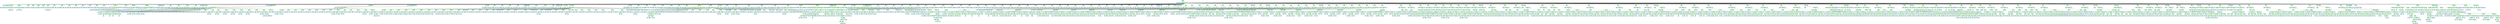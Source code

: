 digraph hfsplus_fs_ast {
    rankdir=TB;
    node [shape=rectangle, fontname="Arial", fontsize=10];
    edge [fontname="Arial", fontsize=8];

    node_1 [label="translation_unit", fillcolor="lightgreen", style="filled"];
    node_2 [label="comment\n/* SPDX-License ... ier: GPL-2.0 */", fillcolor="lightblue", style="filled"];
    node_1 -> node_2;
    node_3 [label="comment\n/*\n *  linux/in ... ech.com\>\n *\n */", fillcolor="lightblue", style="filled"];
    node_1 -> node_3;
    node_4 [label="preproc_ifdef", fillcolor="lightgreen", style="filled"];
    node_1 -> node_4;
    node_5 [label="#ifndef\n#ifndef", fillcolor="lightblue", style="filled"];
    node_4 -> node_5;
    node_6 [label="identifier\n_LINUX_HFSPLUS_FS_H", fillcolor="lightblue", style="filled"];
    node_4 -> node_6;
    node_7 [label="preproc_def", fillcolor="lightgreen", style="filled"];
    node_4 -> node_7;
    node_8 [label="#define\n#define", fillcolor="lightblue", style="filled"];
    node_7 -> node_8;
    node_9 [label="identifier\n_LINUX_HFSPLUS_FS_H", fillcolor="lightblue", style="filled"];
    node_7 -> node_9;
    node_10 [label="preproc_ifdef", fillcolor="lightgreen", style="filled"];
    node_4 -> node_10;
    node_11 [label="#ifdef\n#ifdef", fillcolor="lightblue", style="filled"];
    node_10 -> node_11;
    node_12 [label="identifier\npr_fmt", fillcolor="lightblue", style="filled"];
    node_10 -> node_12;
    node_13 [label="preproc_call", fillcolor="lightgreen", style="filled"];
    node_10 -> node_13;
    node_14 [label="preproc_directive\n#undef", fillcolor="lightblue", style="filled"];
    node_13 -> node_14;
    node_15 [label="preproc_arg\npr_fmt", fillcolor="lightblue", style="filled"];
    node_13 -> node_15;
    node_16 [label="#endif\n#endif", fillcolor="lightblue", style="filled"];
    node_10 -> node_16;
    node_17 [label="preproc_function_def", fillcolor="lightgreen", style="filled"];
    node_4 -> node_17;
    node_18 [label="#define\n#define", fillcolor="lightblue", style="filled"];
    node_17 -> node_18;
    node_19 [label="identifier\npr_fmt", fillcolor="lightblue", style="filled"];
    node_17 -> node_19;
    node_20 [label="preproc_params", fillcolor="lightgreen", style="filled"];
    node_17 -> node_20;
    node_21 [label="(\n(", fillcolor="lightblue", style="filled"];
    node_20 -> node_21;
    node_22 [label="identifier\nfmt", fillcolor="lightblue", style="filled"];
    node_20 -> node_22;
    node_23 [label=")\n)", fillcolor="lightblue", style="filled"];
    node_20 -> node_23;
    node_24 [label="preproc_arg\nKBUILD_MODNAME \": \" fmt", fillcolor="lightblue", style="filled"];
    node_17 -> node_24;
    node_25 [label="preproc_include", fillcolor="lightgreen", style="filled"];
    node_4 -> node_25;
    node_26 [label="#include\n#include", fillcolor="lightblue", style="filled"];
    node_25 -> node_26;
    node_27 [label="system_lib_string\n\<linux/fs.h\>", fillcolor="lightblue", style="filled"];
    node_25 -> node_27;
    node_28 [label="preproc_include", fillcolor="lightgreen", style="filled"];
    node_4 -> node_28;
    node_29 [label="#include\n#include", fillcolor="lightblue", style="filled"];
    node_28 -> node_29;
    node_30 [label="system_lib_string\n\<linux/mutex.h\>", fillcolor="lightblue", style="filled"];
    node_28 -> node_30;
    node_31 [label="preproc_include", fillcolor="lightgreen", style="filled"];
    node_4 -> node_31;
    node_32 [label="#include\n#include", fillcolor="lightblue", style="filled"];
    node_31 -> node_32;
    node_33 [label="system_lib_string\n\<linux/buffer_head.h\>", fillcolor="lightblue", style="filled"];
    node_31 -> node_33;
    node_34 [label="preproc_include", fillcolor="lightgreen", style="filled"];
    node_4 -> node_34;
    node_35 [label="#include\n#include", fillcolor="lightblue", style="filled"];
    node_34 -> node_35;
    node_36 [label="system_lib_string\n\<linux/blkdev.h\>", fillcolor="lightblue", style="filled"];
    node_34 -> node_36;
    node_37 [label="preproc_include", fillcolor="lightgreen", style="filled"];
    node_4 -> node_37;
    node_38 [label="#include\n#include", fillcolor="lightblue", style="filled"];
    node_37 -> node_38;
    node_39 [label="string_literal", fillcolor="lightgreen", style="filled"];
    node_37 -> node_39;
    node_40 [label="\"\n\"", fillcolor="lightblue", style="filled"];
    node_39 -> node_40;
    node_41 [label="string_content\nhfsplus_raw.h", fillcolor="lightblue", style="filled"];
    node_39 -> node_41;
    node_42 [label="\"\n\"", fillcolor="lightblue", style="filled"];
    node_39 -> node_42;
    node_43 [label="preproc_def", fillcolor="lightgreen", style="filled"];
    node_4 -> node_43;
    node_44 [label="#define\n#define", fillcolor="lightblue", style="filled"];
    node_43 -> node_44;
    node_45 [label="identifier\nDBG_BNODE_REFS", fillcolor="lightblue", style="filled"];
    node_43 -> node_45;
    node_46 [label="preproc_arg\n0x00000001", fillcolor="lightblue", style="filled"];
    node_43 -> node_46;
    node_47 [label="preproc_def", fillcolor="lightgreen", style="filled"];
    node_4 -> node_47;
    node_48 [label="#define\n#define", fillcolor="lightblue", style="filled"];
    node_47 -> node_48;
    node_49 [label="identifier\nDBG_BNODE_MOD", fillcolor="lightblue", style="filled"];
    node_47 -> node_49;
    node_50 [label="preproc_arg\n0x00000002", fillcolor="lightblue", style="filled"];
    node_47 -> node_50;
    node_51 [label="preproc_def", fillcolor="lightgreen", style="filled"];
    node_4 -> node_51;
    node_52 [label="#define\n#define", fillcolor="lightblue", style="filled"];
    node_51 -> node_52;
    node_53 [label="identifier\nDBG_CAT_MOD", fillcolor="lightblue", style="filled"];
    node_51 -> node_53;
    node_54 [label="preproc_arg\n0x00000004", fillcolor="lightblue", style="filled"];
    node_51 -> node_54;
    node_55 [label="preproc_def", fillcolor="lightgreen", style="filled"];
    node_4 -> node_55;
    node_56 [label="#define\n#define", fillcolor="lightblue", style="filled"];
    node_55 -> node_56;
    node_57 [label="identifier\nDBG_INODE", fillcolor="lightblue", style="filled"];
    node_55 -> node_57;
    node_58 [label="preproc_arg\n0x00000008", fillcolor="lightblue", style="filled"];
    node_55 -> node_58;
    node_59 [label="preproc_def", fillcolor="lightgreen", style="filled"];
    node_4 -> node_59;
    node_60 [label="#define\n#define", fillcolor="lightblue", style="filled"];
    node_59 -> node_60;
    node_61 [label="identifier\nDBG_SUPER", fillcolor="lightblue", style="filled"];
    node_59 -> node_61;
    node_62 [label="preproc_arg\n0x00000010", fillcolor="lightblue", style="filled"];
    node_59 -> node_62;
    node_63 [label="preproc_def", fillcolor="lightgreen", style="filled"];
    node_4 -> node_63;
    node_64 [label="#define\n#define", fillcolor="lightblue", style="filled"];
    node_63 -> node_64;
    node_65 [label="identifier\nDBG_EXTENT", fillcolor="lightblue", style="filled"];
    node_63 -> node_65;
    node_66 [label="preproc_arg\n0x00000020", fillcolor="lightblue", style="filled"];
    node_63 -> node_66;
    node_67 [label="preproc_def", fillcolor="lightgreen", style="filled"];
    node_4 -> node_67;
    node_68 [label="#define\n#define", fillcolor="lightblue", style="filled"];
    node_67 -> node_68;
    node_69 [label="identifier\nDBG_BITMAP", fillcolor="lightblue", style="filled"];
    node_67 -> node_69;
    node_70 [label="preproc_arg\n0x00000040", fillcolor="lightblue", style="filled"];
    node_67 -> node_70;
    node_71 [label="preproc_def", fillcolor="lightgreen", style="filled"];
    node_4 -> node_71;
    node_72 [label="#define\n#define", fillcolor="lightblue", style="filled"];
    node_71 -> node_72;
    node_73 [label="identifier\nDBG_ATTR_MOD", fillcolor="lightblue", style="filled"];
    node_71 -> node_73;
    node_74 [label="preproc_arg\n0x00000080", fillcolor="lightblue", style="filled"];
    node_71 -> node_74;
    node_75 [label="preproc_if", fillcolor="lightgreen", style="filled"];
    node_4 -> node_75;
    node_76 [label="#if\n#if", fillcolor="lightblue", style="filled"];
    node_75 -> node_76;
    node_77 [label="number_literal\n0", fillcolor="lightblue", style="filled"];
    node_75 -> node_77;
    node_78 [label="token\n\n", fillcolor="lightblue", style="filled"];
    node_75 -> node_78;
    node_79 [label="preproc_def", fillcolor="lightgreen", style="filled"];
    node_75 -> node_79;
    node_80 [label="#define\n#define", fillcolor="lightblue", style="filled"];
    node_79 -> node_80;
    node_81 [label="identifier\nDBG_MASK", fillcolor="lightblue", style="filled"];
    node_79 -> node_81;
    node_82 [label="preproc_arg\n(DBG_EXTENT\|DBG ... \|DBG_BNODE_MOD)", fillcolor="lightblue", style="filled"];
    node_79 -> node_82;
    node_83 [label="preproc_def", fillcolor="lightgreen", style="filled"];
    node_75 -> node_83;
    node_84 [label="#define\n#define", fillcolor="lightblue", style="filled"];
    node_83 -> node_84;
    node_85 [label="identifier\nDBG_MASK", fillcolor="lightblue", style="filled"];
    node_83 -> node_85;
    node_86 [label="preproc_arg\n(DBG_BNODE_MOD\| ... _MOD\|DBG_INODE)", fillcolor="lightblue", style="filled"];
    node_83 -> node_86;
    node_87 [label="preproc_def", fillcolor="lightgreen", style="filled"];
    node_75 -> node_87;
    node_88 [label="#define\n#define", fillcolor="lightblue", style="filled"];
    node_87 -> node_88;
    node_89 [label="identifier\nDBG_MASK", fillcolor="lightblue", style="filled"];
    node_87 -> node_89;
    node_90 [label="preproc_arg\n(DBG_CAT_MOD\|DB ... ODE\|DBG_EXTENT)", fillcolor="lightblue", style="filled"];
    node_87 -> node_90;
    node_91 [label="#endif\n#endif", fillcolor="lightblue", style="filled"];
    node_75 -> node_91;
    node_92 [label="preproc_def", fillcolor="lightgreen", style="filled"];
    node_4 -> node_92;
    node_93 [label="#define\n#define", fillcolor="lightblue", style="filled"];
    node_92 -> node_93;
    node_94 [label="identifier\nDBG_MASK", fillcolor="lightblue", style="filled"];
    node_92 -> node_94;
    node_95 [label="preproc_arg\n(0)", fillcolor="lightblue", style="filled"];
    node_92 -> node_95;
    node_96 [label="preproc_function_def", fillcolor="lightgreen", style="filled"];
    node_4 -> node_96;
    node_97 [label="#define\n#define", fillcolor="lightblue", style="filled"];
    node_96 -> node_97;
    node_98 [label="identifier\nhfs_dbg", fillcolor="lightblue", style="filled"];
    node_96 -> node_98;
    node_99 [label="preproc_params", fillcolor="lightgreen", style="filled"];
    node_96 -> node_99;
    node_100 [label="(\n(", fillcolor="lightblue", style="filled"];
    node_99 -> node_100;
    node_101 [label="identifier\nflg", fillcolor="lightblue", style="filled"];
    node_99 -> node_101;
    node_102 [label=",\n,", fillcolor="lightblue", style="filled"];
    node_99 -> node_102;
    node_103 [label="identifier\nfmt", fillcolor="lightblue", style="filled"];
    node_99 -> node_103;
    node_104 [label=",\n,", fillcolor="lightblue", style="filled"];
    node_99 -> node_104;
    node_105 [label="...\n...", fillcolor="lightblue", style="filled"];
    node_99 -> node_105;
    node_106 [label=")\n)", fillcolor="lightblue", style="filled"];
    node_99 -> node_106;
    node_107 [label="preproc_arg\ndo \{								\\\n	 ... ;	\\\n\} while (0)", fillcolor="lightblue", style="filled"];
    node_96 -> node_107;
    node_108 [label="preproc_function_def", fillcolor="lightgreen", style="filled"];
    node_4 -> node_108;
    node_109 [label="#define\n#define", fillcolor="lightblue", style="filled"];
    node_108 -> node_109;
    node_110 [label="identifier\nhfs_dbg_cont", fillcolor="lightblue", style="filled"];
    node_108 -> node_110;
    node_111 [label="preproc_params", fillcolor="lightgreen", style="filled"];
    node_108 -> node_111;
    node_112 [label="(\n(", fillcolor="lightblue", style="filled"];
    node_111 -> node_112;
    node_113 [label="identifier\nflg", fillcolor="lightblue", style="filled"];
    node_111 -> node_113;
    node_114 [label=",\n,", fillcolor="lightblue", style="filled"];
    node_111 -> node_114;
    node_115 [label="identifier\nfmt", fillcolor="lightblue", style="filled"];
    node_111 -> node_115;
    node_116 [label=",\n,", fillcolor="lightblue", style="filled"];
    node_111 -> node_116;
    node_117 [label="...\n...", fillcolor="lightblue", style="filled"];
    node_111 -> node_117;
    node_118 [label=")\n)", fillcolor="lightblue", style="filled"];
    node_111 -> node_118;
    node_119 [label="preproc_arg\ndo \{								\\\n	 ... 		\\\n\} while (0)", fillcolor="lightblue", style="filled"];
    node_108 -> node_119;
    node_120 [label="comment\n/* Runtime config options */", fillcolor="lightblue", style="filled"];
    node_4 -> node_120;
    node_121 [label="preproc_def", fillcolor="lightgreen", style="filled"];
    node_4 -> node_121;
    node_122 [label="#define\n#define", fillcolor="lightblue", style="filled"];
    node_121 -> node_122;
    node_123 [label="identifier\nHFSPLUS_DEF_CR_TYPE", fillcolor="lightblue", style="filled"];
    node_121 -> node_123;
    node_124 [label="preproc_arg\n0x3F3F3F3F  ", fillcolor="lightblue", style="filled"];
    node_121 -> node_124;
    node_125 [label="comment\n/* '????' */", fillcolor="lightblue", style="filled"];
    node_121 -> node_125;
    node_126 [label="preproc_def", fillcolor="lightgreen", style="filled"];
    node_4 -> node_126;
    node_127 [label="#define\n#define", fillcolor="lightblue", style="filled"];
    node_126 -> node_127;
    node_128 [label="identifier\nHFSPLUS_TYPE_DATA", fillcolor="lightblue", style="filled"];
    node_126 -> node_128;
    node_129 [label="preproc_arg\n0x00", fillcolor="lightblue", style="filled"];
    node_126 -> node_129;
    node_130 [label="preproc_def", fillcolor="lightgreen", style="filled"];
    node_4 -> node_130;
    node_131 [label="#define\n#define", fillcolor="lightblue", style="filled"];
    node_130 -> node_131;
    node_132 [label="identifier\nHFSPLUS_TYPE_RSRC", fillcolor="lightblue", style="filled"];
    node_130 -> node_132;
    node_133 [label="preproc_arg\n0xFF", fillcolor="lightblue", style="filled"];
    node_130 -> node_133;
    node_134 [label="type_definition", fillcolor="lightgreen", style="filled"];
    node_4 -> node_134;
    node_135 [label="typedef\ntypedef", fillcolor="lightblue", style="filled"];
    node_134 -> node_135;
    node_136 [label="primitive_type\nint", fillcolor="lightblue", style="filled"];
    node_134 -> node_136;
    node_137 [label="function_declarator", fillcolor="lightgreen", style="filled"];
    node_134 -> node_137;
    node_138 [label="parenthesized_declarator", fillcolor="lightgreen", style="filled"];
    node_137 -> node_138;
    node_139 [label="(\n(", fillcolor="lightblue", style="filled"];
    node_138 -> node_139;
    node_140 [label="pointer_declarator", fillcolor="lightgreen", style="filled"];
    node_138 -> node_140;
    node_141 [label="*\n*", fillcolor="lightblue", style="filled"];
    node_140 -> node_141;
    node_142 [label="type_identifier\nbtree_keycmp", fillcolor="lightblue", style="filled"];
    node_140 -> node_142;
    node_143 [label=")\n)", fillcolor="lightblue", style="filled"];
    node_138 -> node_143;
    node_144 [label="parameter_list", fillcolor="lightgreen", style="filled"];
    node_137 -> node_144;
    node_145 [label="(\n(", fillcolor="lightblue", style="filled"];
    node_144 -> node_145;
    node_146 [label="parameter_declaration", fillcolor="lightgreen", style="filled"];
    node_144 -> node_146;
    node_147 [label="type_qualifier", fillcolor="lightgreen", style="filled"];
    node_146 -> node_147;
    node_148 [label="const\nconst", fillcolor="lightblue", style="filled"];
    node_147 -> node_148;
    node_149 [label="type_identifier\nhfsplus_btree_key", fillcolor="lightblue", style="filled"];
    node_146 -> node_149;
    node_150 [label="abstract_pointer_declarator", fillcolor="lightgreen", style="filled"];
    node_146 -> node_150;
    node_151 [label="*\n*", fillcolor="lightblue", style="filled"];
    node_150 -> node_151;
    node_152 [label=",\n,", fillcolor="lightblue", style="filled"];
    node_144 -> node_152;
    node_153 [label="parameter_declaration", fillcolor="lightgreen", style="filled"];
    node_144 -> node_153;
    node_154 [label="type_qualifier", fillcolor="lightgreen", style="filled"];
    node_153 -> node_154;
    node_155 [label="const\nconst", fillcolor="lightblue", style="filled"];
    node_154 -> node_155;
    node_156 [label="type_identifier\nhfsplus_btree_key", fillcolor="lightblue", style="filled"];
    node_153 -> node_156;
    node_157 [label="abstract_pointer_declarator", fillcolor="lightgreen", style="filled"];
    node_153 -> node_157;
    node_158 [label="*\n*", fillcolor="lightblue", style="filled"];
    node_157 -> node_158;
    node_159 [label=")\n)", fillcolor="lightblue", style="filled"];
    node_144 -> node_159;
    node_160 [label=";\n;", fillcolor="lightblue", style="filled"];
    node_134 -> node_160;
    node_161 [label="preproc_def", fillcolor="lightgreen", style="filled"];
    node_4 -> node_161;
    node_162 [label="#define\n#define", fillcolor="lightblue", style="filled"];
    node_161 -> node_162;
    node_163 [label="identifier\nNODE_HASH_SIZE", fillcolor="lightblue", style="filled"];
    node_161 -> node_163;
    node_164 [label="preproc_arg\n256", fillcolor="lightblue", style="filled"];
    node_161 -> node_164;
    node_165 [label="comment\n/* B-tree mutex ... d subclasses */", fillcolor="lightblue", style="filled"];
    node_4 -> node_165;
    node_166 [label="enum_specifier", fillcolor="lightgreen", style="filled"];
    node_4 -> node_166;
    node_167 [label="enum\nenum", fillcolor="lightblue", style="filled"];
    node_166 -> node_167;
    node_168 [label="type_identifier\nhfsplus_btree_mutex_classes", fillcolor="lightblue", style="filled"];
    node_166 -> node_168;
    node_169 [label="enumerator_list", fillcolor="lightgreen", style="filled"];
    node_166 -> node_169;
    node_170 [label="\{\n\{", fillcolor="lightblue", style="filled"];
    node_169 -> node_170;
    node_171 [label="enumerator", fillcolor="lightgreen", style="filled"];
    node_169 -> node_171;
    node_172 [label="identifier\nCATALOG_BTREE_MUTEX", fillcolor="lightblue", style="filled"];
    node_171 -> node_172;
    node_173 [label=",\n,", fillcolor="lightblue", style="filled"];
    node_169 -> node_173;
    node_174 [label="enumerator", fillcolor="lightgreen", style="filled"];
    node_169 -> node_174;
    node_175 [label="identifier\nEXTENTS_BTREE_MUTEX", fillcolor="lightblue", style="filled"];
    node_174 -> node_175;
    node_176 [label=",\n,", fillcolor="lightblue", style="filled"];
    node_169 -> node_176;
    node_177 [label="enumerator", fillcolor="lightgreen", style="filled"];
    node_169 -> node_177;
    node_178 [label="identifier\nATTR_BTREE_MUTEX", fillcolor="lightblue", style="filled"];
    node_177 -> node_178;
    node_179 [label=",\n,", fillcolor="lightblue", style="filled"];
    node_169 -> node_179;
    node_180 [label="\}\n\}", fillcolor="lightblue", style="filled"];
    node_169 -> node_180;
    node_181 [label=";\n;", fillcolor="lightblue", style="filled"];
    node_4 -> node_181;
    node_182 [label="comment\n/* An HFS+ BTree held in memory */", fillcolor="lightblue", style="filled"];
    node_4 -> node_182;
    node_183 [label="struct_specifier", fillcolor="lightgreen", style="filled"];
    node_4 -> node_183;
    node_184 [label="struct\nstruct", fillcolor="lightblue", style="filled"];
    node_183 -> node_184;
    node_185 [label="type_identifier\nhfs_btree", fillcolor="lightblue", style="filled"];
    node_183 -> node_185;
    node_186 [label="field_declaration_list", fillcolor="lightgreen", style="filled"];
    node_183 -> node_186;
    node_187 [label="\{\n\{", fillcolor="lightblue", style="filled"];
    node_186 -> node_187;
    node_188 [label="field_declaration", fillcolor="lightgreen", style="filled"];
    node_186 -> node_188;
    node_189 [label="struct_specifier", fillcolor="lightgreen", style="filled"];
    node_188 -> node_189;
    node_190 [label="struct\nstruct", fillcolor="lightblue", style="filled"];
    node_189 -> node_190;
    node_191 [label="type_identifier\nsuper_block", fillcolor="lightblue", style="filled"];
    node_189 -> node_191;
    node_192 [label="pointer_declarator", fillcolor="lightgreen", style="filled"];
    node_188 -> node_192;
    node_193 [label="*\n*", fillcolor="lightblue", style="filled"];
    node_192 -> node_193;
    node_194 [label="field_identifier\nsb", fillcolor="lightblue", style="filled"];
    node_192 -> node_194;
    node_195 [label=";\n;", fillcolor="lightblue", style="filled"];
    node_188 -> node_195;
    node_196 [label="field_declaration", fillcolor="lightgreen", style="filled"];
    node_186 -> node_196;
    node_197 [label="struct_specifier", fillcolor="lightgreen", style="filled"];
    node_196 -> node_197;
    node_198 [label="struct\nstruct", fillcolor="lightblue", style="filled"];
    node_197 -> node_198;
    node_199 [label="type_identifier\ninode", fillcolor="lightblue", style="filled"];
    node_197 -> node_199;
    node_200 [label="pointer_declarator", fillcolor="lightgreen", style="filled"];
    node_196 -> node_200;
    node_201 [label="*\n*", fillcolor="lightblue", style="filled"];
    node_200 -> node_201;
    node_202 [label="field_identifier\ninode", fillcolor="lightblue", style="filled"];
    node_200 -> node_202;
    node_203 [label=";\n;", fillcolor="lightblue", style="filled"];
    node_196 -> node_203;
    node_204 [label="field_declaration", fillcolor="lightgreen", style="filled"];
    node_186 -> node_204;
    node_205 [label="type_identifier\nbtree_keycmp", fillcolor="lightblue", style="filled"];
    node_204 -> node_205;
    node_206 [label="field_identifier\nkeycmp", fillcolor="lightblue", style="filled"];
    node_204 -> node_206;
    node_207 [label=";\n;", fillcolor="lightblue", style="filled"];
    node_204 -> node_207;
    node_208 [label="field_declaration", fillcolor="lightgreen", style="filled"];
    node_186 -> node_208;
    node_209 [label="type_identifier\nu32", fillcolor="lightblue", style="filled"];
    node_208 -> node_209;
    node_210 [label="field_identifier\ncnid", fillcolor="lightblue", style="filled"];
    node_208 -> node_210;
    node_211 [label=";\n;", fillcolor="lightblue", style="filled"];
    node_208 -> node_211;
    node_212 [label="field_declaration", fillcolor="lightgreen", style="filled"];
    node_186 -> node_212;
    node_213 [label="type_identifier\nu32", fillcolor="lightblue", style="filled"];
    node_212 -> node_213;
    node_214 [label="field_identifier\nroot", fillcolor="lightblue", style="filled"];
    node_212 -> node_214;
    node_215 [label=";\n;", fillcolor="lightblue", style="filled"];
    node_212 -> node_215;
    node_216 [label="field_declaration", fillcolor="lightgreen", style="filled"];
    node_186 -> node_216;
    node_217 [label="type_identifier\nu32", fillcolor="lightblue", style="filled"];
    node_216 -> node_217;
    node_218 [label="field_identifier\nleaf_count", fillcolor="lightblue", style="filled"];
    node_216 -> node_218;
    node_219 [label=";\n;", fillcolor="lightblue", style="filled"];
    node_216 -> node_219;
    node_220 [label="field_declaration", fillcolor="lightgreen", style="filled"];
    node_186 -> node_220;
    node_221 [label="type_identifier\nu32", fillcolor="lightblue", style="filled"];
    node_220 -> node_221;
    node_222 [label="field_identifier\nleaf_head", fillcolor="lightblue", style="filled"];
    node_220 -> node_222;
    node_223 [label=";\n;", fillcolor="lightblue", style="filled"];
    node_220 -> node_223;
    node_224 [label="field_declaration", fillcolor="lightgreen", style="filled"];
    node_186 -> node_224;
    node_225 [label="type_identifier\nu32", fillcolor="lightblue", style="filled"];
    node_224 -> node_225;
    node_226 [label="field_identifier\nleaf_tail", fillcolor="lightblue", style="filled"];
    node_224 -> node_226;
    node_227 [label=";\n;", fillcolor="lightblue", style="filled"];
    node_224 -> node_227;
    node_228 [label="field_declaration", fillcolor="lightgreen", style="filled"];
    node_186 -> node_228;
    node_229 [label="type_identifier\nu32", fillcolor="lightblue", style="filled"];
    node_228 -> node_229;
    node_230 [label="field_identifier\nnode_count", fillcolor="lightblue", style="filled"];
    node_228 -> node_230;
    node_231 [label=";\n;", fillcolor="lightblue", style="filled"];
    node_228 -> node_231;
    node_232 [label="field_declaration", fillcolor="lightgreen", style="filled"];
    node_186 -> node_232;
    node_233 [label="type_identifier\nu32", fillcolor="lightblue", style="filled"];
    node_232 -> node_233;
    node_234 [label="field_identifier\nfree_nodes", fillcolor="lightblue", style="filled"];
    node_232 -> node_234;
    node_235 [label=";\n;", fillcolor="lightblue", style="filled"];
    node_232 -> node_235;
    node_236 [label="field_declaration", fillcolor="lightgreen", style="filled"];
    node_186 -> node_236;
    node_237 [label="type_identifier\nu32", fillcolor="lightblue", style="filled"];
    node_236 -> node_237;
    node_238 [label="field_identifier\nattributes", fillcolor="lightblue", style="filled"];
    node_236 -> node_238;
    node_239 [label=";\n;", fillcolor="lightblue", style="filled"];
    node_236 -> node_239;
    node_240 [label="field_declaration", fillcolor="lightgreen", style="filled"];
    node_186 -> node_240;
    node_241 [label="sized_type_specifier", fillcolor="lightgreen", style="filled"];
    node_240 -> node_241;
    node_242 [label="unsigned\nunsigned", fillcolor="lightblue", style="filled"];
    node_241 -> node_242;
    node_243 [label="primitive_type\nint", fillcolor="lightblue", style="filled"];
    node_241 -> node_243;
    node_244 [label="field_identifier\nnode_size", fillcolor="lightblue", style="filled"];
    node_240 -> node_244;
    node_245 [label=";\n;", fillcolor="lightblue", style="filled"];
    node_240 -> node_245;
    node_246 [label="field_declaration", fillcolor="lightgreen", style="filled"];
    node_186 -> node_246;
    node_247 [label="sized_type_specifier", fillcolor="lightgreen", style="filled"];
    node_246 -> node_247;
    node_248 [label="unsigned\nunsigned", fillcolor="lightblue", style="filled"];
    node_247 -> node_248;
    node_249 [label="primitive_type\nint", fillcolor="lightblue", style="filled"];
    node_247 -> node_249;
    node_250 [label="field_identifier\nnode_size_shift", fillcolor="lightblue", style="filled"];
    node_246 -> node_250;
    node_251 [label=";\n;", fillcolor="lightblue", style="filled"];
    node_246 -> node_251;
    node_252 [label="field_declaration", fillcolor="lightgreen", style="filled"];
    node_186 -> node_252;
    node_253 [label="sized_type_specifier", fillcolor="lightgreen", style="filled"];
    node_252 -> node_253;
    node_254 [label="unsigned\nunsigned", fillcolor="lightblue", style="filled"];
    node_253 -> node_254;
    node_255 [label="primitive_type\nint", fillcolor="lightblue", style="filled"];
    node_253 -> node_255;
    node_256 [label="field_identifier\nmax_key_len", fillcolor="lightblue", style="filled"];
    node_252 -> node_256;
    node_257 [label=";\n;", fillcolor="lightblue", style="filled"];
    node_252 -> node_257;
    node_258 [label="field_declaration", fillcolor="lightgreen", style="filled"];
    node_186 -> node_258;
    node_259 [label="sized_type_specifier", fillcolor="lightgreen", style="filled"];
    node_258 -> node_259;
    node_260 [label="unsigned\nunsigned", fillcolor="lightblue", style="filled"];
    node_259 -> node_260;
    node_261 [label="primitive_type\nint", fillcolor="lightblue", style="filled"];
    node_259 -> node_261;
    node_262 [label="field_identifier\ndepth", fillcolor="lightblue", style="filled"];
    node_258 -> node_262;
    node_263 [label=";\n;", fillcolor="lightblue", style="filled"];
    node_258 -> node_263;
    node_264 [label="field_declaration", fillcolor="lightgreen", style="filled"];
    node_186 -> node_264;
    node_265 [label="struct_specifier", fillcolor="lightgreen", style="filled"];
    node_264 -> node_265;
    node_266 [label="struct\nstruct", fillcolor="lightblue", style="filled"];
    node_265 -> node_266;
    node_267 [label="type_identifier\nmutex", fillcolor="lightblue", style="filled"];
    node_265 -> node_267;
    node_268 [label="field_identifier\ntree_lock", fillcolor="lightblue", style="filled"];
    node_264 -> node_268;
    node_269 [label=";\n;", fillcolor="lightblue", style="filled"];
    node_264 -> node_269;
    node_270 [label="field_declaration", fillcolor="lightgreen", style="filled"];
    node_186 -> node_270;
    node_271 [label="sized_type_specifier", fillcolor="lightgreen", style="filled"];
    node_270 -> node_271;
    node_272 [label="unsigned\nunsigned", fillcolor="lightblue", style="filled"];
    node_271 -> node_272;
    node_273 [label="primitive_type\nint", fillcolor="lightblue", style="filled"];
    node_271 -> node_273;
    node_274 [label="field_identifier\npages_per_bnode", fillcolor="lightblue", style="filled"];
    node_270 -> node_274;
    node_275 [label=";\n;", fillcolor="lightblue", style="filled"];
    node_270 -> node_275;
    node_276 [label="field_declaration", fillcolor="lightgreen", style="filled"];
    node_186 -> node_276;
    node_277 [label="type_identifier\nspinlock_t", fillcolor="lightblue", style="filled"];
    node_276 -> node_277;
    node_278 [label="field_identifier\nhash_lock", fillcolor="lightblue", style="filled"];
    node_276 -> node_278;
    node_279 [label=";\n;", fillcolor="lightblue", style="filled"];
    node_276 -> node_279;
    node_280 [label="field_declaration", fillcolor="lightgreen", style="filled"];
    node_186 -> node_280;
    node_281 [label="struct_specifier", fillcolor="lightgreen", style="filled"];
    node_280 -> node_281;
    node_282 [label="struct\nstruct", fillcolor="lightblue", style="filled"];
    node_281 -> node_282;
    node_283 [label="type_identifier\nhfs_bnode", fillcolor="lightblue", style="filled"];
    node_281 -> node_283;
    node_284 [label="pointer_declarator", fillcolor="lightgreen", style="filled"];
    node_280 -> node_284;
    node_285 [label="*\n*", fillcolor="lightblue", style="filled"];
    node_284 -> node_285;
    node_286 [label="array_declarator", fillcolor="lightgreen", style="filled"];
    node_284 -> node_286;
    node_287 [label="field_identifier\nnode_hash", fillcolor="lightblue", style="filled"];
    node_286 -> node_287;
    node_288 [label="[\n[", fillcolor="lightblue", style="filled"];
    node_286 -> node_288;
    node_289 [label="identifier\nNODE_HASH_SIZE", fillcolor="lightblue", style="filled"];
    node_286 -> node_289;
    node_290 [label="]\n]", fillcolor="lightblue", style="filled"];
    node_286 -> node_290;
    node_291 [label=";\n;", fillcolor="lightblue", style="filled"];
    node_280 -> node_291;
    node_292 [label="field_declaration", fillcolor="lightgreen", style="filled"];
    node_186 -> node_292;
    node_293 [label="primitive_type\nint", fillcolor="lightblue", style="filled"];
    node_292 -> node_293;
    node_294 [label="field_identifier\nnode_hash_cnt", fillcolor="lightblue", style="filled"];
    node_292 -> node_294;
    node_295 [label=";\n;", fillcolor="lightblue", style="filled"];
    node_292 -> node_295;
    node_296 [label="\}\n\}", fillcolor="lightblue", style="filled"];
    node_186 -> node_296;
    node_297 [label=";\n;", fillcolor="lightblue", style="filled"];
    node_4 -> node_297;
    node_298 [label="struct_specifier", fillcolor="lightgreen", style="filled"];
    node_4 -> node_298;
    node_299 [label="struct\nstruct", fillcolor="lightblue", style="filled"];
    node_298 -> node_299;
    node_300 [label="type_identifier\npage", fillcolor="lightblue", style="filled"];
    node_298 -> node_300;
    node_301 [label=";\n;", fillcolor="lightblue", style="filled"];
    node_4 -> node_301;
    node_302 [label="comment\n/* An HFS+ BTree node in memory */", fillcolor="lightblue", style="filled"];
    node_4 -> node_302;
    node_303 [label="struct_specifier", fillcolor="lightgreen", style="filled"];
    node_4 -> node_303;
    node_304 [label="struct\nstruct", fillcolor="lightblue", style="filled"];
    node_303 -> node_304;
    node_305 [label="type_identifier\nhfs_bnode", fillcolor="lightblue", style="filled"];
    node_303 -> node_305;
    node_306 [label="field_declaration_list", fillcolor="lightgreen", style="filled"];
    node_303 -> node_306;
    node_307 [label="\{\n\{", fillcolor="lightblue", style="filled"];
    node_306 -> node_307;
    node_308 [label="field_declaration", fillcolor="lightgreen", style="filled"];
    node_306 -> node_308;
    node_309 [label="struct_specifier", fillcolor="lightgreen", style="filled"];
    node_308 -> node_309;
    node_310 [label="struct\nstruct", fillcolor="lightblue", style="filled"];
    node_309 -> node_310;
    node_311 [label="type_identifier\nhfs_btree", fillcolor="lightblue", style="filled"];
    node_309 -> node_311;
    node_312 [label="pointer_declarator", fillcolor="lightgreen", style="filled"];
    node_308 -> node_312;
    node_313 [label="*\n*", fillcolor="lightblue", style="filled"];
    node_312 -> node_313;
    node_314 [label="field_identifier\ntree", fillcolor="lightblue", style="filled"];
    node_312 -> node_314;
    node_315 [label=";\n;", fillcolor="lightblue", style="filled"];
    node_308 -> node_315;
    node_316 [label="field_declaration", fillcolor="lightgreen", style="filled"];
    node_306 -> node_316;
    node_317 [label="type_identifier\nu32", fillcolor="lightblue", style="filled"];
    node_316 -> node_317;
    node_318 [label="field_identifier\nprev", fillcolor="lightblue", style="filled"];
    node_316 -> node_318;
    node_319 [label=";\n;", fillcolor="lightblue", style="filled"];
    node_316 -> node_319;
    node_320 [label="field_declaration", fillcolor="lightgreen", style="filled"];
    node_306 -> node_320;
    node_321 [label="type_identifier\nu32", fillcolor="lightblue", style="filled"];
    node_320 -> node_321;
    node_322 [label="field_identifier\nthis", fillcolor="lightblue", style="filled"];
    node_320 -> node_322;
    node_323 [label=";\n;", fillcolor="lightblue", style="filled"];
    node_320 -> node_323;
    node_324 [label="field_declaration", fillcolor="lightgreen", style="filled"];
    node_306 -> node_324;
    node_325 [label="type_identifier\nu32", fillcolor="lightblue", style="filled"];
    node_324 -> node_325;
    node_326 [label="field_identifier\nnext", fillcolor="lightblue", style="filled"];
    node_324 -> node_326;
    node_327 [label=";\n;", fillcolor="lightblue", style="filled"];
    node_324 -> node_327;
    node_328 [label="field_declaration", fillcolor="lightgreen", style="filled"];
    node_306 -> node_328;
    node_329 [label="type_identifier\nu32", fillcolor="lightblue", style="filled"];
    node_328 -> node_329;
    node_330 [label="field_identifier\nparent", fillcolor="lightblue", style="filled"];
    node_328 -> node_330;
    node_331 [label=";\n;", fillcolor="lightblue", style="filled"];
    node_328 -> node_331;
    node_332 [label="field_declaration", fillcolor="lightgreen", style="filled"];
    node_306 -> node_332;
    node_333 [label="type_identifier\nu16", fillcolor="lightblue", style="filled"];
    node_332 -> node_333;
    node_334 [label="field_identifier\nnum_recs", fillcolor="lightblue", style="filled"];
    node_332 -> node_334;
    node_335 [label=";\n;", fillcolor="lightblue", style="filled"];
    node_332 -> node_335;
    node_336 [label="field_declaration", fillcolor="lightgreen", style="filled"];
    node_306 -> node_336;
    node_337 [label="type_identifier\nu8", fillcolor="lightblue", style="filled"];
    node_336 -> node_337;
    node_338 [label="field_identifier\ntype", fillcolor="lightblue", style="filled"];
    node_336 -> node_338;
    node_339 [label=";\n;", fillcolor="lightblue", style="filled"];
    node_336 -> node_339;
    node_340 [label="field_declaration", fillcolor="lightgreen", style="filled"];
    node_306 -> node_340;
    node_341 [label="type_identifier\nu8", fillcolor="lightblue", style="filled"];
    node_340 -> node_341;
    node_342 [label="field_identifier\nheight", fillcolor="lightblue", style="filled"];
    node_340 -> node_342;
    node_343 [label=";\n;", fillcolor="lightblue", style="filled"];
    node_340 -> node_343;
    node_344 [label="field_declaration", fillcolor="lightgreen", style="filled"];
    node_306 -> node_344;
    node_345 [label="struct_specifier", fillcolor="lightgreen", style="filled"];
    node_344 -> node_345;
    node_346 [label="struct\nstruct", fillcolor="lightblue", style="filled"];
    node_345 -> node_346;
    node_347 [label="type_identifier\nhfs_bnode", fillcolor="lightblue", style="filled"];
    node_345 -> node_347;
    node_348 [label="pointer_declarator", fillcolor="lightgreen", style="filled"];
    node_344 -> node_348;
    node_349 [label="*\n*", fillcolor="lightblue", style="filled"];
    node_348 -> node_349;
    node_350 [label="field_identifier\nnext_hash", fillcolor="lightblue", style="filled"];
    node_348 -> node_350;
    node_351 [label=";\n;", fillcolor="lightblue", style="filled"];
    node_344 -> node_351;
    node_352 [label="field_declaration", fillcolor="lightgreen", style="filled"];
    node_306 -> node_352;
    node_353 [label="sized_type_specifier", fillcolor="lightgreen", style="filled"];
    node_352 -> node_353;
    node_354 [label="unsigned\nunsigned", fillcolor="lightblue", style="filled"];
    node_353 -> node_354;
    node_355 [label="long\nlong", fillcolor="lightblue", style="filled"];
    node_353 -> node_355;
    node_356 [label="field_identifier\nflags", fillcolor="lightblue", style="filled"];
    node_352 -> node_356;
    node_357 [label=";\n;", fillcolor="lightblue", style="filled"];
    node_352 -> node_357;
    node_358 [label="field_declaration", fillcolor="lightgreen", style="filled"];
    node_306 -> node_358;
    node_359 [label="type_identifier\nwait_queue_head_t", fillcolor="lightblue", style="filled"];
    node_358 -> node_359;
    node_360 [label="field_identifier\nlock_wq", fillcolor="lightblue", style="filled"];
    node_358 -> node_360;
    node_361 [label=";\n;", fillcolor="lightblue", style="filled"];
    node_358 -> node_361;
    node_362 [label="field_declaration", fillcolor="lightgreen", style="filled"];
    node_306 -> node_362;
    node_363 [label="type_identifier\natomic_t", fillcolor="lightblue", style="filled"];
    node_362 -> node_363;
    node_364 [label="field_identifier\nrefcnt", fillcolor="lightblue", style="filled"];
    node_362 -> node_364;
    node_365 [label=";\n;", fillcolor="lightblue", style="filled"];
    node_362 -> node_365;
    node_366 [label="field_declaration", fillcolor="lightgreen", style="filled"];
    node_306 -> node_366;
    node_367 [label="sized_type_specifier", fillcolor="lightgreen", style="filled"];
    node_366 -> node_367;
    node_368 [label="unsigned\nunsigned", fillcolor="lightblue", style="filled"];
    node_367 -> node_368;
    node_369 [label="primitive_type\nint", fillcolor="lightblue", style="filled"];
    node_367 -> node_369;
    node_370 [label="field_identifier\npage_offset", fillcolor="lightblue", style="filled"];
    node_366 -> node_370;
    node_371 [label=";\n;", fillcolor="lightblue", style="filled"];
    node_366 -> node_371;
    node_372 [label="field_declaration", fillcolor="lightgreen", style="filled"];
    node_306 -> node_372;
    node_373 [label="struct_specifier", fillcolor="lightgreen", style="filled"];
    node_372 -> node_373;
    node_374 [label="struct\nstruct", fillcolor="lightblue", style="filled"];
    node_373 -> node_374;
    node_375 [label="type_identifier\npage", fillcolor="lightblue", style="filled"];
    node_373 -> node_375;
    node_376 [label="pointer_declarator", fillcolor="lightgreen", style="filled"];
    node_372 -> node_376;
    node_377 [label="*\n*", fillcolor="lightblue", style="filled"];
    node_376 -> node_377;
    node_378 [label="array_declarator", fillcolor="lightgreen", style="filled"];
    node_376 -> node_378;
    node_379 [label="field_identifier\npage", fillcolor="lightblue", style="filled"];
    node_378 -> node_379;
    node_380 [label="[\n[", fillcolor="lightblue", style="filled"];
    node_378 -> node_380;
    node_381 [label="]\n]", fillcolor="lightblue", style="filled"];
    node_378 -> node_381;
    node_382 [label=";\n;", fillcolor="lightblue", style="filled"];
    node_372 -> node_382;
    node_383 [label="\}\n\}", fillcolor="lightblue", style="filled"];
    node_306 -> node_383;
    node_384 [label=";\n;", fillcolor="lightblue", style="filled"];
    node_4 -> node_384;
    node_385 [label="preproc_def", fillcolor="lightgreen", style="filled"];
    node_4 -> node_385;
    node_386 [label="#define\n#define", fillcolor="lightblue", style="filled"];
    node_385 -> node_386;
    node_387 [label="identifier\nHFS_BNODE_LOCK", fillcolor="lightblue", style="filled"];
    node_385 -> node_387;
    node_388 [label="preproc_arg\n0", fillcolor="lightblue", style="filled"];
    node_385 -> node_388;
    node_389 [label="preproc_def", fillcolor="lightgreen", style="filled"];
    node_4 -> node_389;
    node_390 [label="#define\n#define", fillcolor="lightblue", style="filled"];
    node_389 -> node_390;
    node_391 [label="identifier\nHFS_BNODE_ERROR", fillcolor="lightblue", style="filled"];
    node_389 -> node_391;
    node_392 [label="preproc_arg\n1", fillcolor="lightblue", style="filled"];
    node_389 -> node_392;
    node_393 [label="preproc_def", fillcolor="lightgreen", style="filled"];
    node_4 -> node_393;
    node_394 [label="#define\n#define", fillcolor="lightblue", style="filled"];
    node_393 -> node_394;
    node_395 [label="identifier\nHFS_BNODE_NEW", fillcolor="lightblue", style="filled"];
    node_393 -> node_395;
    node_396 [label="preproc_arg\n2", fillcolor="lightblue", style="filled"];
    node_393 -> node_396;
    node_397 [label="preproc_def", fillcolor="lightgreen", style="filled"];
    node_4 -> node_397;
    node_398 [label="#define\n#define", fillcolor="lightblue", style="filled"];
    node_397 -> node_398;
    node_399 [label="identifier\nHFS_BNODE_DIRTY", fillcolor="lightblue", style="filled"];
    node_397 -> node_399;
    node_400 [label="preproc_arg\n3", fillcolor="lightblue", style="filled"];
    node_397 -> node_400;
    node_401 [label="preproc_def", fillcolor="lightgreen", style="filled"];
    node_4 -> node_401;
    node_402 [label="#define\n#define", fillcolor="lightblue", style="filled"];
    node_401 -> node_402;
    node_403 [label="identifier\nHFS_BNODE_DELETED", fillcolor="lightblue", style="filled"];
    node_401 -> node_403;
    node_404 [label="preproc_arg\n4", fillcolor="lightblue", style="filled"];
    node_401 -> node_404;
    node_405 [label="comment\n/*\n * Attributes file states\n */", fillcolor="lightblue", style="filled"];
    node_4 -> node_405;
    node_406 [label="preproc_def", fillcolor="lightgreen", style="filled"];
    node_4 -> node_406;
    node_407 [label="#define\n#define", fillcolor="lightblue", style="filled"];
    node_406 -> node_407;
    node_408 [label="identifier\nHFSPLUS_EMPTY_ATTR_TREE", fillcolor="lightblue", style="filled"];
    node_406 -> node_408;
    node_409 [label="preproc_arg\n0", fillcolor="lightblue", style="filled"];
    node_406 -> node_409;
    node_410 [label="preproc_def", fillcolor="lightgreen", style="filled"];
    node_4 -> node_410;
    node_411 [label="#define\n#define", fillcolor="lightblue", style="filled"];
    node_410 -> node_411;
    node_412 [label="identifier\nHFSPLUS_CREATING_ATTR_TREE", fillcolor="lightblue", style="filled"];
    node_410 -> node_412;
    node_413 [label="preproc_arg\n1", fillcolor="lightblue", style="filled"];
    node_410 -> node_413;
    node_414 [label="preproc_def", fillcolor="lightgreen", style="filled"];
    node_4 -> node_414;
    node_415 [label="#define\n#define", fillcolor="lightblue", style="filled"];
    node_414 -> node_415;
    node_416 [label="identifier\nHFSPLUS_VALID_ATTR_TREE", fillcolor="lightblue", style="filled"];
    node_414 -> node_416;
    node_417 [label="preproc_arg\n2", fillcolor="lightblue", style="filled"];
    node_414 -> node_417;
    node_418 [label="preproc_def", fillcolor="lightgreen", style="filled"];
    node_4 -> node_418;
    node_419 [label="#define\n#define", fillcolor="lightblue", style="filled"];
    node_418 -> node_419;
    node_420 [label="identifier\nHFSPLUS_FAILED_ATTR_TREE", fillcolor="lightblue", style="filled"];
    node_418 -> node_420;
    node_421 [label="preproc_arg\n3", fillcolor="lightblue", style="filled"];
    node_418 -> node_421;
    node_422 [label="comment\n/*\n * HFS+ supe ... er on disk)\n */", fillcolor="lightblue", style="filled"];
    node_4 -> node_422;
    node_423 [label="struct_specifier", fillcolor="lightgreen", style="filled"];
    node_4 -> node_423;
    node_424 [label="struct\nstruct", fillcolor="lightblue", style="filled"];
    node_423 -> node_424;
    node_425 [label="type_identifier\nhfsplus_vh", fillcolor="lightblue", style="filled"];
    node_423 -> node_425;
    node_426 [label=";\n;", fillcolor="lightblue", style="filled"];
    node_4 -> node_426;
    node_427 [label="struct_specifier", fillcolor="lightgreen", style="filled"];
    node_4 -> node_427;
    node_428 [label="struct\nstruct", fillcolor="lightblue", style="filled"];
    node_427 -> node_428;
    node_429 [label="type_identifier\nhfs_btree", fillcolor="lightblue", style="filled"];
    node_427 -> node_429;
    node_430 [label=";\n;", fillcolor="lightblue", style="filled"];
    node_4 -> node_430;
    node_431 [label="struct_specifier", fillcolor="lightgreen", style="filled"];
    node_4 -> node_431;
    node_432 [label="struct\nstruct", fillcolor="lightblue", style="filled"];
    node_431 -> node_432;
    node_433 [label="type_identifier\nhfsplus_sb_info", fillcolor="lightblue", style="filled"];
    node_431 -> node_433;
    node_434 [label="field_declaration_list", fillcolor="lightgreen", style="filled"];
    node_431 -> node_434;
    node_435 [label="\{\n\{", fillcolor="lightblue", style="filled"];
    node_434 -> node_435;
    node_436 [label="field_declaration", fillcolor="lightgreen", style="filled"];
    node_434 -> node_436;
    node_437 [label="primitive_type\nvoid", fillcolor="lightblue", style="filled"];
    node_436 -> node_437;
    node_438 [label="pointer_declarator", fillcolor="lightgreen", style="filled"];
    node_436 -> node_438;
    node_439 [label="*\n*", fillcolor="lightblue", style="filled"];
    node_438 -> node_439;
    node_440 [label="field_identifier\ns_vhdr_buf", fillcolor="lightblue", style="filled"];
    node_438 -> node_440;
    node_441 [label=";\n;", fillcolor="lightblue", style="filled"];
    node_436 -> node_441;
    node_442 [label="field_declaration", fillcolor="lightgreen", style="filled"];
    node_434 -> node_442;
    node_443 [label="struct_specifier", fillcolor="lightgreen", style="filled"];
    node_442 -> node_443;
    node_444 [label="struct\nstruct", fillcolor="lightblue", style="filled"];
    node_443 -> node_444;
    node_445 [label="type_identifier\nhfsplus_vh", fillcolor="lightblue", style="filled"];
    node_443 -> node_445;
    node_446 [label="pointer_declarator", fillcolor="lightgreen", style="filled"];
    node_442 -> node_446;
    node_447 [label="*\n*", fillcolor="lightblue", style="filled"];
    node_446 -> node_447;
    node_448 [label="field_identifier\ns_vhdr", fillcolor="lightblue", style="filled"];
    node_446 -> node_448;
    node_449 [label=";\n;", fillcolor="lightblue", style="filled"];
    node_442 -> node_449;
    node_450 [label="field_declaration", fillcolor="lightgreen", style="filled"];
    node_434 -> node_450;
    node_451 [label="primitive_type\nvoid", fillcolor="lightblue", style="filled"];
    node_450 -> node_451;
    node_452 [label="pointer_declarator", fillcolor="lightgreen", style="filled"];
    node_450 -> node_452;
    node_453 [label="*\n*", fillcolor="lightblue", style="filled"];
    node_452 -> node_453;
    node_454 [label="field_identifier\ns_backup_vhdr_buf", fillcolor="lightblue", style="filled"];
    node_452 -> node_454;
    node_455 [label=";\n;", fillcolor="lightblue", style="filled"];
    node_450 -> node_455;
    node_456 [label="field_declaration", fillcolor="lightgreen", style="filled"];
    node_434 -> node_456;
    node_457 [label="struct_specifier", fillcolor="lightgreen", style="filled"];
    node_456 -> node_457;
    node_458 [label="struct\nstruct", fillcolor="lightblue", style="filled"];
    node_457 -> node_458;
    node_459 [label="type_identifier\nhfsplus_vh", fillcolor="lightblue", style="filled"];
    node_457 -> node_459;
    node_460 [label="pointer_declarator", fillcolor="lightgreen", style="filled"];
    node_456 -> node_460;
    node_461 [label="*\n*", fillcolor="lightblue", style="filled"];
    node_460 -> node_461;
    node_462 [label="field_identifier\ns_backup_vhdr", fillcolor="lightblue", style="filled"];
    node_460 -> node_462;
    node_463 [label=";\n;", fillcolor="lightblue", style="filled"];
    node_456 -> node_463;
    node_464 [label="field_declaration", fillcolor="lightgreen", style="filled"];
    node_434 -> node_464;
    node_465 [label="struct_specifier", fillcolor="lightgreen", style="filled"];
    node_464 -> node_465;
    node_466 [label="struct\nstruct", fillcolor="lightblue", style="filled"];
    node_465 -> node_466;
    node_467 [label="type_identifier\nhfs_btree", fillcolor="lightblue", style="filled"];
    node_465 -> node_467;
    node_468 [label="pointer_declarator", fillcolor="lightgreen", style="filled"];
    node_464 -> node_468;
    node_469 [label="*\n*", fillcolor="lightblue", style="filled"];
    node_468 -> node_469;
    node_470 [label="field_identifier\next_tree", fillcolor="lightblue", style="filled"];
    node_468 -> node_470;
    node_471 [label=";\n;", fillcolor="lightblue", style="filled"];
    node_464 -> node_471;
    node_472 [label="field_declaration", fillcolor="lightgreen", style="filled"];
    node_434 -> node_472;
    node_473 [label="struct_specifier", fillcolor="lightgreen", style="filled"];
    node_472 -> node_473;
    node_474 [label="struct\nstruct", fillcolor="lightblue", style="filled"];
    node_473 -> node_474;
    node_475 [label="type_identifier\nhfs_btree", fillcolor="lightblue", style="filled"];
    node_473 -> node_475;
    node_476 [label="pointer_declarator", fillcolor="lightgreen", style="filled"];
    node_472 -> node_476;
    node_477 [label="*\n*", fillcolor="lightblue", style="filled"];
    node_476 -> node_477;
    node_478 [label="field_identifier\ncat_tree", fillcolor="lightblue", style="filled"];
    node_476 -> node_478;
    node_479 [label=";\n;", fillcolor="lightblue", style="filled"];
    node_472 -> node_479;
    node_480 [label="field_declaration", fillcolor="lightgreen", style="filled"];
    node_434 -> node_480;
    node_481 [label="struct_specifier", fillcolor="lightgreen", style="filled"];
    node_480 -> node_481;
    node_482 [label="struct\nstruct", fillcolor="lightblue", style="filled"];
    node_481 -> node_482;
    node_483 [label="type_identifier\nhfs_btree", fillcolor="lightblue", style="filled"];
    node_481 -> node_483;
    node_484 [label="pointer_declarator", fillcolor="lightgreen", style="filled"];
    node_480 -> node_484;
    node_485 [label="*\n*", fillcolor="lightblue", style="filled"];
    node_484 -> node_485;
    node_486 [label="field_identifier\nattr_tree", fillcolor="lightblue", style="filled"];
    node_484 -> node_486;
    node_487 [label=";\n;", fillcolor="lightblue", style="filled"];
    node_480 -> node_487;
    node_488 [label="field_declaration", fillcolor="lightgreen", style="filled"];
    node_434 -> node_488;
    node_489 [label="type_identifier\natomic_t", fillcolor="lightblue", style="filled"];
    node_488 -> node_489;
    node_490 [label="field_identifier\nattr_tree_state", fillcolor="lightblue", style="filled"];
    node_488 -> node_490;
    node_491 [label=";\n;", fillcolor="lightblue", style="filled"];
    node_488 -> node_491;
    node_492 [label="field_declaration", fillcolor="lightgreen", style="filled"];
    node_434 -> node_492;
    node_493 [label="struct_specifier", fillcolor="lightgreen", style="filled"];
    node_492 -> node_493;
    node_494 [label="struct\nstruct", fillcolor="lightblue", style="filled"];
    node_493 -> node_494;
    node_495 [label="type_identifier\ninode", fillcolor="lightblue", style="filled"];
    node_493 -> node_495;
    node_496 [label="pointer_declarator", fillcolor="lightgreen", style="filled"];
    node_492 -> node_496;
    node_497 [label="*\n*", fillcolor="lightblue", style="filled"];
    node_496 -> node_497;
    node_498 [label="field_identifier\nalloc_file", fillcolor="lightblue", style="filled"];
    node_496 -> node_498;
    node_499 [label=";\n;", fillcolor="lightblue", style="filled"];
    node_492 -> node_499;
    node_500 [label="field_declaration", fillcolor="lightgreen", style="filled"];
    node_434 -> node_500;
    node_501 [label="struct_specifier", fillcolor="lightgreen", style="filled"];
    node_500 -> node_501;
    node_502 [label="struct\nstruct", fillcolor="lightblue", style="filled"];
    node_501 -> node_502;
    node_503 [label="type_identifier\ninode", fillcolor="lightblue", style="filled"];
    node_501 -> node_503;
    node_504 [label="pointer_declarator", fillcolor="lightgreen", style="filled"];
    node_500 -> node_504;
    node_505 [label="*\n*", fillcolor="lightblue", style="filled"];
    node_504 -> node_505;
    node_506 [label="field_identifier\nhidden_dir", fillcolor="lightblue", style="filled"];
    node_504 -> node_506;
    node_507 [label=";\n;", fillcolor="lightblue", style="filled"];
    node_500 -> node_507;
    node_508 [label="field_declaration", fillcolor="lightgreen", style="filled"];
    node_434 -> node_508;
    node_509 [label="struct_specifier", fillcolor="lightgreen", style="filled"];
    node_508 -> node_509;
    node_510 [label="struct\nstruct", fillcolor="lightblue", style="filled"];
    node_509 -> node_510;
    node_511 [label="type_identifier\nnls_table", fillcolor="lightblue", style="filled"];
    node_509 -> node_511;
    node_512 [label="pointer_declarator", fillcolor="lightgreen", style="filled"];
    node_508 -> node_512;
    node_513 [label="*\n*", fillcolor="lightblue", style="filled"];
    node_512 -> node_513;
    node_514 [label="field_identifier\nnls", fillcolor="lightblue", style="filled"];
    node_512 -> node_514;
    node_515 [label=";\n;", fillcolor="lightblue", style="filled"];
    node_508 -> node_515;
    node_516 [label="comment\n/* Runtime variables */", fillcolor="lightblue", style="filled"];
    node_434 -> node_516;
    node_517 [label="field_declaration", fillcolor="lightgreen", style="filled"];
    node_434 -> node_517;
    node_518 [label="type_identifier\nu32", fillcolor="lightblue", style="filled"];
    node_517 -> node_518;
    node_519 [label="field_identifier\nblockoffset", fillcolor="lightblue", style="filled"];
    node_517 -> node_519;
    node_520 [label=";\n;", fillcolor="lightblue", style="filled"];
    node_517 -> node_520;
    node_521 [label="field_declaration", fillcolor="lightgreen", style="filled"];
    node_434 -> node_521;
    node_522 [label="type_identifier\nu32", fillcolor="lightblue", style="filled"];
    node_521 -> node_522;
    node_523 [label="field_identifier\nmin_io_size", fillcolor="lightblue", style="filled"];
    node_521 -> node_523;
    node_524 [label=";\n;", fillcolor="lightblue", style="filled"];
    node_521 -> node_524;
    node_525 [label="field_declaration", fillcolor="lightgreen", style="filled"];
    node_434 -> node_525;
    node_526 [label="type_identifier\nsector_t", fillcolor="lightblue", style="filled"];
    node_525 -> node_526;
    node_527 [label="field_identifier\npart_start", fillcolor="lightblue", style="filled"];
    node_525 -> node_527;
    node_528 [label=";\n;", fillcolor="lightblue", style="filled"];
    node_525 -> node_528;
    node_529 [label="field_declaration", fillcolor="lightgreen", style="filled"];
    node_434 -> node_529;
    node_530 [label="type_identifier\nsector_t", fillcolor="lightblue", style="filled"];
    node_529 -> node_530;
    node_531 [label="field_identifier\nsect_count", fillcolor="lightblue", style="filled"];
    node_529 -> node_531;
    node_532 [label=";\n;", fillcolor="lightblue", style="filled"];
    node_529 -> node_532;
    node_533 [label="field_declaration", fillcolor="lightgreen", style="filled"];
    node_434 -> node_533;
    node_534 [label="primitive_type\nint", fillcolor="lightblue", style="filled"];
    node_533 -> node_534;
    node_535 [label="field_identifier\nfs_shift", fillcolor="lightblue", style="filled"];
    node_533 -> node_535;
    node_536 [label=";\n;", fillcolor="lightblue", style="filled"];
    node_533 -> node_536;
    node_537 [label="comment\n/* immutable da ... olume header */", fillcolor="lightblue", style="filled"];
    node_434 -> node_537;
    node_538 [label="field_declaration", fillcolor="lightgreen", style="filled"];
    node_434 -> node_538;
    node_539 [label="type_identifier\nu32", fillcolor="lightblue", style="filled"];
    node_538 -> node_539;
    node_540 [label="field_identifier\nalloc_blksz", fillcolor="lightblue", style="filled"];
    node_538 -> node_540;
    node_541 [label=";\n;", fillcolor="lightblue", style="filled"];
    node_538 -> node_541;
    node_542 [label="field_declaration", fillcolor="lightgreen", style="filled"];
    node_434 -> node_542;
    node_543 [label="primitive_type\nint", fillcolor="lightblue", style="filled"];
    node_542 -> node_543;
    node_544 [label="field_identifier\nalloc_blksz_shift", fillcolor="lightblue", style="filled"];
    node_542 -> node_544;
    node_545 [label=";\n;", fillcolor="lightblue", style="filled"];
    node_542 -> node_545;
    node_546 [label="field_declaration", fillcolor="lightgreen", style="filled"];
    node_434 -> node_546;
    node_547 [label="type_identifier\nu32", fillcolor="lightblue", style="filled"];
    node_546 -> node_547;
    node_548 [label="field_identifier\ntotal_blocks", fillcolor="lightblue", style="filled"];
    node_546 -> node_548;
    node_549 [label=";\n;", fillcolor="lightblue", style="filled"];
    node_546 -> node_549;
    node_550 [label="field_declaration", fillcolor="lightgreen", style="filled"];
    node_434 -> node_550;
    node_551 [label="type_identifier\nu32", fillcolor="lightblue", style="filled"];
    node_550 -> node_551;
    node_552 [label="field_identifier\ndata_clump_blocks", fillcolor="lightblue", style="filled"];
    node_550 -> node_552;
    node_553 [label=",\n,", fillcolor="lightblue", style="filled"];
    node_550 -> node_553;
    node_554 [label="field_identifier\nrsrc_clump_blocks", fillcolor="lightblue", style="filled"];
    node_550 -> node_554;
    node_555 [label=";\n;", fillcolor="lightblue", style="filled"];
    node_550 -> node_555;
    node_556 [label="comment\n/* mutable data ...  alloc_mutex */", fillcolor="lightblue", style="filled"];
    node_434 -> node_556;
    node_557 [label="field_declaration", fillcolor="lightgreen", style="filled"];
    node_434 -> node_557;
    node_558 [label="type_identifier\nu32", fillcolor="lightblue", style="filled"];
    node_557 -> node_558;
    node_559 [label="field_identifier\nfree_blocks", fillcolor="lightblue", style="filled"];
    node_557 -> node_559;
    node_560 [label=";\n;", fillcolor="lightblue", style="filled"];
    node_557 -> node_560;
    node_561 [label="field_declaration", fillcolor="lightgreen", style="filled"];
    node_434 -> node_561;
    node_562 [label="struct_specifier", fillcolor="lightgreen", style="filled"];
    node_561 -> node_562;
    node_563 [label="struct\nstruct", fillcolor="lightblue", style="filled"];
    node_562 -> node_563;
    node_564 [label="type_identifier\nmutex", fillcolor="lightblue", style="filled"];
    node_562 -> node_564;
    node_565 [label="field_identifier\nalloc_mutex", fillcolor="lightblue", style="filled"];
    node_561 -> node_565;
    node_566 [label=";\n;", fillcolor="lightblue", style="filled"];
    node_561 -> node_566;
    node_567 [label="comment\n/* mutable data ...  by vh_mutex */", fillcolor="lightblue", style="filled"];
    node_434 -> node_567;
    node_568 [label="field_declaration", fillcolor="lightgreen", style="filled"];
    node_434 -> node_568;
    node_569 [label="type_identifier\nu32", fillcolor="lightblue", style="filled"];
    node_568 -> node_569;
    node_570 [label="field_identifier\nnext_cnid", fillcolor="lightblue", style="filled"];
    node_568 -> node_570;
    node_571 [label=";\n;", fillcolor="lightblue", style="filled"];
    node_568 -> node_571;
    node_572 [label="field_declaration", fillcolor="lightgreen", style="filled"];
    node_434 -> node_572;
    node_573 [label="type_identifier\nu32", fillcolor="lightblue", style="filled"];
    node_572 -> node_573;
    node_574 [label="field_identifier\nfile_count", fillcolor="lightblue", style="filled"];
    node_572 -> node_574;
    node_575 [label=";\n;", fillcolor="lightblue", style="filled"];
    node_572 -> node_575;
    node_576 [label="field_declaration", fillcolor="lightgreen", style="filled"];
    node_434 -> node_576;
    node_577 [label="type_identifier\nu32", fillcolor="lightblue", style="filled"];
    node_576 -> node_577;
    node_578 [label="field_identifier\nfolder_count", fillcolor="lightblue", style="filled"];
    node_576 -> node_578;
    node_579 [label=";\n;", fillcolor="lightblue", style="filled"];
    node_576 -> node_579;
    node_580 [label="field_declaration", fillcolor="lightgreen", style="filled"];
    node_434 -> node_580;
    node_581 [label="struct_specifier", fillcolor="lightgreen", style="filled"];
    node_580 -> node_581;
    node_582 [label="struct\nstruct", fillcolor="lightblue", style="filled"];
    node_581 -> node_582;
    node_583 [label="type_identifier\nmutex", fillcolor="lightblue", style="filled"];
    node_581 -> node_583;
    node_584 [label="field_identifier\nvh_mutex", fillcolor="lightblue", style="filled"];
    node_580 -> node_584;
    node_585 [label=";\n;", fillcolor="lightblue", style="filled"];
    node_580 -> node_585;
    node_586 [label="comment\n/* Config options */", fillcolor="lightblue", style="filled"];
    node_434 -> node_586;
    node_587 [label="field_declaration", fillcolor="lightgreen", style="filled"];
    node_434 -> node_587;
    node_588 [label="type_identifier\nu32", fillcolor="lightblue", style="filled"];
    node_587 -> node_588;
    node_589 [label="field_identifier\ncreator", fillcolor="lightblue", style="filled"];
    node_587 -> node_589;
    node_590 [label=";\n;", fillcolor="lightblue", style="filled"];
    node_587 -> node_590;
    node_591 [label="field_declaration", fillcolor="lightgreen", style="filled"];
    node_434 -> node_591;
    node_592 [label="type_identifier\nu32", fillcolor="lightblue", style="filled"];
    node_591 -> node_592;
    node_593 [label="field_identifier\ntype", fillcolor="lightblue", style="filled"];
    node_591 -> node_593;
    node_594 [label=";\n;", fillcolor="lightblue", style="filled"];
    node_591 -> node_594;
    node_595 [label="field_declaration", fillcolor="lightgreen", style="filled"];
    node_434 -> node_595;
    node_596 [label="type_identifier\numode_t", fillcolor="lightblue", style="filled"];
    node_595 -> node_596;
    node_597 [label="field_identifier\numask", fillcolor="lightblue", style="filled"];
    node_595 -> node_597;
    node_598 [label=";\n;", fillcolor="lightblue", style="filled"];
    node_595 -> node_598;
    node_599 [label="field_declaration", fillcolor="lightgreen", style="filled"];
    node_434 -> node_599;
    node_600 [label="type_identifier\nkuid_t", fillcolor="lightblue", style="filled"];
    node_599 -> node_600;
    node_601 [label="field_identifier\nuid", fillcolor="lightblue", style="filled"];
    node_599 -> node_601;
    node_602 [label=";\n;", fillcolor="lightblue", style="filled"];
    node_599 -> node_602;
    node_603 [label="field_declaration", fillcolor="lightgreen", style="filled"];
    node_434 -> node_603;
    node_604 [label="type_identifier\nkgid_t", fillcolor="lightblue", style="filled"];
    node_603 -> node_604;
    node_605 [label="field_identifier\ngid", fillcolor="lightblue", style="filled"];
    node_603 -> node_605;
    node_606 [label=";\n;", fillcolor="lightblue", style="filled"];
    node_603 -> node_606;
    node_607 [label="field_declaration", fillcolor="lightgreen", style="filled"];
    node_434 -> node_607;
    node_608 [label="primitive_type\nint", fillcolor="lightblue", style="filled"];
    node_607 -> node_608;
    node_609 [label="field_identifier\npart", fillcolor="lightblue", style="filled"];
    node_607 -> node_609;
    node_610 [label=",\n,", fillcolor="lightblue", style="filled"];
    node_607 -> node_610;
    node_611 [label="field_identifier\nsession", fillcolor="lightblue", style="filled"];
    node_607 -> node_611;
    node_612 [label=";\n;", fillcolor="lightblue", style="filled"];
    node_607 -> node_612;
    node_613 [label="field_declaration", fillcolor="lightgreen", style="filled"];
    node_434 -> node_613;
    node_614 [label="sized_type_specifier", fillcolor="lightgreen", style="filled"];
    node_613 -> node_614;
    node_615 [label="unsigned\nunsigned", fillcolor="lightblue", style="filled"];
    node_614 -> node_615;
    node_616 [label="long\nlong", fillcolor="lightblue", style="filled"];
    node_614 -> node_616;
    node_617 [label="field_identifier\nflags", fillcolor="lightblue", style="filled"];
    node_613 -> node_617;
    node_618 [label=";\n;", fillcolor="lightblue", style="filled"];
    node_613 -> node_618;
    node_619 [label="field_declaration", fillcolor="lightgreen", style="filled"];
    node_434 -> node_619;
    node_620 [label="primitive_type\nint", fillcolor="lightblue", style="filled"];
    node_619 -> node_620;
    node_621 [label="field_identifier\nwork_queued", fillcolor="lightblue", style="filled"];
    node_619 -> node_621;
    node_622 [label=";\n;", fillcolor="lightblue", style="filled"];
    node_619 -> node_622;
    node_623 [label="comment\n/* non-zero del ... rk is queued */", fillcolor="lightblue", style="filled"];
    node_434 -> node_623;
    node_624 [label="field_declaration", fillcolor="lightgreen", style="filled"];
    node_434 -> node_624;
    node_625 [label="struct_specifier", fillcolor="lightgreen", style="filled"];
    node_624 -> node_625;
    node_626 [label="struct\nstruct", fillcolor="lightblue", style="filled"];
    node_625 -> node_626;
    node_627 [label="type_identifier\ndelayed_work", fillcolor="lightblue", style="filled"];
    node_625 -> node_627;
    node_628 [label="field_identifier\nsync_work", fillcolor="lightblue", style="filled"];
    node_624 -> node_628;
    node_629 [label=";\n;", fillcolor="lightblue", style="filled"];
    node_624 -> node_629;
    node_630 [label="comment\n/* FS sync delayed work */", fillcolor="lightblue", style="filled"];
    node_434 -> node_630;
    node_631 [label="field_declaration", fillcolor="lightgreen", style="filled"];
    node_434 -> node_631;
    node_632 [label="type_identifier\nspinlock_t", fillcolor="lightblue", style="filled"];
    node_631 -> node_632;
    node_633 [label="field_identifier\nwork_lock", fillcolor="lightblue", style="filled"];
    node_631 -> node_633;
    node_634 [label=";\n;", fillcolor="lightblue", style="filled"];
    node_631 -> node_634;
    node_635 [label="comment\n/* protects syn ...  work_queued */", fillcolor="lightblue", style="filled"];
    node_434 -> node_635;
    node_636 [label="\}\n\}", fillcolor="lightblue", style="filled"];
    node_434 -> node_636;
    node_637 [label=";\n;", fillcolor="lightblue", style="filled"];
    node_4 -> node_637;
    node_638 [label="preproc_def", fillcolor="lightgreen", style="filled"];
    node_4 -> node_638;
    node_639 [label="#define\n#define", fillcolor="lightblue", style="filled"];
    node_638 -> node_639;
    node_640 [label="identifier\nHFSPLUS_SB_WRITEBACKUP", fillcolor="lightblue", style="filled"];
    node_638 -> node_640;
    node_641 [label="preproc_arg\n0", fillcolor="lightblue", style="filled"];
    node_638 -> node_641;
    node_642 [label="preproc_def", fillcolor="lightgreen", style="filled"];
    node_4 -> node_642;
    node_643 [label="#define\n#define", fillcolor="lightblue", style="filled"];
    node_642 -> node_643;
    node_644 [label="identifier\nHFSPLUS_SB_NODECOMPOSE", fillcolor="lightblue", style="filled"];
    node_642 -> node_644;
    node_645 [label="preproc_arg\n1", fillcolor="lightblue", style="filled"];
    node_642 -> node_645;
    node_646 [label="preproc_def", fillcolor="lightgreen", style="filled"];
    node_4 -> node_646;
    node_647 [label="#define\n#define", fillcolor="lightblue", style="filled"];
    node_646 -> node_647;
    node_648 [label="identifier\nHFSPLUS_SB_FORCE", fillcolor="lightblue", style="filled"];
    node_646 -> node_648;
    node_649 [label="preproc_arg\n2", fillcolor="lightblue", style="filled"];
    node_646 -> node_649;
    node_650 [label="preproc_def", fillcolor="lightgreen", style="filled"];
    node_4 -> node_650;
    node_651 [label="#define\n#define", fillcolor="lightblue", style="filled"];
    node_650 -> node_651;
    node_652 [label="identifier\nHFSPLUS_SB_HFSX", fillcolor="lightblue", style="filled"];
    node_650 -> node_652;
    node_653 [label="preproc_arg\n3", fillcolor="lightblue", style="filled"];
    node_650 -> node_653;
    node_654 [label="preproc_def", fillcolor="lightgreen", style="filled"];
    node_4 -> node_654;
    node_655 [label="#define\n#define", fillcolor="lightblue", style="filled"];
    node_654 -> node_655;
    node_656 [label="identifier\nHFSPLUS_SB_CASEFOLD", fillcolor="lightblue", style="filled"];
    node_654 -> node_656;
    node_657 [label="preproc_arg\n4", fillcolor="lightblue", style="filled"];
    node_654 -> node_657;
    node_658 [label="preproc_def", fillcolor="lightgreen", style="filled"];
    node_4 -> node_658;
    node_659 [label="#define\n#define", fillcolor="lightblue", style="filled"];
    node_658 -> node_659;
    node_660 [label="identifier\nHFSPLUS_SB_NOBARRIER", fillcolor="lightblue", style="filled"];
    node_658 -> node_660;
    node_661 [label="preproc_arg\n5", fillcolor="lightblue", style="filled"];
    node_658 -> node_661;
    node_662 [label="preproc_def", fillcolor="lightgreen", style="filled"];
    node_4 -> node_662;
    node_663 [label="#define\n#define", fillcolor="lightblue", style="filled"];
    node_662 -> node_663;
    node_664 [label="identifier\nHFSPLUS_SB_UID", fillcolor="lightblue", style="filled"];
    node_662 -> node_664;
    node_665 [label="preproc_arg\n6", fillcolor="lightblue", style="filled"];
    node_662 -> node_665;
    node_666 [label="preproc_def", fillcolor="lightgreen", style="filled"];
    node_4 -> node_666;
    node_667 [label="#define\n#define", fillcolor="lightblue", style="filled"];
    node_666 -> node_667;
    node_668 [label="identifier\nHFSPLUS_SB_GID", fillcolor="lightblue", style="filled"];
    node_666 -> node_668;
    node_669 [label="preproc_arg\n7", fillcolor="lightblue", style="filled"];
    node_666 -> node_669;
    node_670 [label="function_definition", fillcolor="lightgreen", style="filled"];
    node_4 -> node_670;
    node_671 [label="storage_class_specifier", fillcolor="lightgreen", style="filled"];
    node_670 -> node_671;
    node_672 [label="static\nstatic", fillcolor="lightblue", style="filled"];
    node_671 -> node_672;
    node_673 [label="storage_class_specifier", fillcolor="lightgreen", style="filled"];
    node_670 -> node_673;
    node_674 [label="inline\ninline", fillcolor="lightblue", style="filled"];
    node_673 -> node_674;
    node_675 [label="struct_specifier", fillcolor="lightgreen", style="filled"];
    node_670 -> node_675;
    node_676 [label="struct\nstruct", fillcolor="lightblue", style="filled"];
    node_675 -> node_676;
    node_677 [label="type_identifier\nhfsplus_sb_info", fillcolor="lightblue", style="filled"];
    node_675 -> node_677;
    node_678 [label="pointer_declarator", fillcolor="lightgreen", style="filled"];
    node_670 -> node_678;
    node_679 [label="*\n*", fillcolor="lightblue", style="filled"];
    node_678 -> node_679;
    node_680 [label="function_declarator", fillcolor="lightgreen", style="filled"];
    node_678 -> node_680;
    node_681 [label="identifier\nHFSPLUS_SB", fillcolor="lightblue", style="filled"];
    node_680 -> node_681;
    node_682 [label="parameter_list", fillcolor="lightgreen", style="filled"];
    node_680 -> node_682;
    node_683 [label="(\n(", fillcolor="lightblue", style="filled"];
    node_682 -> node_683;
    node_684 [label="parameter_declaration", fillcolor="lightgreen", style="filled"];
    node_682 -> node_684;
    node_685 [label="struct_specifier", fillcolor="lightgreen", style="filled"];
    node_684 -> node_685;
    node_686 [label="struct\nstruct", fillcolor="lightblue", style="filled"];
    node_685 -> node_686;
    node_687 [label="type_identifier\nsuper_block", fillcolor="lightblue", style="filled"];
    node_685 -> node_687;
    node_688 [label="pointer_declarator", fillcolor="lightgreen", style="filled"];
    node_684 -> node_688;
    node_689 [label="*\n*", fillcolor="lightblue", style="filled"];
    node_688 -> node_689;
    node_690 [label="identifier\nsb", fillcolor="lightblue", style="filled"];
    node_688 -> node_690;
    node_691 [label=")\n)", fillcolor="lightblue", style="filled"];
    node_682 -> node_691;
    node_692 [label="compound_statement", fillcolor="lightgreen", style="filled"];
    node_670 -> node_692;
    node_693 [label="\{\n\{", fillcolor="lightblue", style="filled"];
    node_692 -> node_693;
    node_694 [label="return_statement", fillcolor="lightgreen", style="filled"];
    node_692 -> node_694;
    node_695 [label="return\nreturn", fillcolor="lightblue", style="filled"];
    node_694 -> node_695;
    node_696 [label="field_expression", fillcolor="lightgreen", style="filled"];
    node_694 -> node_696;
    node_697 [label="identifier\nsb", fillcolor="lightblue", style="filled"];
    node_696 -> node_697;
    node_698 [label="-\>\n-\>", fillcolor="lightblue", style="filled"];
    node_696 -> node_698;
    node_699 [label="field_identifier\ns_fs_info", fillcolor="lightblue", style="filled"];
    node_696 -> node_699;
    node_700 [label=";\n;", fillcolor="lightblue", style="filled"];
    node_694 -> node_700;
    node_701 [label="\}\n\}", fillcolor="lightblue", style="filled"];
    node_692 -> node_701;
    node_702 [label="struct_specifier", fillcolor="lightgreen", style="filled"];
    node_4 -> node_702;
    node_703 [label="struct\nstruct", fillcolor="lightblue", style="filled"];
    node_702 -> node_703;
    node_704 [label="type_identifier\nhfsplus_inode_info", fillcolor="lightblue", style="filled"];
    node_702 -> node_704;
    node_705 [label="field_declaration_list", fillcolor="lightgreen", style="filled"];
    node_702 -> node_705;
    node_706 [label="\{\n\{", fillcolor="lightblue", style="filled"];
    node_705 -> node_706;
    node_707 [label="field_declaration", fillcolor="lightgreen", style="filled"];
    node_705 -> node_707;
    node_708 [label="type_identifier\natomic_t", fillcolor="lightblue", style="filled"];
    node_707 -> node_708;
    node_709 [label="field_identifier\nopencnt", fillcolor="lightblue", style="filled"];
    node_707 -> node_709;
    node_710 [label=";\n;", fillcolor="lightblue", style="filled"];
    node_707 -> node_710;
    node_711 [label="comment\n/*\n	 * Extent a ... ents_lock.\n	 */", fillcolor="lightblue", style="filled"];
    node_705 -> node_711;
    node_712 [label="field_declaration", fillcolor="lightgreen", style="filled"];
    node_705 -> node_712;
    node_713 [label="type_identifier\nu32", fillcolor="lightblue", style="filled"];
    node_712 -> node_713;
    node_714 [label="field_identifier\nfirst_blocks", fillcolor="lightblue", style="filled"];
    node_712 -> node_714;
    node_715 [label=";\n;", fillcolor="lightblue", style="filled"];
    node_712 -> node_715;
    node_716 [label="field_declaration", fillcolor="lightgreen", style="filled"];
    node_705 -> node_716;
    node_717 [label="type_identifier\nu32", fillcolor="lightblue", style="filled"];
    node_716 -> node_717;
    node_718 [label="field_identifier\nclump_blocks", fillcolor="lightblue", style="filled"];
    node_716 -> node_718;
    node_719 [label=";\n;", fillcolor="lightblue", style="filled"];
    node_716 -> node_719;
    node_720 [label="field_declaration", fillcolor="lightgreen", style="filled"];
    node_705 -> node_720;
    node_721 [label="type_identifier\nu32", fillcolor="lightblue", style="filled"];
    node_720 -> node_721;
    node_722 [label="field_identifier\nalloc_blocks", fillcolor="lightblue", style="filled"];
    node_720 -> node_722;
    node_723 [label=";\n;", fillcolor="lightblue", style="filled"];
    node_720 -> node_723;
    node_724 [label="field_declaration", fillcolor="lightgreen", style="filled"];
    node_705 -> node_724;
    node_725 [label="type_identifier\nu32", fillcolor="lightblue", style="filled"];
    node_724 -> node_725;
    node_726 [label="field_identifier\ncached_start", fillcolor="lightblue", style="filled"];
    node_724 -> node_726;
    node_727 [label=";\n;", fillcolor="lightblue", style="filled"];
    node_724 -> node_727;
    node_728 [label="field_declaration", fillcolor="lightgreen", style="filled"];
    node_705 -> node_728;
    node_729 [label="type_identifier\nu32", fillcolor="lightblue", style="filled"];
    node_728 -> node_729;
    node_730 [label="field_identifier\ncached_blocks", fillcolor="lightblue", style="filled"];
    node_728 -> node_730;
    node_731 [label=";\n;", fillcolor="lightblue", style="filled"];
    node_728 -> node_731;
    node_732 [label="field_declaration", fillcolor="lightgreen", style="filled"];
    node_705 -> node_732;
    node_733 [label="type_identifier\nhfsplus_extent_rec", fillcolor="lightblue", style="filled"];
    node_732 -> node_733;
    node_734 [label="field_identifier\nfirst_extents", fillcolor="lightblue", style="filled"];
    node_732 -> node_734;
    node_735 [label=";\n;", fillcolor="lightblue", style="filled"];
    node_732 -> node_735;
    node_736 [label="field_declaration", fillcolor="lightgreen", style="filled"];
    node_705 -> node_736;
    node_737 [label="type_identifier\nhfsplus_extent_rec", fillcolor="lightblue", style="filled"];
    node_736 -> node_737;
    node_738 [label="field_identifier\ncached_extents", fillcolor="lightblue", style="filled"];
    node_736 -> node_738;
    node_739 [label=";\n;", fillcolor="lightblue", style="filled"];
    node_736 -> node_739;
    node_740 [label="field_declaration", fillcolor="lightgreen", style="filled"];
    node_705 -> node_740;
    node_741 [label="sized_type_specifier", fillcolor="lightgreen", style="filled"];
    node_740 -> node_741;
    node_742 [label="unsigned\nunsigned", fillcolor="lightblue", style="filled"];
    node_741 -> node_742;
    node_743 [label="primitive_type\nint", fillcolor="lightblue", style="filled"];
    node_741 -> node_743;
    node_744 [label="field_identifier\nextent_state", fillcolor="lightblue", style="filled"];
    node_740 -> node_744;
    node_745 [label=";\n;", fillcolor="lightblue", style="filled"];
    node_740 -> node_745;
    node_746 [label="field_declaration", fillcolor="lightgreen", style="filled"];
    node_705 -> node_746;
    node_747 [label="struct_specifier", fillcolor="lightgreen", style="filled"];
    node_746 -> node_747;
    node_748 [label="struct\nstruct", fillcolor="lightblue", style="filled"];
    node_747 -> node_748;
    node_749 [label="type_identifier\nmutex", fillcolor="lightblue", style="filled"];
    node_747 -> node_749;
    node_750 [label="field_identifier\nextents_lock", fillcolor="lightblue", style="filled"];
    node_746 -> node_750;
    node_751 [label=";\n;", fillcolor="lightblue", style="filled"];
    node_746 -> node_751;
    node_752 [label="comment\n/*\n	 * Immutable data.\n	 */", fillcolor="lightblue", style="filled"];
    node_705 -> node_752;
    node_753 [label="field_declaration", fillcolor="lightgreen", style="filled"];
    node_705 -> node_753;
    node_754 [label="struct_specifier", fillcolor="lightgreen", style="filled"];
    node_753 -> node_754;
    node_755 [label="struct\nstruct", fillcolor="lightblue", style="filled"];
    node_754 -> node_755;
    node_756 [label="type_identifier\ninode", fillcolor="lightblue", style="filled"];
    node_754 -> node_756;
    node_757 [label="pointer_declarator", fillcolor="lightgreen", style="filled"];
    node_753 -> node_757;
    node_758 [label="*\n*", fillcolor="lightblue", style="filled"];
    node_757 -> node_758;
    node_759 [label="field_identifier\nrsrc_inode", fillcolor="lightblue", style="filled"];
    node_757 -> node_759;
    node_760 [label=";\n;", fillcolor="lightblue", style="filled"];
    node_753 -> node_760;
    node_761 [label="field_declaration", fillcolor="lightgreen", style="filled"];
    node_705 -> node_761;
    node_762 [label="type_identifier\n__be32", fillcolor="lightblue", style="filled"];
    node_761 -> node_762;
    node_763 [label="field_identifier\ncreate_date", fillcolor="lightblue", style="filled"];
    node_761 -> node_763;
    node_764 [label=";\n;", fillcolor="lightblue", style="filled"];
    node_761 -> node_764;
    node_765 [label="comment\n/*\n	 * Protecte ... \>vh_mutex.\n	 */", fillcolor="lightblue", style="filled"];
    node_705 -> node_765;
    node_766 [label="field_declaration", fillcolor="lightgreen", style="filled"];
    node_705 -> node_766;
    node_767 [label="type_identifier\nu32", fillcolor="lightblue", style="filled"];
    node_766 -> node_767;
    node_768 [label="field_identifier\nlinkid", fillcolor="lightblue", style="filled"];
    node_766 -> node_768;
    node_769 [label=";\n;", fillcolor="lightblue", style="filled"];
    node_766 -> node_769;
    node_770 [label="comment\n/*\n	 * Accessed ... ic bitops.\n	 */", fillcolor="lightblue", style="filled"];
    node_705 -> node_770;
    node_771 [label="field_declaration", fillcolor="lightgreen", style="filled"];
    node_705 -> node_771;
    node_772 [label="sized_type_specifier", fillcolor="lightgreen", style="filled"];
    node_771 -> node_772;
    node_773 [label="unsigned\nunsigned", fillcolor="lightblue", style="filled"];
    node_772 -> node_773;
    node_774 [label="long\nlong", fillcolor="lightblue", style="filled"];
    node_772 -> node_774;
    node_775 [label="field_identifier\nflags", fillcolor="lightblue", style="filled"];
    node_771 -> node_775;
    node_776 [label=";\n;", fillcolor="lightblue", style="filled"];
    node_771 -> node_776;
    node_777 [label="comment\n/*\n	 * Protected by i_mutex.\n	 */", fillcolor="lightblue", style="filled"];
    node_705 -> node_777;
    node_778 [label="field_declaration", fillcolor="lightgreen", style="filled"];
    node_705 -> node_778;
    node_779 [label="type_identifier\nsector_t", fillcolor="lightblue", style="filled"];
    node_778 -> node_779;
    node_780 [label="field_identifier\nfs_blocks", fillcolor="lightblue", style="filled"];
    node_778 -> node_780;
    node_781 [label=";\n;", fillcolor="lightblue", style="filled"];
    node_778 -> node_781;
    node_782 [label="field_declaration", fillcolor="lightgreen", style="filled"];
    node_705 -> node_782;
    node_783 [label="type_identifier\nu8", fillcolor="lightblue", style="filled"];
    node_782 -> node_783;
    node_784 [label="field_identifier\nuserflags", fillcolor="lightblue", style="filled"];
    node_782 -> node_784;
    node_785 [label=";\n;", fillcolor="lightblue", style="filled"];
    node_782 -> node_785;
    node_786 [label="comment\n/* BSD user file flags */", fillcolor="lightblue", style="filled"];
    node_705 -> node_786;
    node_787 [label="field_declaration", fillcolor="lightgreen", style="filled"];
    node_705 -> node_787;
    node_788 [label="type_identifier\nu32", fillcolor="lightblue", style="filled"];
    node_787 -> node_788;
    node_789 [label="field_identifier\nsubfolders", fillcolor="lightblue", style="filled"];
    node_787 -> node_789;
    node_790 [label=";\n;", fillcolor="lightblue", style="filled"];
    node_787 -> node_790;
    node_791 [label="comment\n/* Subfolder count (HFSX only) */", fillcolor="lightblue", style="filled"];
    node_705 -> node_791;
    node_792 [label="field_declaration", fillcolor="lightgreen", style="filled"];
    node_705 -> node_792;
    node_793 [label="struct_specifier", fillcolor="lightgreen", style="filled"];
    node_792 -> node_793;
    node_794 [label="struct\nstruct", fillcolor="lightblue", style="filled"];
    node_793 -> node_794;
    node_795 [label="type_identifier\nlist_head", fillcolor="lightblue", style="filled"];
    node_793 -> node_795;
    node_796 [label="field_identifier\nopen_dir_list", fillcolor="lightblue", style="filled"];
    node_792 -> node_796;
    node_797 [label=";\n;", fillcolor="lightblue", style="filled"];
    node_792 -> node_797;
    node_798 [label="field_declaration", fillcolor="lightgreen", style="filled"];
    node_705 -> node_798;
    node_799 [label="type_identifier\nspinlock_t", fillcolor="lightblue", style="filled"];
    node_798 -> node_799;
    node_800 [label="field_identifier\nopen_dir_lock", fillcolor="lightblue", style="filled"];
    node_798 -> node_800;
    node_801 [label=";\n;", fillcolor="lightblue", style="filled"];
    node_798 -> node_801;
    node_802 [label="field_declaration", fillcolor="lightgreen", style="filled"];
    node_705 -> node_802;
    node_803 [label="type_identifier\nloff_t", fillcolor="lightblue", style="filled"];
    node_802 -> node_803;
    node_804 [label="field_identifier\nphys_size", fillcolor="lightblue", style="filled"];
    node_802 -> node_804;
    node_805 [label=";\n;", fillcolor="lightblue", style="filled"];
    node_802 -> node_805;
    node_806 [label="field_declaration", fillcolor="lightgreen", style="filled"];
    node_705 -> node_806;
    node_807 [label="struct_specifier", fillcolor="lightgreen", style="filled"];
    node_806 -> node_807;
    node_808 [label="struct\nstruct", fillcolor="lightblue", style="filled"];
    node_807 -> node_808;
    node_809 [label="type_identifier\ninode", fillcolor="lightblue", style="filled"];
    node_807 -> node_809;
    node_810 [label="field_identifier\nvfs_inode", fillcolor="lightblue", style="filled"];
    node_806 -> node_810;
    node_811 [label=";\n;", fillcolor="lightblue", style="filled"];
    node_806 -> node_811;
    node_812 [label="\}\n\}", fillcolor="lightblue", style="filled"];
    node_705 -> node_812;
    node_813 [label=";\n;", fillcolor="lightblue", style="filled"];
    node_4 -> node_813;
    node_814 [label="preproc_def", fillcolor="lightgreen", style="filled"];
    node_4 -> node_814;
    node_815 [label="#define\n#define", fillcolor="lightblue", style="filled"];
    node_814 -> node_815;
    node_816 [label="identifier\nHFSPLUS_EXT_DIRTY", fillcolor="lightblue", style="filled"];
    node_814 -> node_816;
    node_817 [label="preproc_arg\n0x0001", fillcolor="lightblue", style="filled"];
    node_814 -> node_817;
    node_818 [label="preproc_def", fillcolor="lightgreen", style="filled"];
    node_4 -> node_818;
    node_819 [label="#define\n#define", fillcolor="lightblue", style="filled"];
    node_818 -> node_819;
    node_820 [label="identifier\nHFSPLUS_EXT_NEW", fillcolor="lightblue", style="filled"];
    node_818 -> node_820;
    node_821 [label="preproc_arg\n0x0002", fillcolor="lightblue", style="filled"];
    node_818 -> node_821;
    node_822 [label="preproc_def", fillcolor="lightgreen", style="filled"];
    node_4 -> node_822;
    node_823 [label="#define\n#define", fillcolor="lightblue", style="filled"];
    node_822 -> node_823;
    node_824 [label="identifier\nHFSPLUS_I_RSRC", fillcolor="lightblue", style="filled"];
    node_822 -> node_824;
    node_825 [label="preproc_arg\n0	", fillcolor="lightblue", style="filled"];
    node_822 -> node_825;
    node_826 [label="comment\n/* represents a resource fork */", fillcolor="lightblue", style="filled"];
    node_822 -> node_826;
    node_827 [label="preproc_def", fillcolor="lightgreen", style="filled"];
    node_4 -> node_827;
    node_828 [label="#define\n#define", fillcolor="lightblue", style="filled"];
    node_827 -> node_828;
    node_829 [label="identifier\nHFSPLUS_I_CAT_DIRTY", fillcolor="lightblue", style="filled"];
    node_827 -> node_829;
    node_830 [label="preproc_arg\n1	", fillcolor="lightblue", style="filled"];
    node_827 -> node_830;
    node_831 [label="comment\n/* has changes  ... catalog tree */", fillcolor="lightblue", style="filled"];
    node_827 -> node_831;
    node_832 [label="preproc_def", fillcolor="lightgreen", style="filled"];
    node_4 -> node_832;
    node_833 [label="#define\n#define", fillcolor="lightblue", style="filled"];
    node_832 -> node_833;
    node_834 [label="identifier\nHFSPLUS_I_EXT_DIRTY", fillcolor="lightblue", style="filled"];
    node_832 -> node_834;
    node_835 [label="preproc_arg\n2	", fillcolor="lightblue", style="filled"];
    node_832 -> node_835;
    node_836 [label="comment\n/* has changes  ...  extent tree */", fillcolor="lightblue", style="filled"];
    node_832 -> node_836;
    node_837 [label="preproc_def", fillcolor="lightgreen", style="filled"];
    node_4 -> node_837;
    node_838 [label="#define\n#define", fillcolor="lightblue", style="filled"];
    node_837 -> node_838;
    node_839 [label="identifier\nHFSPLUS_I_ALLOC_DIRTY", fillcolor="lightblue", style="filled"];
    node_837 -> node_839;
    node_840 [label="preproc_arg\n3	", fillcolor="lightblue", style="filled"];
    node_837 -> node_840;
    node_841 [label="comment\n/* has changes  ... ocation file */", fillcolor="lightblue", style="filled"];
    node_837 -> node_841;
    node_842 [label="preproc_def", fillcolor="lightgreen", style="filled"];
    node_4 -> node_842;
    node_843 [label="#define\n#define", fillcolor="lightblue", style="filled"];
    node_842 -> node_843;
    node_844 [label="identifier\nHFSPLUS_I_ATTR_DIRTY", fillcolor="lightblue", style="filled"];
    node_842 -> node_844;
    node_845 [label="preproc_arg\n4	", fillcolor="lightblue", style="filled"];
    node_842 -> node_845;
    node_846 [label="comment\n/* has changes  ... ributes tree */", fillcolor="lightblue", style="filled"];
    node_842 -> node_846;
    node_847 [label="preproc_function_def", fillcolor="lightgreen", style="filled"];
    node_4 -> node_847;
    node_848 [label="#define\n#define", fillcolor="lightblue", style="filled"];
    node_847 -> node_848;
    node_849 [label="identifier\nHFSPLUS_IS_RSRC", fillcolor="lightblue", style="filled"];
    node_847 -> node_849;
    node_850 [label="preproc_params", fillcolor="lightgreen", style="filled"];
    node_847 -> node_850;
    node_851 [label="(\n(", fillcolor="lightblue", style="filled"];
    node_850 -> node_851;
    node_852 [label="identifier\ninode", fillcolor="lightblue", style="filled"];
    node_850 -> node_852;
    node_853 [label=")\n)", fillcolor="lightblue", style="filled"];
    node_850 -> node_853;
    node_854 [label="preproc_arg\ntest_bit(HFSPLU ... (inode)-\>flags)", fillcolor="lightblue", style="filled"];
    node_847 -> node_854;
    node_855 [label="function_definition", fillcolor="lightgreen", style="filled"];
    node_4 -> node_855;
    node_856 [label="storage_class_specifier", fillcolor="lightgreen", style="filled"];
    node_855 -> node_856;
    node_857 [label="static\nstatic", fillcolor="lightblue", style="filled"];
    node_856 -> node_857;
    node_858 [label="storage_class_specifier", fillcolor="lightgreen", style="filled"];
    node_855 -> node_858;
    node_859 [label="inline\ninline", fillcolor="lightblue", style="filled"];
    node_858 -> node_859;
    node_860 [label="struct_specifier", fillcolor="lightgreen", style="filled"];
    node_855 -> node_860;
    node_861 [label="struct\nstruct", fillcolor="lightblue", style="filled"];
    node_860 -> node_861;
    node_862 [label="type_identifier\nhfsplus_inode_info", fillcolor="lightblue", style="filled"];
    node_860 -> node_862;
    node_863 [label="pointer_declarator", fillcolor="lightgreen", style="filled"];
    node_855 -> node_863;
    node_864 [label="*\n*", fillcolor="lightblue", style="filled"];
    node_863 -> node_864;
    node_865 [label="function_declarator", fillcolor="lightgreen", style="filled"];
    node_863 -> node_865;
    node_866 [label="identifier\nHFSPLUS_I", fillcolor="lightblue", style="filled"];
    node_865 -> node_866;
    node_867 [label="parameter_list", fillcolor="lightgreen", style="filled"];
    node_865 -> node_867;
    node_868 [label="(\n(", fillcolor="lightblue", style="filled"];
    node_867 -> node_868;
    node_869 [label="parameter_declaration", fillcolor="lightgreen", style="filled"];
    node_867 -> node_869;
    node_870 [label="struct_specifier", fillcolor="lightgreen", style="filled"];
    node_869 -> node_870;
    node_871 [label="struct\nstruct", fillcolor="lightblue", style="filled"];
    node_870 -> node_871;
    node_872 [label="type_identifier\ninode", fillcolor="lightblue", style="filled"];
    node_870 -> node_872;
    node_873 [label="pointer_declarator", fillcolor="lightgreen", style="filled"];
    node_869 -> node_873;
    node_874 [label="*\n*", fillcolor="lightblue", style="filled"];
    node_873 -> node_874;
    node_875 [label="identifier\ninode", fillcolor="lightblue", style="filled"];
    node_873 -> node_875;
    node_876 [label=")\n)", fillcolor="lightblue", style="filled"];
    node_867 -> node_876;
    node_877 [label="compound_statement", fillcolor="lightgreen", style="filled"];
    node_855 -> node_877;
    node_878 [label="\{\n\{", fillcolor="lightblue", style="filled"];
    node_877 -> node_878;
    node_879 [label="return_statement", fillcolor="lightgreen", style="filled"];
    node_877 -> node_879;
    node_880 [label="return\nreturn", fillcolor="lightblue", style="filled"];
    node_879 -> node_880;
    node_881 [label="call_expression", fillcolor="lightgreen", style="filled"];
    node_879 -> node_881;
    node_882 [label="identifier\ncontainer_of", fillcolor="lightblue", style="filled"];
    node_881 -> node_882;
    node_883 [label="argument_list", fillcolor="lightgreen", style="filled"];
    node_881 -> node_883;
    node_884 [label="(\n(", fillcolor="lightblue", style="filled"];
    node_883 -> node_884;
    node_885 [label="identifier\ninode", fillcolor="lightblue", style="filled"];
    node_883 -> node_885;
    node_886 [label=",\n,", fillcolor="lightblue", style="filled"];
    node_883 -> node_886;
    node_887 [label="ERROR", fillcolor="lightgreen", style="filled"];
    node_883 -> node_887;
    node_888 [label="identifier\nstruct", fillcolor="lightblue", style="filled"];
    node_887 -> node_888;
    node_889 [label="identifier\nhfsplus_inode_info", fillcolor="lightblue", style="filled"];
    node_883 -> node_889;
    node_890 [label=",\n,", fillcolor="lightblue", style="filled"];
    node_883 -> node_890;
    node_891 [label="identifier\nvfs_inode", fillcolor="lightblue", style="filled"];
    node_883 -> node_891;
    node_892 [label=")\n)", fillcolor="lightblue", style="filled"];
    node_883 -> node_892;
    node_893 [label=";\n;", fillcolor="lightblue", style="filled"];
    node_879 -> node_893;
    node_894 [label="\}\n\}", fillcolor="lightblue", style="filled"];
    node_877 -> node_894;
    node_895 [label="comment\n/*\n * Mark an i ...  is enough.\n */", fillcolor="lightblue", style="filled"];
    node_4 -> node_895;
    node_896 [label="function_definition", fillcolor="lightgreen", style="filled"];
    node_4 -> node_896;
    node_897 [label="storage_class_specifier", fillcolor="lightgreen", style="filled"];
    node_896 -> node_897;
    node_898 [label="static\nstatic", fillcolor="lightblue", style="filled"];
    node_897 -> node_898;
    node_899 [label="storage_class_specifier", fillcolor="lightgreen", style="filled"];
    node_896 -> node_899;
    node_900 [label="inline\ninline", fillcolor="lightblue", style="filled"];
    node_899 -> node_900;
    node_901 [label="primitive_type\nvoid", fillcolor="lightblue", style="filled"];
    node_896 -> node_901;
    node_902 [label="function_declarator", fillcolor="lightgreen", style="filled"];
    node_896 -> node_902;
    node_903 [label="identifier\nhfsplus_mark_inode_dirty", fillcolor="lightblue", style="filled"];
    node_902 -> node_903;
    node_904 [label="parameter_list", fillcolor="lightgreen", style="filled"];
    node_902 -> node_904;
    node_905 [label="(\n(", fillcolor="lightblue", style="filled"];
    node_904 -> node_905;
    node_906 [label="parameter_declaration", fillcolor="lightgreen", style="filled"];
    node_904 -> node_906;
    node_907 [label="struct_specifier", fillcolor="lightgreen", style="filled"];
    node_906 -> node_907;
    node_908 [label="struct\nstruct", fillcolor="lightblue", style="filled"];
    node_907 -> node_908;
    node_909 [label="type_identifier\ninode", fillcolor="lightblue", style="filled"];
    node_907 -> node_909;
    node_910 [label="pointer_declarator", fillcolor="lightgreen", style="filled"];
    node_906 -> node_910;
    node_911 [label="*\n*", fillcolor="lightblue", style="filled"];
    node_910 -> node_911;
    node_912 [label="identifier\ninode", fillcolor="lightblue", style="filled"];
    node_910 -> node_912;
    node_913 [label=",\n,", fillcolor="lightblue", style="filled"];
    node_904 -> node_913;
    node_914 [label="parameter_declaration", fillcolor="lightgreen", style="filled"];
    node_904 -> node_914;
    node_915 [label="sized_type_specifier", fillcolor="lightgreen", style="filled"];
    node_914 -> node_915;
    node_916 [label="unsigned\nunsigned", fillcolor="lightblue", style="filled"];
    node_915 -> node_916;
    node_917 [label="primitive_type\nint", fillcolor="lightblue", style="filled"];
    node_915 -> node_917;
    node_918 [label="identifier\nflag", fillcolor="lightblue", style="filled"];
    node_914 -> node_918;
    node_919 [label=")\n)", fillcolor="lightblue", style="filled"];
    node_904 -> node_919;
    node_920 [label="compound_statement", fillcolor="lightgreen", style="filled"];
    node_896 -> node_920;
    node_921 [label="\{\n\{", fillcolor="lightblue", style="filled"];
    node_920 -> node_921;
    node_922 [label="expression_statement", fillcolor="lightgreen", style="filled"];
    node_920 -> node_922;
    node_923 [label="call_expression", fillcolor="lightgreen", style="filled"];
    node_922 -> node_923;
    node_924 [label="identifier\nset_bit", fillcolor="lightblue", style="filled"];
    node_923 -> node_924;
    node_925 [label="argument_list", fillcolor="lightgreen", style="filled"];
    node_923 -> node_925;
    node_926 [label="(\n(", fillcolor="lightblue", style="filled"];
    node_925 -> node_926;
    node_927 [label="identifier\nflag", fillcolor="lightblue", style="filled"];
    node_925 -> node_927;
    node_928 [label=",\n,", fillcolor="lightblue", style="filled"];
    node_925 -> node_928;
    node_929 [label="pointer_expression", fillcolor="lightgreen", style="filled"];
    node_925 -> node_929;
    node_930 [label="&\n&", fillcolor="lightblue", style="filled"];
    node_929 -> node_930;
    node_931 [label="field_expression", fillcolor="lightgreen", style="filled"];
    node_929 -> node_931;
    node_932 [label="call_expression", fillcolor="lightgreen", style="filled"];
    node_931 -> node_932;
    node_933 [label="identifier\nHFSPLUS_I", fillcolor="lightblue", style="filled"];
    node_932 -> node_933;
    node_934 [label="argument_list", fillcolor="lightgreen", style="filled"];
    node_932 -> node_934;
    node_935 [label="(\n(", fillcolor="lightblue", style="filled"];
    node_934 -> node_935;
    node_936 [label="identifier\ninode", fillcolor="lightblue", style="filled"];
    node_934 -> node_936;
    node_937 [label=")\n)", fillcolor="lightblue", style="filled"];
    node_934 -> node_937;
    node_938 [label="-\>\n-\>", fillcolor="lightblue", style="filled"];
    node_931 -> node_938;
    node_939 [label="field_identifier\nflags", fillcolor="lightblue", style="filled"];
    node_931 -> node_939;
    node_940 [label=")\n)", fillcolor="lightblue", style="filled"];
    node_925 -> node_940;
    node_941 [label=";\n;", fillcolor="lightblue", style="filled"];
    node_922 -> node_941;
    node_942 [label="expression_statement", fillcolor="lightgreen", style="filled"];
    node_920 -> node_942;
    node_943 [label="call_expression", fillcolor="lightgreen", style="filled"];
    node_942 -> node_943;
    node_944 [label="identifier\nmark_inode_dirty", fillcolor="lightblue", style="filled"];
    node_943 -> node_944;
    node_945 [label="argument_list", fillcolor="lightgreen", style="filled"];
    node_943 -> node_945;
    node_946 [label="(\n(", fillcolor="lightblue", style="filled"];
    node_945 -> node_946;
    node_947 [label="identifier\ninode", fillcolor="lightblue", style="filled"];
    node_945 -> node_947;
    node_948 [label=")\n)", fillcolor="lightblue", style="filled"];
    node_945 -> node_948;
    node_949 [label=";\n;", fillcolor="lightblue", style="filled"];
    node_942 -> node_949;
    node_950 [label="\}\n\}", fillcolor="lightblue", style="filled"];
    node_920 -> node_950;
    node_951 [label="struct_specifier", fillcolor="lightgreen", style="filled"];
    node_4 -> node_951;
    node_952 [label="struct\nstruct", fillcolor="lightblue", style="filled"];
    node_951 -> node_952;
    node_953 [label="type_identifier\nhfs_find_data", fillcolor="lightblue", style="filled"];
    node_951 -> node_953;
    node_954 [label="field_declaration_list", fillcolor="lightgreen", style="filled"];
    node_951 -> node_954;
    node_955 [label="\{\n\{", fillcolor="lightblue", style="filled"];
    node_954 -> node_955;
    node_956 [label="comment\n/* filled by caller */", fillcolor="lightblue", style="filled"];
    node_954 -> node_956;
    node_957 [label="field_declaration", fillcolor="lightgreen", style="filled"];
    node_954 -> node_957;
    node_958 [label="type_identifier\nhfsplus_btree_key", fillcolor="lightblue", style="filled"];
    node_957 -> node_958;
    node_959 [label="pointer_declarator", fillcolor="lightgreen", style="filled"];
    node_957 -> node_959;
    node_960 [label="*\n*", fillcolor="lightblue", style="filled"];
    node_959 -> node_960;
    node_961 [label="field_identifier\nsearch_key", fillcolor="lightblue", style="filled"];
    node_959 -> node_961;
    node_962 [label=";\n;", fillcolor="lightblue", style="filled"];
    node_957 -> node_962;
    node_963 [label="field_declaration", fillcolor="lightgreen", style="filled"];
    node_954 -> node_963;
    node_964 [label="type_identifier\nhfsplus_btree_key", fillcolor="lightblue", style="filled"];
    node_963 -> node_964;
    node_965 [label="pointer_declarator", fillcolor="lightgreen", style="filled"];
    node_963 -> node_965;
    node_966 [label="*\n*", fillcolor="lightblue", style="filled"];
    node_965 -> node_966;
    node_967 [label="field_identifier\nkey", fillcolor="lightblue", style="filled"];
    node_965 -> node_967;
    node_968 [label=";\n;", fillcolor="lightblue", style="filled"];
    node_963 -> node_968;
    node_969 [label="comment\n/* filled by find */", fillcolor="lightblue", style="filled"];
    node_954 -> node_969;
    node_970 [label="field_declaration", fillcolor="lightgreen", style="filled"];
    node_954 -> node_970;
    node_971 [label="struct_specifier", fillcolor="lightgreen", style="filled"];
    node_970 -> node_971;
    node_972 [label="struct\nstruct", fillcolor="lightblue", style="filled"];
    node_971 -> node_972;
    node_973 [label="type_identifier\nhfs_btree", fillcolor="lightblue", style="filled"];
    node_971 -> node_973;
    node_974 [label="pointer_declarator", fillcolor="lightgreen", style="filled"];
    node_970 -> node_974;
    node_975 [label="*\n*", fillcolor="lightblue", style="filled"];
    node_974 -> node_975;
    node_976 [label="field_identifier\ntree", fillcolor="lightblue", style="filled"];
    node_974 -> node_976;
    node_977 [label=";\n;", fillcolor="lightblue", style="filled"];
    node_970 -> node_977;
    node_978 [label="field_declaration", fillcolor="lightgreen", style="filled"];
    node_954 -> node_978;
    node_979 [label="struct_specifier", fillcolor="lightgreen", style="filled"];
    node_978 -> node_979;
    node_980 [label="struct\nstruct", fillcolor="lightblue", style="filled"];
    node_979 -> node_980;
    node_981 [label="type_identifier\nhfs_bnode", fillcolor="lightblue", style="filled"];
    node_979 -> node_981;
    node_982 [label="pointer_declarator", fillcolor="lightgreen", style="filled"];
    node_978 -> node_982;
    node_983 [label="*\n*", fillcolor="lightblue", style="filled"];
    node_982 -> node_983;
    node_984 [label="field_identifier\nbnode", fillcolor="lightblue", style="filled"];
    node_982 -> node_984;
    node_985 [label=";\n;", fillcolor="lightblue", style="filled"];
    node_978 -> node_985;
    node_986 [label="comment\n/* filled by findrec */", fillcolor="lightblue", style="filled"];
    node_954 -> node_986;
    node_987 [label="field_declaration", fillcolor="lightgreen", style="filled"];
    node_954 -> node_987;
    node_988 [label="primitive_type\nint", fillcolor="lightblue", style="filled"];
    node_987 -> node_988;
    node_989 [label="field_identifier\nrecord", fillcolor="lightblue", style="filled"];
    node_987 -> node_989;
    node_990 [label=";\n;", fillcolor="lightblue", style="filled"];
    node_987 -> node_990;
    node_991 [label="field_declaration", fillcolor="lightgreen", style="filled"];
    node_954 -> node_991;
    node_992 [label="primitive_type\nint", fillcolor="lightblue", style="filled"];
    node_991 -> node_992;
    node_993 [label="field_identifier\nkeyoffset", fillcolor="lightblue", style="filled"];
    node_991 -> node_993;
    node_994 [label=",\n,", fillcolor="lightblue", style="filled"];
    node_991 -> node_994;
    node_995 [label="field_identifier\nkeylength", fillcolor="lightblue", style="filled"];
    node_991 -> node_995;
    node_996 [label=";\n;", fillcolor="lightblue", style="filled"];
    node_991 -> node_996;
    node_997 [label="field_declaration", fillcolor="lightgreen", style="filled"];
    node_954 -> node_997;
    node_998 [label="primitive_type\nint", fillcolor="lightblue", style="filled"];
    node_997 -> node_998;
    node_999 [label="field_identifier\nentryoffset", fillcolor="lightblue", style="filled"];
    node_997 -> node_999;
    node_1000 [label=",\n,", fillcolor="lightblue", style="filled"];
    node_997 -> node_1000;
    node_1001 [label="field_identifier\nentrylength", fillcolor="lightblue", style="filled"];
    node_997 -> node_1001;
    node_1002 [label=";\n;", fillcolor="lightblue", style="filled"];
    node_997 -> node_1002;
    node_1003 [label="\}\n\}", fillcolor="lightblue", style="filled"];
    node_954 -> node_1003;
    node_1004 [label=";\n;", fillcolor="lightblue", style="filled"];
    node_4 -> node_1004;
    node_1005 [label="struct_specifier", fillcolor="lightgreen", style="filled"];
    node_4 -> node_1005;
    node_1006 [label="struct\nstruct", fillcolor="lightblue", style="filled"];
    node_1005 -> node_1006;
    node_1007 [label="type_identifier\nhfsplus_readdir_data", fillcolor="lightblue", style="filled"];
    node_1005 -> node_1007;
    node_1008 [label="field_declaration_list", fillcolor="lightgreen", style="filled"];
    node_1005 -> node_1008;
    node_1009 [label="\{\n\{", fillcolor="lightblue", style="filled"];
    node_1008 -> node_1009;
    node_1010 [label="field_declaration", fillcolor="lightgreen", style="filled"];
    node_1008 -> node_1010;
    node_1011 [label="struct_specifier", fillcolor="lightgreen", style="filled"];
    node_1010 -> node_1011;
    node_1012 [label="struct\nstruct", fillcolor="lightblue", style="filled"];
    node_1011 -> node_1012;
    node_1013 [label="type_identifier\nlist_head", fillcolor="lightblue", style="filled"];
    node_1011 -> node_1013;
    node_1014 [label="field_identifier\nlist", fillcolor="lightblue", style="filled"];
    node_1010 -> node_1014;
    node_1015 [label=";\n;", fillcolor="lightblue", style="filled"];
    node_1010 -> node_1015;
    node_1016 [label="field_declaration", fillcolor="lightgreen", style="filled"];
    node_1008 -> node_1016;
    node_1017 [label="struct_specifier", fillcolor="lightgreen", style="filled"];
    node_1016 -> node_1017;
    node_1018 [label="struct\nstruct", fillcolor="lightblue", style="filled"];
    node_1017 -> node_1018;
    node_1019 [label="type_identifier\nfile", fillcolor="lightblue", style="filled"];
    node_1017 -> node_1019;
    node_1020 [label="pointer_declarator", fillcolor="lightgreen", style="filled"];
    node_1016 -> node_1020;
    node_1021 [label="*\n*", fillcolor="lightblue", style="filled"];
    node_1020 -> node_1021;
    node_1022 [label="field_identifier\nfile", fillcolor="lightblue", style="filled"];
    node_1020 -> node_1022;
    node_1023 [label=";\n;", fillcolor="lightblue", style="filled"];
    node_1016 -> node_1023;
    node_1024 [label="field_declaration", fillcolor="lightgreen", style="filled"];
    node_1008 -> node_1024;
    node_1025 [label="struct_specifier", fillcolor="lightgreen", style="filled"];
    node_1024 -> node_1025;
    node_1026 [label="struct\nstruct", fillcolor="lightblue", style="filled"];
    node_1025 -> node_1026;
    node_1027 [label="type_identifier\nhfsplus_cat_key", fillcolor="lightblue", style="filled"];
    node_1025 -> node_1027;
    node_1028 [label="field_identifier\nkey", fillcolor="lightblue", style="filled"];
    node_1024 -> node_1028;
    node_1029 [label=";\n;", fillcolor="lightblue", style="filled"];
    node_1024 -> node_1029;
    node_1030 [label="\}\n\}", fillcolor="lightblue", style="filled"];
    node_1008 -> node_1030;
    node_1031 [label=";\n;", fillcolor="lightblue", style="filled"];
    node_4 -> node_1031;
    node_1032 [label="comment\n/*\n * Find mini ... hfsplus sb.\n */", fillcolor="lightblue", style="filled"];
    node_4 -> node_1032;
    node_1033 [label="function_definition", fillcolor="lightgreen", style="filled"];
    node_4 -> node_1033;
    node_1034 [label="storage_class_specifier", fillcolor="lightgreen", style="filled"];
    node_1033 -> node_1034;
    node_1035 [label="static\nstatic", fillcolor="lightblue", style="filled"];
    node_1034 -> node_1035;
    node_1036 [label="storage_class_specifier", fillcolor="lightgreen", style="filled"];
    node_1033 -> node_1036;
    node_1037 [label="inline\ninline", fillcolor="lightblue", style="filled"];
    node_1036 -> node_1037;
    node_1038 [label="sized_type_specifier", fillcolor="lightgreen", style="filled"];
    node_1033 -> node_1038;
    node_1039 [label="unsigned\nunsigned", fillcolor="lightblue", style="filled"];
    node_1038 -> node_1039;
    node_1040 [label="short\nshort", fillcolor="lightblue", style="filled"];
    node_1038 -> node_1040;
    node_1041 [label="function_declarator", fillcolor="lightgreen", style="filled"];
    node_1033 -> node_1041;
    node_1042 [label="identifier\nhfsplus_min_io_size", fillcolor="lightblue", style="filled"];
    node_1041 -> node_1042;
    node_1043 [label="parameter_list", fillcolor="lightgreen", style="filled"];
    node_1041 -> node_1043;
    node_1044 [label="(\n(", fillcolor="lightblue", style="filled"];
    node_1043 -> node_1044;
    node_1045 [label="parameter_declaration", fillcolor="lightgreen", style="filled"];
    node_1043 -> node_1045;
    node_1046 [label="struct_specifier", fillcolor="lightgreen", style="filled"];
    node_1045 -> node_1046;
    node_1047 [label="struct\nstruct", fillcolor="lightblue", style="filled"];
    node_1046 -> node_1047;
    node_1048 [label="type_identifier\nsuper_block", fillcolor="lightblue", style="filled"];
    node_1046 -> node_1048;
    node_1049 [label="pointer_declarator", fillcolor="lightgreen", style="filled"];
    node_1045 -> node_1049;
    node_1050 [label="*\n*", fillcolor="lightblue", style="filled"];
    node_1049 -> node_1050;
    node_1051 [label="identifier\nsb", fillcolor="lightblue", style="filled"];
    node_1049 -> node_1051;
    node_1052 [label=")\n)", fillcolor="lightblue", style="filled"];
    node_1043 -> node_1052;
    node_1053 [label="compound_statement", fillcolor="lightgreen", style="filled"];
    node_1033 -> node_1053;
    node_1054 [label="\{\n\{", fillcolor="lightblue", style="filled"];
    node_1053 -> node_1054;
    node_1055 [label="return_statement", fillcolor="lightgreen", style="filled"];
    node_1053 -> node_1055;
    node_1056 [label="return\nreturn", fillcolor="lightblue", style="filled"];
    node_1055 -> node_1056;
    node_1057 [label="call_expression", fillcolor="lightgreen", style="filled"];
    node_1055 -> node_1057;
    node_1058 [label="identifier\nmax_t", fillcolor="lightblue", style="filled"];
    node_1057 -> node_1058;
    node_1059 [label="argument_list", fillcolor="lightgreen", style="filled"];
    node_1057 -> node_1059;
    node_1060 [label="(\n(", fillcolor="lightblue", style="filled"];
    node_1059 -> node_1060;
    node_1061 [label="identifier\nunsigned", fillcolor="lightblue", style="filled"];
    node_1059 -> node_1061;
    node_1062 [label="ERROR", fillcolor="lightgreen", style="filled"];
    node_1059 -> node_1062;
    node_1063 [label="identifier\nshort", fillcolor="lightblue", style="filled"];
    node_1062 -> node_1063;
    node_1064 [label=",\n,", fillcolor="lightblue", style="filled"];
    node_1059 -> node_1064;
    node_1065 [label="field_expression", fillcolor="lightgreen", style="filled"];
    node_1059 -> node_1065;
    node_1066 [label="call_expression", fillcolor="lightgreen", style="filled"];
    node_1065 -> node_1066;
    node_1067 [label="identifier\nHFSPLUS_SB", fillcolor="lightblue", style="filled"];
    node_1066 -> node_1067;
    node_1068 [label="argument_list", fillcolor="lightgreen", style="filled"];
    node_1066 -> node_1068;
    node_1069 [label="(\n(", fillcolor="lightblue", style="filled"];
    node_1068 -> node_1069;
    node_1070 [label="identifier\nsb", fillcolor="lightblue", style="filled"];
    node_1068 -> node_1070;
    node_1071 [label=")\n)", fillcolor="lightblue", style="filled"];
    node_1068 -> node_1071;
    node_1072 [label="-\>\n-\>", fillcolor="lightblue", style="filled"];
    node_1065 -> node_1072;
    node_1073 [label="field_identifier\nmin_io_size", fillcolor="lightblue", style="filled"];
    node_1065 -> node_1073;
    node_1074 [label=",\n,", fillcolor="lightblue", style="filled"];
    node_1059 -> node_1074;
    node_1075 [label="identifier\nHFSPLUS_SECTOR_SIZE", fillcolor="lightblue", style="filled"];
    node_1059 -> node_1075;
    node_1076 [label=")\n)", fillcolor="lightblue", style="filled"];
    node_1059 -> node_1076;
    node_1077 [label=";\n;", fillcolor="lightblue", style="filled"];
    node_1055 -> node_1077;
    node_1078 [label="\}\n\}", fillcolor="lightblue", style="filled"];
    node_1053 -> node_1078;
    node_1079 [label="preproc_def", fillcolor="lightgreen", style="filled"];
    node_4 -> node_1079;
    node_1080 [label="#define\n#define", fillcolor="lightblue", style="filled"];
    node_1079 -> node_1080;
    node_1081 [label="identifier\nhfs_btree_open", fillcolor="lightblue", style="filled"];
    node_1079 -> node_1081;
    node_1082 [label="preproc_arg\nhfsplus_btree_open", fillcolor="lightblue", style="filled"];
    node_1079 -> node_1082;
    node_1083 [label="preproc_def", fillcolor="lightgreen", style="filled"];
    node_4 -> node_1083;
    node_1084 [label="#define\n#define", fillcolor="lightblue", style="filled"];
    node_1083 -> node_1084;
    node_1085 [label="identifier\nhfs_btree_close", fillcolor="lightblue", style="filled"];
    node_1083 -> node_1085;
    node_1086 [label="preproc_arg\nhfsplus_btree_close", fillcolor="lightblue", style="filled"];
    node_1083 -> node_1086;
    node_1087 [label="preproc_def", fillcolor="lightgreen", style="filled"];
    node_4 -> node_1087;
    node_1088 [label="#define\n#define", fillcolor="lightblue", style="filled"];
    node_1087 -> node_1088;
    node_1089 [label="identifier\nhfs_btree_write", fillcolor="lightblue", style="filled"];
    node_1087 -> node_1089;
    node_1090 [label="preproc_arg\nhfsplus_btree_write", fillcolor="lightblue", style="filled"];
    node_1087 -> node_1090;
    node_1091 [label="preproc_def", fillcolor="lightgreen", style="filled"];
    node_4 -> node_1091;
    node_1092 [label="#define\n#define", fillcolor="lightblue", style="filled"];
    node_1091 -> node_1092;
    node_1093 [label="identifier\nhfs_bmap_reserve", fillcolor="lightblue", style="filled"];
    node_1091 -> node_1093;
    node_1094 [label="preproc_arg\nhfsplus_bmap_reserve", fillcolor="lightblue", style="filled"];
    node_1091 -> node_1094;
    node_1095 [label="preproc_def", fillcolor="lightgreen", style="filled"];
    node_4 -> node_1095;
    node_1096 [label="#define\n#define", fillcolor="lightblue", style="filled"];
    node_1095 -> node_1096;
    node_1097 [label="identifier\nhfs_bmap_alloc", fillcolor="lightblue", style="filled"];
    node_1095 -> node_1097;
    node_1098 [label="preproc_arg\nhfsplus_bmap_alloc", fillcolor="lightblue", style="filled"];
    node_1095 -> node_1098;
    node_1099 [label="preproc_def", fillcolor="lightgreen", style="filled"];
    node_4 -> node_1099;
    node_1100 [label="#define\n#define", fillcolor="lightblue", style="filled"];
    node_1099 -> node_1100;
    node_1101 [label="identifier\nhfs_bmap_free", fillcolor="lightblue", style="filled"];
    node_1099 -> node_1101;
    node_1102 [label="preproc_arg\nhfsplus_bmap_free", fillcolor="lightblue", style="filled"];
    node_1099 -> node_1102;
    node_1103 [label="preproc_def", fillcolor="lightgreen", style="filled"];
    node_4 -> node_1103;
    node_1104 [label="#define\n#define", fillcolor="lightblue", style="filled"];
    node_1103 -> node_1104;
    node_1105 [label="identifier\nhfs_bnode_read", fillcolor="lightblue", style="filled"];
    node_1103 -> node_1105;
    node_1106 [label="preproc_arg\nhfsplus_bnode_read", fillcolor="lightblue", style="filled"];
    node_1103 -> node_1106;
    node_1107 [label="preproc_def", fillcolor="lightgreen", style="filled"];
    node_4 -> node_1107;
    node_1108 [label="#define\n#define", fillcolor="lightblue", style="filled"];
    node_1107 -> node_1108;
    node_1109 [label="identifier\nhfs_bnode_read_u16", fillcolor="lightblue", style="filled"];
    node_1107 -> node_1109;
    node_1110 [label="preproc_arg\nhfsplus_bnode_read_u16", fillcolor="lightblue", style="filled"];
    node_1107 -> node_1110;
    node_1111 [label="preproc_def", fillcolor="lightgreen", style="filled"];
    node_4 -> node_1111;
    node_1112 [label="#define\n#define", fillcolor="lightblue", style="filled"];
    node_1111 -> node_1112;
    node_1113 [label="identifier\nhfs_bnode_read_u8", fillcolor="lightblue", style="filled"];
    node_1111 -> node_1113;
    node_1114 [label="preproc_arg\nhfsplus_bnode_read_u8", fillcolor="lightblue", style="filled"];
    node_1111 -> node_1114;
    node_1115 [label="preproc_def", fillcolor="lightgreen", style="filled"];
    node_4 -> node_1115;
    node_1116 [label="#define\n#define", fillcolor="lightblue", style="filled"];
    node_1115 -> node_1116;
    node_1117 [label="identifier\nhfs_bnode_read_key", fillcolor="lightblue", style="filled"];
    node_1115 -> node_1117;
    node_1118 [label="preproc_arg\nhfsplus_bnode_read_key", fillcolor="lightblue", style="filled"];
    node_1115 -> node_1118;
    node_1119 [label="preproc_def", fillcolor="lightgreen", style="filled"];
    node_4 -> node_1119;
    node_1120 [label="#define\n#define", fillcolor="lightblue", style="filled"];
    node_1119 -> node_1120;
    node_1121 [label="identifier\nhfs_bnode_write", fillcolor="lightblue", style="filled"];
    node_1119 -> node_1121;
    node_1122 [label="preproc_arg\nhfsplus_bnode_write", fillcolor="lightblue", style="filled"];
    node_1119 -> node_1122;
    node_1123 [label="preproc_def", fillcolor="lightgreen", style="filled"];
    node_4 -> node_1123;
    node_1124 [label="#define\n#define", fillcolor="lightblue", style="filled"];
    node_1123 -> node_1124;
    node_1125 [label="identifier\nhfs_bnode_write_u16", fillcolor="lightblue", style="filled"];
    node_1123 -> node_1125;
    node_1126 [label="preproc_arg\nhfsplus_bnode_write_u16", fillcolor="lightblue", style="filled"];
    node_1123 -> node_1126;
    node_1127 [label="preproc_def", fillcolor="lightgreen", style="filled"];
    node_4 -> node_1127;
    node_1128 [label="#define\n#define", fillcolor="lightblue", style="filled"];
    node_1127 -> node_1128;
    node_1129 [label="identifier\nhfs_bnode_clear", fillcolor="lightblue", style="filled"];
    node_1127 -> node_1129;
    node_1130 [label="preproc_arg\nhfsplus_bnode_clear", fillcolor="lightblue", style="filled"];
    node_1127 -> node_1130;
    node_1131 [label="preproc_def", fillcolor="lightgreen", style="filled"];
    node_4 -> node_1131;
    node_1132 [label="#define\n#define", fillcolor="lightblue", style="filled"];
    node_1131 -> node_1132;
    node_1133 [label="identifier\nhfs_bnode_copy", fillcolor="lightblue", style="filled"];
    node_1131 -> node_1133;
    node_1134 [label="preproc_arg\nhfsplus_bnode_copy", fillcolor="lightblue", style="filled"];
    node_1131 -> node_1134;
    node_1135 [label="preproc_def", fillcolor="lightgreen", style="filled"];
    node_4 -> node_1135;
    node_1136 [label="#define\n#define", fillcolor="lightblue", style="filled"];
    node_1135 -> node_1136;
    node_1137 [label="identifier\nhfs_bnode_move", fillcolor="lightblue", style="filled"];
    node_1135 -> node_1137;
    node_1138 [label="preproc_arg\nhfsplus_bnode_move", fillcolor="lightblue", style="filled"];
    node_1135 -> node_1138;
    node_1139 [label="preproc_def", fillcolor="lightgreen", style="filled"];
    node_4 -> node_1139;
    node_1140 [label="#define\n#define", fillcolor="lightblue", style="filled"];
    node_1139 -> node_1140;
    node_1141 [label="identifier\nhfs_bnode_dump", fillcolor="lightblue", style="filled"];
    node_1139 -> node_1141;
    node_1142 [label="preproc_arg\nhfsplus_bnode_dump", fillcolor="lightblue", style="filled"];
    node_1139 -> node_1142;
    node_1143 [label="preproc_def", fillcolor="lightgreen", style="filled"];
    node_4 -> node_1143;
    node_1144 [label="#define\n#define", fillcolor="lightblue", style="filled"];
    node_1143 -> node_1144;
    node_1145 [label="identifier\nhfs_bnode_unlink", fillcolor="lightblue", style="filled"];
    node_1143 -> node_1145;
    node_1146 [label="preproc_arg\nhfsplus_bnode_unlink", fillcolor="lightblue", style="filled"];
    node_1143 -> node_1146;
    node_1147 [label="preproc_def", fillcolor="lightgreen", style="filled"];
    node_4 -> node_1147;
    node_1148 [label="#define\n#define", fillcolor="lightblue", style="filled"];
    node_1147 -> node_1148;
    node_1149 [label="identifier\nhfs_bnode_findhash", fillcolor="lightblue", style="filled"];
    node_1147 -> node_1149;
    node_1150 [label="preproc_arg\nhfsplus_bnode_findhash", fillcolor="lightblue", style="filled"];
    node_1147 -> node_1150;
    node_1151 [label="preproc_def", fillcolor="lightgreen", style="filled"];
    node_4 -> node_1151;
    node_1152 [label="#define\n#define", fillcolor="lightblue", style="filled"];
    node_1151 -> node_1152;
    node_1153 [label="identifier\nhfs_bnode_find", fillcolor="lightblue", style="filled"];
    node_1151 -> node_1153;
    node_1154 [label="preproc_arg\nhfsplus_bnode_find", fillcolor="lightblue", style="filled"];
    node_1151 -> node_1154;
    node_1155 [label="preproc_def", fillcolor="lightgreen", style="filled"];
    node_4 -> node_1155;
    node_1156 [label="#define\n#define", fillcolor="lightblue", style="filled"];
    node_1155 -> node_1156;
    node_1157 [label="identifier\nhfs_bnode_unhash", fillcolor="lightblue", style="filled"];
    node_1155 -> node_1157;
    node_1158 [label="preproc_arg\nhfsplus_bnode_unhash", fillcolor="lightblue", style="filled"];
    node_1155 -> node_1158;
    node_1159 [label="preproc_def", fillcolor="lightgreen", style="filled"];
    node_4 -> node_1159;
    node_1160 [label="#define\n#define", fillcolor="lightblue", style="filled"];
    node_1159 -> node_1160;
    node_1161 [label="identifier\nhfs_bnode_free", fillcolor="lightblue", style="filled"];
    node_1159 -> node_1161;
    node_1162 [label="preproc_arg\nhfsplus_bnode_free", fillcolor="lightblue", style="filled"];
    node_1159 -> node_1162;
    node_1163 [label="preproc_def", fillcolor="lightgreen", style="filled"];
    node_4 -> node_1163;
    node_1164 [label="#define\n#define", fillcolor="lightblue", style="filled"];
    node_1163 -> node_1164;
    node_1165 [label="identifier\nhfs_bnode_create", fillcolor="lightblue", style="filled"];
    node_1163 -> node_1165;
    node_1166 [label="preproc_arg\nhfsplus_bnode_create", fillcolor="lightblue", style="filled"];
    node_1163 -> node_1166;
    node_1167 [label="preproc_def", fillcolor="lightgreen", style="filled"];
    node_4 -> node_1167;
    node_1168 [label="#define\n#define", fillcolor="lightblue", style="filled"];
    node_1167 -> node_1168;
    node_1169 [label="identifier\nhfs_bnode_get", fillcolor="lightblue", style="filled"];
    node_1167 -> node_1169;
    node_1170 [label="preproc_arg\nhfsplus_bnode_get", fillcolor="lightblue", style="filled"];
    node_1167 -> node_1170;
    node_1171 [label="preproc_def", fillcolor="lightgreen", style="filled"];
    node_4 -> node_1171;
    node_1172 [label="#define\n#define", fillcolor="lightblue", style="filled"];
    node_1171 -> node_1172;
    node_1173 [label="identifier\nhfs_bnode_put", fillcolor="lightblue", style="filled"];
    node_1171 -> node_1173;
    node_1174 [label="preproc_arg\nhfsplus_bnode_put", fillcolor="lightblue", style="filled"];
    node_1171 -> node_1174;
    node_1175 [label="preproc_def", fillcolor="lightgreen", style="filled"];
    node_4 -> node_1175;
    node_1176 [label="#define\n#define", fillcolor="lightblue", style="filled"];
    node_1175 -> node_1176;
    node_1177 [label="identifier\nhfs_brec_lenoff", fillcolor="lightblue", style="filled"];
    node_1175 -> node_1177;
    node_1178 [label="preproc_arg\nhfsplus_brec_lenoff", fillcolor="lightblue", style="filled"];
    node_1175 -> node_1178;
    node_1179 [label="preproc_def", fillcolor="lightgreen", style="filled"];
    node_4 -> node_1179;
    node_1180 [label="#define\n#define", fillcolor="lightblue", style="filled"];
    node_1179 -> node_1180;
    node_1181 [label="identifier\nhfs_brec_keylen", fillcolor="lightblue", style="filled"];
    node_1179 -> node_1181;
    node_1182 [label="preproc_arg\nhfsplus_brec_keylen", fillcolor="lightblue", style="filled"];
    node_1179 -> node_1182;
    node_1183 [label="preproc_def", fillcolor="lightgreen", style="filled"];
    node_4 -> node_1183;
    node_1184 [label="#define\n#define", fillcolor="lightblue", style="filled"];
    node_1183 -> node_1184;
    node_1185 [label="identifier\nhfs_brec_insert", fillcolor="lightblue", style="filled"];
    node_1183 -> node_1185;
    node_1186 [label="preproc_arg\nhfsplus_brec_insert", fillcolor="lightblue", style="filled"];
    node_1183 -> node_1186;
    node_1187 [label="preproc_def", fillcolor="lightgreen", style="filled"];
    node_4 -> node_1187;
    node_1188 [label="#define\n#define", fillcolor="lightblue", style="filled"];
    node_1187 -> node_1188;
    node_1189 [label="identifier\nhfs_brec_remove", fillcolor="lightblue", style="filled"];
    node_1187 -> node_1189;
    node_1190 [label="preproc_arg\nhfsplus_brec_remove", fillcolor="lightblue", style="filled"];
    node_1187 -> node_1190;
    node_1191 [label="preproc_def", fillcolor="lightgreen", style="filled"];
    node_4 -> node_1191;
    node_1192 [label="#define\n#define", fillcolor="lightblue", style="filled"];
    node_1191 -> node_1192;
    node_1193 [label="identifier\nhfs_find_init", fillcolor="lightblue", style="filled"];
    node_1191 -> node_1193;
    node_1194 [label="preproc_arg\nhfsplus_find_init", fillcolor="lightblue", style="filled"];
    node_1191 -> node_1194;
    node_1195 [label="preproc_def", fillcolor="lightgreen", style="filled"];
    node_4 -> node_1195;
    node_1196 [label="#define\n#define", fillcolor="lightblue", style="filled"];
    node_1195 -> node_1196;
    node_1197 [label="identifier\nhfs_find_exit", fillcolor="lightblue", style="filled"];
    node_1195 -> node_1197;
    node_1198 [label="preproc_arg\nhfsplus_find_exit", fillcolor="lightblue", style="filled"];
    node_1195 -> node_1198;
    node_1199 [label="preproc_def", fillcolor="lightgreen", style="filled"];
    node_4 -> node_1199;
    node_1200 [label="#define\n#define", fillcolor="lightblue", style="filled"];
    node_1199 -> node_1200;
    node_1201 [label="identifier\n__hfs_brec_find", fillcolor="lightblue", style="filled"];
    node_1199 -> node_1201;
    node_1202 [label="preproc_arg\n__hfsplus_brec_find", fillcolor="lightblue", style="filled"];
    node_1199 -> node_1202;
    node_1203 [label="preproc_def", fillcolor="lightgreen", style="filled"];
    node_4 -> node_1203;
    node_1204 [label="#define\n#define", fillcolor="lightblue", style="filled"];
    node_1203 -> node_1204;
    node_1205 [label="identifier\nhfs_brec_find", fillcolor="lightblue", style="filled"];
    node_1203 -> node_1205;
    node_1206 [label="preproc_arg\nhfsplus_brec_find", fillcolor="lightblue", style="filled"];
    node_1203 -> node_1206;
    node_1207 [label="preproc_def", fillcolor="lightgreen", style="filled"];
    node_4 -> node_1207;
    node_1208 [label="#define\n#define", fillcolor="lightblue", style="filled"];
    node_1207 -> node_1208;
    node_1209 [label="identifier\nhfs_brec_read", fillcolor="lightblue", style="filled"];
    node_1207 -> node_1209;
    node_1210 [label="preproc_arg\nhfsplus_brec_read", fillcolor="lightblue", style="filled"];
    node_1207 -> node_1210;
    node_1211 [label="preproc_def", fillcolor="lightgreen", style="filled"];
    node_4 -> node_1211;
    node_1212 [label="#define\n#define", fillcolor="lightblue", style="filled"];
    node_1211 -> node_1212;
    node_1213 [label="identifier\nhfs_brec_goto", fillcolor="lightblue", style="filled"];
    node_1211 -> node_1213;
    node_1214 [label="preproc_arg\nhfsplus_brec_goto", fillcolor="lightblue", style="filled"];
    node_1211 -> node_1214;
    node_1215 [label="preproc_def", fillcolor="lightgreen", style="filled"];
    node_4 -> node_1215;
    node_1216 [label="#define\n#define", fillcolor="lightblue", style="filled"];
    node_1215 -> node_1216;
    node_1217 [label="identifier\nhfs_part_find", fillcolor="lightblue", style="filled"];
    node_1215 -> node_1217;
    node_1218 [label="preproc_arg\nhfsplus_part_find", fillcolor="lightblue", style="filled"];
    node_1215 -> node_1218;
    node_1219 [label="comment\n/*\n * hfs+-spec ... em bootable\n */", fillcolor="lightblue", style="filled"];
    node_4 -> node_1219;
    node_1220 [label="preproc_def", fillcolor="lightgreen", style="filled"];
    node_4 -> node_1220;
    node_1221 [label="#define\n#define", fillcolor="lightblue", style="filled"];
    node_1220 -> node_1221;
    node_1222 [label="identifier\nHFSPLUS_IOC_BLESS", fillcolor="lightblue", style="filled"];
    node_1220 -> node_1222;
    node_1223 [label="preproc_arg\n_IO('h', 0x80)", fillcolor="lightblue", style="filled"];
    node_1220 -> node_1223;
    node_1224 [label="type_definition", fillcolor="lightgreen", style="filled"];
    node_4 -> node_1224;
    node_1225 [label="typedef\ntypedef", fillcolor="lightblue", style="filled"];
    node_1224 -> node_1225;
    node_1226 [label="primitive_type\nint", fillcolor="lightblue", style="filled"];
    node_1224 -> node_1226;
    node_1227 [label="function_declarator", fillcolor="lightgreen", style="filled"];
    node_1224 -> node_1227;
    node_1228 [label="parenthesized_declarator", fillcolor="lightgreen", style="filled"];
    node_1227 -> node_1228;
    node_1229 [label="(\n(", fillcolor="lightblue", style="filled"];
    node_1228 -> node_1229;
    node_1230 [label="pointer_declarator", fillcolor="lightgreen", style="filled"];
    node_1228 -> node_1230;
    node_1231 [label="*\n*", fillcolor="lightblue", style="filled"];
    node_1230 -> node_1231;
    node_1232 [label="type_identifier\nsearch_strategy_t", fillcolor="lightblue", style="filled"];
    node_1230 -> node_1232;
    node_1233 [label=")\n)", fillcolor="lightblue", style="filled"];
    node_1228 -> node_1233;
    node_1234 [label="parameter_list", fillcolor="lightgreen", style="filled"];
    node_1227 -> node_1234;
    node_1235 [label="(\n(", fillcolor="lightblue", style="filled"];
    node_1234 -> node_1235;
    node_1236 [label="parameter_declaration", fillcolor="lightgreen", style="filled"];
    node_1234 -> node_1236;
    node_1237 [label="struct_specifier", fillcolor="lightgreen", style="filled"];
    node_1236 -> node_1237;
    node_1238 [label="struct\nstruct", fillcolor="lightblue", style="filled"];
    node_1237 -> node_1238;
    node_1239 [label="type_identifier\nhfs_bnode", fillcolor="lightblue", style="filled"];
    node_1237 -> node_1239;
    node_1240 [label="abstract_pointer_declarator", fillcolor="lightgreen", style="filled"];
    node_1236 -> node_1240;
    node_1241 [label="*\n*", fillcolor="lightblue", style="filled"];
    node_1240 -> node_1241;
    node_1242 [label=",\n,", fillcolor="lightblue", style="filled"];
    node_1234 -> node_1242;
    node_1243 [label="parameter_declaration", fillcolor="lightgreen", style="filled"];
    node_1234 -> node_1243;
    node_1244 [label="struct_specifier", fillcolor="lightgreen", style="filled"];
    node_1243 -> node_1244;
    node_1245 [label="struct\nstruct", fillcolor="lightblue", style="filled"];
    node_1244 -> node_1245;
    node_1246 [label="type_identifier\nhfs_find_data", fillcolor="lightblue", style="filled"];
    node_1244 -> node_1246;
    node_1247 [label="abstract_pointer_declarator", fillcolor="lightgreen", style="filled"];
    node_1243 -> node_1247;
    node_1248 [label="*\n*", fillcolor="lightblue", style="filled"];
    node_1247 -> node_1248;
    node_1249 [label=",\n,", fillcolor="lightblue", style="filled"];
    node_1234 -> node_1249;
    node_1250 [label="parameter_declaration", fillcolor="lightgreen", style="filled"];
    node_1234 -> node_1250;
    node_1251 [label="primitive_type\nint", fillcolor="lightblue", style="filled"];
    node_1250 -> node_1251;
    node_1252 [label="abstract_pointer_declarator", fillcolor="lightgreen", style="filled"];
    node_1250 -> node_1252;
    node_1253 [label="*\n*", fillcolor="lightblue", style="filled"];
    node_1252 -> node_1253;
    node_1254 [label=",\n,", fillcolor="lightblue", style="filled"];
    node_1234 -> node_1254;
    node_1255 [label="parameter_declaration", fillcolor="lightgreen", style="filled"];
    node_1234 -> node_1255;
    node_1256 [label="primitive_type\nint", fillcolor="lightblue", style="filled"];
    node_1255 -> node_1256;
    node_1257 [label="abstract_pointer_declarator", fillcolor="lightgreen", style="filled"];
    node_1255 -> node_1257;
    node_1258 [label="*\n*", fillcolor="lightblue", style="filled"];
    node_1257 -> node_1258;
    node_1259 [label=",\n,", fillcolor="lightblue", style="filled"];
    node_1234 -> node_1259;
    node_1260 [label="parameter_declaration", fillcolor="lightgreen", style="filled"];
    node_1234 -> node_1260;
    node_1261 [label="primitive_type\nint", fillcolor="lightblue", style="filled"];
    node_1260 -> node_1261;
    node_1262 [label="abstract_pointer_declarator", fillcolor="lightgreen", style="filled"];
    node_1260 -> node_1262;
    node_1263 [label="*\n*", fillcolor="lightblue", style="filled"];
    node_1262 -> node_1263;
    node_1264 [label=")\n)", fillcolor="lightblue", style="filled"];
    node_1234 -> node_1264;
    node_1265 [label=";\n;", fillcolor="lightblue", style="filled"];
    node_1224 -> node_1265;
    node_1266 [label="comment\n/*\n * Functions ... other files\n */", fillcolor="lightblue", style="filled"];
    node_4 -> node_1266;
    node_1267 [label="comment\n/* attributes.c */", fillcolor="lightblue", style="filled"];
    node_4 -> node_1267;
    node_1268 [label="declaration", fillcolor="lightgreen", style="filled"];
    node_4 -> node_1268;
    node_1269 [label="primitive_type\nint", fillcolor="lightblue", style="filled"];
    node_1268 -> node_1269;
    node_1270 [label="ERROR", fillcolor="lightgreen", style="filled"];
    node_1268 -> node_1270;
    node_1271 [label="identifier\n__init", fillcolor="lightblue", style="filled"];
    node_1270 -> node_1271;
    node_1272 [label="function_declarator", fillcolor="lightgreen", style="filled"];
    node_1268 -> node_1272;
    node_1273 [label="identifier\nhfsplus_create_attr_tree_cache", fillcolor="lightblue", style="filled"];
    node_1272 -> node_1273;
    node_1274 [label="parameter_list", fillcolor="lightgreen", style="filled"];
    node_1272 -> node_1274;
    node_1275 [label="(\n(", fillcolor="lightblue", style="filled"];
    node_1274 -> node_1275;
    node_1276 [label="parameter_declaration", fillcolor="lightgreen", style="filled"];
    node_1274 -> node_1276;
    node_1277 [label="primitive_type\nvoid", fillcolor="lightblue", style="filled"];
    node_1276 -> node_1277;
    node_1278 [label=")\n)", fillcolor="lightblue", style="filled"];
    node_1274 -> node_1278;
    node_1279 [label=";\n;", fillcolor="lightblue", style="filled"];
    node_1268 -> node_1279;
    node_1280 [label="declaration", fillcolor="lightgreen", style="filled"];
    node_4 -> node_1280;
    node_1281 [label="primitive_type\nvoid", fillcolor="lightblue", style="filled"];
    node_1280 -> node_1281;
    node_1282 [label="function_declarator", fillcolor="lightgreen", style="filled"];
    node_1280 -> node_1282;
    node_1283 [label="identifier\nhfsplus_destroy_attr_tree_cache", fillcolor="lightblue", style="filled"];
    node_1282 -> node_1283;
    node_1284 [label="parameter_list", fillcolor="lightgreen", style="filled"];
    node_1282 -> node_1284;
    node_1285 [label="(\n(", fillcolor="lightblue", style="filled"];
    node_1284 -> node_1285;
    node_1286 [label="parameter_declaration", fillcolor="lightgreen", style="filled"];
    node_1284 -> node_1286;
    node_1287 [label="primitive_type\nvoid", fillcolor="lightblue", style="filled"];
    node_1286 -> node_1287;
    node_1288 [label=")\n)", fillcolor="lightblue", style="filled"];
    node_1284 -> node_1288;
    node_1289 [label=";\n;", fillcolor="lightblue", style="filled"];
    node_1280 -> node_1289;
    node_1290 [label="declaration", fillcolor="lightgreen", style="filled"];
    node_4 -> node_1290;
    node_1291 [label="primitive_type\nint", fillcolor="lightblue", style="filled"];
    node_1290 -> node_1291;
    node_1292 [label="function_declarator", fillcolor="lightgreen", style="filled"];
    node_1290 -> node_1292;
    node_1293 [label="identifier\nhfsplus_attr_bin_cmp_key", fillcolor="lightblue", style="filled"];
    node_1292 -> node_1293;
    node_1294 [label="parameter_list", fillcolor="lightgreen", style="filled"];
    node_1292 -> node_1294;
    node_1295 [label="(\n(", fillcolor="lightblue", style="filled"];
    node_1294 -> node_1295;
    node_1296 [label="parameter_declaration", fillcolor="lightgreen", style="filled"];
    node_1294 -> node_1296;
    node_1297 [label="type_qualifier", fillcolor="lightgreen", style="filled"];
    node_1296 -> node_1297;
    node_1298 [label="const\nconst", fillcolor="lightblue", style="filled"];
    node_1297 -> node_1298;
    node_1299 [label="type_identifier\nhfsplus_btree_key", fillcolor="lightblue", style="filled"];
    node_1296 -> node_1299;
    node_1300 [label="pointer_declarator", fillcolor="lightgreen", style="filled"];
    node_1296 -> node_1300;
    node_1301 [label="*\n*", fillcolor="lightblue", style="filled"];
    node_1300 -> node_1301;
    node_1302 [label="identifier\nk1", fillcolor="lightblue", style="filled"];
    node_1300 -> node_1302;
    node_1303 [label=",\n,", fillcolor="lightblue", style="filled"];
    node_1294 -> node_1303;
    node_1304 [label="parameter_declaration", fillcolor="lightgreen", style="filled"];
    node_1294 -> node_1304;
    node_1305 [label="type_qualifier", fillcolor="lightgreen", style="filled"];
    node_1304 -> node_1305;
    node_1306 [label="const\nconst", fillcolor="lightblue", style="filled"];
    node_1305 -> node_1306;
    node_1307 [label="type_identifier\nhfsplus_btree_key", fillcolor="lightblue", style="filled"];
    node_1304 -> node_1307;
    node_1308 [label="pointer_declarator", fillcolor="lightgreen", style="filled"];
    node_1304 -> node_1308;
    node_1309 [label="*\n*", fillcolor="lightblue", style="filled"];
    node_1308 -> node_1309;
    node_1310 [label="identifier\nk2", fillcolor="lightblue", style="filled"];
    node_1308 -> node_1310;
    node_1311 [label=")\n)", fillcolor="lightblue", style="filled"];
    node_1294 -> node_1311;
    node_1312 [label=";\n;", fillcolor="lightblue", style="filled"];
    node_1290 -> node_1312;
    node_1313 [label="declaration", fillcolor="lightgreen", style="filled"];
    node_4 -> node_1313;
    node_1314 [label="primitive_type\nint", fillcolor="lightblue", style="filled"];
    node_1313 -> node_1314;
    node_1315 [label="function_declarator", fillcolor="lightgreen", style="filled"];
    node_1313 -> node_1315;
    node_1316 [label="identifier\nhfsplus_attr_build_key", fillcolor="lightblue", style="filled"];
    node_1315 -> node_1316;
    node_1317 [label="parameter_list", fillcolor="lightgreen", style="filled"];
    node_1315 -> node_1317;
    node_1318 [label="(\n(", fillcolor="lightblue", style="filled"];
    node_1317 -> node_1318;
    node_1319 [label="parameter_declaration", fillcolor="lightgreen", style="filled"];
    node_1317 -> node_1319;
    node_1320 [label="struct_specifier", fillcolor="lightgreen", style="filled"];
    node_1319 -> node_1320;
    node_1321 [label="struct\nstruct", fillcolor="lightblue", style="filled"];
    node_1320 -> node_1321;
    node_1322 [label="type_identifier\nsuper_block", fillcolor="lightblue", style="filled"];
    node_1320 -> node_1322;
    node_1323 [label="pointer_declarator", fillcolor="lightgreen", style="filled"];
    node_1319 -> node_1323;
    node_1324 [label="*\n*", fillcolor="lightblue", style="filled"];
    node_1323 -> node_1324;
    node_1325 [label="identifier\nsb", fillcolor="lightblue", style="filled"];
    node_1323 -> node_1325;
    node_1326 [label=",\n,", fillcolor="lightblue", style="filled"];
    node_1317 -> node_1326;
    node_1327 [label="parameter_declaration", fillcolor="lightgreen", style="filled"];
    node_1317 -> node_1327;
    node_1328 [label="type_identifier\nhfsplus_btree_key", fillcolor="lightblue", style="filled"];
    node_1327 -> node_1328;
    node_1329 [label="pointer_declarator", fillcolor="lightgreen", style="filled"];
    node_1327 -> node_1329;
    node_1330 [label="*\n*", fillcolor="lightblue", style="filled"];
    node_1329 -> node_1330;
    node_1331 [label="identifier\nkey", fillcolor="lightblue", style="filled"];
    node_1329 -> node_1331;
    node_1332 [label=",\n,", fillcolor="lightblue", style="filled"];
    node_1317 -> node_1332;
    node_1333 [label="parameter_declaration", fillcolor="lightgreen", style="filled"];
    node_1317 -> node_1333;
    node_1334 [label="type_identifier\nu32", fillcolor="lightblue", style="filled"];
    node_1333 -> node_1334;
    node_1335 [label="identifier\ncnid", fillcolor="lightblue", style="filled"];
    node_1333 -> node_1335;
    node_1336 [label=",\n,", fillcolor="lightblue", style="filled"];
    node_1317 -> node_1336;
    node_1337 [label="parameter_declaration", fillcolor="lightgreen", style="filled"];
    node_1317 -> node_1337;
    node_1338 [label="type_qualifier", fillcolor="lightgreen", style="filled"];
    node_1337 -> node_1338;
    node_1339 [label="const\nconst", fillcolor="lightblue", style="filled"];
    node_1338 -> node_1339;
    node_1340 [label="primitive_type\nchar", fillcolor="lightblue", style="filled"];
    node_1337 -> node_1340;
    node_1341 [label="pointer_declarator", fillcolor="lightgreen", style="filled"];
    node_1337 -> node_1341;
    node_1342 [label="*\n*", fillcolor="lightblue", style="filled"];
    node_1341 -> node_1342;
    node_1343 [label="identifier\nname", fillcolor="lightblue", style="filled"];
    node_1341 -> node_1343;
    node_1344 [label=")\n)", fillcolor="lightblue", style="filled"];
    node_1317 -> node_1344;
    node_1345 [label=";\n;", fillcolor="lightblue", style="filled"];
    node_1313 -> node_1345;
    node_1346 [label="declaration", fillcolor="lightgreen", style="filled"];
    node_4 -> node_1346;
    node_1347 [label="type_identifier\nhfsplus_attr_entry", fillcolor="lightblue", style="filled"];
    node_1346 -> node_1347;
    node_1348 [label="pointer_declarator", fillcolor="lightgreen", style="filled"];
    node_1346 -> node_1348;
    node_1349 [label="*\n*", fillcolor="lightblue", style="filled"];
    node_1348 -> node_1349;
    node_1350 [label="function_declarator", fillcolor="lightgreen", style="filled"];
    node_1348 -> node_1350;
    node_1351 [label="identifier\nhfsplus_alloc_attr_entry", fillcolor="lightblue", style="filled"];
    node_1350 -> node_1351;
    node_1352 [label="parameter_list", fillcolor="lightgreen", style="filled"];
    node_1350 -> node_1352;
    node_1353 [label="(\n(", fillcolor="lightblue", style="filled"];
    node_1352 -> node_1353;
    node_1354 [label="parameter_declaration", fillcolor="lightgreen", style="filled"];
    node_1352 -> node_1354;
    node_1355 [label="primitive_type\nvoid", fillcolor="lightblue", style="filled"];
    node_1354 -> node_1355;
    node_1356 [label=")\n)", fillcolor="lightblue", style="filled"];
    node_1352 -> node_1356;
    node_1357 [label=";\n;", fillcolor="lightblue", style="filled"];
    node_1346 -> node_1357;
    node_1358 [label="declaration", fillcolor="lightgreen", style="filled"];
    node_4 -> node_1358;
    node_1359 [label="primitive_type\nvoid", fillcolor="lightblue", style="filled"];
    node_1358 -> node_1359;
    node_1360 [label="function_declarator", fillcolor="lightgreen", style="filled"];
    node_1358 -> node_1360;
    node_1361 [label="identifier\nhfsplus_destroy_attr_entry", fillcolor="lightblue", style="filled"];
    node_1360 -> node_1361;
    node_1362 [label="parameter_list", fillcolor="lightgreen", style="filled"];
    node_1360 -> node_1362;
    node_1363 [label="(\n(", fillcolor="lightblue", style="filled"];
    node_1362 -> node_1363;
    node_1364 [label="parameter_declaration", fillcolor="lightgreen", style="filled"];
    node_1362 -> node_1364;
    node_1365 [label="type_identifier\nhfsplus_attr_entry", fillcolor="lightblue", style="filled"];
    node_1364 -> node_1365;
    node_1366 [label="pointer_declarator", fillcolor="lightgreen", style="filled"];
    node_1364 -> node_1366;
    node_1367 [label="*\n*", fillcolor="lightblue", style="filled"];
    node_1366 -> node_1367;
    node_1368 [label="identifier\nentry", fillcolor="lightblue", style="filled"];
    node_1366 -> node_1368;
    node_1369 [label=")\n)", fillcolor="lightblue", style="filled"];
    node_1362 -> node_1369;
    node_1370 [label=";\n;", fillcolor="lightblue", style="filled"];
    node_1358 -> node_1370;
    node_1371 [label="declaration", fillcolor="lightgreen", style="filled"];
    node_4 -> node_1371;
    node_1372 [label="primitive_type\nint", fillcolor="lightblue", style="filled"];
    node_1371 -> node_1372;
    node_1373 [label="function_declarator", fillcolor="lightgreen", style="filled"];
    node_1371 -> node_1373;
    node_1374 [label="identifier\nhfsplus_find_attr", fillcolor="lightblue", style="filled"];
    node_1373 -> node_1374;
    node_1375 [label="parameter_list", fillcolor="lightgreen", style="filled"];
    node_1373 -> node_1375;
    node_1376 [label="(\n(", fillcolor="lightblue", style="filled"];
    node_1375 -> node_1376;
    node_1377 [label="parameter_declaration", fillcolor="lightgreen", style="filled"];
    node_1375 -> node_1377;
    node_1378 [label="struct_specifier", fillcolor="lightgreen", style="filled"];
    node_1377 -> node_1378;
    node_1379 [label="struct\nstruct", fillcolor="lightblue", style="filled"];
    node_1378 -> node_1379;
    node_1380 [label="type_identifier\nsuper_block", fillcolor="lightblue", style="filled"];
    node_1378 -> node_1380;
    node_1381 [label="pointer_declarator", fillcolor="lightgreen", style="filled"];
    node_1377 -> node_1381;
    node_1382 [label="*\n*", fillcolor="lightblue", style="filled"];
    node_1381 -> node_1382;
    node_1383 [label="identifier\nsb", fillcolor="lightblue", style="filled"];
    node_1381 -> node_1383;
    node_1384 [label=",\n,", fillcolor="lightblue", style="filled"];
    node_1375 -> node_1384;
    node_1385 [label="parameter_declaration", fillcolor="lightgreen", style="filled"];
    node_1375 -> node_1385;
    node_1386 [label="type_identifier\nu32", fillcolor="lightblue", style="filled"];
    node_1385 -> node_1386;
    node_1387 [label="identifier\ncnid", fillcolor="lightblue", style="filled"];
    node_1385 -> node_1387;
    node_1388 [label=",\n,", fillcolor="lightblue", style="filled"];
    node_1375 -> node_1388;
    node_1389 [label="parameter_declaration", fillcolor="lightgreen", style="filled"];
    node_1375 -> node_1389;
    node_1390 [label="type_qualifier", fillcolor="lightgreen", style="filled"];
    node_1389 -> node_1390;
    node_1391 [label="const\nconst", fillcolor="lightblue", style="filled"];
    node_1390 -> node_1391;
    node_1392 [label="primitive_type\nchar", fillcolor="lightblue", style="filled"];
    node_1389 -> node_1392;
    node_1393 [label="pointer_declarator", fillcolor="lightgreen", style="filled"];
    node_1389 -> node_1393;
    node_1394 [label="*\n*", fillcolor="lightblue", style="filled"];
    node_1393 -> node_1394;
    node_1395 [label="identifier\nname", fillcolor="lightblue", style="filled"];
    node_1393 -> node_1395;
    node_1396 [label=",\n,", fillcolor="lightblue", style="filled"];
    node_1375 -> node_1396;
    node_1397 [label="parameter_declaration", fillcolor="lightgreen", style="filled"];
    node_1375 -> node_1397;
    node_1398 [label="struct_specifier", fillcolor="lightgreen", style="filled"];
    node_1397 -> node_1398;
    node_1399 [label="struct\nstruct", fillcolor="lightblue", style="filled"];
    node_1398 -> node_1399;
    node_1400 [label="type_identifier\nhfs_find_data", fillcolor="lightblue", style="filled"];
    node_1398 -> node_1400;
    node_1401 [label="pointer_declarator", fillcolor="lightgreen", style="filled"];
    node_1397 -> node_1401;
    node_1402 [label="*\n*", fillcolor="lightblue", style="filled"];
    node_1401 -> node_1402;
    node_1403 [label="identifier\nfd", fillcolor="lightblue", style="filled"];
    node_1401 -> node_1403;
    node_1404 [label=")\n)", fillcolor="lightblue", style="filled"];
    node_1375 -> node_1404;
    node_1405 [label=";\n;", fillcolor="lightblue", style="filled"];
    node_1371 -> node_1405;
    node_1406 [label="declaration", fillcolor="lightgreen", style="filled"];
    node_4 -> node_1406;
    node_1407 [label="primitive_type\nint", fillcolor="lightblue", style="filled"];
    node_1406 -> node_1407;
    node_1408 [label="function_declarator", fillcolor="lightgreen", style="filled"];
    node_1406 -> node_1408;
    node_1409 [label="identifier\nhfsplus_attr_exists", fillcolor="lightblue", style="filled"];
    node_1408 -> node_1409;
    node_1410 [label="parameter_list", fillcolor="lightgreen", style="filled"];
    node_1408 -> node_1410;
    node_1411 [label="(\n(", fillcolor="lightblue", style="filled"];
    node_1410 -> node_1411;
    node_1412 [label="parameter_declaration", fillcolor="lightgreen", style="filled"];
    node_1410 -> node_1412;
    node_1413 [label="struct_specifier", fillcolor="lightgreen", style="filled"];
    node_1412 -> node_1413;
    node_1414 [label="struct\nstruct", fillcolor="lightblue", style="filled"];
    node_1413 -> node_1414;
    node_1415 [label="type_identifier\ninode", fillcolor="lightblue", style="filled"];
    node_1413 -> node_1415;
    node_1416 [label="pointer_declarator", fillcolor="lightgreen", style="filled"];
    node_1412 -> node_1416;
    node_1417 [label="*\n*", fillcolor="lightblue", style="filled"];
    node_1416 -> node_1417;
    node_1418 [label="identifier\ninode", fillcolor="lightblue", style="filled"];
    node_1416 -> node_1418;
    node_1419 [label=",\n,", fillcolor="lightblue", style="filled"];
    node_1410 -> node_1419;
    node_1420 [label="parameter_declaration", fillcolor="lightgreen", style="filled"];
    node_1410 -> node_1420;
    node_1421 [label="type_qualifier", fillcolor="lightgreen", style="filled"];
    node_1420 -> node_1421;
    node_1422 [label="const\nconst", fillcolor="lightblue", style="filled"];
    node_1421 -> node_1422;
    node_1423 [label="primitive_type\nchar", fillcolor="lightblue", style="filled"];
    node_1420 -> node_1423;
    node_1424 [label="pointer_declarator", fillcolor="lightgreen", style="filled"];
    node_1420 -> node_1424;
    node_1425 [label="*\n*", fillcolor="lightblue", style="filled"];
    node_1424 -> node_1425;
    node_1426 [label="identifier\nname", fillcolor="lightblue", style="filled"];
    node_1424 -> node_1426;
    node_1427 [label=")\n)", fillcolor="lightblue", style="filled"];
    node_1410 -> node_1427;
    node_1428 [label=";\n;", fillcolor="lightblue", style="filled"];
    node_1406 -> node_1428;
    node_1429 [label="declaration", fillcolor="lightgreen", style="filled"];
    node_4 -> node_1429;
    node_1430 [label="primitive_type\nint", fillcolor="lightblue", style="filled"];
    node_1429 -> node_1430;
    node_1431 [label="function_declarator", fillcolor="lightgreen", style="filled"];
    node_1429 -> node_1431;
    node_1432 [label="identifier\nhfsplus_create_attr", fillcolor="lightblue", style="filled"];
    node_1431 -> node_1432;
    node_1433 [label="parameter_list", fillcolor="lightgreen", style="filled"];
    node_1431 -> node_1433;
    node_1434 [label="(\n(", fillcolor="lightblue", style="filled"];
    node_1433 -> node_1434;
    node_1435 [label="parameter_declaration", fillcolor="lightgreen", style="filled"];
    node_1433 -> node_1435;
    node_1436 [label="struct_specifier", fillcolor="lightgreen", style="filled"];
    node_1435 -> node_1436;
    node_1437 [label="struct\nstruct", fillcolor="lightblue", style="filled"];
    node_1436 -> node_1437;
    node_1438 [label="type_identifier\ninode", fillcolor="lightblue", style="filled"];
    node_1436 -> node_1438;
    node_1439 [label="pointer_declarator", fillcolor="lightgreen", style="filled"];
    node_1435 -> node_1439;
    node_1440 [label="*\n*", fillcolor="lightblue", style="filled"];
    node_1439 -> node_1440;
    node_1441 [label="identifier\ninode", fillcolor="lightblue", style="filled"];
    node_1439 -> node_1441;
    node_1442 [label=",\n,", fillcolor="lightblue", style="filled"];
    node_1433 -> node_1442;
    node_1443 [label="parameter_declaration", fillcolor="lightgreen", style="filled"];
    node_1433 -> node_1443;
    node_1444 [label="type_qualifier", fillcolor="lightgreen", style="filled"];
    node_1443 -> node_1444;
    node_1445 [label="const\nconst", fillcolor="lightblue", style="filled"];
    node_1444 -> node_1445;
    node_1446 [label="primitive_type\nchar", fillcolor="lightblue", style="filled"];
    node_1443 -> node_1446;
    node_1447 [label="pointer_declarator", fillcolor="lightgreen", style="filled"];
    node_1443 -> node_1447;
    node_1448 [label="*\n*", fillcolor="lightblue", style="filled"];
    node_1447 -> node_1448;
    node_1449 [label="identifier\nname", fillcolor="lightblue", style="filled"];
    node_1447 -> node_1449;
    node_1450 [label=",\n,", fillcolor="lightblue", style="filled"];
    node_1433 -> node_1450;
    node_1451 [label="parameter_declaration", fillcolor="lightgreen", style="filled"];
    node_1433 -> node_1451;
    node_1452 [label="type_qualifier", fillcolor="lightgreen", style="filled"];
    node_1451 -> node_1452;
    node_1453 [label="const\nconst", fillcolor="lightblue", style="filled"];
    node_1452 -> node_1453;
    node_1454 [label="primitive_type\nvoid", fillcolor="lightblue", style="filled"];
    node_1451 -> node_1454;
    node_1455 [label="pointer_declarator", fillcolor="lightgreen", style="filled"];
    node_1451 -> node_1455;
    node_1456 [label="*\n*", fillcolor="lightblue", style="filled"];
    node_1455 -> node_1456;
    node_1457 [label="identifier\nvalue", fillcolor="lightblue", style="filled"];
    node_1455 -> node_1457;
    node_1458 [label=",\n,", fillcolor="lightblue", style="filled"];
    node_1433 -> node_1458;
    node_1459 [label="parameter_declaration", fillcolor="lightgreen", style="filled"];
    node_1433 -> node_1459;
    node_1460 [label="primitive_type\nsize_t", fillcolor="lightblue", style="filled"];
    node_1459 -> node_1460;
    node_1461 [label="identifier\nsize", fillcolor="lightblue", style="filled"];
    node_1459 -> node_1461;
    node_1462 [label=")\n)", fillcolor="lightblue", style="filled"];
    node_1433 -> node_1462;
    node_1463 [label=";\n;", fillcolor="lightblue", style="filled"];
    node_1429 -> node_1463;
    node_1464 [label="declaration", fillcolor="lightgreen", style="filled"];
    node_4 -> node_1464;
    node_1465 [label="primitive_type\nint", fillcolor="lightblue", style="filled"];
    node_1464 -> node_1465;
    node_1466 [label="function_declarator", fillcolor="lightgreen", style="filled"];
    node_1464 -> node_1466;
    node_1467 [label="identifier\nhfsplus_delete_attr", fillcolor="lightblue", style="filled"];
    node_1466 -> node_1467;
    node_1468 [label="parameter_list", fillcolor="lightgreen", style="filled"];
    node_1466 -> node_1468;
    node_1469 [label="(\n(", fillcolor="lightblue", style="filled"];
    node_1468 -> node_1469;
    node_1470 [label="parameter_declaration", fillcolor="lightgreen", style="filled"];
    node_1468 -> node_1470;
    node_1471 [label="struct_specifier", fillcolor="lightgreen", style="filled"];
    node_1470 -> node_1471;
    node_1472 [label="struct\nstruct", fillcolor="lightblue", style="filled"];
    node_1471 -> node_1472;
    node_1473 [label="type_identifier\ninode", fillcolor="lightblue", style="filled"];
    node_1471 -> node_1473;
    node_1474 [label="pointer_declarator", fillcolor="lightgreen", style="filled"];
    node_1470 -> node_1474;
    node_1475 [label="*\n*", fillcolor="lightblue", style="filled"];
    node_1474 -> node_1475;
    node_1476 [label="identifier\ninode", fillcolor="lightblue", style="filled"];
    node_1474 -> node_1476;
    node_1477 [label=",\n,", fillcolor="lightblue", style="filled"];
    node_1468 -> node_1477;
    node_1478 [label="parameter_declaration", fillcolor="lightgreen", style="filled"];
    node_1468 -> node_1478;
    node_1479 [label="type_qualifier", fillcolor="lightgreen", style="filled"];
    node_1478 -> node_1479;
    node_1480 [label="const\nconst", fillcolor="lightblue", style="filled"];
    node_1479 -> node_1480;
    node_1481 [label="primitive_type\nchar", fillcolor="lightblue", style="filled"];
    node_1478 -> node_1481;
    node_1482 [label="pointer_declarator", fillcolor="lightgreen", style="filled"];
    node_1478 -> node_1482;
    node_1483 [label="*\n*", fillcolor="lightblue", style="filled"];
    node_1482 -> node_1483;
    node_1484 [label="identifier\nname", fillcolor="lightblue", style="filled"];
    node_1482 -> node_1484;
    node_1485 [label=")\n)", fillcolor="lightblue", style="filled"];
    node_1468 -> node_1485;
    node_1486 [label=";\n;", fillcolor="lightblue", style="filled"];
    node_1464 -> node_1486;
    node_1487 [label="declaration", fillcolor="lightgreen", style="filled"];
    node_4 -> node_1487;
    node_1488 [label="primitive_type\nint", fillcolor="lightblue", style="filled"];
    node_1487 -> node_1488;
    node_1489 [label="function_declarator", fillcolor="lightgreen", style="filled"];
    node_1487 -> node_1489;
    node_1490 [label="identifier\nhfsplus_delete_all_attrs", fillcolor="lightblue", style="filled"];
    node_1489 -> node_1490;
    node_1491 [label="parameter_list", fillcolor="lightgreen", style="filled"];
    node_1489 -> node_1491;
    node_1492 [label="(\n(", fillcolor="lightblue", style="filled"];
    node_1491 -> node_1492;
    node_1493 [label="parameter_declaration", fillcolor="lightgreen", style="filled"];
    node_1491 -> node_1493;
    node_1494 [label="struct_specifier", fillcolor="lightgreen", style="filled"];
    node_1493 -> node_1494;
    node_1495 [label="struct\nstruct", fillcolor="lightblue", style="filled"];
    node_1494 -> node_1495;
    node_1496 [label="type_identifier\ninode", fillcolor="lightblue", style="filled"];
    node_1494 -> node_1496;
    node_1497 [label="pointer_declarator", fillcolor="lightgreen", style="filled"];
    node_1493 -> node_1497;
    node_1498 [label="*\n*", fillcolor="lightblue", style="filled"];
    node_1497 -> node_1498;
    node_1499 [label="identifier\ndir", fillcolor="lightblue", style="filled"];
    node_1497 -> node_1499;
    node_1500 [label=",\n,", fillcolor="lightblue", style="filled"];
    node_1491 -> node_1500;
    node_1501 [label="parameter_declaration", fillcolor="lightgreen", style="filled"];
    node_1491 -> node_1501;
    node_1502 [label="type_identifier\nu32", fillcolor="lightblue", style="filled"];
    node_1501 -> node_1502;
    node_1503 [label="identifier\ncnid", fillcolor="lightblue", style="filled"];
    node_1501 -> node_1503;
    node_1504 [label=")\n)", fillcolor="lightblue", style="filled"];
    node_1491 -> node_1504;
    node_1505 [label=";\n;", fillcolor="lightblue", style="filled"];
    node_1487 -> node_1505;
    node_1506 [label="comment\n/* bitmap.c */", fillcolor="lightblue", style="filled"];
    node_4 -> node_1506;
    node_1507 [label="declaration", fillcolor="lightgreen", style="filled"];
    node_4 -> node_1507;
    node_1508 [label="primitive_type\nint", fillcolor="lightblue", style="filled"];
    node_1507 -> node_1508;
    node_1509 [label="function_declarator", fillcolor="lightgreen", style="filled"];
    node_1507 -> node_1509;
    node_1510 [label="identifier\nhfsplus_block_allocate", fillcolor="lightblue", style="filled"];
    node_1509 -> node_1510;
    node_1511 [label="parameter_list", fillcolor="lightgreen", style="filled"];
    node_1509 -> node_1511;
    node_1512 [label="(\n(", fillcolor="lightblue", style="filled"];
    node_1511 -> node_1512;
    node_1513 [label="parameter_declaration", fillcolor="lightgreen", style="filled"];
    node_1511 -> node_1513;
    node_1514 [label="struct_specifier", fillcolor="lightgreen", style="filled"];
    node_1513 -> node_1514;
    node_1515 [label="struct\nstruct", fillcolor="lightblue", style="filled"];
    node_1514 -> node_1515;
    node_1516 [label="type_identifier\nsuper_block", fillcolor="lightblue", style="filled"];
    node_1514 -> node_1516;
    node_1517 [label="pointer_declarator", fillcolor="lightgreen", style="filled"];
    node_1513 -> node_1517;
    node_1518 [label="*\n*", fillcolor="lightblue", style="filled"];
    node_1517 -> node_1518;
    node_1519 [label="identifier\nsb", fillcolor="lightblue", style="filled"];
    node_1517 -> node_1519;
    node_1520 [label=",\n,", fillcolor="lightblue", style="filled"];
    node_1511 -> node_1520;
    node_1521 [label="parameter_declaration", fillcolor="lightgreen", style="filled"];
    node_1511 -> node_1521;
    node_1522 [label="type_identifier\nu32", fillcolor="lightblue", style="filled"];
    node_1521 -> node_1522;
    node_1523 [label="identifier\nsize", fillcolor="lightblue", style="filled"];
    node_1521 -> node_1523;
    node_1524 [label=",\n,", fillcolor="lightblue", style="filled"];
    node_1511 -> node_1524;
    node_1525 [label="parameter_declaration", fillcolor="lightgreen", style="filled"];
    node_1511 -> node_1525;
    node_1526 [label="type_identifier\nu32", fillcolor="lightblue", style="filled"];
    node_1525 -> node_1526;
    node_1527 [label="identifier\noffset", fillcolor="lightblue", style="filled"];
    node_1525 -> node_1527;
    node_1528 [label=",\n,", fillcolor="lightblue", style="filled"];
    node_1511 -> node_1528;
    node_1529 [label="parameter_declaration", fillcolor="lightgreen", style="filled"];
    node_1511 -> node_1529;
    node_1530 [label="type_identifier\nu32", fillcolor="lightblue", style="filled"];
    node_1529 -> node_1530;
    node_1531 [label="pointer_declarator", fillcolor="lightgreen", style="filled"];
    node_1529 -> node_1531;
    node_1532 [label="*\n*", fillcolor="lightblue", style="filled"];
    node_1531 -> node_1532;
    node_1533 [label="identifier\nmax", fillcolor="lightblue", style="filled"];
    node_1531 -> node_1533;
    node_1534 [label=")\n)", fillcolor="lightblue", style="filled"];
    node_1511 -> node_1534;
    node_1535 [label=";\n;", fillcolor="lightblue", style="filled"];
    node_1507 -> node_1535;
    node_1536 [label="declaration", fillcolor="lightgreen", style="filled"];
    node_4 -> node_1536;
    node_1537 [label="primitive_type\nint", fillcolor="lightblue", style="filled"];
    node_1536 -> node_1537;
    node_1538 [label="function_declarator", fillcolor="lightgreen", style="filled"];
    node_1536 -> node_1538;
    node_1539 [label="identifier\nhfsplus_block_free", fillcolor="lightblue", style="filled"];
    node_1538 -> node_1539;
    node_1540 [label="parameter_list", fillcolor="lightgreen", style="filled"];
    node_1538 -> node_1540;
    node_1541 [label="(\n(", fillcolor="lightblue", style="filled"];
    node_1540 -> node_1541;
    node_1542 [label="parameter_declaration", fillcolor="lightgreen", style="filled"];
    node_1540 -> node_1542;
    node_1543 [label="struct_specifier", fillcolor="lightgreen", style="filled"];
    node_1542 -> node_1543;
    node_1544 [label="struct\nstruct", fillcolor="lightblue", style="filled"];
    node_1543 -> node_1544;
    node_1545 [label="type_identifier\nsuper_block", fillcolor="lightblue", style="filled"];
    node_1543 -> node_1545;
    node_1546 [label="pointer_declarator", fillcolor="lightgreen", style="filled"];
    node_1542 -> node_1546;
    node_1547 [label="*\n*", fillcolor="lightblue", style="filled"];
    node_1546 -> node_1547;
    node_1548 [label="identifier\nsb", fillcolor="lightblue", style="filled"];
    node_1546 -> node_1548;
    node_1549 [label=",\n,", fillcolor="lightblue", style="filled"];
    node_1540 -> node_1549;
    node_1550 [label="parameter_declaration", fillcolor="lightgreen", style="filled"];
    node_1540 -> node_1550;
    node_1551 [label="type_identifier\nu32", fillcolor="lightblue", style="filled"];
    node_1550 -> node_1551;
    node_1552 [label="identifier\noffset", fillcolor="lightblue", style="filled"];
    node_1550 -> node_1552;
    node_1553 [label=",\n,", fillcolor="lightblue", style="filled"];
    node_1540 -> node_1553;
    node_1554 [label="parameter_declaration", fillcolor="lightgreen", style="filled"];
    node_1540 -> node_1554;
    node_1555 [label="type_identifier\nu32", fillcolor="lightblue", style="filled"];
    node_1554 -> node_1555;
    node_1556 [label="identifier\ncount", fillcolor="lightblue", style="filled"];
    node_1554 -> node_1556;
    node_1557 [label=")\n)", fillcolor="lightblue", style="filled"];
    node_1540 -> node_1557;
    node_1558 [label=";\n;", fillcolor="lightblue", style="filled"];
    node_1536 -> node_1558;
    node_1559 [label="comment\n/* btree.c */", fillcolor="lightblue", style="filled"];
    node_4 -> node_1559;
    node_1560 [label="declaration", fillcolor="lightgreen", style="filled"];
    node_4 -> node_1560;
    node_1561 [label="type_identifier\nu32", fillcolor="lightblue", style="filled"];
    node_1560 -> node_1561;
    node_1562 [label="function_declarator", fillcolor="lightgreen", style="filled"];
    node_1560 -> node_1562;
    node_1563 [label="identifier\nhfsplus_calc_btree_clump_size", fillcolor="lightblue", style="filled"];
    node_1562 -> node_1563;
    node_1564 [label="parameter_list", fillcolor="lightgreen", style="filled"];
    node_1562 -> node_1564;
    node_1565 [label="(\n(", fillcolor="lightblue", style="filled"];
    node_1564 -> node_1565;
    node_1566 [label="parameter_declaration", fillcolor="lightgreen", style="filled"];
    node_1564 -> node_1566;
    node_1567 [label="type_identifier\nu32", fillcolor="lightblue", style="filled"];
    node_1566 -> node_1567;
    node_1568 [label="identifier\nblock_size", fillcolor="lightblue", style="filled"];
    node_1566 -> node_1568;
    node_1569 [label=",\n,", fillcolor="lightblue", style="filled"];
    node_1564 -> node_1569;
    node_1570 [label="parameter_declaration", fillcolor="lightgreen", style="filled"];
    node_1564 -> node_1570;
    node_1571 [label="type_identifier\nu32", fillcolor="lightblue", style="filled"];
    node_1570 -> node_1571;
    node_1572 [label="identifier\nnode_size", fillcolor="lightblue", style="filled"];
    node_1570 -> node_1572;
    node_1573 [label=",\n,", fillcolor="lightblue", style="filled"];
    node_1564 -> node_1573;
    node_1574 [label="parameter_declaration", fillcolor="lightgreen", style="filled"];
    node_1564 -> node_1574;
    node_1575 [label="type_identifier\nu64", fillcolor="lightblue", style="filled"];
    node_1574 -> node_1575;
    node_1576 [label="identifier\nsectors", fillcolor="lightblue", style="filled"];
    node_1574 -> node_1576;
    node_1577 [label=",\n,", fillcolor="lightblue", style="filled"];
    node_1564 -> node_1577;
    node_1578 [label="parameter_declaration", fillcolor="lightgreen", style="filled"];
    node_1564 -> node_1578;
    node_1579 [label="primitive_type\nint", fillcolor="lightblue", style="filled"];
    node_1578 -> node_1579;
    node_1580 [label="identifier\nfile_id", fillcolor="lightblue", style="filled"];
    node_1578 -> node_1580;
    node_1581 [label=")\n)", fillcolor="lightblue", style="filled"];
    node_1564 -> node_1581;
    node_1582 [label=";\n;", fillcolor="lightblue", style="filled"];
    node_1560 -> node_1582;
    node_1583 [label="declaration", fillcolor="lightgreen", style="filled"];
    node_4 -> node_1583;
    node_1584 [label="struct_specifier", fillcolor="lightgreen", style="filled"];
    node_1583 -> node_1584;
    node_1585 [label="struct\nstruct", fillcolor="lightblue", style="filled"];
    node_1584 -> node_1585;
    node_1586 [label="type_identifier\nhfs_btree", fillcolor="lightblue", style="filled"];
    node_1584 -> node_1586;
    node_1587 [label="pointer_declarator", fillcolor="lightgreen", style="filled"];
    node_1583 -> node_1587;
    node_1588 [label="*\n*", fillcolor="lightblue", style="filled"];
    node_1587 -> node_1588;
    node_1589 [label="function_declarator", fillcolor="lightgreen", style="filled"];
    node_1587 -> node_1589;
    node_1590 [label="identifier\nhfs_btree_open", fillcolor="lightblue", style="filled"];
    node_1589 -> node_1590;
    node_1591 [label="parameter_list", fillcolor="lightgreen", style="filled"];
    node_1589 -> node_1591;
    node_1592 [label="(\n(", fillcolor="lightblue", style="filled"];
    node_1591 -> node_1592;
    node_1593 [label="parameter_declaration", fillcolor="lightgreen", style="filled"];
    node_1591 -> node_1593;
    node_1594 [label="struct_specifier", fillcolor="lightgreen", style="filled"];
    node_1593 -> node_1594;
    node_1595 [label="struct\nstruct", fillcolor="lightblue", style="filled"];
    node_1594 -> node_1595;
    node_1596 [label="type_identifier\nsuper_block", fillcolor="lightblue", style="filled"];
    node_1594 -> node_1596;
    node_1597 [label="pointer_declarator", fillcolor="lightgreen", style="filled"];
    node_1593 -> node_1597;
    node_1598 [label="*\n*", fillcolor="lightblue", style="filled"];
    node_1597 -> node_1598;
    node_1599 [label="identifier\nsb", fillcolor="lightblue", style="filled"];
    node_1597 -> node_1599;
    node_1600 [label=",\n,", fillcolor="lightblue", style="filled"];
    node_1591 -> node_1600;
    node_1601 [label="parameter_declaration", fillcolor="lightgreen", style="filled"];
    node_1591 -> node_1601;
    node_1602 [label="type_identifier\nu32", fillcolor="lightblue", style="filled"];
    node_1601 -> node_1602;
    node_1603 [label="identifier\nid", fillcolor="lightblue", style="filled"];
    node_1601 -> node_1603;
    node_1604 [label=")\n)", fillcolor="lightblue", style="filled"];
    node_1591 -> node_1604;
    node_1605 [label=";\n;", fillcolor="lightblue", style="filled"];
    node_1583 -> node_1605;
    node_1606 [label="declaration", fillcolor="lightgreen", style="filled"];
    node_4 -> node_1606;
    node_1607 [label="primitive_type\nvoid", fillcolor="lightblue", style="filled"];
    node_1606 -> node_1607;
    node_1608 [label="function_declarator", fillcolor="lightgreen", style="filled"];
    node_1606 -> node_1608;
    node_1609 [label="identifier\nhfs_btree_close", fillcolor="lightblue", style="filled"];
    node_1608 -> node_1609;
    node_1610 [label="parameter_list", fillcolor="lightgreen", style="filled"];
    node_1608 -> node_1610;
    node_1611 [label="(\n(", fillcolor="lightblue", style="filled"];
    node_1610 -> node_1611;
    node_1612 [label="parameter_declaration", fillcolor="lightgreen", style="filled"];
    node_1610 -> node_1612;
    node_1613 [label="struct_specifier", fillcolor="lightgreen", style="filled"];
    node_1612 -> node_1613;
    node_1614 [label="struct\nstruct", fillcolor="lightblue", style="filled"];
    node_1613 -> node_1614;
    node_1615 [label="type_identifier\nhfs_btree", fillcolor="lightblue", style="filled"];
    node_1613 -> node_1615;
    node_1616 [label="pointer_declarator", fillcolor="lightgreen", style="filled"];
    node_1612 -> node_1616;
    node_1617 [label="*\n*", fillcolor="lightblue", style="filled"];
    node_1616 -> node_1617;
    node_1618 [label="identifier\ntree", fillcolor="lightblue", style="filled"];
    node_1616 -> node_1618;
    node_1619 [label=")\n)", fillcolor="lightblue", style="filled"];
    node_1610 -> node_1619;
    node_1620 [label=";\n;", fillcolor="lightblue", style="filled"];
    node_1606 -> node_1620;
    node_1621 [label="declaration", fillcolor="lightgreen", style="filled"];
    node_4 -> node_1621;
    node_1622 [label="primitive_type\nint", fillcolor="lightblue", style="filled"];
    node_1621 -> node_1622;
    node_1623 [label="function_declarator", fillcolor="lightgreen", style="filled"];
    node_1621 -> node_1623;
    node_1624 [label="identifier\nhfs_btree_write", fillcolor="lightblue", style="filled"];
    node_1623 -> node_1624;
    node_1625 [label="parameter_list", fillcolor="lightgreen", style="filled"];
    node_1623 -> node_1625;
    node_1626 [label="(\n(", fillcolor="lightblue", style="filled"];
    node_1625 -> node_1626;
    node_1627 [label="parameter_declaration", fillcolor="lightgreen", style="filled"];
    node_1625 -> node_1627;
    node_1628 [label="struct_specifier", fillcolor="lightgreen", style="filled"];
    node_1627 -> node_1628;
    node_1629 [label="struct\nstruct", fillcolor="lightblue", style="filled"];
    node_1628 -> node_1629;
    node_1630 [label="type_identifier\nhfs_btree", fillcolor="lightblue", style="filled"];
    node_1628 -> node_1630;
    node_1631 [label="pointer_declarator", fillcolor="lightgreen", style="filled"];
    node_1627 -> node_1631;
    node_1632 [label="*\n*", fillcolor="lightblue", style="filled"];
    node_1631 -> node_1632;
    node_1633 [label="identifier\ntree", fillcolor="lightblue", style="filled"];
    node_1631 -> node_1633;
    node_1634 [label=")\n)", fillcolor="lightblue", style="filled"];
    node_1625 -> node_1634;
    node_1635 [label=";\n;", fillcolor="lightblue", style="filled"];
    node_1621 -> node_1635;
    node_1636 [label="declaration", fillcolor="lightgreen", style="filled"];
    node_4 -> node_1636;
    node_1637 [label="primitive_type\nint", fillcolor="lightblue", style="filled"];
    node_1636 -> node_1637;
    node_1638 [label="function_declarator", fillcolor="lightgreen", style="filled"];
    node_1636 -> node_1638;
    node_1639 [label="identifier\nhfs_bmap_reserve", fillcolor="lightblue", style="filled"];
    node_1638 -> node_1639;
    node_1640 [label="parameter_list", fillcolor="lightgreen", style="filled"];
    node_1638 -> node_1640;
    node_1641 [label="(\n(", fillcolor="lightblue", style="filled"];
    node_1640 -> node_1641;
    node_1642 [label="parameter_declaration", fillcolor="lightgreen", style="filled"];
    node_1640 -> node_1642;
    node_1643 [label="struct_specifier", fillcolor="lightgreen", style="filled"];
    node_1642 -> node_1643;
    node_1644 [label="struct\nstruct", fillcolor="lightblue", style="filled"];
    node_1643 -> node_1644;
    node_1645 [label="type_identifier\nhfs_btree", fillcolor="lightblue", style="filled"];
    node_1643 -> node_1645;
    node_1646 [label="pointer_declarator", fillcolor="lightgreen", style="filled"];
    node_1642 -> node_1646;
    node_1647 [label="*\n*", fillcolor="lightblue", style="filled"];
    node_1646 -> node_1647;
    node_1648 [label="identifier\ntree", fillcolor="lightblue", style="filled"];
    node_1646 -> node_1648;
    node_1649 [label=",\n,", fillcolor="lightblue", style="filled"];
    node_1640 -> node_1649;
    node_1650 [label="parameter_declaration", fillcolor="lightgreen", style="filled"];
    node_1640 -> node_1650;
    node_1651 [label="primitive_type\nint", fillcolor="lightblue", style="filled"];
    node_1650 -> node_1651;
    node_1652 [label="identifier\nrsvd_nodes", fillcolor="lightblue", style="filled"];
    node_1650 -> node_1652;
    node_1653 [label=")\n)", fillcolor="lightblue", style="filled"];
    node_1640 -> node_1653;
    node_1654 [label=";\n;", fillcolor="lightblue", style="filled"];
    node_1636 -> node_1654;
    node_1655 [label="declaration", fillcolor="lightgreen", style="filled"];
    node_4 -> node_1655;
    node_1656 [label="struct_specifier", fillcolor="lightgreen", style="filled"];
    node_1655 -> node_1656;
    node_1657 [label="struct\nstruct", fillcolor="lightblue", style="filled"];
    node_1656 -> node_1657;
    node_1658 [label="type_identifier\nhfs_bnode", fillcolor="lightblue", style="filled"];
    node_1656 -> node_1658;
    node_1659 [label="pointer_declarator", fillcolor="lightgreen", style="filled"];
    node_1655 -> node_1659;
    node_1660 [label="*\n*", fillcolor="lightblue", style="filled"];
    node_1659 -> node_1660;
    node_1661 [label="function_declarator", fillcolor="lightgreen", style="filled"];
    node_1659 -> node_1661;
    node_1662 [label="identifier\nhfs_bmap_alloc", fillcolor="lightblue", style="filled"];
    node_1661 -> node_1662;
    node_1663 [label="parameter_list", fillcolor="lightgreen", style="filled"];
    node_1661 -> node_1663;
    node_1664 [label="(\n(", fillcolor="lightblue", style="filled"];
    node_1663 -> node_1664;
    node_1665 [label="parameter_declaration", fillcolor="lightgreen", style="filled"];
    node_1663 -> node_1665;
    node_1666 [label="struct_specifier", fillcolor="lightgreen", style="filled"];
    node_1665 -> node_1666;
    node_1667 [label="struct\nstruct", fillcolor="lightblue", style="filled"];
    node_1666 -> node_1667;
    node_1668 [label="type_identifier\nhfs_btree", fillcolor="lightblue", style="filled"];
    node_1666 -> node_1668;
    node_1669 [label="pointer_declarator", fillcolor="lightgreen", style="filled"];
    node_1665 -> node_1669;
    node_1670 [label="*\n*", fillcolor="lightblue", style="filled"];
    node_1669 -> node_1670;
    node_1671 [label="identifier\ntree", fillcolor="lightblue", style="filled"];
    node_1669 -> node_1671;
    node_1672 [label=")\n)", fillcolor="lightblue", style="filled"];
    node_1663 -> node_1672;
    node_1673 [label=";\n;", fillcolor="lightblue", style="filled"];
    node_1655 -> node_1673;
    node_1674 [label="declaration", fillcolor="lightgreen", style="filled"];
    node_4 -> node_1674;
    node_1675 [label="primitive_type\nvoid", fillcolor="lightblue", style="filled"];
    node_1674 -> node_1675;
    node_1676 [label="function_declarator", fillcolor="lightgreen", style="filled"];
    node_1674 -> node_1676;
    node_1677 [label="identifier\nhfs_bmap_free", fillcolor="lightblue", style="filled"];
    node_1676 -> node_1677;
    node_1678 [label="parameter_list", fillcolor="lightgreen", style="filled"];
    node_1676 -> node_1678;
    node_1679 [label="(\n(", fillcolor="lightblue", style="filled"];
    node_1678 -> node_1679;
    node_1680 [label="parameter_declaration", fillcolor="lightgreen", style="filled"];
    node_1678 -> node_1680;
    node_1681 [label="struct_specifier", fillcolor="lightgreen", style="filled"];
    node_1680 -> node_1681;
    node_1682 [label="struct\nstruct", fillcolor="lightblue", style="filled"];
    node_1681 -> node_1682;
    node_1683 [label="type_identifier\nhfs_bnode", fillcolor="lightblue", style="filled"];
    node_1681 -> node_1683;
    node_1684 [label="pointer_declarator", fillcolor="lightgreen", style="filled"];
    node_1680 -> node_1684;
    node_1685 [label="*\n*", fillcolor="lightblue", style="filled"];
    node_1684 -> node_1685;
    node_1686 [label="identifier\nnode", fillcolor="lightblue", style="filled"];
    node_1684 -> node_1686;
    node_1687 [label=")\n)", fillcolor="lightblue", style="filled"];
    node_1678 -> node_1687;
    node_1688 [label=";\n;", fillcolor="lightblue", style="filled"];
    node_1674 -> node_1688;
    node_1689 [label="comment\n/* bnode.c */", fillcolor="lightblue", style="filled"];
    node_4 -> node_1689;
    node_1690 [label="declaration", fillcolor="lightgreen", style="filled"];
    node_4 -> node_1690;
    node_1691 [label="primitive_type\nvoid", fillcolor="lightblue", style="filled"];
    node_1690 -> node_1691;
    node_1692 [label="function_declarator", fillcolor="lightgreen", style="filled"];
    node_1690 -> node_1692;
    node_1693 [label="identifier\nhfs_bnode_read", fillcolor="lightblue", style="filled"];
    node_1692 -> node_1693;
    node_1694 [label="parameter_list", fillcolor="lightgreen", style="filled"];
    node_1692 -> node_1694;
    node_1695 [label="(\n(", fillcolor="lightblue", style="filled"];
    node_1694 -> node_1695;
    node_1696 [label="parameter_declaration", fillcolor="lightgreen", style="filled"];
    node_1694 -> node_1696;
    node_1697 [label="struct_specifier", fillcolor="lightgreen", style="filled"];
    node_1696 -> node_1697;
    node_1698 [label="struct\nstruct", fillcolor="lightblue", style="filled"];
    node_1697 -> node_1698;
    node_1699 [label="type_identifier\nhfs_bnode", fillcolor="lightblue", style="filled"];
    node_1697 -> node_1699;
    node_1700 [label="pointer_declarator", fillcolor="lightgreen", style="filled"];
    node_1696 -> node_1700;
    node_1701 [label="*\n*", fillcolor="lightblue", style="filled"];
    node_1700 -> node_1701;
    node_1702 [label="identifier\nnode", fillcolor="lightblue", style="filled"];
    node_1700 -> node_1702;
    node_1703 [label=",\n,", fillcolor="lightblue", style="filled"];
    node_1694 -> node_1703;
    node_1704 [label="parameter_declaration", fillcolor="lightgreen", style="filled"];
    node_1694 -> node_1704;
    node_1705 [label="primitive_type\nvoid", fillcolor="lightblue", style="filled"];
    node_1704 -> node_1705;
    node_1706 [label="pointer_declarator", fillcolor="lightgreen", style="filled"];
    node_1704 -> node_1706;
    node_1707 [label="*\n*", fillcolor="lightblue", style="filled"];
    node_1706 -> node_1707;
    node_1708 [label="identifier\nbuf", fillcolor="lightblue", style="filled"];
    node_1706 -> node_1708;
    node_1709 [label=",\n,", fillcolor="lightblue", style="filled"];
    node_1694 -> node_1709;
    node_1710 [label="parameter_declaration", fillcolor="lightgreen", style="filled"];
    node_1694 -> node_1710;
    node_1711 [label="primitive_type\nint", fillcolor="lightblue", style="filled"];
    node_1710 -> node_1711;
    node_1712 [label="identifier\noff", fillcolor="lightblue", style="filled"];
    node_1710 -> node_1712;
    node_1713 [label=",\n,", fillcolor="lightblue", style="filled"];
    node_1694 -> node_1713;
    node_1714 [label="parameter_declaration", fillcolor="lightgreen", style="filled"];
    node_1694 -> node_1714;
    node_1715 [label="primitive_type\nint", fillcolor="lightblue", style="filled"];
    node_1714 -> node_1715;
    node_1716 [label="identifier\nlen", fillcolor="lightblue", style="filled"];
    node_1714 -> node_1716;
    node_1717 [label=")\n)", fillcolor="lightblue", style="filled"];
    node_1694 -> node_1717;
    node_1718 [label=";\n;", fillcolor="lightblue", style="filled"];
    node_1690 -> node_1718;
    node_1719 [label="declaration", fillcolor="lightgreen", style="filled"];
    node_4 -> node_1719;
    node_1720 [label="type_identifier\nu16", fillcolor="lightblue", style="filled"];
    node_1719 -> node_1720;
    node_1721 [label="function_declarator", fillcolor="lightgreen", style="filled"];
    node_1719 -> node_1721;
    node_1722 [label="identifier\nhfs_bnode_read_u16", fillcolor="lightblue", style="filled"];
    node_1721 -> node_1722;
    node_1723 [label="parameter_list", fillcolor="lightgreen", style="filled"];
    node_1721 -> node_1723;
    node_1724 [label="(\n(", fillcolor="lightblue", style="filled"];
    node_1723 -> node_1724;
    node_1725 [label="parameter_declaration", fillcolor="lightgreen", style="filled"];
    node_1723 -> node_1725;
    node_1726 [label="struct_specifier", fillcolor="lightgreen", style="filled"];
    node_1725 -> node_1726;
    node_1727 [label="struct\nstruct", fillcolor="lightblue", style="filled"];
    node_1726 -> node_1727;
    node_1728 [label="type_identifier\nhfs_bnode", fillcolor="lightblue", style="filled"];
    node_1726 -> node_1728;
    node_1729 [label="pointer_declarator", fillcolor="lightgreen", style="filled"];
    node_1725 -> node_1729;
    node_1730 [label="*\n*", fillcolor="lightblue", style="filled"];
    node_1729 -> node_1730;
    node_1731 [label="identifier\nnode", fillcolor="lightblue", style="filled"];
    node_1729 -> node_1731;
    node_1732 [label=",\n,", fillcolor="lightblue", style="filled"];
    node_1723 -> node_1732;
    node_1733 [label="parameter_declaration", fillcolor="lightgreen", style="filled"];
    node_1723 -> node_1733;
    node_1734 [label="primitive_type\nint", fillcolor="lightblue", style="filled"];
    node_1733 -> node_1734;
    node_1735 [label="identifier\noff", fillcolor="lightblue", style="filled"];
    node_1733 -> node_1735;
    node_1736 [label=")\n)", fillcolor="lightblue", style="filled"];
    node_1723 -> node_1736;
    node_1737 [label=";\n;", fillcolor="lightblue", style="filled"];
    node_1719 -> node_1737;
    node_1738 [label="declaration", fillcolor="lightgreen", style="filled"];
    node_4 -> node_1738;
    node_1739 [label="type_identifier\nu8", fillcolor="lightblue", style="filled"];
    node_1738 -> node_1739;
    node_1740 [label="function_declarator", fillcolor="lightgreen", style="filled"];
    node_1738 -> node_1740;
    node_1741 [label="identifier\nhfs_bnode_read_u8", fillcolor="lightblue", style="filled"];
    node_1740 -> node_1741;
    node_1742 [label="parameter_list", fillcolor="lightgreen", style="filled"];
    node_1740 -> node_1742;
    node_1743 [label="(\n(", fillcolor="lightblue", style="filled"];
    node_1742 -> node_1743;
    node_1744 [label="parameter_declaration", fillcolor="lightgreen", style="filled"];
    node_1742 -> node_1744;
    node_1745 [label="struct_specifier", fillcolor="lightgreen", style="filled"];
    node_1744 -> node_1745;
    node_1746 [label="struct\nstruct", fillcolor="lightblue", style="filled"];
    node_1745 -> node_1746;
    node_1747 [label="type_identifier\nhfs_bnode", fillcolor="lightblue", style="filled"];
    node_1745 -> node_1747;
    node_1748 [label="pointer_declarator", fillcolor="lightgreen", style="filled"];
    node_1744 -> node_1748;
    node_1749 [label="*\n*", fillcolor="lightblue", style="filled"];
    node_1748 -> node_1749;
    node_1750 [label="identifier\nnode", fillcolor="lightblue", style="filled"];
    node_1748 -> node_1750;
    node_1751 [label=",\n,", fillcolor="lightblue", style="filled"];
    node_1742 -> node_1751;
    node_1752 [label="parameter_declaration", fillcolor="lightgreen", style="filled"];
    node_1742 -> node_1752;
    node_1753 [label="primitive_type\nint", fillcolor="lightblue", style="filled"];
    node_1752 -> node_1753;
    node_1754 [label="identifier\noff", fillcolor="lightblue", style="filled"];
    node_1752 -> node_1754;
    node_1755 [label=")\n)", fillcolor="lightblue", style="filled"];
    node_1742 -> node_1755;
    node_1756 [label=";\n;", fillcolor="lightblue", style="filled"];
    node_1738 -> node_1756;
    node_1757 [label="declaration", fillcolor="lightgreen", style="filled"];
    node_4 -> node_1757;
    node_1758 [label="primitive_type\nvoid", fillcolor="lightblue", style="filled"];
    node_1757 -> node_1758;
    node_1759 [label="function_declarator", fillcolor="lightgreen", style="filled"];
    node_1757 -> node_1759;
    node_1760 [label="identifier\nhfs_bnode_read_key", fillcolor="lightblue", style="filled"];
    node_1759 -> node_1760;
    node_1761 [label="parameter_list", fillcolor="lightgreen", style="filled"];
    node_1759 -> node_1761;
    node_1762 [label="(\n(", fillcolor="lightblue", style="filled"];
    node_1761 -> node_1762;
    node_1763 [label="parameter_declaration", fillcolor="lightgreen", style="filled"];
    node_1761 -> node_1763;
    node_1764 [label="struct_specifier", fillcolor="lightgreen", style="filled"];
    node_1763 -> node_1764;
    node_1765 [label="struct\nstruct", fillcolor="lightblue", style="filled"];
    node_1764 -> node_1765;
    node_1766 [label="type_identifier\nhfs_bnode", fillcolor="lightblue", style="filled"];
    node_1764 -> node_1766;
    node_1767 [label="pointer_declarator", fillcolor="lightgreen", style="filled"];
    node_1763 -> node_1767;
    node_1768 [label="*\n*", fillcolor="lightblue", style="filled"];
    node_1767 -> node_1768;
    node_1769 [label="identifier\nnode", fillcolor="lightblue", style="filled"];
    node_1767 -> node_1769;
    node_1770 [label=",\n,", fillcolor="lightblue", style="filled"];
    node_1761 -> node_1770;
    node_1771 [label="parameter_declaration", fillcolor="lightgreen", style="filled"];
    node_1761 -> node_1771;
    node_1772 [label="primitive_type\nvoid", fillcolor="lightblue", style="filled"];
    node_1771 -> node_1772;
    node_1773 [label="pointer_declarator", fillcolor="lightgreen", style="filled"];
    node_1771 -> node_1773;
    node_1774 [label="*\n*", fillcolor="lightblue", style="filled"];
    node_1773 -> node_1774;
    node_1775 [label="identifier\nkey", fillcolor="lightblue", style="filled"];
    node_1773 -> node_1775;
    node_1776 [label=",\n,", fillcolor="lightblue", style="filled"];
    node_1761 -> node_1776;
    node_1777 [label="parameter_declaration", fillcolor="lightgreen", style="filled"];
    node_1761 -> node_1777;
    node_1778 [label="primitive_type\nint", fillcolor="lightblue", style="filled"];
    node_1777 -> node_1778;
    node_1779 [label="identifier\noff", fillcolor="lightblue", style="filled"];
    node_1777 -> node_1779;
    node_1780 [label=")\n)", fillcolor="lightblue", style="filled"];
    node_1761 -> node_1780;
    node_1781 [label=";\n;", fillcolor="lightblue", style="filled"];
    node_1757 -> node_1781;
    node_1782 [label="declaration", fillcolor="lightgreen", style="filled"];
    node_4 -> node_1782;
    node_1783 [label="primitive_type\nvoid", fillcolor="lightblue", style="filled"];
    node_1782 -> node_1783;
    node_1784 [label="function_declarator", fillcolor="lightgreen", style="filled"];
    node_1782 -> node_1784;
    node_1785 [label="identifier\nhfs_bnode_write", fillcolor="lightblue", style="filled"];
    node_1784 -> node_1785;
    node_1786 [label="parameter_list", fillcolor="lightgreen", style="filled"];
    node_1784 -> node_1786;
    node_1787 [label="(\n(", fillcolor="lightblue", style="filled"];
    node_1786 -> node_1787;
    node_1788 [label="parameter_declaration", fillcolor="lightgreen", style="filled"];
    node_1786 -> node_1788;
    node_1789 [label="struct_specifier", fillcolor="lightgreen", style="filled"];
    node_1788 -> node_1789;
    node_1790 [label="struct\nstruct", fillcolor="lightblue", style="filled"];
    node_1789 -> node_1790;
    node_1791 [label="type_identifier\nhfs_bnode", fillcolor="lightblue", style="filled"];
    node_1789 -> node_1791;
    node_1792 [label="pointer_declarator", fillcolor="lightgreen", style="filled"];
    node_1788 -> node_1792;
    node_1793 [label="*\n*", fillcolor="lightblue", style="filled"];
    node_1792 -> node_1793;
    node_1794 [label="identifier\nnode", fillcolor="lightblue", style="filled"];
    node_1792 -> node_1794;
    node_1795 [label=",\n,", fillcolor="lightblue", style="filled"];
    node_1786 -> node_1795;
    node_1796 [label="parameter_declaration", fillcolor="lightgreen", style="filled"];
    node_1786 -> node_1796;
    node_1797 [label="primitive_type\nvoid", fillcolor="lightblue", style="filled"];
    node_1796 -> node_1797;
    node_1798 [label="pointer_declarator", fillcolor="lightgreen", style="filled"];
    node_1796 -> node_1798;
    node_1799 [label="*\n*", fillcolor="lightblue", style="filled"];
    node_1798 -> node_1799;
    node_1800 [label="identifier\nbuf", fillcolor="lightblue", style="filled"];
    node_1798 -> node_1800;
    node_1801 [label=",\n,", fillcolor="lightblue", style="filled"];
    node_1786 -> node_1801;
    node_1802 [label="parameter_declaration", fillcolor="lightgreen", style="filled"];
    node_1786 -> node_1802;
    node_1803 [label="primitive_type\nint", fillcolor="lightblue", style="filled"];
    node_1802 -> node_1803;
    node_1804 [label="identifier\noff", fillcolor="lightblue", style="filled"];
    node_1802 -> node_1804;
    node_1805 [label=",\n,", fillcolor="lightblue", style="filled"];
    node_1786 -> node_1805;
    node_1806 [label="parameter_declaration", fillcolor="lightgreen", style="filled"];
    node_1786 -> node_1806;
    node_1807 [label="primitive_type\nint", fillcolor="lightblue", style="filled"];
    node_1806 -> node_1807;
    node_1808 [label="identifier\nlen", fillcolor="lightblue", style="filled"];
    node_1806 -> node_1808;
    node_1809 [label=")\n)", fillcolor="lightblue", style="filled"];
    node_1786 -> node_1809;
    node_1810 [label=";\n;", fillcolor="lightblue", style="filled"];
    node_1782 -> node_1810;
    node_1811 [label="declaration", fillcolor="lightgreen", style="filled"];
    node_4 -> node_1811;
    node_1812 [label="primitive_type\nvoid", fillcolor="lightblue", style="filled"];
    node_1811 -> node_1812;
    node_1813 [label="function_declarator", fillcolor="lightgreen", style="filled"];
    node_1811 -> node_1813;
    node_1814 [label="identifier\nhfs_bnode_write_u16", fillcolor="lightblue", style="filled"];
    node_1813 -> node_1814;
    node_1815 [label="parameter_list", fillcolor="lightgreen", style="filled"];
    node_1813 -> node_1815;
    node_1816 [label="(\n(", fillcolor="lightblue", style="filled"];
    node_1815 -> node_1816;
    node_1817 [label="parameter_declaration", fillcolor="lightgreen", style="filled"];
    node_1815 -> node_1817;
    node_1818 [label="struct_specifier", fillcolor="lightgreen", style="filled"];
    node_1817 -> node_1818;
    node_1819 [label="struct\nstruct", fillcolor="lightblue", style="filled"];
    node_1818 -> node_1819;
    node_1820 [label="type_identifier\nhfs_bnode", fillcolor="lightblue", style="filled"];
    node_1818 -> node_1820;
    node_1821 [label="pointer_declarator", fillcolor="lightgreen", style="filled"];
    node_1817 -> node_1821;
    node_1822 [label="*\n*", fillcolor="lightblue", style="filled"];
    node_1821 -> node_1822;
    node_1823 [label="identifier\nnode", fillcolor="lightblue", style="filled"];
    node_1821 -> node_1823;
    node_1824 [label=",\n,", fillcolor="lightblue", style="filled"];
    node_1815 -> node_1824;
    node_1825 [label="parameter_declaration", fillcolor="lightgreen", style="filled"];
    node_1815 -> node_1825;
    node_1826 [label="primitive_type\nint", fillcolor="lightblue", style="filled"];
    node_1825 -> node_1826;
    node_1827 [label="identifier\noff", fillcolor="lightblue", style="filled"];
    node_1825 -> node_1827;
    node_1828 [label=",\n,", fillcolor="lightblue", style="filled"];
    node_1815 -> node_1828;
    node_1829 [label="parameter_declaration", fillcolor="lightgreen", style="filled"];
    node_1815 -> node_1829;
    node_1830 [label="type_identifier\nu16", fillcolor="lightblue", style="filled"];
    node_1829 -> node_1830;
    node_1831 [label="identifier\ndata", fillcolor="lightblue", style="filled"];
    node_1829 -> node_1831;
    node_1832 [label=")\n)", fillcolor="lightblue", style="filled"];
    node_1815 -> node_1832;
    node_1833 [label=";\n;", fillcolor="lightblue", style="filled"];
    node_1811 -> node_1833;
    node_1834 [label="declaration", fillcolor="lightgreen", style="filled"];
    node_4 -> node_1834;
    node_1835 [label="primitive_type\nvoid", fillcolor="lightblue", style="filled"];
    node_1834 -> node_1835;
    node_1836 [label="function_declarator", fillcolor="lightgreen", style="filled"];
    node_1834 -> node_1836;
    node_1837 [label="identifier\nhfs_bnode_clear", fillcolor="lightblue", style="filled"];
    node_1836 -> node_1837;
    node_1838 [label="parameter_list", fillcolor="lightgreen", style="filled"];
    node_1836 -> node_1838;
    node_1839 [label="(\n(", fillcolor="lightblue", style="filled"];
    node_1838 -> node_1839;
    node_1840 [label="parameter_declaration", fillcolor="lightgreen", style="filled"];
    node_1838 -> node_1840;
    node_1841 [label="struct_specifier", fillcolor="lightgreen", style="filled"];
    node_1840 -> node_1841;
    node_1842 [label="struct\nstruct", fillcolor="lightblue", style="filled"];
    node_1841 -> node_1842;
    node_1843 [label="type_identifier\nhfs_bnode", fillcolor="lightblue", style="filled"];
    node_1841 -> node_1843;
    node_1844 [label="pointer_declarator", fillcolor="lightgreen", style="filled"];
    node_1840 -> node_1844;
    node_1845 [label="*\n*", fillcolor="lightblue", style="filled"];
    node_1844 -> node_1845;
    node_1846 [label="identifier\nnode", fillcolor="lightblue", style="filled"];
    node_1844 -> node_1846;
    node_1847 [label=",\n,", fillcolor="lightblue", style="filled"];
    node_1838 -> node_1847;
    node_1848 [label="parameter_declaration", fillcolor="lightgreen", style="filled"];
    node_1838 -> node_1848;
    node_1849 [label="primitive_type\nint", fillcolor="lightblue", style="filled"];
    node_1848 -> node_1849;
    node_1850 [label="identifier\noff", fillcolor="lightblue", style="filled"];
    node_1848 -> node_1850;
    node_1851 [label=",\n,", fillcolor="lightblue", style="filled"];
    node_1838 -> node_1851;
    node_1852 [label="parameter_declaration", fillcolor="lightgreen", style="filled"];
    node_1838 -> node_1852;
    node_1853 [label="primitive_type\nint", fillcolor="lightblue", style="filled"];
    node_1852 -> node_1853;
    node_1854 [label="identifier\nlen", fillcolor="lightblue", style="filled"];
    node_1852 -> node_1854;
    node_1855 [label=")\n)", fillcolor="lightblue", style="filled"];
    node_1838 -> node_1855;
    node_1856 [label=";\n;", fillcolor="lightblue", style="filled"];
    node_1834 -> node_1856;
    node_1857 [label="declaration", fillcolor="lightgreen", style="filled"];
    node_4 -> node_1857;
    node_1858 [label="primitive_type\nvoid", fillcolor="lightblue", style="filled"];
    node_1857 -> node_1858;
    node_1859 [label="function_declarator", fillcolor="lightgreen", style="filled"];
    node_1857 -> node_1859;
    node_1860 [label="identifier\nhfs_bnode_copy", fillcolor="lightblue", style="filled"];
    node_1859 -> node_1860;
    node_1861 [label="parameter_list", fillcolor="lightgreen", style="filled"];
    node_1859 -> node_1861;
    node_1862 [label="(\n(", fillcolor="lightblue", style="filled"];
    node_1861 -> node_1862;
    node_1863 [label="parameter_declaration", fillcolor="lightgreen", style="filled"];
    node_1861 -> node_1863;
    node_1864 [label="struct_specifier", fillcolor="lightgreen", style="filled"];
    node_1863 -> node_1864;
    node_1865 [label="struct\nstruct", fillcolor="lightblue", style="filled"];
    node_1864 -> node_1865;
    node_1866 [label="type_identifier\nhfs_bnode", fillcolor="lightblue", style="filled"];
    node_1864 -> node_1866;
    node_1867 [label="pointer_declarator", fillcolor="lightgreen", style="filled"];
    node_1863 -> node_1867;
    node_1868 [label="*\n*", fillcolor="lightblue", style="filled"];
    node_1867 -> node_1868;
    node_1869 [label="identifier\ndst_node", fillcolor="lightblue", style="filled"];
    node_1867 -> node_1869;
    node_1870 [label=",\n,", fillcolor="lightblue", style="filled"];
    node_1861 -> node_1870;
    node_1871 [label="parameter_declaration", fillcolor="lightgreen", style="filled"];
    node_1861 -> node_1871;
    node_1872 [label="primitive_type\nint", fillcolor="lightblue", style="filled"];
    node_1871 -> node_1872;
    node_1873 [label="identifier\ndst", fillcolor="lightblue", style="filled"];
    node_1871 -> node_1873;
    node_1874 [label=",\n,", fillcolor="lightblue", style="filled"];
    node_1861 -> node_1874;
    node_1875 [label="parameter_declaration", fillcolor="lightgreen", style="filled"];
    node_1861 -> node_1875;
    node_1876 [label="struct_specifier", fillcolor="lightgreen", style="filled"];
    node_1875 -> node_1876;
    node_1877 [label="struct\nstruct", fillcolor="lightblue", style="filled"];
    node_1876 -> node_1877;
    node_1878 [label="type_identifier\nhfs_bnode", fillcolor="lightblue", style="filled"];
    node_1876 -> node_1878;
    node_1879 [label="pointer_declarator", fillcolor="lightgreen", style="filled"];
    node_1875 -> node_1879;
    node_1880 [label="*\n*", fillcolor="lightblue", style="filled"];
    node_1879 -> node_1880;
    node_1881 [label="identifier\nsrc_node", fillcolor="lightblue", style="filled"];
    node_1879 -> node_1881;
    node_1882 [label=",\n,", fillcolor="lightblue", style="filled"];
    node_1861 -> node_1882;
    node_1883 [label="parameter_declaration", fillcolor="lightgreen", style="filled"];
    node_1861 -> node_1883;
    node_1884 [label="primitive_type\nint", fillcolor="lightblue", style="filled"];
    node_1883 -> node_1884;
    node_1885 [label="identifier\nsrc", fillcolor="lightblue", style="filled"];
    node_1883 -> node_1885;
    node_1886 [label=",\n,", fillcolor="lightblue", style="filled"];
    node_1861 -> node_1886;
    node_1887 [label="parameter_declaration", fillcolor="lightgreen", style="filled"];
    node_1861 -> node_1887;
    node_1888 [label="primitive_type\nint", fillcolor="lightblue", style="filled"];
    node_1887 -> node_1888;
    node_1889 [label="identifier\nlen", fillcolor="lightblue", style="filled"];
    node_1887 -> node_1889;
    node_1890 [label=")\n)", fillcolor="lightblue", style="filled"];
    node_1861 -> node_1890;
    node_1891 [label=";\n;", fillcolor="lightblue", style="filled"];
    node_1857 -> node_1891;
    node_1892 [label="declaration", fillcolor="lightgreen", style="filled"];
    node_4 -> node_1892;
    node_1893 [label="primitive_type\nvoid", fillcolor="lightblue", style="filled"];
    node_1892 -> node_1893;
    node_1894 [label="function_declarator", fillcolor="lightgreen", style="filled"];
    node_1892 -> node_1894;
    node_1895 [label="identifier\nhfs_bnode_move", fillcolor="lightblue", style="filled"];
    node_1894 -> node_1895;
    node_1896 [label="parameter_list", fillcolor="lightgreen", style="filled"];
    node_1894 -> node_1896;
    node_1897 [label="(\n(", fillcolor="lightblue", style="filled"];
    node_1896 -> node_1897;
    node_1898 [label="parameter_declaration", fillcolor="lightgreen", style="filled"];
    node_1896 -> node_1898;
    node_1899 [label="struct_specifier", fillcolor="lightgreen", style="filled"];
    node_1898 -> node_1899;
    node_1900 [label="struct\nstruct", fillcolor="lightblue", style="filled"];
    node_1899 -> node_1900;
    node_1901 [label="type_identifier\nhfs_bnode", fillcolor="lightblue", style="filled"];
    node_1899 -> node_1901;
    node_1902 [label="pointer_declarator", fillcolor="lightgreen", style="filled"];
    node_1898 -> node_1902;
    node_1903 [label="*\n*", fillcolor="lightblue", style="filled"];
    node_1902 -> node_1903;
    node_1904 [label="identifier\nnode", fillcolor="lightblue", style="filled"];
    node_1902 -> node_1904;
    node_1905 [label=",\n,", fillcolor="lightblue", style="filled"];
    node_1896 -> node_1905;
    node_1906 [label="parameter_declaration", fillcolor="lightgreen", style="filled"];
    node_1896 -> node_1906;
    node_1907 [label="primitive_type\nint", fillcolor="lightblue", style="filled"];
    node_1906 -> node_1907;
    node_1908 [label="identifier\ndst", fillcolor="lightblue", style="filled"];
    node_1906 -> node_1908;
    node_1909 [label=",\n,", fillcolor="lightblue", style="filled"];
    node_1896 -> node_1909;
    node_1910 [label="parameter_declaration", fillcolor="lightgreen", style="filled"];
    node_1896 -> node_1910;
    node_1911 [label="primitive_type\nint", fillcolor="lightblue", style="filled"];
    node_1910 -> node_1911;
    node_1912 [label="identifier\nsrc", fillcolor="lightblue", style="filled"];
    node_1910 -> node_1912;
    node_1913 [label=",\n,", fillcolor="lightblue", style="filled"];
    node_1896 -> node_1913;
    node_1914 [label="parameter_declaration", fillcolor="lightgreen", style="filled"];
    node_1896 -> node_1914;
    node_1915 [label="primitive_type\nint", fillcolor="lightblue", style="filled"];
    node_1914 -> node_1915;
    node_1916 [label="identifier\nlen", fillcolor="lightblue", style="filled"];
    node_1914 -> node_1916;
    node_1917 [label=")\n)", fillcolor="lightblue", style="filled"];
    node_1896 -> node_1917;
    node_1918 [label=";\n;", fillcolor="lightblue", style="filled"];
    node_1892 -> node_1918;
    node_1919 [label="declaration", fillcolor="lightgreen", style="filled"];
    node_4 -> node_1919;
    node_1920 [label="primitive_type\nvoid", fillcolor="lightblue", style="filled"];
    node_1919 -> node_1920;
    node_1921 [label="function_declarator", fillcolor="lightgreen", style="filled"];
    node_1919 -> node_1921;
    node_1922 [label="identifier\nhfs_bnode_dump", fillcolor="lightblue", style="filled"];
    node_1921 -> node_1922;
    node_1923 [label="parameter_list", fillcolor="lightgreen", style="filled"];
    node_1921 -> node_1923;
    node_1924 [label="(\n(", fillcolor="lightblue", style="filled"];
    node_1923 -> node_1924;
    node_1925 [label="parameter_declaration", fillcolor="lightgreen", style="filled"];
    node_1923 -> node_1925;
    node_1926 [label="struct_specifier", fillcolor="lightgreen", style="filled"];
    node_1925 -> node_1926;
    node_1927 [label="struct\nstruct", fillcolor="lightblue", style="filled"];
    node_1926 -> node_1927;
    node_1928 [label="type_identifier\nhfs_bnode", fillcolor="lightblue", style="filled"];
    node_1926 -> node_1928;
    node_1929 [label="pointer_declarator", fillcolor="lightgreen", style="filled"];
    node_1925 -> node_1929;
    node_1930 [label="*\n*", fillcolor="lightblue", style="filled"];
    node_1929 -> node_1930;
    node_1931 [label="identifier\nnode", fillcolor="lightblue", style="filled"];
    node_1929 -> node_1931;
    node_1932 [label=")\n)", fillcolor="lightblue", style="filled"];
    node_1923 -> node_1932;
    node_1933 [label=";\n;", fillcolor="lightblue", style="filled"];
    node_1919 -> node_1933;
    node_1934 [label="declaration", fillcolor="lightgreen", style="filled"];
    node_4 -> node_1934;
    node_1935 [label="primitive_type\nvoid", fillcolor="lightblue", style="filled"];
    node_1934 -> node_1935;
    node_1936 [label="function_declarator", fillcolor="lightgreen", style="filled"];
    node_1934 -> node_1936;
    node_1937 [label="identifier\nhfs_bnode_unlink", fillcolor="lightblue", style="filled"];
    node_1936 -> node_1937;
    node_1938 [label="parameter_list", fillcolor="lightgreen", style="filled"];
    node_1936 -> node_1938;
    node_1939 [label="(\n(", fillcolor="lightblue", style="filled"];
    node_1938 -> node_1939;
    node_1940 [label="parameter_declaration", fillcolor="lightgreen", style="filled"];
    node_1938 -> node_1940;
    node_1941 [label="struct_specifier", fillcolor="lightgreen", style="filled"];
    node_1940 -> node_1941;
    node_1942 [label="struct\nstruct", fillcolor="lightblue", style="filled"];
    node_1941 -> node_1942;
    node_1943 [label="type_identifier\nhfs_bnode", fillcolor="lightblue", style="filled"];
    node_1941 -> node_1943;
    node_1944 [label="pointer_declarator", fillcolor="lightgreen", style="filled"];
    node_1940 -> node_1944;
    node_1945 [label="*\n*", fillcolor="lightblue", style="filled"];
    node_1944 -> node_1945;
    node_1946 [label="identifier\nnode", fillcolor="lightblue", style="filled"];
    node_1944 -> node_1946;
    node_1947 [label=")\n)", fillcolor="lightblue", style="filled"];
    node_1938 -> node_1947;
    node_1948 [label=";\n;", fillcolor="lightblue", style="filled"];
    node_1934 -> node_1948;
    node_1949 [label="declaration", fillcolor="lightgreen", style="filled"];
    node_4 -> node_1949;
    node_1950 [label="struct_specifier", fillcolor="lightgreen", style="filled"];
    node_1949 -> node_1950;
    node_1951 [label="struct\nstruct", fillcolor="lightblue", style="filled"];
    node_1950 -> node_1951;
    node_1952 [label="type_identifier\nhfs_bnode", fillcolor="lightblue", style="filled"];
    node_1950 -> node_1952;
    node_1953 [label="pointer_declarator", fillcolor="lightgreen", style="filled"];
    node_1949 -> node_1953;
    node_1954 [label="*\n*", fillcolor="lightblue", style="filled"];
    node_1953 -> node_1954;
    node_1955 [label="function_declarator", fillcolor="lightgreen", style="filled"];
    node_1953 -> node_1955;
    node_1956 [label="identifier\nhfs_bnode_findhash", fillcolor="lightblue", style="filled"];
    node_1955 -> node_1956;
    node_1957 [label="parameter_list", fillcolor="lightgreen", style="filled"];
    node_1955 -> node_1957;
    node_1958 [label="(\n(", fillcolor="lightblue", style="filled"];
    node_1957 -> node_1958;
    node_1959 [label="parameter_declaration", fillcolor="lightgreen", style="filled"];
    node_1957 -> node_1959;
    node_1960 [label="struct_specifier", fillcolor="lightgreen", style="filled"];
    node_1959 -> node_1960;
    node_1961 [label="struct\nstruct", fillcolor="lightblue", style="filled"];
    node_1960 -> node_1961;
    node_1962 [label="type_identifier\nhfs_btree", fillcolor="lightblue", style="filled"];
    node_1960 -> node_1962;
    node_1963 [label="pointer_declarator", fillcolor="lightgreen", style="filled"];
    node_1959 -> node_1963;
    node_1964 [label="*\n*", fillcolor="lightblue", style="filled"];
    node_1963 -> node_1964;
    node_1965 [label="identifier\ntree", fillcolor="lightblue", style="filled"];
    node_1963 -> node_1965;
    node_1966 [label=",\n,", fillcolor="lightblue", style="filled"];
    node_1957 -> node_1966;
    node_1967 [label="parameter_declaration", fillcolor="lightgreen", style="filled"];
    node_1957 -> node_1967;
    node_1968 [label="type_identifier\nu32", fillcolor="lightblue", style="filled"];
    node_1967 -> node_1968;
    node_1969 [label="identifier\ncnid", fillcolor="lightblue", style="filled"];
    node_1967 -> node_1969;
    node_1970 [label=")\n)", fillcolor="lightblue", style="filled"];
    node_1957 -> node_1970;
    node_1971 [label=";\n;", fillcolor="lightblue", style="filled"];
    node_1949 -> node_1971;
    node_1972 [label="declaration", fillcolor="lightgreen", style="filled"];
    node_4 -> node_1972;
    node_1973 [label="primitive_type\nvoid", fillcolor="lightblue", style="filled"];
    node_1972 -> node_1973;
    node_1974 [label="function_declarator", fillcolor="lightgreen", style="filled"];
    node_1972 -> node_1974;
    node_1975 [label="identifier\nhfs_bnode_unhash", fillcolor="lightblue", style="filled"];
    node_1974 -> node_1975;
    node_1976 [label="parameter_list", fillcolor="lightgreen", style="filled"];
    node_1974 -> node_1976;
    node_1977 [label="(\n(", fillcolor="lightblue", style="filled"];
    node_1976 -> node_1977;
    node_1978 [label="parameter_declaration", fillcolor="lightgreen", style="filled"];
    node_1976 -> node_1978;
    node_1979 [label="struct_specifier", fillcolor="lightgreen", style="filled"];
    node_1978 -> node_1979;
    node_1980 [label="struct\nstruct", fillcolor="lightblue", style="filled"];
    node_1979 -> node_1980;
    node_1981 [label="type_identifier\nhfs_bnode", fillcolor="lightblue", style="filled"];
    node_1979 -> node_1981;
    node_1982 [label="pointer_declarator", fillcolor="lightgreen", style="filled"];
    node_1978 -> node_1982;
    node_1983 [label="*\n*", fillcolor="lightblue", style="filled"];
    node_1982 -> node_1983;
    node_1984 [label="identifier\nnode", fillcolor="lightblue", style="filled"];
    node_1982 -> node_1984;
    node_1985 [label=")\n)", fillcolor="lightblue", style="filled"];
    node_1976 -> node_1985;
    node_1986 [label=";\n;", fillcolor="lightblue", style="filled"];
    node_1972 -> node_1986;
    node_1987 [label="declaration", fillcolor="lightgreen", style="filled"];
    node_4 -> node_1987;
    node_1988 [label="struct_specifier", fillcolor="lightgreen", style="filled"];
    node_1987 -> node_1988;
    node_1989 [label="struct\nstruct", fillcolor="lightblue", style="filled"];
    node_1988 -> node_1989;
    node_1990 [label="type_identifier\nhfs_bnode", fillcolor="lightblue", style="filled"];
    node_1988 -> node_1990;
    node_1991 [label="pointer_declarator", fillcolor="lightgreen", style="filled"];
    node_1987 -> node_1991;
    node_1992 [label="*\n*", fillcolor="lightblue", style="filled"];
    node_1991 -> node_1992;
    node_1993 [label="function_declarator", fillcolor="lightgreen", style="filled"];
    node_1991 -> node_1993;
    node_1994 [label="identifier\nhfs_bnode_find", fillcolor="lightblue", style="filled"];
    node_1993 -> node_1994;
    node_1995 [label="parameter_list", fillcolor="lightgreen", style="filled"];
    node_1993 -> node_1995;
    node_1996 [label="(\n(", fillcolor="lightblue", style="filled"];
    node_1995 -> node_1996;
    node_1997 [label="parameter_declaration", fillcolor="lightgreen", style="filled"];
    node_1995 -> node_1997;
    node_1998 [label="struct_specifier", fillcolor="lightgreen", style="filled"];
    node_1997 -> node_1998;
    node_1999 [label="struct\nstruct", fillcolor="lightblue", style="filled"];
    node_1998 -> node_1999;
    node_2000 [label="type_identifier\nhfs_btree", fillcolor="lightblue", style="filled"];
    node_1998 -> node_2000;
    node_2001 [label="pointer_declarator", fillcolor="lightgreen", style="filled"];
    node_1997 -> node_2001;
    node_2002 [label="*\n*", fillcolor="lightblue", style="filled"];
    node_2001 -> node_2002;
    node_2003 [label="identifier\ntree", fillcolor="lightblue", style="filled"];
    node_2001 -> node_2003;
    node_2004 [label=",\n,", fillcolor="lightblue", style="filled"];
    node_1995 -> node_2004;
    node_2005 [label="parameter_declaration", fillcolor="lightgreen", style="filled"];
    node_1995 -> node_2005;
    node_2006 [label="type_identifier\nu32", fillcolor="lightblue", style="filled"];
    node_2005 -> node_2006;
    node_2007 [label="identifier\nnum", fillcolor="lightblue", style="filled"];
    node_2005 -> node_2007;
    node_2008 [label=")\n)", fillcolor="lightblue", style="filled"];
    node_1995 -> node_2008;
    node_2009 [label=";\n;", fillcolor="lightblue", style="filled"];
    node_1987 -> node_2009;
    node_2010 [label="declaration", fillcolor="lightgreen", style="filled"];
    node_4 -> node_2010;
    node_2011 [label="primitive_type\nvoid", fillcolor="lightblue", style="filled"];
    node_2010 -> node_2011;
    node_2012 [label="function_declarator", fillcolor="lightgreen", style="filled"];
    node_2010 -> node_2012;
    node_2013 [label="identifier\nhfs_bnode_free", fillcolor="lightblue", style="filled"];
    node_2012 -> node_2013;
    node_2014 [label="parameter_list", fillcolor="lightgreen", style="filled"];
    node_2012 -> node_2014;
    node_2015 [label="(\n(", fillcolor="lightblue", style="filled"];
    node_2014 -> node_2015;
    node_2016 [label="parameter_declaration", fillcolor="lightgreen", style="filled"];
    node_2014 -> node_2016;
    node_2017 [label="struct_specifier", fillcolor="lightgreen", style="filled"];
    node_2016 -> node_2017;
    node_2018 [label="struct\nstruct", fillcolor="lightblue", style="filled"];
    node_2017 -> node_2018;
    node_2019 [label="type_identifier\nhfs_bnode", fillcolor="lightblue", style="filled"];
    node_2017 -> node_2019;
    node_2020 [label="pointer_declarator", fillcolor="lightgreen", style="filled"];
    node_2016 -> node_2020;
    node_2021 [label="*\n*", fillcolor="lightblue", style="filled"];
    node_2020 -> node_2021;
    node_2022 [label="identifier\nnode", fillcolor="lightblue", style="filled"];
    node_2020 -> node_2022;
    node_2023 [label=")\n)", fillcolor="lightblue", style="filled"];
    node_2014 -> node_2023;
    node_2024 [label=";\n;", fillcolor="lightblue", style="filled"];
    node_2010 -> node_2024;
    node_2025 [label="declaration", fillcolor="lightgreen", style="filled"];
    node_4 -> node_2025;
    node_2026 [label="struct_specifier", fillcolor="lightgreen", style="filled"];
    node_2025 -> node_2026;
    node_2027 [label="struct\nstruct", fillcolor="lightblue", style="filled"];
    node_2026 -> node_2027;
    node_2028 [label="type_identifier\nhfs_bnode", fillcolor="lightblue", style="filled"];
    node_2026 -> node_2028;
    node_2029 [label="pointer_declarator", fillcolor="lightgreen", style="filled"];
    node_2025 -> node_2029;
    node_2030 [label="*\n*", fillcolor="lightblue", style="filled"];
    node_2029 -> node_2030;
    node_2031 [label="function_declarator", fillcolor="lightgreen", style="filled"];
    node_2029 -> node_2031;
    node_2032 [label="identifier\nhfs_bnode_create", fillcolor="lightblue", style="filled"];
    node_2031 -> node_2032;
    node_2033 [label="parameter_list", fillcolor="lightgreen", style="filled"];
    node_2031 -> node_2033;
    node_2034 [label="(\n(", fillcolor="lightblue", style="filled"];
    node_2033 -> node_2034;
    node_2035 [label="parameter_declaration", fillcolor="lightgreen", style="filled"];
    node_2033 -> node_2035;
    node_2036 [label="struct_specifier", fillcolor="lightgreen", style="filled"];
    node_2035 -> node_2036;
    node_2037 [label="struct\nstruct", fillcolor="lightblue", style="filled"];
    node_2036 -> node_2037;
    node_2038 [label="type_identifier\nhfs_btree", fillcolor="lightblue", style="filled"];
    node_2036 -> node_2038;
    node_2039 [label="pointer_declarator", fillcolor="lightgreen", style="filled"];
    node_2035 -> node_2039;
    node_2040 [label="*\n*", fillcolor="lightblue", style="filled"];
    node_2039 -> node_2040;
    node_2041 [label="identifier\ntree", fillcolor="lightblue", style="filled"];
    node_2039 -> node_2041;
    node_2042 [label=",\n,", fillcolor="lightblue", style="filled"];
    node_2033 -> node_2042;
    node_2043 [label="parameter_declaration", fillcolor="lightgreen", style="filled"];
    node_2033 -> node_2043;
    node_2044 [label="type_identifier\nu32", fillcolor="lightblue", style="filled"];
    node_2043 -> node_2044;
    node_2045 [label="identifier\nnum", fillcolor="lightblue", style="filled"];
    node_2043 -> node_2045;
    node_2046 [label=")\n)", fillcolor="lightblue", style="filled"];
    node_2033 -> node_2046;
    node_2047 [label=";\n;", fillcolor="lightblue", style="filled"];
    node_2025 -> node_2047;
    node_2048 [label="declaration", fillcolor="lightgreen", style="filled"];
    node_4 -> node_2048;
    node_2049 [label="primitive_type\nvoid", fillcolor="lightblue", style="filled"];
    node_2048 -> node_2049;
    node_2050 [label="function_declarator", fillcolor="lightgreen", style="filled"];
    node_2048 -> node_2050;
    node_2051 [label="identifier\nhfs_bnode_get", fillcolor="lightblue", style="filled"];
    node_2050 -> node_2051;
    node_2052 [label="parameter_list", fillcolor="lightgreen", style="filled"];
    node_2050 -> node_2052;
    node_2053 [label="(\n(", fillcolor="lightblue", style="filled"];
    node_2052 -> node_2053;
    node_2054 [label="parameter_declaration", fillcolor="lightgreen", style="filled"];
    node_2052 -> node_2054;
    node_2055 [label="struct_specifier", fillcolor="lightgreen", style="filled"];
    node_2054 -> node_2055;
    node_2056 [label="struct\nstruct", fillcolor="lightblue", style="filled"];
    node_2055 -> node_2056;
    node_2057 [label="type_identifier\nhfs_bnode", fillcolor="lightblue", style="filled"];
    node_2055 -> node_2057;
    node_2058 [label="pointer_declarator", fillcolor="lightgreen", style="filled"];
    node_2054 -> node_2058;
    node_2059 [label="*\n*", fillcolor="lightblue", style="filled"];
    node_2058 -> node_2059;
    node_2060 [label="identifier\nnode", fillcolor="lightblue", style="filled"];
    node_2058 -> node_2060;
    node_2061 [label=")\n)", fillcolor="lightblue", style="filled"];
    node_2052 -> node_2061;
    node_2062 [label=";\n;", fillcolor="lightblue", style="filled"];
    node_2048 -> node_2062;
    node_2063 [label="declaration", fillcolor="lightgreen", style="filled"];
    node_4 -> node_2063;
    node_2064 [label="primitive_type\nvoid", fillcolor="lightblue", style="filled"];
    node_2063 -> node_2064;
    node_2065 [label="function_declarator", fillcolor="lightgreen", style="filled"];
    node_2063 -> node_2065;
    node_2066 [label="identifier\nhfs_bnode_put", fillcolor="lightblue", style="filled"];
    node_2065 -> node_2066;
    node_2067 [label="parameter_list", fillcolor="lightgreen", style="filled"];
    node_2065 -> node_2067;
    node_2068 [label="(\n(", fillcolor="lightblue", style="filled"];
    node_2067 -> node_2068;
    node_2069 [label="parameter_declaration", fillcolor="lightgreen", style="filled"];
    node_2067 -> node_2069;
    node_2070 [label="struct_specifier", fillcolor="lightgreen", style="filled"];
    node_2069 -> node_2070;
    node_2071 [label="struct\nstruct", fillcolor="lightblue", style="filled"];
    node_2070 -> node_2071;
    node_2072 [label="type_identifier\nhfs_bnode", fillcolor="lightblue", style="filled"];
    node_2070 -> node_2072;
    node_2073 [label="pointer_declarator", fillcolor="lightgreen", style="filled"];
    node_2069 -> node_2073;
    node_2074 [label="*\n*", fillcolor="lightblue", style="filled"];
    node_2073 -> node_2074;
    node_2075 [label="identifier\nnode", fillcolor="lightblue", style="filled"];
    node_2073 -> node_2075;
    node_2076 [label=")\n)", fillcolor="lightblue", style="filled"];
    node_2067 -> node_2076;
    node_2077 [label=";\n;", fillcolor="lightblue", style="filled"];
    node_2063 -> node_2077;
    node_2078 [label="declaration", fillcolor="lightgreen", style="filled"];
    node_4 -> node_2078;
    node_2079 [label="primitive_type\nbool", fillcolor="lightblue", style="filled"];
    node_2078 -> node_2079;
    node_2080 [label="function_declarator", fillcolor="lightgreen", style="filled"];
    node_2078 -> node_2080;
    node_2081 [label="identifier\nhfs_bnode_need_zeroout", fillcolor="lightblue", style="filled"];
    node_2080 -> node_2081;
    node_2082 [label="parameter_list", fillcolor="lightgreen", style="filled"];
    node_2080 -> node_2082;
    node_2083 [label="(\n(", fillcolor="lightblue", style="filled"];
    node_2082 -> node_2083;
    node_2084 [label="parameter_declaration", fillcolor="lightgreen", style="filled"];
    node_2082 -> node_2084;
    node_2085 [label="struct_specifier", fillcolor="lightgreen", style="filled"];
    node_2084 -> node_2085;
    node_2086 [label="struct\nstruct", fillcolor="lightblue", style="filled"];
    node_2085 -> node_2086;
    node_2087 [label="type_identifier\nhfs_btree", fillcolor="lightblue", style="filled"];
    node_2085 -> node_2087;
    node_2088 [label="pointer_declarator", fillcolor="lightgreen", style="filled"];
    node_2084 -> node_2088;
    node_2089 [label="*\n*", fillcolor="lightblue", style="filled"];
    node_2088 -> node_2089;
    node_2090 [label="identifier\ntree", fillcolor="lightblue", style="filled"];
    node_2088 -> node_2090;
    node_2091 [label=")\n)", fillcolor="lightblue", style="filled"];
    node_2082 -> node_2091;
    node_2092 [label=";\n;", fillcolor="lightblue", style="filled"];
    node_2078 -> node_2092;
    node_2093 [label="comment\n/* brec.c */", fillcolor="lightblue", style="filled"];
    node_4 -> node_2093;
    node_2094 [label="declaration", fillcolor="lightgreen", style="filled"];
    node_4 -> node_2094;
    node_2095 [label="type_identifier\nu16", fillcolor="lightblue", style="filled"];
    node_2094 -> node_2095;
    node_2096 [label="function_declarator", fillcolor="lightgreen", style="filled"];
    node_2094 -> node_2096;
    node_2097 [label="identifier\nhfs_brec_lenoff", fillcolor="lightblue", style="filled"];
    node_2096 -> node_2097;
    node_2098 [label="parameter_list", fillcolor="lightgreen", style="filled"];
    node_2096 -> node_2098;
    node_2099 [label="(\n(", fillcolor="lightblue", style="filled"];
    node_2098 -> node_2099;
    node_2100 [label="parameter_declaration", fillcolor="lightgreen", style="filled"];
    node_2098 -> node_2100;
    node_2101 [label="struct_specifier", fillcolor="lightgreen", style="filled"];
    node_2100 -> node_2101;
    node_2102 [label="struct\nstruct", fillcolor="lightblue", style="filled"];
    node_2101 -> node_2102;
    node_2103 [label="type_identifier\nhfs_bnode", fillcolor="lightblue", style="filled"];
    node_2101 -> node_2103;
    node_2104 [label="pointer_declarator", fillcolor="lightgreen", style="filled"];
    node_2100 -> node_2104;
    node_2105 [label="*\n*", fillcolor="lightblue", style="filled"];
    node_2104 -> node_2105;
    node_2106 [label="identifier\nnode", fillcolor="lightblue", style="filled"];
    node_2104 -> node_2106;
    node_2107 [label=",\n,", fillcolor="lightblue", style="filled"];
    node_2098 -> node_2107;
    node_2108 [label="parameter_declaration", fillcolor="lightgreen", style="filled"];
    node_2098 -> node_2108;
    node_2109 [label="type_identifier\nu16", fillcolor="lightblue", style="filled"];
    node_2108 -> node_2109;
    node_2110 [label="identifier\nrec", fillcolor="lightblue", style="filled"];
    node_2108 -> node_2110;
    node_2111 [label=",\n,", fillcolor="lightblue", style="filled"];
    node_2098 -> node_2111;
    node_2112 [label="parameter_declaration", fillcolor="lightgreen", style="filled"];
    node_2098 -> node_2112;
    node_2113 [label="type_identifier\nu16", fillcolor="lightblue", style="filled"];
    node_2112 -> node_2113;
    node_2114 [label="pointer_declarator", fillcolor="lightgreen", style="filled"];
    node_2112 -> node_2114;
    node_2115 [label="*\n*", fillcolor="lightblue", style="filled"];
    node_2114 -> node_2115;
    node_2116 [label="identifier\noff", fillcolor="lightblue", style="filled"];
    node_2114 -> node_2116;
    node_2117 [label=")\n)", fillcolor="lightblue", style="filled"];
    node_2098 -> node_2117;
    node_2118 [label=";\n;", fillcolor="lightblue", style="filled"];
    node_2094 -> node_2118;
    node_2119 [label="declaration", fillcolor="lightgreen", style="filled"];
    node_4 -> node_2119;
    node_2120 [label="type_identifier\nu16", fillcolor="lightblue", style="filled"];
    node_2119 -> node_2120;
    node_2121 [label="function_declarator", fillcolor="lightgreen", style="filled"];
    node_2119 -> node_2121;
    node_2122 [label="identifier\nhfs_brec_keylen", fillcolor="lightblue", style="filled"];
    node_2121 -> node_2122;
    node_2123 [label="parameter_list", fillcolor="lightgreen", style="filled"];
    node_2121 -> node_2123;
    node_2124 [label="(\n(", fillcolor="lightblue", style="filled"];
    node_2123 -> node_2124;
    node_2125 [label="parameter_declaration", fillcolor="lightgreen", style="filled"];
    node_2123 -> node_2125;
    node_2126 [label="struct_specifier", fillcolor="lightgreen", style="filled"];
    node_2125 -> node_2126;
    node_2127 [label="struct\nstruct", fillcolor="lightblue", style="filled"];
    node_2126 -> node_2127;
    node_2128 [label="type_identifier\nhfs_bnode", fillcolor="lightblue", style="filled"];
    node_2126 -> node_2128;
    node_2129 [label="pointer_declarator", fillcolor="lightgreen", style="filled"];
    node_2125 -> node_2129;
    node_2130 [label="*\n*", fillcolor="lightblue", style="filled"];
    node_2129 -> node_2130;
    node_2131 [label="identifier\nnode", fillcolor="lightblue", style="filled"];
    node_2129 -> node_2131;
    node_2132 [label=",\n,", fillcolor="lightblue", style="filled"];
    node_2123 -> node_2132;
    node_2133 [label="parameter_declaration", fillcolor="lightgreen", style="filled"];
    node_2123 -> node_2133;
    node_2134 [label="type_identifier\nu16", fillcolor="lightblue", style="filled"];
    node_2133 -> node_2134;
    node_2135 [label="identifier\nrec", fillcolor="lightblue", style="filled"];
    node_2133 -> node_2135;
    node_2136 [label=")\n)", fillcolor="lightblue", style="filled"];
    node_2123 -> node_2136;
    node_2137 [label=";\n;", fillcolor="lightblue", style="filled"];
    node_2119 -> node_2137;
    node_2138 [label="declaration", fillcolor="lightgreen", style="filled"];
    node_4 -> node_2138;
    node_2139 [label="primitive_type\nint", fillcolor="lightblue", style="filled"];
    node_2138 -> node_2139;
    node_2140 [label="function_declarator", fillcolor="lightgreen", style="filled"];
    node_2138 -> node_2140;
    node_2141 [label="identifier\nhfs_brec_insert", fillcolor="lightblue", style="filled"];
    node_2140 -> node_2141;
    node_2142 [label="parameter_list", fillcolor="lightgreen", style="filled"];
    node_2140 -> node_2142;
    node_2143 [label="(\n(", fillcolor="lightblue", style="filled"];
    node_2142 -> node_2143;
    node_2144 [label="parameter_declaration", fillcolor="lightgreen", style="filled"];
    node_2142 -> node_2144;
    node_2145 [label="struct_specifier", fillcolor="lightgreen", style="filled"];
    node_2144 -> node_2145;
    node_2146 [label="struct\nstruct", fillcolor="lightblue", style="filled"];
    node_2145 -> node_2146;
    node_2147 [label="type_identifier\nhfs_find_data", fillcolor="lightblue", style="filled"];
    node_2145 -> node_2147;
    node_2148 [label="pointer_declarator", fillcolor="lightgreen", style="filled"];
    node_2144 -> node_2148;
    node_2149 [label="*\n*", fillcolor="lightblue", style="filled"];
    node_2148 -> node_2149;
    node_2150 [label="identifier\nfd", fillcolor="lightblue", style="filled"];
    node_2148 -> node_2150;
    node_2151 [label=",\n,", fillcolor="lightblue", style="filled"];
    node_2142 -> node_2151;
    node_2152 [label="parameter_declaration", fillcolor="lightgreen", style="filled"];
    node_2142 -> node_2152;
    node_2153 [label="primitive_type\nvoid", fillcolor="lightblue", style="filled"];
    node_2152 -> node_2153;
    node_2154 [label="pointer_declarator", fillcolor="lightgreen", style="filled"];
    node_2152 -> node_2154;
    node_2155 [label="*\n*", fillcolor="lightblue", style="filled"];
    node_2154 -> node_2155;
    node_2156 [label="identifier\nentry", fillcolor="lightblue", style="filled"];
    node_2154 -> node_2156;
    node_2157 [label=",\n,", fillcolor="lightblue", style="filled"];
    node_2142 -> node_2157;
    node_2158 [label="parameter_declaration", fillcolor="lightgreen", style="filled"];
    node_2142 -> node_2158;
    node_2159 [label="primitive_type\nint", fillcolor="lightblue", style="filled"];
    node_2158 -> node_2159;
    node_2160 [label="identifier\nentry_len", fillcolor="lightblue", style="filled"];
    node_2158 -> node_2160;
    node_2161 [label=")\n)", fillcolor="lightblue", style="filled"];
    node_2142 -> node_2161;
    node_2162 [label=";\n;", fillcolor="lightblue", style="filled"];
    node_2138 -> node_2162;
    node_2163 [label="declaration", fillcolor="lightgreen", style="filled"];
    node_4 -> node_2163;
    node_2164 [label="primitive_type\nint", fillcolor="lightblue", style="filled"];
    node_2163 -> node_2164;
    node_2165 [label="function_declarator", fillcolor="lightgreen", style="filled"];
    node_2163 -> node_2165;
    node_2166 [label="identifier\nhfs_brec_remove", fillcolor="lightblue", style="filled"];
    node_2165 -> node_2166;
    node_2167 [label="parameter_list", fillcolor="lightgreen", style="filled"];
    node_2165 -> node_2167;
    node_2168 [label="(\n(", fillcolor="lightblue", style="filled"];
    node_2167 -> node_2168;
    node_2169 [label="parameter_declaration", fillcolor="lightgreen", style="filled"];
    node_2167 -> node_2169;
    node_2170 [label="struct_specifier", fillcolor="lightgreen", style="filled"];
    node_2169 -> node_2170;
    node_2171 [label="struct\nstruct", fillcolor="lightblue", style="filled"];
    node_2170 -> node_2171;
    node_2172 [label="type_identifier\nhfs_find_data", fillcolor="lightblue", style="filled"];
    node_2170 -> node_2172;
    node_2173 [label="pointer_declarator", fillcolor="lightgreen", style="filled"];
    node_2169 -> node_2173;
    node_2174 [label="*\n*", fillcolor="lightblue", style="filled"];
    node_2173 -> node_2174;
    node_2175 [label="identifier\nfd", fillcolor="lightblue", style="filled"];
    node_2173 -> node_2175;
    node_2176 [label=")\n)", fillcolor="lightblue", style="filled"];
    node_2167 -> node_2176;
    node_2177 [label=";\n;", fillcolor="lightblue", style="filled"];
    node_2163 -> node_2177;
    node_2178 [label="comment\n/* bfind.c */", fillcolor="lightblue", style="filled"];
    node_4 -> node_2178;
    node_2179 [label="declaration", fillcolor="lightgreen", style="filled"];
    node_4 -> node_2179;
    node_2180 [label="primitive_type\nint", fillcolor="lightblue", style="filled"];
    node_2179 -> node_2180;
    node_2181 [label="function_declarator", fillcolor="lightgreen", style="filled"];
    node_2179 -> node_2181;
    node_2182 [label="identifier\nhfs_find_init", fillcolor="lightblue", style="filled"];
    node_2181 -> node_2182;
    node_2183 [label="parameter_list", fillcolor="lightgreen", style="filled"];
    node_2181 -> node_2183;
    node_2184 [label="(\n(", fillcolor="lightblue", style="filled"];
    node_2183 -> node_2184;
    node_2185 [label="parameter_declaration", fillcolor="lightgreen", style="filled"];
    node_2183 -> node_2185;
    node_2186 [label="struct_specifier", fillcolor="lightgreen", style="filled"];
    node_2185 -> node_2186;
    node_2187 [label="struct\nstruct", fillcolor="lightblue", style="filled"];
    node_2186 -> node_2187;
    node_2188 [label="type_identifier\nhfs_btree", fillcolor="lightblue", style="filled"];
    node_2186 -> node_2188;
    node_2189 [label="pointer_declarator", fillcolor="lightgreen", style="filled"];
    node_2185 -> node_2189;
    node_2190 [label="*\n*", fillcolor="lightblue", style="filled"];
    node_2189 -> node_2190;
    node_2191 [label="identifier\ntree", fillcolor="lightblue", style="filled"];
    node_2189 -> node_2191;
    node_2192 [label=",\n,", fillcolor="lightblue", style="filled"];
    node_2183 -> node_2192;
    node_2193 [label="parameter_declaration", fillcolor="lightgreen", style="filled"];
    node_2183 -> node_2193;
    node_2194 [label="struct_specifier", fillcolor="lightgreen", style="filled"];
    node_2193 -> node_2194;
    node_2195 [label="struct\nstruct", fillcolor="lightblue", style="filled"];
    node_2194 -> node_2195;
    node_2196 [label="type_identifier\nhfs_find_data", fillcolor="lightblue", style="filled"];
    node_2194 -> node_2196;
    node_2197 [label="pointer_declarator", fillcolor="lightgreen", style="filled"];
    node_2193 -> node_2197;
    node_2198 [label="*\n*", fillcolor="lightblue", style="filled"];
    node_2197 -> node_2198;
    node_2199 [label="identifier\nfd", fillcolor="lightblue", style="filled"];
    node_2197 -> node_2199;
    node_2200 [label=")\n)", fillcolor="lightblue", style="filled"];
    node_2183 -> node_2200;
    node_2201 [label=";\n;", fillcolor="lightblue", style="filled"];
    node_2179 -> node_2201;
    node_2202 [label="declaration", fillcolor="lightgreen", style="filled"];
    node_4 -> node_2202;
    node_2203 [label="primitive_type\nvoid", fillcolor="lightblue", style="filled"];
    node_2202 -> node_2203;
    node_2204 [label="function_declarator", fillcolor="lightgreen", style="filled"];
    node_2202 -> node_2204;
    node_2205 [label="identifier\nhfs_find_exit", fillcolor="lightblue", style="filled"];
    node_2204 -> node_2205;
    node_2206 [label="parameter_list", fillcolor="lightgreen", style="filled"];
    node_2204 -> node_2206;
    node_2207 [label="(\n(", fillcolor="lightblue", style="filled"];
    node_2206 -> node_2207;
    node_2208 [label="parameter_declaration", fillcolor="lightgreen", style="filled"];
    node_2206 -> node_2208;
    node_2209 [label="struct_specifier", fillcolor="lightgreen", style="filled"];
    node_2208 -> node_2209;
    node_2210 [label="struct\nstruct", fillcolor="lightblue", style="filled"];
    node_2209 -> node_2210;
    node_2211 [label="type_identifier\nhfs_find_data", fillcolor="lightblue", style="filled"];
    node_2209 -> node_2211;
    node_2212 [label="pointer_declarator", fillcolor="lightgreen", style="filled"];
    node_2208 -> node_2212;
    node_2213 [label="*\n*", fillcolor="lightblue", style="filled"];
    node_2212 -> node_2213;
    node_2214 [label="identifier\nfd", fillcolor="lightblue", style="filled"];
    node_2212 -> node_2214;
    node_2215 [label=")\n)", fillcolor="lightblue", style="filled"];
    node_2206 -> node_2215;
    node_2216 [label=";\n;", fillcolor="lightblue", style="filled"];
    node_2202 -> node_2216;
    node_2217 [label="declaration", fillcolor="lightgreen", style="filled"];
    node_4 -> node_2217;
    node_2218 [label="primitive_type\nint", fillcolor="lightblue", style="filled"];
    node_2217 -> node_2218;
    node_2219 [label="function_declarator", fillcolor="lightgreen", style="filled"];
    node_2217 -> node_2219;
    node_2220 [label="identifier\nhfs_find_1st_rec_by_cnid", fillcolor="lightblue", style="filled"];
    node_2219 -> node_2220;
    node_2221 [label="parameter_list", fillcolor="lightgreen", style="filled"];
    node_2219 -> node_2221;
    node_2222 [label="(\n(", fillcolor="lightblue", style="filled"];
    node_2221 -> node_2222;
    node_2223 [label="parameter_declaration", fillcolor="lightgreen", style="filled"];
    node_2221 -> node_2223;
    node_2224 [label="struct_specifier", fillcolor="lightgreen", style="filled"];
    node_2223 -> node_2224;
    node_2225 [label="struct\nstruct", fillcolor="lightblue", style="filled"];
    node_2224 -> node_2225;
    node_2226 [label="type_identifier\nhfs_bnode", fillcolor="lightblue", style="filled"];
    node_2224 -> node_2226;
    node_2227 [label="pointer_declarator", fillcolor="lightgreen", style="filled"];
    node_2223 -> node_2227;
    node_2228 [label="*\n*", fillcolor="lightblue", style="filled"];
    node_2227 -> node_2228;
    node_2229 [label="identifier\nbnode", fillcolor="lightblue", style="filled"];
    node_2227 -> node_2229;
    node_2230 [label=",\n,", fillcolor="lightblue", style="filled"];
    node_2221 -> node_2230;
    node_2231 [label="parameter_declaration", fillcolor="lightgreen", style="filled"];
    node_2221 -> node_2231;
    node_2232 [label="struct_specifier", fillcolor="lightgreen", style="filled"];
    node_2231 -> node_2232;
    node_2233 [label="struct\nstruct", fillcolor="lightblue", style="filled"];
    node_2232 -> node_2233;
    node_2234 [label="type_identifier\nhfs_find_data", fillcolor="lightblue", style="filled"];
    node_2232 -> node_2234;
    node_2235 [label="pointer_declarator", fillcolor="lightgreen", style="filled"];
    node_2231 -> node_2235;
    node_2236 [label="*\n*", fillcolor="lightblue", style="filled"];
    node_2235 -> node_2236;
    node_2237 [label="identifier\nfd", fillcolor="lightblue", style="filled"];
    node_2235 -> node_2237;
    node_2238 [label=",\n,", fillcolor="lightblue", style="filled"];
    node_2221 -> node_2238;
    node_2239 [label="parameter_declaration", fillcolor="lightgreen", style="filled"];
    node_2221 -> node_2239;
    node_2240 [label="primitive_type\nint", fillcolor="lightblue", style="filled"];
    node_2239 -> node_2240;
    node_2241 [label="pointer_declarator", fillcolor="lightgreen", style="filled"];
    node_2239 -> node_2241;
    node_2242 [label="*\n*", fillcolor="lightblue", style="filled"];
    node_2241 -> node_2242;
    node_2243 [label="identifier\nbegin", fillcolor="lightblue", style="filled"];
    node_2241 -> node_2243;
    node_2244 [label=",\n,", fillcolor="lightblue", style="filled"];
    node_2221 -> node_2244;
    node_2245 [label="parameter_declaration", fillcolor="lightgreen", style="filled"];
    node_2221 -> node_2245;
    node_2246 [label="primitive_type\nint", fillcolor="lightblue", style="filled"];
    node_2245 -> node_2246;
    node_2247 [label="pointer_declarator", fillcolor="lightgreen", style="filled"];
    node_2245 -> node_2247;
    node_2248 [label="*\n*", fillcolor="lightblue", style="filled"];
    node_2247 -> node_2248;
    node_2249 [label="identifier\nend", fillcolor="lightblue", style="filled"];
    node_2247 -> node_2249;
    node_2250 [label=",\n,", fillcolor="lightblue", style="filled"];
    node_2221 -> node_2250;
    node_2251 [label="parameter_declaration", fillcolor="lightgreen", style="filled"];
    node_2221 -> node_2251;
    node_2252 [label="primitive_type\nint", fillcolor="lightblue", style="filled"];
    node_2251 -> node_2252;
    node_2253 [label="pointer_declarator", fillcolor="lightgreen", style="filled"];
    node_2251 -> node_2253;
    node_2254 [label="*\n*", fillcolor="lightblue", style="filled"];
    node_2253 -> node_2254;
    node_2255 [label="identifier\ncur_rec", fillcolor="lightblue", style="filled"];
    node_2253 -> node_2255;
    node_2256 [label=")\n)", fillcolor="lightblue", style="filled"];
    node_2221 -> node_2256;
    node_2257 [label=";\n;", fillcolor="lightblue", style="filled"];
    node_2217 -> node_2257;
    node_2258 [label="declaration", fillcolor="lightgreen", style="filled"];
    node_4 -> node_2258;
    node_2259 [label="primitive_type\nint", fillcolor="lightblue", style="filled"];
    node_2258 -> node_2259;
    node_2260 [label="function_declarator", fillcolor="lightgreen", style="filled"];
    node_2258 -> node_2260;
    node_2261 [label="identifier\nhfs_find_rec_by_key", fillcolor="lightblue", style="filled"];
    node_2260 -> node_2261;
    node_2262 [label="parameter_list", fillcolor="lightgreen", style="filled"];
    node_2260 -> node_2262;
    node_2263 [label="(\n(", fillcolor="lightblue", style="filled"];
    node_2262 -> node_2263;
    node_2264 [label="parameter_declaration", fillcolor="lightgreen", style="filled"];
    node_2262 -> node_2264;
    node_2265 [label="struct_specifier", fillcolor="lightgreen", style="filled"];
    node_2264 -> node_2265;
    node_2266 [label="struct\nstruct", fillcolor="lightblue", style="filled"];
    node_2265 -> node_2266;
    node_2267 [label="type_identifier\nhfs_bnode", fillcolor="lightblue", style="filled"];
    node_2265 -> node_2267;
    node_2268 [label="pointer_declarator", fillcolor="lightgreen", style="filled"];
    node_2264 -> node_2268;
    node_2269 [label="*\n*", fillcolor="lightblue", style="filled"];
    node_2268 -> node_2269;
    node_2270 [label="identifier\nbnode", fillcolor="lightblue", style="filled"];
    node_2268 -> node_2270;
    node_2271 [label=",\n,", fillcolor="lightblue", style="filled"];
    node_2262 -> node_2271;
    node_2272 [label="parameter_declaration", fillcolor="lightgreen", style="filled"];
    node_2262 -> node_2272;
    node_2273 [label="struct_specifier", fillcolor="lightgreen", style="filled"];
    node_2272 -> node_2273;
    node_2274 [label="struct\nstruct", fillcolor="lightblue", style="filled"];
    node_2273 -> node_2274;
    node_2275 [label="type_identifier\nhfs_find_data", fillcolor="lightblue", style="filled"];
    node_2273 -> node_2275;
    node_2276 [label="pointer_declarator", fillcolor="lightgreen", style="filled"];
    node_2272 -> node_2276;
    node_2277 [label="*\n*", fillcolor="lightblue", style="filled"];
    node_2276 -> node_2277;
    node_2278 [label="identifier\nfd", fillcolor="lightblue", style="filled"];
    node_2276 -> node_2278;
    node_2279 [label=",\n,", fillcolor="lightblue", style="filled"];
    node_2262 -> node_2279;
    node_2280 [label="parameter_declaration", fillcolor="lightgreen", style="filled"];
    node_2262 -> node_2280;
    node_2281 [label="primitive_type\nint", fillcolor="lightblue", style="filled"];
    node_2280 -> node_2281;
    node_2282 [label="pointer_declarator", fillcolor="lightgreen", style="filled"];
    node_2280 -> node_2282;
    node_2283 [label="*\n*", fillcolor="lightblue", style="filled"];
    node_2282 -> node_2283;
    node_2284 [label="identifier\nbegin", fillcolor="lightblue", style="filled"];
    node_2282 -> node_2284;
    node_2285 [label=",\n,", fillcolor="lightblue", style="filled"];
    node_2262 -> node_2285;
    node_2286 [label="parameter_declaration", fillcolor="lightgreen", style="filled"];
    node_2262 -> node_2286;
    node_2287 [label="primitive_type\nint", fillcolor="lightblue", style="filled"];
    node_2286 -> node_2287;
    node_2288 [label="pointer_declarator", fillcolor="lightgreen", style="filled"];
    node_2286 -> node_2288;
    node_2289 [label="*\n*", fillcolor="lightblue", style="filled"];
    node_2288 -> node_2289;
    node_2290 [label="identifier\nend", fillcolor="lightblue", style="filled"];
    node_2288 -> node_2290;
    node_2291 [label=",\n,", fillcolor="lightblue", style="filled"];
    node_2262 -> node_2291;
    node_2292 [label="parameter_declaration", fillcolor="lightgreen", style="filled"];
    node_2262 -> node_2292;
    node_2293 [label="primitive_type\nint", fillcolor="lightblue", style="filled"];
    node_2292 -> node_2293;
    node_2294 [label="pointer_declarator", fillcolor="lightgreen", style="filled"];
    node_2292 -> node_2294;
    node_2295 [label="*\n*", fillcolor="lightblue", style="filled"];
    node_2294 -> node_2295;
    node_2296 [label="identifier\ncur_rec", fillcolor="lightblue", style="filled"];
    node_2294 -> node_2296;
    node_2297 [label=")\n)", fillcolor="lightblue", style="filled"];
    node_2262 -> node_2297;
    node_2298 [label=";\n;", fillcolor="lightblue", style="filled"];
    node_2258 -> node_2298;
    node_2299 [label="declaration", fillcolor="lightgreen", style="filled"];
    node_4 -> node_2299;
    node_2300 [label="primitive_type\nint", fillcolor="lightblue", style="filled"];
    node_2299 -> node_2300;
    node_2301 [label="function_declarator", fillcolor="lightgreen", style="filled"];
    node_2299 -> node_2301;
    node_2302 [label="identifier\n__hfs_brec_find", fillcolor="lightblue", style="filled"];
    node_2301 -> node_2302;
    node_2303 [label="parameter_list", fillcolor="lightgreen", style="filled"];
    node_2301 -> node_2303;
    node_2304 [label="(\n(", fillcolor="lightblue", style="filled"];
    node_2303 -> node_2304;
    node_2305 [label="parameter_declaration", fillcolor="lightgreen", style="filled"];
    node_2303 -> node_2305;
    node_2306 [label="struct_specifier", fillcolor="lightgreen", style="filled"];
    node_2305 -> node_2306;
    node_2307 [label="struct\nstruct", fillcolor="lightblue", style="filled"];
    node_2306 -> node_2307;
    node_2308 [label="type_identifier\nhfs_bnode", fillcolor="lightblue", style="filled"];
    node_2306 -> node_2308;
    node_2309 [label="pointer_declarator", fillcolor="lightgreen", style="filled"];
    node_2305 -> node_2309;
    node_2310 [label="*\n*", fillcolor="lightblue", style="filled"];
    node_2309 -> node_2310;
    node_2311 [label="identifier\nbnode", fillcolor="lightblue", style="filled"];
    node_2309 -> node_2311;
    node_2312 [label=",\n,", fillcolor="lightblue", style="filled"];
    node_2303 -> node_2312;
    node_2313 [label="parameter_declaration", fillcolor="lightgreen", style="filled"];
    node_2303 -> node_2313;
    node_2314 [label="struct_specifier", fillcolor="lightgreen", style="filled"];
    node_2313 -> node_2314;
    node_2315 [label="struct\nstruct", fillcolor="lightblue", style="filled"];
    node_2314 -> node_2315;
    node_2316 [label="type_identifier\nhfs_find_data", fillcolor="lightblue", style="filled"];
    node_2314 -> node_2316;
    node_2317 [label="pointer_declarator", fillcolor="lightgreen", style="filled"];
    node_2313 -> node_2317;
    node_2318 [label="*\n*", fillcolor="lightblue", style="filled"];
    node_2317 -> node_2318;
    node_2319 [label="identifier\nfd", fillcolor="lightblue", style="filled"];
    node_2317 -> node_2319;
    node_2320 [label=",\n,", fillcolor="lightblue", style="filled"];
    node_2303 -> node_2320;
    node_2321 [label="parameter_declaration", fillcolor="lightgreen", style="filled"];
    node_2303 -> node_2321;
    node_2322 [label="type_identifier\nsearch_strategy_t", fillcolor="lightblue", style="filled"];
    node_2321 -> node_2322;
    node_2323 [label="identifier\nrec_found", fillcolor="lightblue", style="filled"];
    node_2321 -> node_2323;
    node_2324 [label=")\n)", fillcolor="lightblue", style="filled"];
    node_2303 -> node_2324;
    node_2325 [label=";\n;", fillcolor="lightblue", style="filled"];
    node_2299 -> node_2325;
    node_2326 [label="declaration", fillcolor="lightgreen", style="filled"];
    node_4 -> node_2326;
    node_2327 [label="primitive_type\nint", fillcolor="lightblue", style="filled"];
    node_2326 -> node_2327;
    node_2328 [label="function_declarator", fillcolor="lightgreen", style="filled"];
    node_2326 -> node_2328;
    node_2329 [label="identifier\nhfs_brec_find", fillcolor="lightblue", style="filled"];
    node_2328 -> node_2329;
    node_2330 [label="parameter_list", fillcolor="lightgreen", style="filled"];
    node_2328 -> node_2330;
    node_2331 [label="(\n(", fillcolor="lightblue", style="filled"];
    node_2330 -> node_2331;
    node_2332 [label="parameter_declaration", fillcolor="lightgreen", style="filled"];
    node_2330 -> node_2332;
    node_2333 [label="struct_specifier", fillcolor="lightgreen", style="filled"];
    node_2332 -> node_2333;
    node_2334 [label="struct\nstruct", fillcolor="lightblue", style="filled"];
    node_2333 -> node_2334;
    node_2335 [label="type_identifier\nhfs_find_data", fillcolor="lightblue", style="filled"];
    node_2333 -> node_2335;
    node_2336 [label="pointer_declarator", fillcolor="lightgreen", style="filled"];
    node_2332 -> node_2336;
    node_2337 [label="*\n*", fillcolor="lightblue", style="filled"];
    node_2336 -> node_2337;
    node_2338 [label="identifier\nfd", fillcolor="lightblue", style="filled"];
    node_2336 -> node_2338;
    node_2339 [label=",\n,", fillcolor="lightblue", style="filled"];
    node_2330 -> node_2339;
    node_2340 [label="parameter_declaration", fillcolor="lightgreen", style="filled"];
    node_2330 -> node_2340;
    node_2341 [label="type_identifier\nsearch_strategy_t", fillcolor="lightblue", style="filled"];
    node_2340 -> node_2341;
    node_2342 [label="identifier\ndo_key_compare", fillcolor="lightblue", style="filled"];
    node_2340 -> node_2342;
    node_2343 [label=")\n)", fillcolor="lightblue", style="filled"];
    node_2330 -> node_2343;
    node_2344 [label=";\n;", fillcolor="lightblue", style="filled"];
    node_2326 -> node_2344;
    node_2345 [label="declaration", fillcolor="lightgreen", style="filled"];
    node_4 -> node_2345;
    node_2346 [label="primitive_type\nint", fillcolor="lightblue", style="filled"];
    node_2345 -> node_2346;
    node_2347 [label="function_declarator", fillcolor="lightgreen", style="filled"];
    node_2345 -> node_2347;
    node_2348 [label="identifier\nhfs_brec_read", fillcolor="lightblue", style="filled"];
    node_2347 -> node_2348;
    node_2349 [label="parameter_list", fillcolor="lightgreen", style="filled"];
    node_2347 -> node_2349;
    node_2350 [label="(\n(", fillcolor="lightblue", style="filled"];
    node_2349 -> node_2350;
    node_2351 [label="parameter_declaration", fillcolor="lightgreen", style="filled"];
    node_2349 -> node_2351;
    node_2352 [label="struct_specifier", fillcolor="lightgreen", style="filled"];
    node_2351 -> node_2352;
    node_2353 [label="struct\nstruct", fillcolor="lightblue", style="filled"];
    node_2352 -> node_2353;
    node_2354 [label="type_identifier\nhfs_find_data", fillcolor="lightblue", style="filled"];
    node_2352 -> node_2354;
    node_2355 [label="pointer_declarator", fillcolor="lightgreen", style="filled"];
    node_2351 -> node_2355;
    node_2356 [label="*\n*", fillcolor="lightblue", style="filled"];
    node_2355 -> node_2356;
    node_2357 [label="identifier\nfd", fillcolor="lightblue", style="filled"];
    node_2355 -> node_2357;
    node_2358 [label=",\n,", fillcolor="lightblue", style="filled"];
    node_2349 -> node_2358;
    node_2359 [label="parameter_declaration", fillcolor="lightgreen", style="filled"];
    node_2349 -> node_2359;
    node_2360 [label="primitive_type\nvoid", fillcolor="lightblue", style="filled"];
    node_2359 -> node_2360;
    node_2361 [label="pointer_declarator", fillcolor="lightgreen", style="filled"];
    node_2359 -> node_2361;
    node_2362 [label="*\n*", fillcolor="lightblue", style="filled"];
    node_2361 -> node_2362;
    node_2363 [label="identifier\nrec", fillcolor="lightblue", style="filled"];
    node_2361 -> node_2363;
    node_2364 [label=",\n,", fillcolor="lightblue", style="filled"];
    node_2349 -> node_2364;
    node_2365 [label="parameter_declaration", fillcolor="lightgreen", style="filled"];
    node_2349 -> node_2365;
    node_2366 [label="primitive_type\nint", fillcolor="lightblue", style="filled"];
    node_2365 -> node_2366;
    node_2367 [label="identifier\nrec_len", fillcolor="lightblue", style="filled"];
    node_2365 -> node_2367;
    node_2368 [label=")\n)", fillcolor="lightblue", style="filled"];
    node_2349 -> node_2368;
    node_2369 [label=";\n;", fillcolor="lightblue", style="filled"];
    node_2345 -> node_2369;
    node_2370 [label="declaration", fillcolor="lightgreen", style="filled"];
    node_4 -> node_2370;
    node_2371 [label="primitive_type\nint", fillcolor="lightblue", style="filled"];
    node_2370 -> node_2371;
    node_2372 [label="function_declarator", fillcolor="lightgreen", style="filled"];
    node_2370 -> node_2372;
    node_2373 [label="identifier\nhfs_brec_goto", fillcolor="lightblue", style="filled"];
    node_2372 -> node_2373;
    node_2374 [label="parameter_list", fillcolor="lightgreen", style="filled"];
    node_2372 -> node_2374;
    node_2375 [label="(\n(", fillcolor="lightblue", style="filled"];
    node_2374 -> node_2375;
    node_2376 [label="parameter_declaration", fillcolor="lightgreen", style="filled"];
    node_2374 -> node_2376;
    node_2377 [label="struct_specifier", fillcolor="lightgreen", style="filled"];
    node_2376 -> node_2377;
    node_2378 [label="struct\nstruct", fillcolor="lightblue", style="filled"];
    node_2377 -> node_2378;
    node_2379 [label="type_identifier\nhfs_find_data", fillcolor="lightblue", style="filled"];
    node_2377 -> node_2379;
    node_2380 [label="pointer_declarator", fillcolor="lightgreen", style="filled"];
    node_2376 -> node_2380;
    node_2381 [label="*\n*", fillcolor="lightblue", style="filled"];
    node_2380 -> node_2381;
    node_2382 [label="identifier\nfd", fillcolor="lightblue", style="filled"];
    node_2380 -> node_2382;
    node_2383 [label=",\n,", fillcolor="lightblue", style="filled"];
    node_2374 -> node_2383;
    node_2384 [label="parameter_declaration", fillcolor="lightgreen", style="filled"];
    node_2374 -> node_2384;
    node_2385 [label="primitive_type\nint", fillcolor="lightblue", style="filled"];
    node_2384 -> node_2385;
    node_2386 [label="identifier\ncnt", fillcolor="lightblue", style="filled"];
    node_2384 -> node_2386;
    node_2387 [label=")\n)", fillcolor="lightblue", style="filled"];
    node_2374 -> node_2387;
    node_2388 [label=";\n;", fillcolor="lightblue", style="filled"];
    node_2370 -> node_2388;
    node_2389 [label="comment\n/* catalog.c */", fillcolor="lightblue", style="filled"];
    node_4 -> node_2389;
    node_2390 [label="declaration", fillcolor="lightgreen", style="filled"];
    node_4 -> node_2390;
    node_2391 [label="primitive_type\nint", fillcolor="lightblue", style="filled"];
    node_2390 -> node_2391;
    node_2392 [label="function_declarator", fillcolor="lightgreen", style="filled"];
    node_2390 -> node_2392;
    node_2393 [label="identifier\nhfsplus_cat_case_cmp_key", fillcolor="lightblue", style="filled"];
    node_2392 -> node_2393;
    node_2394 [label="parameter_list", fillcolor="lightgreen", style="filled"];
    node_2392 -> node_2394;
    node_2395 [label="(\n(", fillcolor="lightblue", style="filled"];
    node_2394 -> node_2395;
    node_2396 [label="parameter_declaration", fillcolor="lightgreen", style="filled"];
    node_2394 -> node_2396;
    node_2397 [label="type_qualifier", fillcolor="lightgreen", style="filled"];
    node_2396 -> node_2397;
    node_2398 [label="const\nconst", fillcolor="lightblue", style="filled"];
    node_2397 -> node_2398;
    node_2399 [label="type_identifier\nhfsplus_btree_key", fillcolor="lightblue", style="filled"];
    node_2396 -> node_2399;
    node_2400 [label="pointer_declarator", fillcolor="lightgreen", style="filled"];
    node_2396 -> node_2400;
    node_2401 [label="*\n*", fillcolor="lightblue", style="filled"];
    node_2400 -> node_2401;
    node_2402 [label="identifier\nk1", fillcolor="lightblue", style="filled"];
    node_2400 -> node_2402;
    node_2403 [label=",\n,", fillcolor="lightblue", style="filled"];
    node_2394 -> node_2403;
    node_2404 [label="parameter_declaration", fillcolor="lightgreen", style="filled"];
    node_2394 -> node_2404;
    node_2405 [label="type_qualifier", fillcolor="lightgreen", style="filled"];
    node_2404 -> node_2405;
    node_2406 [label="const\nconst", fillcolor="lightblue", style="filled"];
    node_2405 -> node_2406;
    node_2407 [label="type_identifier\nhfsplus_btree_key", fillcolor="lightblue", style="filled"];
    node_2404 -> node_2407;
    node_2408 [label="pointer_declarator", fillcolor="lightgreen", style="filled"];
    node_2404 -> node_2408;
    node_2409 [label="*\n*", fillcolor="lightblue", style="filled"];
    node_2408 -> node_2409;
    node_2410 [label="identifier\nk2", fillcolor="lightblue", style="filled"];
    node_2408 -> node_2410;
    node_2411 [label=")\n)", fillcolor="lightblue", style="filled"];
    node_2394 -> node_2411;
    node_2412 [label=";\n;", fillcolor="lightblue", style="filled"];
    node_2390 -> node_2412;
    node_2413 [label="declaration", fillcolor="lightgreen", style="filled"];
    node_4 -> node_2413;
    node_2414 [label="primitive_type\nint", fillcolor="lightblue", style="filled"];
    node_2413 -> node_2414;
    node_2415 [label="function_declarator", fillcolor="lightgreen", style="filled"];
    node_2413 -> node_2415;
    node_2416 [label="identifier\nhfsplus_cat_bin_cmp_key", fillcolor="lightblue", style="filled"];
    node_2415 -> node_2416;
    node_2417 [label="parameter_list", fillcolor="lightgreen", style="filled"];
    node_2415 -> node_2417;
    node_2418 [label="(\n(", fillcolor="lightblue", style="filled"];
    node_2417 -> node_2418;
    node_2419 [label="parameter_declaration", fillcolor="lightgreen", style="filled"];
    node_2417 -> node_2419;
    node_2420 [label="type_qualifier", fillcolor="lightgreen", style="filled"];
    node_2419 -> node_2420;
    node_2421 [label="const\nconst", fillcolor="lightblue", style="filled"];
    node_2420 -> node_2421;
    node_2422 [label="type_identifier\nhfsplus_btree_key", fillcolor="lightblue", style="filled"];
    node_2419 -> node_2422;
    node_2423 [label="pointer_declarator", fillcolor="lightgreen", style="filled"];
    node_2419 -> node_2423;
    node_2424 [label="*\n*", fillcolor="lightblue", style="filled"];
    node_2423 -> node_2424;
    node_2425 [label="identifier\nk1", fillcolor="lightblue", style="filled"];
    node_2423 -> node_2425;
    node_2426 [label=",\n,", fillcolor="lightblue", style="filled"];
    node_2417 -> node_2426;
    node_2427 [label="parameter_declaration", fillcolor="lightgreen", style="filled"];
    node_2417 -> node_2427;
    node_2428 [label="type_qualifier", fillcolor="lightgreen", style="filled"];
    node_2427 -> node_2428;
    node_2429 [label="const\nconst", fillcolor="lightblue", style="filled"];
    node_2428 -> node_2429;
    node_2430 [label="type_identifier\nhfsplus_btree_key", fillcolor="lightblue", style="filled"];
    node_2427 -> node_2430;
    node_2431 [label="pointer_declarator", fillcolor="lightgreen", style="filled"];
    node_2427 -> node_2431;
    node_2432 [label="*\n*", fillcolor="lightblue", style="filled"];
    node_2431 -> node_2432;
    node_2433 [label="identifier\nk2", fillcolor="lightblue", style="filled"];
    node_2431 -> node_2433;
    node_2434 [label=")\n)", fillcolor="lightblue", style="filled"];
    node_2417 -> node_2434;
    node_2435 [label=";\n;", fillcolor="lightblue", style="filled"];
    node_2413 -> node_2435;
    node_2436 [label="declaration", fillcolor="lightgreen", style="filled"];
    node_4 -> node_2436;
    node_2437 [label="primitive_type\nint", fillcolor="lightblue", style="filled"];
    node_2436 -> node_2437;
    node_2438 [label="function_declarator", fillcolor="lightgreen", style="filled"];
    node_2436 -> node_2438;
    node_2439 [label="identifier\nhfsplus_cat_build_key", fillcolor="lightblue", style="filled"];
    node_2438 -> node_2439;
    node_2440 [label="parameter_list", fillcolor="lightgreen", style="filled"];
    node_2438 -> node_2440;
    node_2441 [label="(\n(", fillcolor="lightblue", style="filled"];
    node_2440 -> node_2441;
    node_2442 [label="parameter_declaration", fillcolor="lightgreen", style="filled"];
    node_2440 -> node_2442;
    node_2443 [label="struct_specifier", fillcolor="lightgreen", style="filled"];
    node_2442 -> node_2443;
    node_2444 [label="struct\nstruct", fillcolor="lightblue", style="filled"];
    node_2443 -> node_2444;
    node_2445 [label="type_identifier\nsuper_block", fillcolor="lightblue", style="filled"];
    node_2443 -> node_2445;
    node_2446 [label="pointer_declarator", fillcolor="lightgreen", style="filled"];
    node_2442 -> node_2446;
    node_2447 [label="*\n*", fillcolor="lightblue", style="filled"];
    node_2446 -> node_2447;
    node_2448 [label="identifier\nsb", fillcolor="lightblue", style="filled"];
    node_2446 -> node_2448;
    node_2449 [label=",\n,", fillcolor="lightblue", style="filled"];
    node_2440 -> node_2449;
    node_2450 [label="parameter_declaration", fillcolor="lightgreen", style="filled"];
    node_2440 -> node_2450;
    node_2451 [label="type_identifier\nhfsplus_btree_key", fillcolor="lightblue", style="filled"];
    node_2450 -> node_2451;
    node_2452 [label="pointer_declarator", fillcolor="lightgreen", style="filled"];
    node_2450 -> node_2452;
    node_2453 [label="*\n*", fillcolor="lightblue", style="filled"];
    node_2452 -> node_2453;
    node_2454 [label="identifier\nkey", fillcolor="lightblue", style="filled"];
    node_2452 -> node_2454;
    node_2455 [label=",\n,", fillcolor="lightblue", style="filled"];
    node_2440 -> node_2455;
    node_2456 [label="parameter_declaration", fillcolor="lightgreen", style="filled"];
    node_2440 -> node_2456;
    node_2457 [label="type_identifier\nu32", fillcolor="lightblue", style="filled"];
    node_2456 -> node_2457;
    node_2458 [label="identifier\nparent", fillcolor="lightblue", style="filled"];
    node_2456 -> node_2458;
    node_2459 [label=",\n,", fillcolor="lightblue", style="filled"];
    node_2440 -> node_2459;
    node_2460 [label="parameter_declaration", fillcolor="lightgreen", style="filled"];
    node_2440 -> node_2460;
    node_2461 [label="type_qualifier", fillcolor="lightgreen", style="filled"];
    node_2460 -> node_2461;
    node_2462 [label="const\nconst", fillcolor="lightblue", style="filled"];
    node_2461 -> node_2462;
    node_2463 [label="struct_specifier", fillcolor="lightgreen", style="filled"];
    node_2460 -> node_2463;
    node_2464 [label="struct\nstruct", fillcolor="lightblue", style="filled"];
    node_2463 -> node_2464;
    node_2465 [label="type_identifier\nqstr", fillcolor="lightblue", style="filled"];
    node_2463 -> node_2465;
    node_2466 [label="pointer_declarator", fillcolor="lightgreen", style="filled"];
    node_2460 -> node_2466;
    node_2467 [label="*\n*", fillcolor="lightblue", style="filled"];
    node_2466 -> node_2467;
    node_2468 [label="identifier\nstr", fillcolor="lightblue", style="filled"];
    node_2466 -> node_2468;
    node_2469 [label=")\n)", fillcolor="lightblue", style="filled"];
    node_2440 -> node_2469;
    node_2470 [label=";\n;", fillcolor="lightblue", style="filled"];
    node_2436 -> node_2470;
    node_2471 [label="declaration", fillcolor="lightgreen", style="filled"];
    node_4 -> node_2471;
    node_2472 [label="primitive_type\nvoid", fillcolor="lightblue", style="filled"];
    node_2471 -> node_2472;
    node_2473 [label="function_declarator", fillcolor="lightgreen", style="filled"];
    node_2471 -> node_2473;
    node_2474 [label="identifier\nhfsplus_cat_build_key_with_cnid", fillcolor="lightblue", style="filled"];
    node_2473 -> node_2474;
    node_2475 [label="parameter_list", fillcolor="lightgreen", style="filled"];
    node_2473 -> node_2475;
    node_2476 [label="(\n(", fillcolor="lightblue", style="filled"];
    node_2475 -> node_2476;
    node_2477 [label="parameter_declaration", fillcolor="lightgreen", style="filled"];
    node_2475 -> node_2477;
    node_2478 [label="struct_specifier", fillcolor="lightgreen", style="filled"];
    node_2477 -> node_2478;
    node_2479 [label="struct\nstruct", fillcolor="lightblue", style="filled"];
    node_2478 -> node_2479;
    node_2480 [label="type_identifier\nsuper_block", fillcolor="lightblue", style="filled"];
    node_2478 -> node_2480;
    node_2481 [label="pointer_declarator", fillcolor="lightgreen", style="filled"];
    node_2477 -> node_2481;
    node_2482 [label="*\n*", fillcolor="lightblue", style="filled"];
    node_2481 -> node_2482;
    node_2483 [label="identifier\nsb", fillcolor="lightblue", style="filled"];
    node_2481 -> node_2483;
    node_2484 [label=",\n,", fillcolor="lightblue", style="filled"];
    node_2475 -> node_2484;
    node_2485 [label="parameter_declaration", fillcolor="lightgreen", style="filled"];
    node_2475 -> node_2485;
    node_2486 [label="type_identifier\nhfsplus_btree_key", fillcolor="lightblue", style="filled"];
    node_2485 -> node_2486;
    node_2487 [label="pointer_declarator", fillcolor="lightgreen", style="filled"];
    node_2485 -> node_2487;
    node_2488 [label="*\n*", fillcolor="lightblue", style="filled"];
    node_2487 -> node_2488;
    node_2489 [label="identifier\nkey", fillcolor="lightblue", style="filled"];
    node_2487 -> node_2489;
    node_2490 [label=",\n,", fillcolor="lightblue", style="filled"];
    node_2475 -> node_2490;
    node_2491 [label="parameter_declaration", fillcolor="lightgreen", style="filled"];
    node_2475 -> node_2491;
    node_2492 [label="type_identifier\nu32", fillcolor="lightblue", style="filled"];
    node_2491 -> node_2492;
    node_2493 [label="identifier\nparent", fillcolor="lightblue", style="filled"];
    node_2491 -> node_2493;
    node_2494 [label=")\n)", fillcolor="lightblue", style="filled"];
    node_2475 -> node_2494;
    node_2495 [label=";\n;", fillcolor="lightblue", style="filled"];
    node_2471 -> node_2495;
    node_2496 [label="declaration", fillcolor="lightgreen", style="filled"];
    node_4 -> node_2496;
    node_2497 [label="primitive_type\nvoid", fillcolor="lightblue", style="filled"];
    node_2496 -> node_2497;
    node_2498 [label="function_declarator", fillcolor="lightgreen", style="filled"];
    node_2496 -> node_2498;
    node_2499 [label="identifier\nhfsplus_cat_set_perms", fillcolor="lightblue", style="filled"];
    node_2498 -> node_2499;
    node_2500 [label="parameter_list", fillcolor="lightgreen", style="filled"];
    node_2498 -> node_2500;
    node_2501 [label="(\n(", fillcolor="lightblue", style="filled"];
    node_2500 -> node_2501;
    node_2502 [label="parameter_declaration", fillcolor="lightgreen", style="filled"];
    node_2500 -> node_2502;
    node_2503 [label="struct_specifier", fillcolor="lightgreen", style="filled"];
    node_2502 -> node_2503;
    node_2504 [label="struct\nstruct", fillcolor="lightblue", style="filled"];
    node_2503 -> node_2504;
    node_2505 [label="type_identifier\ninode", fillcolor="lightblue", style="filled"];
    node_2503 -> node_2505;
    node_2506 [label="pointer_declarator", fillcolor="lightgreen", style="filled"];
    node_2502 -> node_2506;
    node_2507 [label="*\n*", fillcolor="lightblue", style="filled"];
    node_2506 -> node_2507;
    node_2508 [label="identifier\ninode", fillcolor="lightblue", style="filled"];
    node_2506 -> node_2508;
    node_2509 [label=",\n,", fillcolor="lightblue", style="filled"];
    node_2500 -> node_2509;
    node_2510 [label="parameter_declaration", fillcolor="lightgreen", style="filled"];
    node_2500 -> node_2510;
    node_2511 [label="struct_specifier", fillcolor="lightgreen", style="filled"];
    node_2510 -> node_2511;
    node_2512 [label="struct\nstruct", fillcolor="lightblue", style="filled"];
    node_2511 -> node_2512;
    node_2513 [label="type_identifier\nhfsplus_perm", fillcolor="lightblue", style="filled"];
    node_2511 -> node_2513;
    node_2514 [label="pointer_declarator", fillcolor="lightgreen", style="filled"];
    node_2510 -> node_2514;
    node_2515 [label="*\n*", fillcolor="lightblue", style="filled"];
    node_2514 -> node_2515;
    node_2516 [label="identifier\nperms", fillcolor="lightblue", style="filled"];
    node_2514 -> node_2516;
    node_2517 [label=")\n)", fillcolor="lightblue", style="filled"];
    node_2500 -> node_2517;
    node_2518 [label=";\n;", fillcolor="lightblue", style="filled"];
    node_2496 -> node_2518;
    node_2519 [label="declaration", fillcolor="lightgreen", style="filled"];
    node_4 -> node_2519;
    node_2520 [label="primitive_type\nint", fillcolor="lightblue", style="filled"];
    node_2519 -> node_2520;
    node_2521 [label="function_declarator", fillcolor="lightgreen", style="filled"];
    node_2519 -> node_2521;
    node_2522 [label="identifier\nhfsplus_find_cat", fillcolor="lightblue", style="filled"];
    node_2521 -> node_2522;
    node_2523 [label="parameter_list", fillcolor="lightgreen", style="filled"];
    node_2521 -> node_2523;
    node_2524 [label="(\n(", fillcolor="lightblue", style="filled"];
    node_2523 -> node_2524;
    node_2525 [label="parameter_declaration", fillcolor="lightgreen", style="filled"];
    node_2523 -> node_2525;
    node_2526 [label="struct_specifier", fillcolor="lightgreen", style="filled"];
    node_2525 -> node_2526;
    node_2527 [label="struct\nstruct", fillcolor="lightblue", style="filled"];
    node_2526 -> node_2527;
    node_2528 [label="type_identifier\nsuper_block", fillcolor="lightblue", style="filled"];
    node_2526 -> node_2528;
    node_2529 [label="pointer_declarator", fillcolor="lightgreen", style="filled"];
    node_2525 -> node_2529;
    node_2530 [label="*\n*", fillcolor="lightblue", style="filled"];
    node_2529 -> node_2530;
    node_2531 [label="identifier\nsb", fillcolor="lightblue", style="filled"];
    node_2529 -> node_2531;
    node_2532 [label=",\n,", fillcolor="lightblue", style="filled"];
    node_2523 -> node_2532;
    node_2533 [label="parameter_declaration", fillcolor="lightgreen", style="filled"];
    node_2523 -> node_2533;
    node_2534 [label="type_identifier\nu32", fillcolor="lightblue", style="filled"];
    node_2533 -> node_2534;
    node_2535 [label="identifier\ncnid", fillcolor="lightblue", style="filled"];
    node_2533 -> node_2535;
    node_2536 [label=",\n,", fillcolor="lightblue", style="filled"];
    node_2523 -> node_2536;
    node_2537 [label="parameter_declaration", fillcolor="lightgreen", style="filled"];
    node_2523 -> node_2537;
    node_2538 [label="struct_specifier", fillcolor="lightgreen", style="filled"];
    node_2537 -> node_2538;
    node_2539 [label="struct\nstruct", fillcolor="lightblue", style="filled"];
    node_2538 -> node_2539;
    node_2540 [label="type_identifier\nhfs_find_data", fillcolor="lightblue", style="filled"];
    node_2538 -> node_2540;
    node_2541 [label="pointer_declarator", fillcolor="lightgreen", style="filled"];
    node_2537 -> node_2541;
    node_2542 [label="*\n*", fillcolor="lightblue", style="filled"];
    node_2541 -> node_2542;
    node_2543 [label="identifier\nfd", fillcolor="lightblue", style="filled"];
    node_2541 -> node_2543;
    node_2544 [label=")\n)", fillcolor="lightblue", style="filled"];
    node_2523 -> node_2544;
    node_2545 [label=";\n;", fillcolor="lightblue", style="filled"];
    node_2519 -> node_2545;
    node_2546 [label="declaration", fillcolor="lightgreen", style="filled"];
    node_4 -> node_2546;
    node_2547 [label="primitive_type\nint", fillcolor="lightblue", style="filled"];
    node_2546 -> node_2547;
    node_2548 [label="function_declarator", fillcolor="lightgreen", style="filled"];
    node_2546 -> node_2548;
    node_2549 [label="identifier\nhfsplus_create_cat", fillcolor="lightblue", style="filled"];
    node_2548 -> node_2549;
    node_2550 [label="parameter_list", fillcolor="lightgreen", style="filled"];
    node_2548 -> node_2550;
    node_2551 [label="(\n(", fillcolor="lightblue", style="filled"];
    node_2550 -> node_2551;
    node_2552 [label="parameter_declaration", fillcolor="lightgreen", style="filled"];
    node_2550 -> node_2552;
    node_2553 [label="type_identifier\nu32", fillcolor="lightblue", style="filled"];
    node_2552 -> node_2553;
    node_2554 [label="identifier\ncnid", fillcolor="lightblue", style="filled"];
    node_2552 -> node_2554;
    node_2555 [label=",\n,", fillcolor="lightblue", style="filled"];
    node_2550 -> node_2555;
    node_2556 [label="parameter_declaration", fillcolor="lightgreen", style="filled"];
    node_2550 -> node_2556;
    node_2557 [label="struct_specifier", fillcolor="lightgreen", style="filled"];
    node_2556 -> node_2557;
    node_2558 [label="struct\nstruct", fillcolor="lightblue", style="filled"];
    node_2557 -> node_2558;
    node_2559 [label="type_identifier\ninode", fillcolor="lightblue", style="filled"];
    node_2557 -> node_2559;
    node_2560 [label="pointer_declarator", fillcolor="lightgreen", style="filled"];
    node_2556 -> node_2560;
    node_2561 [label="*\n*", fillcolor="lightblue", style="filled"];
    node_2560 -> node_2561;
    node_2562 [label="identifier\ndir", fillcolor="lightblue", style="filled"];
    node_2560 -> node_2562;
    node_2563 [label=",\n,", fillcolor="lightblue", style="filled"];
    node_2550 -> node_2563;
    node_2564 [label="parameter_declaration", fillcolor="lightgreen", style="filled"];
    node_2550 -> node_2564;
    node_2565 [label="type_qualifier", fillcolor="lightgreen", style="filled"];
    node_2564 -> node_2565;
    node_2566 [label="const\nconst", fillcolor="lightblue", style="filled"];
    node_2565 -> node_2566;
    node_2567 [label="struct_specifier", fillcolor="lightgreen", style="filled"];
    node_2564 -> node_2567;
    node_2568 [label="struct\nstruct", fillcolor="lightblue", style="filled"];
    node_2567 -> node_2568;
    node_2569 [label="type_identifier\nqstr", fillcolor="lightblue", style="filled"];
    node_2567 -> node_2569;
    node_2570 [label="pointer_declarator", fillcolor="lightgreen", style="filled"];
    node_2564 -> node_2570;
    node_2571 [label="*\n*", fillcolor="lightblue", style="filled"];
    node_2570 -> node_2571;
    node_2572 [label="identifier\nstr", fillcolor="lightblue", style="filled"];
    node_2570 -> node_2572;
    node_2573 [label=",\n,", fillcolor="lightblue", style="filled"];
    node_2550 -> node_2573;
    node_2574 [label="parameter_declaration", fillcolor="lightgreen", style="filled"];
    node_2550 -> node_2574;
    node_2575 [label="struct_specifier", fillcolor="lightgreen", style="filled"];
    node_2574 -> node_2575;
    node_2576 [label="struct\nstruct", fillcolor="lightblue", style="filled"];
    node_2575 -> node_2576;
    node_2577 [label="type_identifier\ninode", fillcolor="lightblue", style="filled"];
    node_2575 -> node_2577;
    node_2578 [label="pointer_declarator", fillcolor="lightgreen", style="filled"];
    node_2574 -> node_2578;
    node_2579 [label="*\n*", fillcolor="lightblue", style="filled"];
    node_2578 -> node_2579;
    node_2580 [label="identifier\ninode", fillcolor="lightblue", style="filled"];
    node_2578 -> node_2580;
    node_2581 [label=")\n)", fillcolor="lightblue", style="filled"];
    node_2550 -> node_2581;
    node_2582 [label=";\n;", fillcolor="lightblue", style="filled"];
    node_2546 -> node_2582;
    node_2583 [label="declaration", fillcolor="lightgreen", style="filled"];
    node_4 -> node_2583;
    node_2584 [label="primitive_type\nint", fillcolor="lightblue", style="filled"];
    node_2583 -> node_2584;
    node_2585 [label="function_declarator", fillcolor="lightgreen", style="filled"];
    node_2583 -> node_2585;
    node_2586 [label="identifier\nhfsplus_delete_cat", fillcolor="lightblue", style="filled"];
    node_2585 -> node_2586;
    node_2587 [label="parameter_list", fillcolor="lightgreen", style="filled"];
    node_2585 -> node_2587;
    node_2588 [label="(\n(", fillcolor="lightblue", style="filled"];
    node_2587 -> node_2588;
    node_2589 [label="parameter_declaration", fillcolor="lightgreen", style="filled"];
    node_2587 -> node_2589;
    node_2590 [label="type_identifier\nu32", fillcolor="lightblue", style="filled"];
    node_2589 -> node_2590;
    node_2591 [label="identifier\ncnid", fillcolor="lightblue", style="filled"];
    node_2589 -> node_2591;
    node_2592 [label=",\n,", fillcolor="lightblue", style="filled"];
    node_2587 -> node_2592;
    node_2593 [label="parameter_declaration", fillcolor="lightgreen", style="filled"];
    node_2587 -> node_2593;
    node_2594 [label="struct_specifier", fillcolor="lightgreen", style="filled"];
    node_2593 -> node_2594;
    node_2595 [label="struct\nstruct", fillcolor="lightblue", style="filled"];
    node_2594 -> node_2595;
    node_2596 [label="type_identifier\ninode", fillcolor="lightblue", style="filled"];
    node_2594 -> node_2596;
    node_2597 [label="pointer_declarator", fillcolor="lightgreen", style="filled"];
    node_2593 -> node_2597;
    node_2598 [label="*\n*", fillcolor="lightblue", style="filled"];
    node_2597 -> node_2598;
    node_2599 [label="identifier\ndir", fillcolor="lightblue", style="filled"];
    node_2597 -> node_2599;
    node_2600 [label=",\n,", fillcolor="lightblue", style="filled"];
    node_2587 -> node_2600;
    node_2601 [label="parameter_declaration", fillcolor="lightgreen", style="filled"];
    node_2587 -> node_2601;
    node_2602 [label="type_qualifier", fillcolor="lightgreen", style="filled"];
    node_2601 -> node_2602;
    node_2603 [label="const\nconst", fillcolor="lightblue", style="filled"];
    node_2602 -> node_2603;
    node_2604 [label="struct_specifier", fillcolor="lightgreen", style="filled"];
    node_2601 -> node_2604;
    node_2605 [label="struct\nstruct", fillcolor="lightblue", style="filled"];
    node_2604 -> node_2605;
    node_2606 [label="type_identifier\nqstr", fillcolor="lightblue", style="filled"];
    node_2604 -> node_2606;
    node_2607 [label="pointer_declarator", fillcolor="lightgreen", style="filled"];
    node_2601 -> node_2607;
    node_2608 [label="*\n*", fillcolor="lightblue", style="filled"];
    node_2607 -> node_2608;
    node_2609 [label="identifier\nstr", fillcolor="lightblue", style="filled"];
    node_2607 -> node_2609;
    node_2610 [label=")\n)", fillcolor="lightblue", style="filled"];
    node_2587 -> node_2610;
    node_2611 [label=";\n;", fillcolor="lightblue", style="filled"];
    node_2583 -> node_2611;
    node_2612 [label="declaration", fillcolor="lightgreen", style="filled"];
    node_4 -> node_2612;
    node_2613 [label="primitive_type\nint", fillcolor="lightblue", style="filled"];
    node_2612 -> node_2613;
    node_2614 [label="function_declarator", fillcolor="lightgreen", style="filled"];
    node_2612 -> node_2614;
    node_2615 [label="identifier\nhfsplus_rename_cat", fillcolor="lightblue", style="filled"];
    node_2614 -> node_2615;
    node_2616 [label="parameter_list", fillcolor="lightgreen", style="filled"];
    node_2614 -> node_2616;
    node_2617 [label="(\n(", fillcolor="lightblue", style="filled"];
    node_2616 -> node_2617;
    node_2618 [label="parameter_declaration", fillcolor="lightgreen", style="filled"];
    node_2616 -> node_2618;
    node_2619 [label="type_identifier\nu32", fillcolor="lightblue", style="filled"];
    node_2618 -> node_2619;
    node_2620 [label="identifier\ncnid", fillcolor="lightblue", style="filled"];
    node_2618 -> node_2620;
    node_2621 [label=",\n,", fillcolor="lightblue", style="filled"];
    node_2616 -> node_2621;
    node_2622 [label="parameter_declaration", fillcolor="lightgreen", style="filled"];
    node_2616 -> node_2622;
    node_2623 [label="struct_specifier", fillcolor="lightgreen", style="filled"];
    node_2622 -> node_2623;
    node_2624 [label="struct\nstruct", fillcolor="lightblue", style="filled"];
    node_2623 -> node_2624;
    node_2625 [label="type_identifier\ninode", fillcolor="lightblue", style="filled"];
    node_2623 -> node_2625;
    node_2626 [label="pointer_declarator", fillcolor="lightgreen", style="filled"];
    node_2622 -> node_2626;
    node_2627 [label="*\n*", fillcolor="lightblue", style="filled"];
    node_2626 -> node_2627;
    node_2628 [label="identifier\nsrc_dir", fillcolor="lightblue", style="filled"];
    node_2626 -> node_2628;
    node_2629 [label=",\n,", fillcolor="lightblue", style="filled"];
    node_2616 -> node_2629;
    node_2630 [label="parameter_declaration", fillcolor="lightgreen", style="filled"];
    node_2616 -> node_2630;
    node_2631 [label="type_qualifier", fillcolor="lightgreen", style="filled"];
    node_2630 -> node_2631;
    node_2632 [label="const\nconst", fillcolor="lightblue", style="filled"];
    node_2631 -> node_2632;
    node_2633 [label="struct_specifier", fillcolor="lightgreen", style="filled"];
    node_2630 -> node_2633;
    node_2634 [label="struct\nstruct", fillcolor="lightblue", style="filled"];
    node_2633 -> node_2634;
    node_2635 [label="type_identifier\nqstr", fillcolor="lightblue", style="filled"];
    node_2633 -> node_2635;
    node_2636 [label="pointer_declarator", fillcolor="lightgreen", style="filled"];
    node_2630 -> node_2636;
    node_2637 [label="*\n*", fillcolor="lightblue", style="filled"];
    node_2636 -> node_2637;
    node_2638 [label="identifier\nsrc_name", fillcolor="lightblue", style="filled"];
    node_2636 -> node_2638;
    node_2639 [label=",\n,", fillcolor="lightblue", style="filled"];
    node_2616 -> node_2639;
    node_2640 [label="parameter_declaration", fillcolor="lightgreen", style="filled"];
    node_2616 -> node_2640;
    node_2641 [label="struct_specifier", fillcolor="lightgreen", style="filled"];
    node_2640 -> node_2641;
    node_2642 [label="struct\nstruct", fillcolor="lightblue", style="filled"];
    node_2641 -> node_2642;
    node_2643 [label="type_identifier\ninode", fillcolor="lightblue", style="filled"];
    node_2641 -> node_2643;
    node_2644 [label="pointer_declarator", fillcolor="lightgreen", style="filled"];
    node_2640 -> node_2644;
    node_2645 [label="*\n*", fillcolor="lightblue", style="filled"];
    node_2644 -> node_2645;
    node_2646 [label="identifier\ndst_dir", fillcolor="lightblue", style="filled"];
    node_2644 -> node_2646;
    node_2647 [label=",\n,", fillcolor="lightblue", style="filled"];
    node_2616 -> node_2647;
    node_2648 [label="parameter_declaration", fillcolor="lightgreen", style="filled"];
    node_2616 -> node_2648;
    node_2649 [label="type_qualifier", fillcolor="lightgreen", style="filled"];
    node_2648 -> node_2649;
    node_2650 [label="const\nconst", fillcolor="lightblue", style="filled"];
    node_2649 -> node_2650;
    node_2651 [label="struct_specifier", fillcolor="lightgreen", style="filled"];
    node_2648 -> node_2651;
    node_2652 [label="struct\nstruct", fillcolor="lightblue", style="filled"];
    node_2651 -> node_2652;
    node_2653 [label="type_identifier\nqstr", fillcolor="lightblue", style="filled"];
    node_2651 -> node_2653;
    node_2654 [label="pointer_declarator", fillcolor="lightgreen", style="filled"];
    node_2648 -> node_2654;
    node_2655 [label="*\n*", fillcolor="lightblue", style="filled"];
    node_2654 -> node_2655;
    node_2656 [label="identifier\ndst_name", fillcolor="lightblue", style="filled"];
    node_2654 -> node_2656;
    node_2657 [label=")\n)", fillcolor="lightblue", style="filled"];
    node_2616 -> node_2657;
    node_2658 [label=";\n;", fillcolor="lightblue", style="filled"];
    node_2612 -> node_2658;
    node_2659 [label="comment\n/* dir.c */", fillcolor="lightblue", style="filled"];
    node_4 -> node_2659;
    node_2660 [label="declaration", fillcolor="lightgreen", style="filled"];
    node_4 -> node_2660;
    node_2661 [label="storage_class_specifier", fillcolor="lightgreen", style="filled"];
    node_2660 -> node_2661;
    node_2662 [label="extern\nextern", fillcolor="lightblue", style="filled"];
    node_2661 -> node_2662;
    node_2663 [label="type_qualifier", fillcolor="lightgreen", style="filled"];
    node_2660 -> node_2663;
    node_2664 [label="const\nconst", fillcolor="lightblue", style="filled"];
    node_2663 -> node_2664;
    node_2665 [label="struct_specifier", fillcolor="lightgreen", style="filled"];
    node_2660 -> node_2665;
    node_2666 [label="struct\nstruct", fillcolor="lightblue", style="filled"];
    node_2665 -> node_2666;
    node_2667 [label="type_identifier\ninode_operations", fillcolor="lightblue", style="filled"];
    node_2665 -> node_2667;
    node_2668 [label="identifier\nhfsplus_dir_inode_operations", fillcolor="lightblue", style="filled"];
    node_2660 -> node_2668;
    node_2669 [label=";\n;", fillcolor="lightblue", style="filled"];
    node_2660 -> node_2669;
    node_2670 [label="declaration", fillcolor="lightgreen", style="filled"];
    node_4 -> node_2670;
    node_2671 [label="storage_class_specifier", fillcolor="lightgreen", style="filled"];
    node_2670 -> node_2671;
    node_2672 [label="extern\nextern", fillcolor="lightblue", style="filled"];
    node_2671 -> node_2672;
    node_2673 [label="type_qualifier", fillcolor="lightgreen", style="filled"];
    node_2670 -> node_2673;
    node_2674 [label="const\nconst", fillcolor="lightblue", style="filled"];
    node_2673 -> node_2674;
    node_2675 [label="struct_specifier", fillcolor="lightgreen", style="filled"];
    node_2670 -> node_2675;
    node_2676 [label="struct\nstruct", fillcolor="lightblue", style="filled"];
    node_2675 -> node_2676;
    node_2677 [label="type_identifier\nfile_operations", fillcolor="lightblue", style="filled"];
    node_2675 -> node_2677;
    node_2678 [label="identifier\nhfsplus_dir_operations", fillcolor="lightblue", style="filled"];
    node_2670 -> node_2678;
    node_2679 [label=";\n;", fillcolor="lightblue", style="filled"];
    node_2670 -> node_2679;
    node_2680 [label="comment\n/* extents.c */", fillcolor="lightblue", style="filled"];
    node_4 -> node_2680;
    node_2681 [label="declaration", fillcolor="lightgreen", style="filled"];
    node_4 -> node_2681;
    node_2682 [label="primitive_type\nint", fillcolor="lightblue", style="filled"];
    node_2681 -> node_2682;
    node_2683 [label="function_declarator", fillcolor="lightgreen", style="filled"];
    node_2681 -> node_2683;
    node_2684 [label="identifier\nhfsplus_ext_cmp_key", fillcolor="lightblue", style="filled"];
    node_2683 -> node_2684;
    node_2685 [label="parameter_list", fillcolor="lightgreen", style="filled"];
    node_2683 -> node_2685;
    node_2686 [label="(\n(", fillcolor="lightblue", style="filled"];
    node_2685 -> node_2686;
    node_2687 [label="parameter_declaration", fillcolor="lightgreen", style="filled"];
    node_2685 -> node_2687;
    node_2688 [label="type_qualifier", fillcolor="lightgreen", style="filled"];
    node_2687 -> node_2688;
    node_2689 [label="const\nconst", fillcolor="lightblue", style="filled"];
    node_2688 -> node_2689;
    node_2690 [label="type_identifier\nhfsplus_btree_key", fillcolor="lightblue", style="filled"];
    node_2687 -> node_2690;
    node_2691 [label="pointer_declarator", fillcolor="lightgreen", style="filled"];
    node_2687 -> node_2691;
    node_2692 [label="*\n*", fillcolor="lightblue", style="filled"];
    node_2691 -> node_2692;
    node_2693 [label="identifier\nk1", fillcolor="lightblue", style="filled"];
    node_2691 -> node_2693;
    node_2694 [label=",\n,", fillcolor="lightblue", style="filled"];
    node_2685 -> node_2694;
    node_2695 [label="parameter_declaration", fillcolor="lightgreen", style="filled"];
    node_2685 -> node_2695;
    node_2696 [label="type_qualifier", fillcolor="lightgreen", style="filled"];
    node_2695 -> node_2696;
    node_2697 [label="const\nconst", fillcolor="lightblue", style="filled"];
    node_2696 -> node_2697;
    node_2698 [label="type_identifier\nhfsplus_btree_key", fillcolor="lightblue", style="filled"];
    node_2695 -> node_2698;
    node_2699 [label="pointer_declarator", fillcolor="lightgreen", style="filled"];
    node_2695 -> node_2699;
    node_2700 [label="*\n*", fillcolor="lightblue", style="filled"];
    node_2699 -> node_2700;
    node_2701 [label="identifier\nk2", fillcolor="lightblue", style="filled"];
    node_2699 -> node_2701;
    node_2702 [label=")\n)", fillcolor="lightblue", style="filled"];
    node_2685 -> node_2702;
    node_2703 [label=";\n;", fillcolor="lightblue", style="filled"];
    node_2681 -> node_2703;
    node_2704 [label="declaration", fillcolor="lightgreen", style="filled"];
    node_4 -> node_2704;
    node_2705 [label="primitive_type\nint", fillcolor="lightblue", style="filled"];
    node_2704 -> node_2705;
    node_2706 [label="function_declarator", fillcolor="lightgreen", style="filled"];
    node_2704 -> node_2706;
    node_2707 [label="identifier\nhfsplus_ext_write_extent", fillcolor="lightblue", style="filled"];
    node_2706 -> node_2707;
    node_2708 [label="parameter_list", fillcolor="lightgreen", style="filled"];
    node_2706 -> node_2708;
    node_2709 [label="(\n(", fillcolor="lightblue", style="filled"];
    node_2708 -> node_2709;
    node_2710 [label="parameter_declaration", fillcolor="lightgreen", style="filled"];
    node_2708 -> node_2710;
    node_2711 [label="struct_specifier", fillcolor="lightgreen", style="filled"];
    node_2710 -> node_2711;
    node_2712 [label="struct\nstruct", fillcolor="lightblue", style="filled"];
    node_2711 -> node_2712;
    node_2713 [label="type_identifier\ninode", fillcolor="lightblue", style="filled"];
    node_2711 -> node_2713;
    node_2714 [label="pointer_declarator", fillcolor="lightgreen", style="filled"];
    node_2710 -> node_2714;
    node_2715 [label="*\n*", fillcolor="lightblue", style="filled"];
    node_2714 -> node_2715;
    node_2716 [label="identifier\ninode", fillcolor="lightblue", style="filled"];
    node_2714 -> node_2716;
    node_2717 [label=")\n)", fillcolor="lightblue", style="filled"];
    node_2708 -> node_2717;
    node_2718 [label=";\n;", fillcolor="lightblue", style="filled"];
    node_2704 -> node_2718;
    node_2719 [label="declaration", fillcolor="lightgreen", style="filled"];
    node_4 -> node_2719;
    node_2720 [label="primitive_type\nint", fillcolor="lightblue", style="filled"];
    node_2719 -> node_2720;
    node_2721 [label="function_declarator", fillcolor="lightgreen", style="filled"];
    node_2719 -> node_2721;
    node_2722 [label="identifier\nhfsplus_get_block", fillcolor="lightblue", style="filled"];
    node_2721 -> node_2722;
    node_2723 [label="parameter_list", fillcolor="lightgreen", style="filled"];
    node_2721 -> node_2723;
    node_2724 [label="(\n(", fillcolor="lightblue", style="filled"];
    node_2723 -> node_2724;
    node_2725 [label="parameter_declaration", fillcolor="lightgreen", style="filled"];
    node_2723 -> node_2725;
    node_2726 [label="struct_specifier", fillcolor="lightgreen", style="filled"];
    node_2725 -> node_2726;
    node_2727 [label="struct\nstruct", fillcolor="lightblue", style="filled"];
    node_2726 -> node_2727;
    node_2728 [label="type_identifier\ninode", fillcolor="lightblue", style="filled"];
    node_2726 -> node_2728;
    node_2729 [label="pointer_declarator", fillcolor="lightgreen", style="filled"];
    node_2725 -> node_2729;
    node_2730 [label="*\n*", fillcolor="lightblue", style="filled"];
    node_2729 -> node_2730;
    node_2731 [label="identifier\ninode", fillcolor="lightblue", style="filled"];
    node_2729 -> node_2731;
    node_2732 [label=",\n,", fillcolor="lightblue", style="filled"];
    node_2723 -> node_2732;
    node_2733 [label="parameter_declaration", fillcolor="lightgreen", style="filled"];
    node_2723 -> node_2733;
    node_2734 [label="type_identifier\nsector_t", fillcolor="lightblue", style="filled"];
    node_2733 -> node_2734;
    node_2735 [label="identifier\niblock", fillcolor="lightblue", style="filled"];
    node_2733 -> node_2735;
    node_2736 [label=",\n,", fillcolor="lightblue", style="filled"];
    node_2723 -> node_2736;
    node_2737 [label="parameter_declaration", fillcolor="lightgreen", style="filled"];
    node_2723 -> node_2737;
    node_2738 [label="struct_specifier", fillcolor="lightgreen", style="filled"];
    node_2737 -> node_2738;
    node_2739 [label="struct\nstruct", fillcolor="lightblue", style="filled"];
    node_2738 -> node_2739;
    node_2740 [label="type_identifier\nbuffer_head", fillcolor="lightblue", style="filled"];
    node_2738 -> node_2740;
    node_2741 [label="pointer_declarator", fillcolor="lightgreen", style="filled"];
    node_2737 -> node_2741;
    node_2742 [label="*\n*", fillcolor="lightblue", style="filled"];
    node_2741 -> node_2742;
    node_2743 [label="identifier\nbh_result", fillcolor="lightblue", style="filled"];
    node_2741 -> node_2743;
    node_2744 [label=",\n,", fillcolor="lightblue", style="filled"];
    node_2723 -> node_2744;
    node_2745 [label="parameter_declaration", fillcolor="lightgreen", style="filled"];
    node_2723 -> node_2745;
    node_2746 [label="primitive_type\nint", fillcolor="lightblue", style="filled"];
    node_2745 -> node_2746;
    node_2747 [label="identifier\ncreate", fillcolor="lightblue", style="filled"];
    node_2745 -> node_2747;
    node_2748 [label=")\n)", fillcolor="lightblue", style="filled"];
    node_2723 -> node_2748;
    node_2749 [label=";\n;", fillcolor="lightblue", style="filled"];
    node_2719 -> node_2749;
    node_2750 [label="declaration", fillcolor="lightgreen", style="filled"];
    node_4 -> node_2750;
    node_2751 [label="primitive_type\nint", fillcolor="lightblue", style="filled"];
    node_2750 -> node_2751;
    node_2752 [label="function_declarator", fillcolor="lightgreen", style="filled"];
    node_2750 -> node_2752;
    node_2753 [label="identifier\nhfsplus_free_fork", fillcolor="lightblue", style="filled"];
    node_2752 -> node_2753;
    node_2754 [label="parameter_list", fillcolor="lightgreen", style="filled"];
    node_2752 -> node_2754;
    node_2755 [label="(\n(", fillcolor="lightblue", style="filled"];
    node_2754 -> node_2755;
    node_2756 [label="parameter_declaration", fillcolor="lightgreen", style="filled"];
    node_2754 -> node_2756;
    node_2757 [label="struct_specifier", fillcolor="lightgreen", style="filled"];
    node_2756 -> node_2757;
    node_2758 [label="struct\nstruct", fillcolor="lightblue", style="filled"];
    node_2757 -> node_2758;
    node_2759 [label="type_identifier\nsuper_block", fillcolor="lightblue", style="filled"];
    node_2757 -> node_2759;
    node_2760 [label="pointer_declarator", fillcolor="lightgreen", style="filled"];
    node_2756 -> node_2760;
    node_2761 [label="*\n*", fillcolor="lightblue", style="filled"];
    node_2760 -> node_2761;
    node_2762 [label="identifier\nsb", fillcolor="lightblue", style="filled"];
    node_2760 -> node_2762;
    node_2763 [label=",\n,", fillcolor="lightblue", style="filled"];
    node_2754 -> node_2763;
    node_2764 [label="parameter_declaration", fillcolor="lightgreen", style="filled"];
    node_2754 -> node_2764;
    node_2765 [label="type_identifier\nu32", fillcolor="lightblue", style="filled"];
    node_2764 -> node_2765;
    node_2766 [label="identifier\ncnid", fillcolor="lightblue", style="filled"];
    node_2764 -> node_2766;
    node_2767 [label=",\n,", fillcolor="lightblue", style="filled"];
    node_2754 -> node_2767;
    node_2768 [label="parameter_declaration", fillcolor="lightgreen", style="filled"];
    node_2754 -> node_2768;
    node_2769 [label="struct_specifier", fillcolor="lightgreen", style="filled"];
    node_2768 -> node_2769;
    node_2770 [label="struct\nstruct", fillcolor="lightblue", style="filled"];
    node_2769 -> node_2770;
    node_2771 [label="type_identifier\nhfsplus_fork_raw", fillcolor="lightblue", style="filled"];
    node_2769 -> node_2771;
    node_2772 [label="pointer_declarator", fillcolor="lightgreen", style="filled"];
    node_2768 -> node_2772;
    node_2773 [label="*\n*", fillcolor="lightblue", style="filled"];
    node_2772 -> node_2773;
    node_2774 [label="identifier\nfork", fillcolor="lightblue", style="filled"];
    node_2772 -> node_2774;
    node_2775 [label=",\n,", fillcolor="lightblue", style="filled"];
    node_2754 -> node_2775;
    node_2776 [label="parameter_declaration", fillcolor="lightgreen", style="filled"];
    node_2754 -> node_2776;
    node_2777 [label="primitive_type\nint", fillcolor="lightblue", style="filled"];
    node_2776 -> node_2777;
    node_2778 [label="identifier\ntype", fillcolor="lightblue", style="filled"];
    node_2776 -> node_2778;
    node_2779 [label=")\n)", fillcolor="lightblue", style="filled"];
    node_2754 -> node_2779;
    node_2780 [label=";\n;", fillcolor="lightblue", style="filled"];
    node_2750 -> node_2780;
    node_2781 [label="declaration", fillcolor="lightgreen", style="filled"];
    node_4 -> node_2781;
    node_2782 [label="primitive_type\nint", fillcolor="lightblue", style="filled"];
    node_2781 -> node_2782;
    node_2783 [label="function_declarator", fillcolor="lightgreen", style="filled"];
    node_2781 -> node_2783;
    node_2784 [label="identifier\nhfsplus_file_extend", fillcolor="lightblue", style="filled"];
    node_2783 -> node_2784;
    node_2785 [label="parameter_list", fillcolor="lightgreen", style="filled"];
    node_2783 -> node_2785;
    node_2786 [label="(\n(", fillcolor="lightblue", style="filled"];
    node_2785 -> node_2786;
    node_2787 [label="parameter_declaration", fillcolor="lightgreen", style="filled"];
    node_2785 -> node_2787;
    node_2788 [label="struct_specifier", fillcolor="lightgreen", style="filled"];
    node_2787 -> node_2788;
    node_2789 [label="struct\nstruct", fillcolor="lightblue", style="filled"];
    node_2788 -> node_2789;
    node_2790 [label="type_identifier\ninode", fillcolor="lightblue", style="filled"];
    node_2788 -> node_2790;
    node_2791 [label="pointer_declarator", fillcolor="lightgreen", style="filled"];
    node_2787 -> node_2791;
    node_2792 [label="*\n*", fillcolor="lightblue", style="filled"];
    node_2791 -> node_2792;
    node_2793 [label="identifier\ninode", fillcolor="lightblue", style="filled"];
    node_2791 -> node_2793;
    node_2794 [label=",\n,", fillcolor="lightblue", style="filled"];
    node_2785 -> node_2794;
    node_2795 [label="parameter_declaration", fillcolor="lightgreen", style="filled"];
    node_2785 -> node_2795;
    node_2796 [label="primitive_type\nbool", fillcolor="lightblue", style="filled"];
    node_2795 -> node_2796;
    node_2797 [label="identifier\nzeroout", fillcolor="lightblue", style="filled"];
    node_2795 -> node_2797;
    node_2798 [label=")\n)", fillcolor="lightblue", style="filled"];
    node_2785 -> node_2798;
    node_2799 [label=";\n;", fillcolor="lightblue", style="filled"];
    node_2781 -> node_2799;
    node_2800 [label="declaration", fillcolor="lightgreen", style="filled"];
    node_4 -> node_2800;
    node_2801 [label="primitive_type\nvoid", fillcolor="lightblue", style="filled"];
    node_2800 -> node_2801;
    node_2802 [label="function_declarator", fillcolor="lightgreen", style="filled"];
    node_2800 -> node_2802;
    node_2803 [label="identifier\nhfsplus_file_truncate", fillcolor="lightblue", style="filled"];
    node_2802 -> node_2803;
    node_2804 [label="parameter_list", fillcolor="lightgreen", style="filled"];
    node_2802 -> node_2804;
    node_2805 [label="(\n(", fillcolor="lightblue", style="filled"];
    node_2804 -> node_2805;
    node_2806 [label="parameter_declaration", fillcolor="lightgreen", style="filled"];
    node_2804 -> node_2806;
    node_2807 [label="struct_specifier", fillcolor="lightgreen", style="filled"];
    node_2806 -> node_2807;
    node_2808 [label="struct\nstruct", fillcolor="lightblue", style="filled"];
    node_2807 -> node_2808;
    node_2809 [label="type_identifier\ninode", fillcolor="lightblue", style="filled"];
    node_2807 -> node_2809;
    node_2810 [label="pointer_declarator", fillcolor="lightgreen", style="filled"];
    node_2806 -> node_2810;
    node_2811 [label="*\n*", fillcolor="lightblue", style="filled"];
    node_2810 -> node_2811;
    node_2812 [label="identifier\ninode", fillcolor="lightblue", style="filled"];
    node_2810 -> node_2812;
    node_2813 [label=")\n)", fillcolor="lightblue", style="filled"];
    node_2804 -> node_2813;
    node_2814 [label=";\n;", fillcolor="lightblue", style="filled"];
    node_2800 -> node_2814;
    node_2815 [label="comment\n/* inode.c */", fillcolor="lightblue", style="filled"];
    node_4 -> node_2815;
    node_2816 [label="declaration", fillcolor="lightgreen", style="filled"];
    node_4 -> node_2816;
    node_2817 [label="storage_class_specifier", fillcolor="lightgreen", style="filled"];
    node_2816 -> node_2817;
    node_2818 [label="extern\nextern", fillcolor="lightblue", style="filled"];
    node_2817 -> node_2818;
    node_2819 [label="type_qualifier", fillcolor="lightgreen", style="filled"];
    node_2816 -> node_2819;
    node_2820 [label="const\nconst", fillcolor="lightblue", style="filled"];
    node_2819 -> node_2820;
    node_2821 [label="struct_specifier", fillcolor="lightgreen", style="filled"];
    node_2816 -> node_2821;
    node_2822 [label="struct\nstruct", fillcolor="lightblue", style="filled"];
    node_2821 -> node_2822;
    node_2823 [label="type_identifier\naddress_space_operations", fillcolor="lightblue", style="filled"];
    node_2821 -> node_2823;
    node_2824 [label="identifier\nhfsplus_aops", fillcolor="lightblue", style="filled"];
    node_2816 -> node_2824;
    node_2825 [label=";\n;", fillcolor="lightblue", style="filled"];
    node_2816 -> node_2825;
    node_2826 [label="declaration", fillcolor="lightgreen", style="filled"];
    node_4 -> node_2826;
    node_2827 [label="storage_class_specifier", fillcolor="lightgreen", style="filled"];
    node_2826 -> node_2827;
    node_2828 [label="extern\nextern", fillcolor="lightblue", style="filled"];
    node_2827 -> node_2828;
    node_2829 [label="type_qualifier", fillcolor="lightgreen", style="filled"];
    node_2826 -> node_2829;
    node_2830 [label="const\nconst", fillcolor="lightblue", style="filled"];
    node_2829 -> node_2830;
    node_2831 [label="struct_specifier", fillcolor="lightgreen", style="filled"];
    node_2826 -> node_2831;
    node_2832 [label="struct\nstruct", fillcolor="lightblue", style="filled"];
    node_2831 -> node_2832;
    node_2833 [label="type_identifier\naddress_space_operations", fillcolor="lightblue", style="filled"];
    node_2831 -> node_2833;
    node_2834 [label="identifier\nhfsplus_btree_aops", fillcolor="lightblue", style="filled"];
    node_2826 -> node_2834;
    node_2835 [label=";\n;", fillcolor="lightblue", style="filled"];
    node_2826 -> node_2835;
    node_2836 [label="declaration", fillcolor="lightgreen", style="filled"];
    node_4 -> node_2836;
    node_2837 [label="storage_class_specifier", fillcolor="lightgreen", style="filled"];
    node_2836 -> node_2837;
    node_2838 [label="extern\nextern", fillcolor="lightblue", style="filled"];
    node_2837 -> node_2838;
    node_2839 [label="type_qualifier", fillcolor="lightgreen", style="filled"];
    node_2836 -> node_2839;
    node_2840 [label="const\nconst", fillcolor="lightblue", style="filled"];
    node_2839 -> node_2840;
    node_2841 [label="struct_specifier", fillcolor="lightgreen", style="filled"];
    node_2836 -> node_2841;
    node_2842 [label="struct\nstruct", fillcolor="lightblue", style="filled"];
    node_2841 -> node_2842;
    node_2843 [label="type_identifier\ndentry_operations", fillcolor="lightblue", style="filled"];
    node_2841 -> node_2843;
    node_2844 [label="identifier\nhfsplus_dentry_operations", fillcolor="lightblue", style="filled"];
    node_2836 -> node_2844;
    node_2845 [label=";\n;", fillcolor="lightblue", style="filled"];
    node_2836 -> node_2845;
    node_2846 [label="declaration", fillcolor="lightgreen", style="filled"];
    node_4 -> node_2846;
    node_2847 [label="primitive_type\nint", fillcolor="lightblue", style="filled"];
    node_2846 -> node_2847;
    node_2848 [label="function_declarator", fillcolor="lightgreen", style="filled"];
    node_2846 -> node_2848;
    node_2849 [label="identifier\nhfsplus_write_begin", fillcolor="lightblue", style="filled"];
    node_2848 -> node_2849;
    node_2850 [label="parameter_list", fillcolor="lightgreen", style="filled"];
    node_2848 -> node_2850;
    node_2851 [label="(\n(", fillcolor="lightblue", style="filled"];
    node_2850 -> node_2851;
    node_2852 [label="parameter_declaration", fillcolor="lightgreen", style="filled"];
    node_2850 -> node_2852;
    node_2853 [label="struct_specifier", fillcolor="lightgreen", style="filled"];
    node_2852 -> node_2853;
    node_2854 [label="struct\nstruct", fillcolor="lightblue", style="filled"];
    node_2853 -> node_2854;
    node_2855 [label="type_identifier\nfile", fillcolor="lightblue", style="filled"];
    node_2853 -> node_2855;
    node_2856 [label="pointer_declarator", fillcolor="lightgreen", style="filled"];
    node_2852 -> node_2856;
    node_2857 [label="*\n*", fillcolor="lightblue", style="filled"];
    node_2856 -> node_2857;
    node_2858 [label="identifier\nfile", fillcolor="lightblue", style="filled"];
    node_2856 -> node_2858;
    node_2859 [label=",\n,", fillcolor="lightblue", style="filled"];
    node_2850 -> node_2859;
    node_2860 [label="parameter_declaration", fillcolor="lightgreen", style="filled"];
    node_2850 -> node_2860;
    node_2861 [label="struct_specifier", fillcolor="lightgreen", style="filled"];
    node_2860 -> node_2861;
    node_2862 [label="struct\nstruct", fillcolor="lightblue", style="filled"];
    node_2861 -> node_2862;
    node_2863 [label="type_identifier\naddress_space", fillcolor="lightblue", style="filled"];
    node_2861 -> node_2863;
    node_2864 [label="pointer_declarator", fillcolor="lightgreen", style="filled"];
    node_2860 -> node_2864;
    node_2865 [label="*\n*", fillcolor="lightblue", style="filled"];
    node_2864 -> node_2865;
    node_2866 [label="identifier\nmapping", fillcolor="lightblue", style="filled"];
    node_2864 -> node_2866;
    node_2867 [label=",\n,", fillcolor="lightblue", style="filled"];
    node_2850 -> node_2867;
    node_2868 [label="parameter_declaration", fillcolor="lightgreen", style="filled"];
    node_2850 -> node_2868;
    node_2869 [label="type_identifier\nloff_t", fillcolor="lightblue", style="filled"];
    node_2868 -> node_2869;
    node_2870 [label="identifier\npos", fillcolor="lightblue", style="filled"];
    node_2868 -> node_2870;
    node_2871 [label=",\n,", fillcolor="lightblue", style="filled"];
    node_2850 -> node_2871;
    node_2872 [label="parameter_declaration", fillcolor="lightgreen", style="filled"];
    node_2850 -> node_2872;
    node_2873 [label="sized_type_specifier", fillcolor="lightgreen", style="filled"];
    node_2872 -> node_2873;
    node_2874 [label="unsigned\nunsigned", fillcolor="lightblue", style="filled"];
    node_2873 -> node_2874;
    node_2875 [label="identifier\nlen", fillcolor="lightblue", style="filled"];
    node_2872 -> node_2875;
    node_2876 [label=",\n,", fillcolor="lightblue", style="filled"];
    node_2850 -> node_2876;
    node_2877 [label="parameter_declaration", fillcolor="lightgreen", style="filled"];
    node_2850 -> node_2877;
    node_2878 [label="struct_specifier", fillcolor="lightgreen", style="filled"];
    node_2877 -> node_2878;
    node_2879 [label="struct\nstruct", fillcolor="lightblue", style="filled"];
    node_2878 -> node_2879;
    node_2880 [label="type_identifier\npage", fillcolor="lightblue", style="filled"];
    node_2878 -> node_2880;
    node_2881 [label="pointer_declarator", fillcolor="lightgreen", style="filled"];
    node_2877 -> node_2881;
    node_2882 [label="*\n*", fillcolor="lightblue", style="filled"];
    node_2881 -> node_2882;
    node_2883 [label="pointer_declarator", fillcolor="lightgreen", style="filled"];
    node_2881 -> node_2883;
    node_2884 [label="*\n*", fillcolor="lightblue", style="filled"];
    node_2883 -> node_2884;
    node_2885 [label="identifier\npagep", fillcolor="lightblue", style="filled"];
    node_2883 -> node_2885;
    node_2886 [label=",\n,", fillcolor="lightblue", style="filled"];
    node_2850 -> node_2886;
    node_2887 [label="parameter_declaration", fillcolor="lightgreen", style="filled"];
    node_2850 -> node_2887;
    node_2888 [label="primitive_type\nvoid", fillcolor="lightblue", style="filled"];
    node_2887 -> node_2888;
    node_2889 [label="pointer_declarator", fillcolor="lightgreen", style="filled"];
    node_2887 -> node_2889;
    node_2890 [label="*\n*", fillcolor="lightblue", style="filled"];
    node_2889 -> node_2890;
    node_2891 [label="pointer_declarator", fillcolor="lightgreen", style="filled"];
    node_2889 -> node_2891;
    node_2892 [label="*\n*", fillcolor="lightblue", style="filled"];
    node_2891 -> node_2892;
    node_2893 [label="identifier\nfsdata", fillcolor="lightblue", style="filled"];
    node_2891 -> node_2893;
    node_2894 [label=")\n)", fillcolor="lightblue", style="filled"];
    node_2850 -> node_2894;
    node_2895 [label=";\n;", fillcolor="lightblue", style="filled"];
    node_2846 -> node_2895;
    node_2896 [label="declaration", fillcolor="lightgreen", style="filled"];
    node_4 -> node_2896;
    node_2897 [label="struct_specifier", fillcolor="lightgreen", style="filled"];
    node_2896 -> node_2897;
    node_2898 [label="struct\nstruct", fillcolor="lightblue", style="filled"];
    node_2897 -> node_2898;
    node_2899 [label="type_identifier\ninode", fillcolor="lightblue", style="filled"];
    node_2897 -> node_2899;
    node_2900 [label="pointer_declarator", fillcolor="lightgreen", style="filled"];
    node_2896 -> node_2900;
    node_2901 [label="*\n*", fillcolor="lightblue", style="filled"];
    node_2900 -> node_2901;
    node_2902 [label="function_declarator", fillcolor="lightgreen", style="filled"];
    node_2900 -> node_2902;
    node_2903 [label="identifier\nhfsplus_new_inode", fillcolor="lightblue", style="filled"];
    node_2902 -> node_2903;
    node_2904 [label="parameter_list", fillcolor="lightgreen", style="filled"];
    node_2902 -> node_2904;
    node_2905 [label="(\n(", fillcolor="lightblue", style="filled"];
    node_2904 -> node_2905;
    node_2906 [label="parameter_declaration", fillcolor="lightgreen", style="filled"];
    node_2904 -> node_2906;
    node_2907 [label="struct_specifier", fillcolor="lightgreen", style="filled"];
    node_2906 -> node_2907;
    node_2908 [label="struct\nstruct", fillcolor="lightblue", style="filled"];
    node_2907 -> node_2908;
    node_2909 [label="type_identifier\nsuper_block", fillcolor="lightblue", style="filled"];
    node_2907 -> node_2909;
    node_2910 [label="pointer_declarator", fillcolor="lightgreen", style="filled"];
    node_2906 -> node_2910;
    node_2911 [label="*\n*", fillcolor="lightblue", style="filled"];
    node_2910 -> node_2911;
    node_2912 [label="identifier\nsb", fillcolor="lightblue", style="filled"];
    node_2910 -> node_2912;
    node_2913 [label=",\n,", fillcolor="lightblue", style="filled"];
    node_2904 -> node_2913;
    node_2914 [label="parameter_declaration", fillcolor="lightgreen", style="filled"];
    node_2904 -> node_2914;
    node_2915 [label="struct_specifier", fillcolor="lightgreen", style="filled"];
    node_2914 -> node_2915;
    node_2916 [label="struct\nstruct", fillcolor="lightblue", style="filled"];
    node_2915 -> node_2916;
    node_2917 [label="type_identifier\ninode", fillcolor="lightblue", style="filled"];
    node_2915 -> node_2917;
    node_2918 [label="pointer_declarator", fillcolor="lightgreen", style="filled"];
    node_2914 -> node_2918;
    node_2919 [label="*\n*", fillcolor="lightblue", style="filled"];
    node_2918 -> node_2919;
    node_2920 [label="identifier\ndir", fillcolor="lightblue", style="filled"];
    node_2918 -> node_2920;
    node_2921 [label=",\n,", fillcolor="lightblue", style="filled"];
    node_2904 -> node_2921;
    node_2922 [label="parameter_declaration", fillcolor="lightgreen", style="filled"];
    node_2904 -> node_2922;
    node_2923 [label="type_identifier\numode_t", fillcolor="lightblue", style="filled"];
    node_2922 -> node_2923;
    node_2924 [label="identifier\nmode", fillcolor="lightblue", style="filled"];
    node_2922 -> node_2924;
    node_2925 [label=")\n)", fillcolor="lightblue", style="filled"];
    node_2904 -> node_2925;
    node_2926 [label=";\n;", fillcolor="lightblue", style="filled"];
    node_2896 -> node_2926;
    node_2927 [label="declaration", fillcolor="lightgreen", style="filled"];
    node_4 -> node_2927;
    node_2928 [label="primitive_type\nvoid", fillcolor="lightblue", style="filled"];
    node_2927 -> node_2928;
    node_2929 [label="function_declarator", fillcolor="lightgreen", style="filled"];
    node_2927 -> node_2929;
    node_2930 [label="identifier\nhfsplus_delete_inode", fillcolor="lightblue", style="filled"];
    node_2929 -> node_2930;
    node_2931 [label="parameter_list", fillcolor="lightgreen", style="filled"];
    node_2929 -> node_2931;
    node_2932 [label="(\n(", fillcolor="lightblue", style="filled"];
    node_2931 -> node_2932;
    node_2933 [label="parameter_declaration", fillcolor="lightgreen", style="filled"];
    node_2931 -> node_2933;
    node_2934 [label="struct_specifier", fillcolor="lightgreen", style="filled"];
    node_2933 -> node_2934;
    node_2935 [label="struct\nstruct", fillcolor="lightblue", style="filled"];
    node_2934 -> node_2935;
    node_2936 [label="type_identifier\ninode", fillcolor="lightblue", style="filled"];
    node_2934 -> node_2936;
    node_2937 [label="pointer_declarator", fillcolor="lightgreen", style="filled"];
    node_2933 -> node_2937;
    node_2938 [label="*\n*", fillcolor="lightblue", style="filled"];
    node_2937 -> node_2938;
    node_2939 [label="identifier\ninode", fillcolor="lightblue", style="filled"];
    node_2937 -> node_2939;
    node_2940 [label=")\n)", fillcolor="lightblue", style="filled"];
    node_2931 -> node_2940;
    node_2941 [label=";\n;", fillcolor="lightblue", style="filled"];
    node_2927 -> node_2941;
    node_2942 [label="declaration", fillcolor="lightgreen", style="filled"];
    node_4 -> node_2942;
    node_2943 [label="primitive_type\nvoid", fillcolor="lightblue", style="filled"];
    node_2942 -> node_2943;
    node_2944 [label="function_declarator", fillcolor="lightgreen", style="filled"];
    node_2942 -> node_2944;
    node_2945 [label="identifier\nhfsplus_inode_read_fork", fillcolor="lightblue", style="filled"];
    node_2944 -> node_2945;
    node_2946 [label="parameter_list", fillcolor="lightgreen", style="filled"];
    node_2944 -> node_2946;
    node_2947 [label="(\n(", fillcolor="lightblue", style="filled"];
    node_2946 -> node_2947;
    node_2948 [label="parameter_declaration", fillcolor="lightgreen", style="filled"];
    node_2946 -> node_2948;
    node_2949 [label="struct_specifier", fillcolor="lightgreen", style="filled"];
    node_2948 -> node_2949;
    node_2950 [label="struct\nstruct", fillcolor="lightblue", style="filled"];
    node_2949 -> node_2950;
    node_2951 [label="type_identifier\ninode", fillcolor="lightblue", style="filled"];
    node_2949 -> node_2951;
    node_2952 [label="pointer_declarator", fillcolor="lightgreen", style="filled"];
    node_2948 -> node_2952;
    node_2953 [label="*\n*", fillcolor="lightblue", style="filled"];
    node_2952 -> node_2953;
    node_2954 [label="identifier\ninode", fillcolor="lightblue", style="filled"];
    node_2952 -> node_2954;
    node_2955 [label=",\n,", fillcolor="lightblue", style="filled"];
    node_2946 -> node_2955;
    node_2956 [label="parameter_declaration", fillcolor="lightgreen", style="filled"];
    node_2946 -> node_2956;
    node_2957 [label="struct_specifier", fillcolor="lightgreen", style="filled"];
    node_2956 -> node_2957;
    node_2958 [label="struct\nstruct", fillcolor="lightblue", style="filled"];
    node_2957 -> node_2958;
    node_2959 [label="type_identifier\nhfsplus_fork_raw", fillcolor="lightblue", style="filled"];
    node_2957 -> node_2959;
    node_2960 [label="pointer_declarator", fillcolor="lightgreen", style="filled"];
    node_2956 -> node_2960;
    node_2961 [label="*\n*", fillcolor="lightblue", style="filled"];
    node_2960 -> node_2961;
    node_2962 [label="identifier\nfork", fillcolor="lightblue", style="filled"];
    node_2960 -> node_2962;
    node_2963 [label=")\n)", fillcolor="lightblue", style="filled"];
    node_2946 -> node_2963;
    node_2964 [label=";\n;", fillcolor="lightblue", style="filled"];
    node_2942 -> node_2964;
    node_2965 [label="declaration", fillcolor="lightgreen", style="filled"];
    node_4 -> node_2965;
    node_2966 [label="primitive_type\nvoid", fillcolor="lightblue", style="filled"];
    node_2965 -> node_2966;
    node_2967 [label="function_declarator", fillcolor="lightgreen", style="filled"];
    node_2965 -> node_2967;
    node_2968 [label="identifier\nhfsplus_inode_write_fork", fillcolor="lightblue", style="filled"];
    node_2967 -> node_2968;
    node_2969 [label="parameter_list", fillcolor="lightgreen", style="filled"];
    node_2967 -> node_2969;
    node_2970 [label="(\n(", fillcolor="lightblue", style="filled"];
    node_2969 -> node_2970;
    node_2971 [label="parameter_declaration", fillcolor="lightgreen", style="filled"];
    node_2969 -> node_2971;
    node_2972 [label="struct_specifier", fillcolor="lightgreen", style="filled"];
    node_2971 -> node_2972;
    node_2973 [label="struct\nstruct", fillcolor="lightblue", style="filled"];
    node_2972 -> node_2973;
    node_2974 [label="type_identifier\ninode", fillcolor="lightblue", style="filled"];
    node_2972 -> node_2974;
    node_2975 [label="pointer_declarator", fillcolor="lightgreen", style="filled"];
    node_2971 -> node_2975;
    node_2976 [label="*\n*", fillcolor="lightblue", style="filled"];
    node_2975 -> node_2976;
    node_2977 [label="identifier\ninode", fillcolor="lightblue", style="filled"];
    node_2975 -> node_2977;
    node_2978 [label=",\n,", fillcolor="lightblue", style="filled"];
    node_2969 -> node_2978;
    node_2979 [label="parameter_declaration", fillcolor="lightgreen", style="filled"];
    node_2969 -> node_2979;
    node_2980 [label="struct_specifier", fillcolor="lightgreen", style="filled"];
    node_2979 -> node_2980;
    node_2981 [label="struct\nstruct", fillcolor="lightblue", style="filled"];
    node_2980 -> node_2981;
    node_2982 [label="type_identifier\nhfsplus_fork_raw", fillcolor="lightblue", style="filled"];
    node_2980 -> node_2982;
    node_2983 [label="pointer_declarator", fillcolor="lightgreen", style="filled"];
    node_2979 -> node_2983;
    node_2984 [label="*\n*", fillcolor="lightblue", style="filled"];
    node_2983 -> node_2984;
    node_2985 [label="identifier\nfork", fillcolor="lightblue", style="filled"];
    node_2983 -> node_2985;
    node_2986 [label=")\n)", fillcolor="lightblue", style="filled"];
    node_2969 -> node_2986;
    node_2987 [label=";\n;", fillcolor="lightblue", style="filled"];
    node_2965 -> node_2987;
    node_2988 [label="declaration", fillcolor="lightgreen", style="filled"];
    node_4 -> node_2988;
    node_2989 [label="primitive_type\nint", fillcolor="lightblue", style="filled"];
    node_2988 -> node_2989;
    node_2990 [label="function_declarator", fillcolor="lightgreen", style="filled"];
    node_2988 -> node_2990;
    node_2991 [label="identifier\nhfsplus_cat_read_inode", fillcolor="lightblue", style="filled"];
    node_2990 -> node_2991;
    node_2992 [label="parameter_list", fillcolor="lightgreen", style="filled"];
    node_2990 -> node_2992;
    node_2993 [label="(\n(", fillcolor="lightblue", style="filled"];
    node_2992 -> node_2993;
    node_2994 [label="parameter_declaration", fillcolor="lightgreen", style="filled"];
    node_2992 -> node_2994;
    node_2995 [label="struct_specifier", fillcolor="lightgreen", style="filled"];
    node_2994 -> node_2995;
    node_2996 [label="struct\nstruct", fillcolor="lightblue", style="filled"];
    node_2995 -> node_2996;
    node_2997 [label="type_identifier\ninode", fillcolor="lightblue", style="filled"];
    node_2995 -> node_2997;
    node_2998 [label="pointer_declarator", fillcolor="lightgreen", style="filled"];
    node_2994 -> node_2998;
    node_2999 [label="*\n*", fillcolor="lightblue", style="filled"];
    node_2998 -> node_2999;
    node_3000 [label="identifier\ninode", fillcolor="lightblue", style="filled"];
    node_2998 -> node_3000;
    node_3001 [label=",\n,", fillcolor="lightblue", style="filled"];
    node_2992 -> node_3001;
    node_3002 [label="parameter_declaration", fillcolor="lightgreen", style="filled"];
    node_2992 -> node_3002;
    node_3003 [label="struct_specifier", fillcolor="lightgreen", style="filled"];
    node_3002 -> node_3003;
    node_3004 [label="struct\nstruct", fillcolor="lightblue", style="filled"];
    node_3003 -> node_3004;
    node_3005 [label="type_identifier\nhfs_find_data", fillcolor="lightblue", style="filled"];
    node_3003 -> node_3005;
    node_3006 [label="pointer_declarator", fillcolor="lightgreen", style="filled"];
    node_3002 -> node_3006;
    node_3007 [label="*\n*", fillcolor="lightblue", style="filled"];
    node_3006 -> node_3007;
    node_3008 [label="identifier\nfd", fillcolor="lightblue", style="filled"];
    node_3006 -> node_3008;
    node_3009 [label=")\n)", fillcolor="lightblue", style="filled"];
    node_2992 -> node_3009;
    node_3010 [label=";\n;", fillcolor="lightblue", style="filled"];
    node_2988 -> node_3010;
    node_3011 [label="declaration", fillcolor="lightgreen", style="filled"];
    node_4 -> node_3011;
    node_3012 [label="primitive_type\nint", fillcolor="lightblue", style="filled"];
    node_3011 -> node_3012;
    node_3013 [label="function_declarator", fillcolor="lightgreen", style="filled"];
    node_3011 -> node_3013;
    node_3014 [label="identifier\nhfsplus_cat_write_inode", fillcolor="lightblue", style="filled"];
    node_3013 -> node_3014;
    node_3015 [label="parameter_list", fillcolor="lightgreen", style="filled"];
    node_3013 -> node_3015;
    node_3016 [label="(\n(", fillcolor="lightblue", style="filled"];
    node_3015 -> node_3016;
    node_3017 [label="parameter_declaration", fillcolor="lightgreen", style="filled"];
    node_3015 -> node_3017;
    node_3018 [label="struct_specifier", fillcolor="lightgreen", style="filled"];
    node_3017 -> node_3018;
    node_3019 [label="struct\nstruct", fillcolor="lightblue", style="filled"];
    node_3018 -> node_3019;
    node_3020 [label="type_identifier\ninode", fillcolor="lightblue", style="filled"];
    node_3018 -> node_3020;
    node_3021 [label="pointer_declarator", fillcolor="lightgreen", style="filled"];
    node_3017 -> node_3021;
    node_3022 [label="*\n*", fillcolor="lightblue", style="filled"];
    node_3021 -> node_3022;
    node_3023 [label="identifier\ninode", fillcolor="lightblue", style="filled"];
    node_3021 -> node_3023;
    node_3024 [label=")\n)", fillcolor="lightblue", style="filled"];
    node_3015 -> node_3024;
    node_3025 [label=";\n;", fillcolor="lightblue", style="filled"];
    node_3011 -> node_3025;
    node_3026 [label="declaration", fillcolor="lightgreen", style="filled"];
    node_4 -> node_3026;
    node_3027 [label="primitive_type\nint", fillcolor="lightblue", style="filled"];
    node_3026 -> node_3027;
    node_3028 [label="function_declarator", fillcolor="lightgreen", style="filled"];
    node_3026 -> node_3028;
    node_3029 [label="identifier\nhfsplus_getattr", fillcolor="lightblue", style="filled"];
    node_3028 -> node_3029;
    node_3030 [label="parameter_list", fillcolor="lightgreen", style="filled"];
    node_3028 -> node_3030;
    node_3031 [label="(\n(", fillcolor="lightblue", style="filled"];
    node_3030 -> node_3031;
    node_3032 [label="parameter_declaration", fillcolor="lightgreen", style="filled"];
    node_3030 -> node_3032;
    node_3033 [label="struct_specifier", fillcolor="lightgreen", style="filled"];
    node_3032 -> node_3033;
    node_3034 [label="struct\nstruct", fillcolor="lightblue", style="filled"];
    node_3033 -> node_3034;
    node_3035 [label="type_identifier\nmnt_idmap", fillcolor="lightblue", style="filled"];
    node_3033 -> node_3035;
    node_3036 [label="pointer_declarator", fillcolor="lightgreen", style="filled"];
    node_3032 -> node_3036;
    node_3037 [label="*\n*", fillcolor="lightblue", style="filled"];
    node_3036 -> node_3037;
    node_3038 [label="identifier\nidmap", fillcolor="lightblue", style="filled"];
    node_3036 -> node_3038;
    node_3039 [label=",\n,", fillcolor="lightblue", style="filled"];
    node_3030 -> node_3039;
    node_3040 [label="parameter_declaration", fillcolor="lightgreen", style="filled"];
    node_3030 -> node_3040;
    node_3041 [label="type_qualifier", fillcolor="lightgreen", style="filled"];
    node_3040 -> node_3041;
    node_3042 [label="const\nconst", fillcolor="lightblue", style="filled"];
    node_3041 -> node_3042;
    node_3043 [label="struct_specifier", fillcolor="lightgreen", style="filled"];
    node_3040 -> node_3043;
    node_3044 [label="struct\nstruct", fillcolor="lightblue", style="filled"];
    node_3043 -> node_3044;
    node_3045 [label="type_identifier\npath", fillcolor="lightblue", style="filled"];
    node_3043 -> node_3045;
    node_3046 [label="pointer_declarator", fillcolor="lightgreen", style="filled"];
    node_3040 -> node_3046;
    node_3047 [label="*\n*", fillcolor="lightblue", style="filled"];
    node_3046 -> node_3047;
    node_3048 [label="identifier\npath", fillcolor="lightblue", style="filled"];
    node_3046 -> node_3048;
    node_3049 [label=",\n,", fillcolor="lightblue", style="filled"];
    node_3030 -> node_3049;
    node_3050 [label="parameter_declaration", fillcolor="lightgreen", style="filled"];
    node_3030 -> node_3050;
    node_3051 [label="struct_specifier", fillcolor="lightgreen", style="filled"];
    node_3050 -> node_3051;
    node_3052 [label="struct\nstruct", fillcolor="lightblue", style="filled"];
    node_3051 -> node_3052;
    node_3053 [label="type_identifier\nkstat", fillcolor="lightblue", style="filled"];
    node_3051 -> node_3053;
    node_3054 [label="pointer_declarator", fillcolor="lightgreen", style="filled"];
    node_3050 -> node_3054;
    node_3055 [label="*\n*", fillcolor="lightblue", style="filled"];
    node_3054 -> node_3055;
    node_3056 [label="identifier\nstat", fillcolor="lightblue", style="filled"];
    node_3054 -> node_3056;
    node_3057 [label=",\n,", fillcolor="lightblue", style="filled"];
    node_3030 -> node_3057;
    node_3058 [label="parameter_declaration", fillcolor="lightgreen", style="filled"];
    node_3030 -> node_3058;
    node_3059 [label="type_identifier\nu32", fillcolor="lightblue", style="filled"];
    node_3058 -> node_3059;
    node_3060 [label="identifier\nrequest_mask", fillcolor="lightblue", style="filled"];
    node_3058 -> node_3060;
    node_3061 [label=",\n,", fillcolor="lightblue", style="filled"];
    node_3030 -> node_3061;
    node_3062 [label="parameter_declaration", fillcolor="lightgreen", style="filled"];
    node_3030 -> node_3062;
    node_3063 [label="sized_type_specifier", fillcolor="lightgreen", style="filled"];
    node_3062 -> node_3063;
    node_3064 [label="unsigned\nunsigned", fillcolor="lightblue", style="filled"];
    node_3063 -> node_3064;
    node_3065 [label="primitive_type\nint", fillcolor="lightblue", style="filled"];
    node_3063 -> node_3065;
    node_3066 [label="identifier\nquery_flags", fillcolor="lightblue", style="filled"];
    node_3062 -> node_3066;
    node_3067 [label=")\n)", fillcolor="lightblue", style="filled"];
    node_3030 -> node_3067;
    node_3068 [label=";\n;", fillcolor="lightblue", style="filled"];
    node_3026 -> node_3068;
    node_3069 [label="declaration", fillcolor="lightgreen", style="filled"];
    node_4 -> node_3069;
    node_3070 [label="primitive_type\nint", fillcolor="lightblue", style="filled"];
    node_3069 -> node_3070;
    node_3071 [label="function_declarator", fillcolor="lightgreen", style="filled"];
    node_3069 -> node_3071;
    node_3072 [label="identifier\nhfsplus_file_fsync", fillcolor="lightblue", style="filled"];
    node_3071 -> node_3072;
    node_3073 [label="parameter_list", fillcolor="lightgreen", style="filled"];
    node_3071 -> node_3073;
    node_3074 [label="(\n(", fillcolor="lightblue", style="filled"];
    node_3073 -> node_3074;
    node_3075 [label="parameter_declaration", fillcolor="lightgreen", style="filled"];
    node_3073 -> node_3075;
    node_3076 [label="struct_specifier", fillcolor="lightgreen", style="filled"];
    node_3075 -> node_3076;
    node_3077 [label="struct\nstruct", fillcolor="lightblue", style="filled"];
    node_3076 -> node_3077;
    node_3078 [label="type_identifier\nfile", fillcolor="lightblue", style="filled"];
    node_3076 -> node_3078;
    node_3079 [label="pointer_declarator", fillcolor="lightgreen", style="filled"];
    node_3075 -> node_3079;
    node_3080 [label="*\n*", fillcolor="lightblue", style="filled"];
    node_3079 -> node_3080;
    node_3081 [label="identifier\nfile", fillcolor="lightblue", style="filled"];
    node_3079 -> node_3081;
    node_3082 [label=",\n,", fillcolor="lightblue", style="filled"];
    node_3073 -> node_3082;
    node_3083 [label="parameter_declaration", fillcolor="lightgreen", style="filled"];
    node_3073 -> node_3083;
    node_3084 [label="type_identifier\nloff_t", fillcolor="lightblue", style="filled"];
    node_3083 -> node_3084;
    node_3085 [label="identifier\nstart", fillcolor="lightblue", style="filled"];
    node_3083 -> node_3085;
    node_3086 [label=",\n,", fillcolor="lightblue", style="filled"];
    node_3073 -> node_3086;
    node_3087 [label="parameter_declaration", fillcolor="lightgreen", style="filled"];
    node_3073 -> node_3087;
    node_3088 [label="type_identifier\nloff_t", fillcolor="lightblue", style="filled"];
    node_3087 -> node_3088;
    node_3089 [label="identifier\nend", fillcolor="lightblue", style="filled"];
    node_3087 -> node_3089;
    node_3090 [label=",\n,", fillcolor="lightblue", style="filled"];
    node_3073 -> node_3090;
    node_3091 [label="parameter_declaration", fillcolor="lightgreen", style="filled"];
    node_3073 -> node_3091;
    node_3092 [label="primitive_type\nint", fillcolor="lightblue", style="filled"];
    node_3091 -> node_3092;
    node_3093 [label="identifier\ndatasync", fillcolor="lightblue", style="filled"];
    node_3091 -> node_3093;
    node_3094 [label=")\n)", fillcolor="lightblue", style="filled"];
    node_3073 -> node_3094;
    node_3095 [label=";\n;", fillcolor="lightblue", style="filled"];
    node_3069 -> node_3095;
    node_3096 [label="declaration", fillcolor="lightgreen", style="filled"];
    node_4 -> node_3096;
    node_3097 [label="primitive_type\nint", fillcolor="lightblue", style="filled"];
    node_3096 -> node_3097;
    node_3098 [label="function_declarator", fillcolor="lightgreen", style="filled"];
    node_3096 -> node_3098;
    node_3099 [label="identifier\nhfsplus_fileattr_get", fillcolor="lightblue", style="filled"];
    node_3098 -> node_3099;
    node_3100 [label="parameter_list", fillcolor="lightgreen", style="filled"];
    node_3098 -> node_3100;
    node_3101 [label="(\n(", fillcolor="lightblue", style="filled"];
    node_3100 -> node_3101;
    node_3102 [label="parameter_declaration", fillcolor="lightgreen", style="filled"];
    node_3100 -> node_3102;
    node_3103 [label="struct_specifier", fillcolor="lightgreen", style="filled"];
    node_3102 -> node_3103;
    node_3104 [label="struct\nstruct", fillcolor="lightblue", style="filled"];
    node_3103 -> node_3104;
    node_3105 [label="type_identifier\ndentry", fillcolor="lightblue", style="filled"];
    node_3103 -> node_3105;
    node_3106 [label="pointer_declarator", fillcolor="lightgreen", style="filled"];
    node_3102 -> node_3106;
    node_3107 [label="*\n*", fillcolor="lightblue", style="filled"];
    node_3106 -> node_3107;
    node_3108 [label="identifier\ndentry", fillcolor="lightblue", style="filled"];
    node_3106 -> node_3108;
    node_3109 [label=",\n,", fillcolor="lightblue", style="filled"];
    node_3100 -> node_3109;
    node_3110 [label="parameter_declaration", fillcolor="lightgreen", style="filled"];
    node_3100 -> node_3110;
    node_3111 [label="struct_specifier", fillcolor="lightgreen", style="filled"];
    node_3110 -> node_3111;
    node_3112 [label="struct\nstruct", fillcolor="lightblue", style="filled"];
    node_3111 -> node_3112;
    node_3113 [label="type_identifier\nfileattr", fillcolor="lightblue", style="filled"];
    node_3111 -> node_3113;
    node_3114 [label="pointer_declarator", fillcolor="lightgreen", style="filled"];
    node_3110 -> node_3114;
    node_3115 [label="*\n*", fillcolor="lightblue", style="filled"];
    node_3114 -> node_3115;
    node_3116 [label="identifier\nfa", fillcolor="lightblue", style="filled"];
    node_3114 -> node_3116;
    node_3117 [label=")\n)", fillcolor="lightblue", style="filled"];
    node_3100 -> node_3117;
    node_3118 [label=";\n;", fillcolor="lightblue", style="filled"];
    node_3096 -> node_3118;
    node_3119 [label="declaration", fillcolor="lightgreen", style="filled"];
    node_4 -> node_3119;
    node_3120 [label="primitive_type\nint", fillcolor="lightblue", style="filled"];
    node_3119 -> node_3120;
    node_3121 [label="function_declarator", fillcolor="lightgreen", style="filled"];
    node_3119 -> node_3121;
    node_3122 [label="identifier\nhfsplus_fileattr_set", fillcolor="lightblue", style="filled"];
    node_3121 -> node_3122;
    node_3123 [label="parameter_list", fillcolor="lightgreen", style="filled"];
    node_3121 -> node_3123;
    node_3124 [label="(\n(", fillcolor="lightblue", style="filled"];
    node_3123 -> node_3124;
    node_3125 [label="parameter_declaration", fillcolor="lightgreen", style="filled"];
    node_3123 -> node_3125;
    node_3126 [label="struct_specifier", fillcolor="lightgreen", style="filled"];
    node_3125 -> node_3126;
    node_3127 [label="struct\nstruct", fillcolor="lightblue", style="filled"];
    node_3126 -> node_3127;
    node_3128 [label="type_identifier\nmnt_idmap", fillcolor="lightblue", style="filled"];
    node_3126 -> node_3128;
    node_3129 [label="pointer_declarator", fillcolor="lightgreen", style="filled"];
    node_3125 -> node_3129;
    node_3130 [label="*\n*", fillcolor="lightblue", style="filled"];
    node_3129 -> node_3130;
    node_3131 [label="identifier\nidmap", fillcolor="lightblue", style="filled"];
    node_3129 -> node_3131;
    node_3132 [label=",\n,", fillcolor="lightblue", style="filled"];
    node_3123 -> node_3132;
    node_3133 [label="parameter_declaration", fillcolor="lightgreen", style="filled"];
    node_3123 -> node_3133;
    node_3134 [label="struct_specifier", fillcolor="lightgreen", style="filled"];
    node_3133 -> node_3134;
    node_3135 [label="struct\nstruct", fillcolor="lightblue", style="filled"];
    node_3134 -> node_3135;
    node_3136 [label="type_identifier\ndentry", fillcolor="lightblue", style="filled"];
    node_3134 -> node_3136;
    node_3137 [label="pointer_declarator", fillcolor="lightgreen", style="filled"];
    node_3133 -> node_3137;
    node_3138 [label="*\n*", fillcolor="lightblue", style="filled"];
    node_3137 -> node_3138;
    node_3139 [label="identifier\ndentry", fillcolor="lightblue", style="filled"];
    node_3137 -> node_3139;
    node_3140 [label=",\n,", fillcolor="lightblue", style="filled"];
    node_3123 -> node_3140;
    node_3141 [label="parameter_declaration", fillcolor="lightgreen", style="filled"];
    node_3123 -> node_3141;
    node_3142 [label="struct_specifier", fillcolor="lightgreen", style="filled"];
    node_3141 -> node_3142;
    node_3143 [label="struct\nstruct", fillcolor="lightblue", style="filled"];
    node_3142 -> node_3143;
    node_3144 [label="type_identifier\nfileattr", fillcolor="lightblue", style="filled"];
    node_3142 -> node_3144;
    node_3145 [label="pointer_declarator", fillcolor="lightgreen", style="filled"];
    node_3141 -> node_3145;
    node_3146 [label="*\n*", fillcolor="lightblue", style="filled"];
    node_3145 -> node_3146;
    node_3147 [label="identifier\nfa", fillcolor="lightblue", style="filled"];
    node_3145 -> node_3147;
    node_3148 [label=")\n)", fillcolor="lightblue", style="filled"];
    node_3123 -> node_3148;
    node_3149 [label=";\n;", fillcolor="lightblue", style="filled"];
    node_3119 -> node_3149;
    node_3150 [label="comment\n/* ioctl.c */", fillcolor="lightblue", style="filled"];
    node_4 -> node_3150;
    node_3151 [label="declaration", fillcolor="lightgreen", style="filled"];
    node_4 -> node_3151;
    node_3152 [label="sized_type_specifier", fillcolor="lightgreen", style="filled"];
    node_3151 -> node_3152;
    node_3153 [label="long\nlong", fillcolor="lightblue", style="filled"];
    node_3152 -> node_3153;
    node_3154 [label="function_declarator", fillcolor="lightgreen", style="filled"];
    node_3151 -> node_3154;
    node_3155 [label="identifier\nhfsplus_ioctl", fillcolor="lightblue", style="filled"];
    node_3154 -> node_3155;
    node_3156 [label="parameter_list", fillcolor="lightgreen", style="filled"];
    node_3154 -> node_3156;
    node_3157 [label="(\n(", fillcolor="lightblue", style="filled"];
    node_3156 -> node_3157;
    node_3158 [label="parameter_declaration", fillcolor="lightgreen", style="filled"];
    node_3156 -> node_3158;
    node_3159 [label="struct_specifier", fillcolor="lightgreen", style="filled"];
    node_3158 -> node_3159;
    node_3160 [label="struct\nstruct", fillcolor="lightblue", style="filled"];
    node_3159 -> node_3160;
    node_3161 [label="type_identifier\nfile", fillcolor="lightblue", style="filled"];
    node_3159 -> node_3161;
    node_3162 [label="pointer_declarator", fillcolor="lightgreen", style="filled"];
    node_3158 -> node_3162;
    node_3163 [label="*\n*", fillcolor="lightblue", style="filled"];
    node_3162 -> node_3163;
    node_3164 [label="identifier\nfilp", fillcolor="lightblue", style="filled"];
    node_3162 -> node_3164;
    node_3165 [label=",\n,", fillcolor="lightblue", style="filled"];
    node_3156 -> node_3165;
    node_3166 [label="parameter_declaration", fillcolor="lightgreen", style="filled"];
    node_3156 -> node_3166;
    node_3167 [label="sized_type_specifier", fillcolor="lightgreen", style="filled"];
    node_3166 -> node_3167;
    node_3168 [label="unsigned\nunsigned", fillcolor="lightblue", style="filled"];
    node_3167 -> node_3168;
    node_3169 [label="primitive_type\nint", fillcolor="lightblue", style="filled"];
    node_3167 -> node_3169;
    node_3170 [label="identifier\ncmd", fillcolor="lightblue", style="filled"];
    node_3166 -> node_3170;
    node_3171 [label=",\n,", fillcolor="lightblue", style="filled"];
    node_3156 -> node_3171;
    node_3172 [label="parameter_declaration", fillcolor="lightgreen", style="filled"];
    node_3156 -> node_3172;
    node_3173 [label="sized_type_specifier", fillcolor="lightgreen", style="filled"];
    node_3172 -> node_3173;
    node_3174 [label="unsigned\nunsigned", fillcolor="lightblue", style="filled"];
    node_3173 -> node_3174;
    node_3175 [label="long\nlong", fillcolor="lightblue", style="filled"];
    node_3173 -> node_3175;
    node_3176 [label="identifier\narg", fillcolor="lightblue", style="filled"];
    node_3172 -> node_3176;
    node_3177 [label=")\n)", fillcolor="lightblue", style="filled"];
    node_3156 -> node_3177;
    node_3178 [label=";\n;", fillcolor="lightblue", style="filled"];
    node_3151 -> node_3178;
    node_3179 [label="comment\n/* options.c */", fillcolor="lightblue", style="filled"];
    node_4 -> node_3179;
    node_3180 [label="declaration", fillcolor="lightgreen", style="filled"];
    node_4 -> node_3180;
    node_3181 [label="primitive_type\nvoid", fillcolor="lightblue", style="filled"];
    node_3180 -> node_3181;
    node_3182 [label="function_declarator", fillcolor="lightgreen", style="filled"];
    node_3180 -> node_3182;
    node_3183 [label="identifier\nhfsplus_fill_defaults", fillcolor="lightblue", style="filled"];
    node_3182 -> node_3183;
    node_3184 [label="parameter_list", fillcolor="lightgreen", style="filled"];
    node_3182 -> node_3184;
    node_3185 [label="(\n(", fillcolor="lightblue", style="filled"];
    node_3184 -> node_3185;
    node_3186 [label="parameter_declaration", fillcolor="lightgreen", style="filled"];
    node_3184 -> node_3186;
    node_3187 [label="struct_specifier", fillcolor="lightgreen", style="filled"];
    node_3186 -> node_3187;
    node_3188 [label="struct\nstruct", fillcolor="lightblue", style="filled"];
    node_3187 -> node_3188;
    node_3189 [label="type_identifier\nhfsplus_sb_info", fillcolor="lightblue", style="filled"];
    node_3187 -> node_3189;
    node_3190 [label="pointer_declarator", fillcolor="lightgreen", style="filled"];
    node_3186 -> node_3190;
    node_3191 [label="*\n*", fillcolor="lightblue", style="filled"];
    node_3190 -> node_3191;
    node_3192 [label="identifier\nopts", fillcolor="lightblue", style="filled"];
    node_3190 -> node_3192;
    node_3193 [label=")\n)", fillcolor="lightblue", style="filled"];
    node_3184 -> node_3193;
    node_3194 [label=";\n;", fillcolor="lightblue", style="filled"];
    node_3180 -> node_3194;
    node_3195 [label="declaration", fillcolor="lightgreen", style="filled"];
    node_4 -> node_3195;
    node_3196 [label="primitive_type\nint", fillcolor="lightblue", style="filled"];
    node_3195 -> node_3196;
    node_3197 [label="function_declarator", fillcolor="lightgreen", style="filled"];
    node_3195 -> node_3197;
    node_3198 [label="identifier\nhfsplus_parse_options_remount", fillcolor="lightblue", style="filled"];
    node_3197 -> node_3198;
    node_3199 [label="parameter_list", fillcolor="lightgreen", style="filled"];
    node_3197 -> node_3199;
    node_3200 [label="(\n(", fillcolor="lightblue", style="filled"];
    node_3199 -> node_3200;
    node_3201 [label="parameter_declaration", fillcolor="lightgreen", style="filled"];
    node_3199 -> node_3201;
    node_3202 [label="primitive_type\nchar", fillcolor="lightblue", style="filled"];
    node_3201 -> node_3202;
    node_3203 [label="pointer_declarator", fillcolor="lightgreen", style="filled"];
    node_3201 -> node_3203;
    node_3204 [label="*\n*", fillcolor="lightblue", style="filled"];
    node_3203 -> node_3204;
    node_3205 [label="identifier\ninput", fillcolor="lightblue", style="filled"];
    node_3203 -> node_3205;
    node_3206 [label=",\n,", fillcolor="lightblue", style="filled"];
    node_3199 -> node_3206;
    node_3207 [label="parameter_declaration", fillcolor="lightgreen", style="filled"];
    node_3199 -> node_3207;
    node_3208 [label="primitive_type\nint", fillcolor="lightblue", style="filled"];
    node_3207 -> node_3208;
    node_3209 [label="pointer_declarator", fillcolor="lightgreen", style="filled"];
    node_3207 -> node_3209;
    node_3210 [label="*\n*", fillcolor="lightblue", style="filled"];
    node_3209 -> node_3210;
    node_3211 [label="identifier\nforce", fillcolor="lightblue", style="filled"];
    node_3209 -> node_3211;
    node_3212 [label=")\n)", fillcolor="lightblue", style="filled"];
    node_3199 -> node_3212;
    node_3213 [label=";\n;", fillcolor="lightblue", style="filled"];
    node_3195 -> node_3213;
    node_3214 [label="declaration", fillcolor="lightgreen", style="filled"];
    node_4 -> node_3214;
    node_3215 [label="primitive_type\nint", fillcolor="lightblue", style="filled"];
    node_3214 -> node_3215;
    node_3216 [label="function_declarator", fillcolor="lightgreen", style="filled"];
    node_3214 -> node_3216;
    node_3217 [label="identifier\nhfsplus_parse_options", fillcolor="lightblue", style="filled"];
    node_3216 -> node_3217;
    node_3218 [label="parameter_list", fillcolor="lightgreen", style="filled"];
    node_3216 -> node_3218;
    node_3219 [label="(\n(", fillcolor="lightblue", style="filled"];
    node_3218 -> node_3219;
    node_3220 [label="parameter_declaration", fillcolor="lightgreen", style="filled"];
    node_3218 -> node_3220;
    node_3221 [label="primitive_type\nchar", fillcolor="lightblue", style="filled"];
    node_3220 -> node_3221;
    node_3222 [label="pointer_declarator", fillcolor="lightgreen", style="filled"];
    node_3220 -> node_3222;
    node_3223 [label="*\n*", fillcolor="lightblue", style="filled"];
    node_3222 -> node_3223;
    node_3224 [label="identifier\ninput", fillcolor="lightblue", style="filled"];
    node_3222 -> node_3224;
    node_3225 [label=",\n,", fillcolor="lightblue", style="filled"];
    node_3218 -> node_3225;
    node_3226 [label="parameter_declaration", fillcolor="lightgreen", style="filled"];
    node_3218 -> node_3226;
    node_3227 [label="struct_specifier", fillcolor="lightgreen", style="filled"];
    node_3226 -> node_3227;
    node_3228 [label="struct\nstruct", fillcolor="lightblue", style="filled"];
    node_3227 -> node_3228;
    node_3229 [label="type_identifier\nhfsplus_sb_info", fillcolor="lightblue", style="filled"];
    node_3227 -> node_3229;
    node_3230 [label="pointer_declarator", fillcolor="lightgreen", style="filled"];
    node_3226 -> node_3230;
    node_3231 [label="*\n*", fillcolor="lightblue", style="filled"];
    node_3230 -> node_3231;
    node_3232 [label="identifier\nsbi", fillcolor="lightblue", style="filled"];
    node_3230 -> node_3232;
    node_3233 [label=")\n)", fillcolor="lightblue", style="filled"];
    node_3218 -> node_3233;
    node_3234 [label=";\n;", fillcolor="lightblue", style="filled"];
    node_3214 -> node_3234;
    node_3235 [label="declaration", fillcolor="lightgreen", style="filled"];
    node_4 -> node_3235;
    node_3236 [label="primitive_type\nint", fillcolor="lightblue", style="filled"];
    node_3235 -> node_3236;
    node_3237 [label="function_declarator", fillcolor="lightgreen", style="filled"];
    node_3235 -> node_3237;
    node_3238 [label="identifier\nhfsplus_show_options", fillcolor="lightblue", style="filled"];
    node_3237 -> node_3238;
    node_3239 [label="parameter_list", fillcolor="lightgreen", style="filled"];
    node_3237 -> node_3239;
    node_3240 [label="(\n(", fillcolor="lightblue", style="filled"];
    node_3239 -> node_3240;
    node_3241 [label="parameter_declaration", fillcolor="lightgreen", style="filled"];
    node_3239 -> node_3241;
    node_3242 [label="struct_specifier", fillcolor="lightgreen", style="filled"];
    node_3241 -> node_3242;
    node_3243 [label="struct\nstruct", fillcolor="lightblue", style="filled"];
    node_3242 -> node_3243;
    node_3244 [label="type_identifier\nseq_file", fillcolor="lightblue", style="filled"];
    node_3242 -> node_3244;
    node_3245 [label="pointer_declarator", fillcolor="lightgreen", style="filled"];
    node_3241 -> node_3245;
    node_3246 [label="*\n*", fillcolor="lightblue", style="filled"];
    node_3245 -> node_3246;
    node_3247 [label="identifier\nseq", fillcolor="lightblue", style="filled"];
    node_3245 -> node_3247;
    node_3248 [label=",\n,", fillcolor="lightblue", style="filled"];
    node_3239 -> node_3248;
    node_3249 [label="parameter_declaration", fillcolor="lightgreen", style="filled"];
    node_3239 -> node_3249;
    node_3250 [label="struct_specifier", fillcolor="lightgreen", style="filled"];
    node_3249 -> node_3250;
    node_3251 [label="struct\nstruct", fillcolor="lightblue", style="filled"];
    node_3250 -> node_3251;
    node_3252 [label="type_identifier\ndentry", fillcolor="lightblue", style="filled"];
    node_3250 -> node_3252;
    node_3253 [label="pointer_declarator", fillcolor="lightgreen", style="filled"];
    node_3249 -> node_3253;
    node_3254 [label="*\n*", fillcolor="lightblue", style="filled"];
    node_3253 -> node_3254;
    node_3255 [label="identifier\nroot", fillcolor="lightblue", style="filled"];
    node_3253 -> node_3255;
    node_3256 [label=")\n)", fillcolor="lightblue", style="filled"];
    node_3239 -> node_3256;
    node_3257 [label=";\n;", fillcolor="lightblue", style="filled"];
    node_3235 -> node_3257;
    node_3258 [label="comment\n/* part_tbl.c */", fillcolor="lightblue", style="filled"];
    node_4 -> node_3258;
    node_3259 [label="declaration", fillcolor="lightgreen", style="filled"];
    node_4 -> node_3259;
    node_3260 [label="primitive_type\nint", fillcolor="lightblue", style="filled"];
    node_3259 -> node_3260;
    node_3261 [label="function_declarator", fillcolor="lightgreen", style="filled"];
    node_3259 -> node_3261;
    node_3262 [label="identifier\nhfs_part_find", fillcolor="lightblue", style="filled"];
    node_3261 -> node_3262;
    node_3263 [label="parameter_list", fillcolor="lightgreen", style="filled"];
    node_3261 -> node_3263;
    node_3264 [label="(\n(", fillcolor="lightblue", style="filled"];
    node_3263 -> node_3264;
    node_3265 [label="parameter_declaration", fillcolor="lightgreen", style="filled"];
    node_3263 -> node_3265;
    node_3266 [label="struct_specifier", fillcolor="lightgreen", style="filled"];
    node_3265 -> node_3266;
    node_3267 [label="struct\nstruct", fillcolor="lightblue", style="filled"];
    node_3266 -> node_3267;
    node_3268 [label="type_identifier\nsuper_block", fillcolor="lightblue", style="filled"];
    node_3266 -> node_3268;
    node_3269 [label="pointer_declarator", fillcolor="lightgreen", style="filled"];
    node_3265 -> node_3269;
    node_3270 [label="*\n*", fillcolor="lightblue", style="filled"];
    node_3269 -> node_3270;
    node_3271 [label="identifier\nsb", fillcolor="lightblue", style="filled"];
    node_3269 -> node_3271;
    node_3272 [label=",\n,", fillcolor="lightblue", style="filled"];
    node_3263 -> node_3272;
    node_3273 [label="parameter_declaration", fillcolor="lightgreen", style="filled"];
    node_3263 -> node_3273;
    node_3274 [label="type_identifier\nsector_t", fillcolor="lightblue", style="filled"];
    node_3273 -> node_3274;
    node_3275 [label="pointer_declarator", fillcolor="lightgreen", style="filled"];
    node_3273 -> node_3275;
    node_3276 [label="*\n*", fillcolor="lightblue", style="filled"];
    node_3275 -> node_3276;
    node_3277 [label="identifier\npart_start", fillcolor="lightblue", style="filled"];
    node_3275 -> node_3277;
    node_3278 [label=",\n,", fillcolor="lightblue", style="filled"];
    node_3263 -> node_3278;
    node_3279 [label="parameter_declaration", fillcolor="lightgreen", style="filled"];
    node_3263 -> node_3279;
    node_3280 [label="type_identifier\nsector_t", fillcolor="lightblue", style="filled"];
    node_3279 -> node_3280;
    node_3281 [label="pointer_declarator", fillcolor="lightgreen", style="filled"];
    node_3279 -> node_3281;
    node_3282 [label="*\n*", fillcolor="lightblue", style="filled"];
    node_3281 -> node_3282;
    node_3283 [label="identifier\npart_size", fillcolor="lightblue", style="filled"];
    node_3281 -> node_3283;
    node_3284 [label=")\n)", fillcolor="lightblue", style="filled"];
    node_3263 -> node_3284;
    node_3285 [label=";\n;", fillcolor="lightblue", style="filled"];
    node_3259 -> node_3285;
    node_3286 [label="comment\n/* super.c */", fillcolor="lightblue", style="filled"];
    node_4 -> node_3286;
    node_3287 [label="declaration", fillcolor="lightgreen", style="filled"];
    node_4 -> node_3287;
    node_3288 [label="struct_specifier", fillcolor="lightgreen", style="filled"];
    node_3287 -> node_3288;
    node_3289 [label="struct\nstruct", fillcolor="lightblue", style="filled"];
    node_3288 -> node_3289;
    node_3290 [label="type_identifier\ninode", fillcolor="lightblue", style="filled"];
    node_3288 -> node_3290;
    node_3291 [label="pointer_declarator", fillcolor="lightgreen", style="filled"];
    node_3287 -> node_3291;
    node_3292 [label="*\n*", fillcolor="lightblue", style="filled"];
    node_3291 -> node_3292;
    node_3293 [label="function_declarator", fillcolor="lightgreen", style="filled"];
    node_3291 -> node_3293;
    node_3294 [label="identifier\nhfsplus_iget", fillcolor="lightblue", style="filled"];
    node_3293 -> node_3294;
    node_3295 [label="parameter_list", fillcolor="lightgreen", style="filled"];
    node_3293 -> node_3295;
    node_3296 [label="(\n(", fillcolor="lightblue", style="filled"];
    node_3295 -> node_3296;
    node_3297 [label="parameter_declaration", fillcolor="lightgreen", style="filled"];
    node_3295 -> node_3297;
    node_3298 [label="struct_specifier", fillcolor="lightgreen", style="filled"];
    node_3297 -> node_3298;
    node_3299 [label="struct\nstruct", fillcolor="lightblue", style="filled"];
    node_3298 -> node_3299;
    node_3300 [label="type_identifier\nsuper_block", fillcolor="lightblue", style="filled"];
    node_3298 -> node_3300;
    node_3301 [label="pointer_declarator", fillcolor="lightgreen", style="filled"];
    node_3297 -> node_3301;
    node_3302 [label="*\n*", fillcolor="lightblue", style="filled"];
    node_3301 -> node_3302;
    node_3303 [label="identifier\nsb", fillcolor="lightblue", style="filled"];
    node_3301 -> node_3303;
    node_3304 [label=",\n,", fillcolor="lightblue", style="filled"];
    node_3295 -> node_3304;
    node_3305 [label="parameter_declaration", fillcolor="lightgreen", style="filled"];
    node_3295 -> node_3305;
    node_3306 [label="sized_type_specifier", fillcolor="lightgreen", style="filled"];
    node_3305 -> node_3306;
    node_3307 [label="unsigned\nunsigned", fillcolor="lightblue", style="filled"];
    node_3306 -> node_3307;
    node_3308 [label="long\nlong", fillcolor="lightblue", style="filled"];
    node_3306 -> node_3308;
    node_3309 [label="identifier\nino", fillcolor="lightblue", style="filled"];
    node_3305 -> node_3309;
    node_3310 [label=")\n)", fillcolor="lightblue", style="filled"];
    node_3295 -> node_3310;
    node_3311 [label=";\n;", fillcolor="lightblue", style="filled"];
    node_3287 -> node_3311;
    node_3312 [label="declaration", fillcolor="lightgreen", style="filled"];
    node_4 -> node_3312;
    node_3313 [label="primitive_type\nvoid", fillcolor="lightblue", style="filled"];
    node_3312 -> node_3313;
    node_3314 [label="function_declarator", fillcolor="lightgreen", style="filled"];
    node_3312 -> node_3314;
    node_3315 [label="identifier\nhfsplus_mark_mdb_dirty", fillcolor="lightblue", style="filled"];
    node_3314 -> node_3315;
    node_3316 [label="parameter_list", fillcolor="lightgreen", style="filled"];
    node_3314 -> node_3316;
    node_3317 [label="(\n(", fillcolor="lightblue", style="filled"];
    node_3316 -> node_3317;
    node_3318 [label="parameter_declaration", fillcolor="lightgreen", style="filled"];
    node_3316 -> node_3318;
    node_3319 [label="struct_specifier", fillcolor="lightgreen", style="filled"];
    node_3318 -> node_3319;
    node_3320 [label="struct\nstruct", fillcolor="lightblue", style="filled"];
    node_3319 -> node_3320;
    node_3321 [label="type_identifier\nsuper_block", fillcolor="lightblue", style="filled"];
    node_3319 -> node_3321;
    node_3322 [label="pointer_declarator", fillcolor="lightgreen", style="filled"];
    node_3318 -> node_3322;
    node_3323 [label="*\n*", fillcolor="lightblue", style="filled"];
    node_3322 -> node_3323;
    node_3324 [label="identifier\nsb", fillcolor="lightblue", style="filled"];
    node_3322 -> node_3324;
    node_3325 [label=")\n)", fillcolor="lightblue", style="filled"];
    node_3316 -> node_3325;
    node_3326 [label=";\n;", fillcolor="lightblue", style="filled"];
    node_3312 -> node_3326;
    node_3327 [label="comment\n/* tables.c */", fillcolor="lightblue", style="filled"];
    node_4 -> node_3327;
    node_3328 [label="declaration", fillcolor="lightgreen", style="filled"];
    node_4 -> node_3328;
    node_3329 [label="storage_class_specifier", fillcolor="lightgreen", style="filled"];
    node_3328 -> node_3329;
    node_3330 [label="extern\nextern", fillcolor="lightblue", style="filled"];
    node_3329 -> node_3330;
    node_3331 [label="type_identifier\nu16", fillcolor="lightblue", style="filled"];
    node_3328 -> node_3331;
    node_3332 [label="array_declarator", fillcolor="lightgreen", style="filled"];
    node_3328 -> node_3332;
    node_3333 [label="identifier\nhfsplus_case_fold_table", fillcolor="lightblue", style="filled"];
    node_3332 -> node_3333;
    node_3334 [label="[\n[", fillcolor="lightblue", style="filled"];
    node_3332 -> node_3334;
    node_3335 [label="]\n]", fillcolor="lightblue", style="filled"];
    node_3332 -> node_3335;
    node_3336 [label=";\n;", fillcolor="lightblue", style="filled"];
    node_3328 -> node_3336;
    node_3337 [label="declaration", fillcolor="lightgreen", style="filled"];
    node_4 -> node_3337;
    node_3338 [label="storage_class_specifier", fillcolor="lightgreen", style="filled"];
    node_3337 -> node_3338;
    node_3339 [label="extern\nextern", fillcolor="lightblue", style="filled"];
    node_3338 -> node_3339;
    node_3340 [label="type_identifier\nu16", fillcolor="lightblue", style="filled"];
    node_3337 -> node_3340;
    node_3341 [label="array_declarator", fillcolor="lightgreen", style="filled"];
    node_3337 -> node_3341;
    node_3342 [label="identifier\nhfsplus_decompose_table", fillcolor="lightblue", style="filled"];
    node_3341 -> node_3342;
    node_3343 [label="[\n[", fillcolor="lightblue", style="filled"];
    node_3341 -> node_3343;
    node_3344 [label="]\n]", fillcolor="lightblue", style="filled"];
    node_3341 -> node_3344;
    node_3345 [label=";\n;", fillcolor="lightblue", style="filled"];
    node_3337 -> node_3345;
    node_3346 [label="declaration", fillcolor="lightgreen", style="filled"];
    node_4 -> node_3346;
    node_3347 [label="storage_class_specifier", fillcolor="lightgreen", style="filled"];
    node_3346 -> node_3347;
    node_3348 [label="extern\nextern", fillcolor="lightblue", style="filled"];
    node_3347 -> node_3348;
    node_3349 [label="type_identifier\nu16", fillcolor="lightblue", style="filled"];
    node_3346 -> node_3349;
    node_3350 [label="array_declarator", fillcolor="lightgreen", style="filled"];
    node_3346 -> node_3350;
    node_3351 [label="identifier\nhfsplus_compose_table", fillcolor="lightblue", style="filled"];
    node_3350 -> node_3351;
    node_3352 [label="[\n[", fillcolor="lightblue", style="filled"];
    node_3350 -> node_3352;
    node_3353 [label="]\n]", fillcolor="lightblue", style="filled"];
    node_3350 -> node_3353;
    node_3354 [label=";\n;", fillcolor="lightblue", style="filled"];
    node_3346 -> node_3354;
    node_3355 [label="comment\n/* unicode.c */", fillcolor="lightblue", style="filled"];
    node_4 -> node_3355;
    node_3356 [label="declaration", fillcolor="lightgreen", style="filled"];
    node_4 -> node_3356;
    node_3357 [label="primitive_type\nint", fillcolor="lightblue", style="filled"];
    node_3356 -> node_3357;
    node_3358 [label="function_declarator", fillcolor="lightgreen", style="filled"];
    node_3356 -> node_3358;
    node_3359 [label="identifier\nhfsplus_strcasecmp", fillcolor="lightblue", style="filled"];
    node_3358 -> node_3359;
    node_3360 [label="parameter_list", fillcolor="lightgreen", style="filled"];
    node_3358 -> node_3360;
    node_3361 [label="(\n(", fillcolor="lightblue", style="filled"];
    node_3360 -> node_3361;
    node_3362 [label="parameter_declaration", fillcolor="lightgreen", style="filled"];
    node_3360 -> node_3362;
    node_3363 [label="type_qualifier", fillcolor="lightgreen", style="filled"];
    node_3362 -> node_3363;
    node_3364 [label="const\nconst", fillcolor="lightblue", style="filled"];
    node_3363 -> node_3364;
    node_3365 [label="struct_specifier", fillcolor="lightgreen", style="filled"];
    node_3362 -> node_3365;
    node_3366 [label="struct\nstruct", fillcolor="lightblue", style="filled"];
    node_3365 -> node_3366;
    node_3367 [label="type_identifier\nhfsplus_unistr", fillcolor="lightblue", style="filled"];
    node_3365 -> node_3367;
    node_3368 [label="pointer_declarator", fillcolor="lightgreen", style="filled"];
    node_3362 -> node_3368;
    node_3369 [label="*\n*", fillcolor="lightblue", style="filled"];
    node_3368 -> node_3369;
    node_3370 [label="identifier\ns1", fillcolor="lightblue", style="filled"];
    node_3368 -> node_3370;
    node_3371 [label=",\n,", fillcolor="lightblue", style="filled"];
    node_3360 -> node_3371;
    node_3372 [label="parameter_declaration", fillcolor="lightgreen", style="filled"];
    node_3360 -> node_3372;
    node_3373 [label="type_qualifier", fillcolor="lightgreen", style="filled"];
    node_3372 -> node_3373;
    node_3374 [label="const\nconst", fillcolor="lightblue", style="filled"];
    node_3373 -> node_3374;
    node_3375 [label="struct_specifier", fillcolor="lightgreen", style="filled"];
    node_3372 -> node_3375;
    node_3376 [label="struct\nstruct", fillcolor="lightblue", style="filled"];
    node_3375 -> node_3376;
    node_3377 [label="type_identifier\nhfsplus_unistr", fillcolor="lightblue", style="filled"];
    node_3375 -> node_3377;
    node_3378 [label="pointer_declarator", fillcolor="lightgreen", style="filled"];
    node_3372 -> node_3378;
    node_3379 [label="*\n*", fillcolor="lightblue", style="filled"];
    node_3378 -> node_3379;
    node_3380 [label="identifier\ns2", fillcolor="lightblue", style="filled"];
    node_3378 -> node_3380;
    node_3381 [label=")\n)", fillcolor="lightblue", style="filled"];
    node_3360 -> node_3381;
    node_3382 [label=";\n;", fillcolor="lightblue", style="filled"];
    node_3356 -> node_3382;
    node_3383 [label="declaration", fillcolor="lightgreen", style="filled"];
    node_4 -> node_3383;
    node_3384 [label="primitive_type\nint", fillcolor="lightblue", style="filled"];
    node_3383 -> node_3384;
    node_3385 [label="function_declarator", fillcolor="lightgreen", style="filled"];
    node_3383 -> node_3385;
    node_3386 [label="identifier\nhfsplus_strcmp", fillcolor="lightblue", style="filled"];
    node_3385 -> node_3386;
    node_3387 [label="parameter_list", fillcolor="lightgreen", style="filled"];
    node_3385 -> node_3387;
    node_3388 [label="(\n(", fillcolor="lightblue", style="filled"];
    node_3387 -> node_3388;
    node_3389 [label="parameter_declaration", fillcolor="lightgreen", style="filled"];
    node_3387 -> node_3389;
    node_3390 [label="type_qualifier", fillcolor="lightgreen", style="filled"];
    node_3389 -> node_3390;
    node_3391 [label="const\nconst", fillcolor="lightblue", style="filled"];
    node_3390 -> node_3391;
    node_3392 [label="struct_specifier", fillcolor="lightgreen", style="filled"];
    node_3389 -> node_3392;
    node_3393 [label="struct\nstruct", fillcolor="lightblue", style="filled"];
    node_3392 -> node_3393;
    node_3394 [label="type_identifier\nhfsplus_unistr", fillcolor="lightblue", style="filled"];
    node_3392 -> node_3394;
    node_3395 [label="pointer_declarator", fillcolor="lightgreen", style="filled"];
    node_3389 -> node_3395;
    node_3396 [label="*\n*", fillcolor="lightblue", style="filled"];
    node_3395 -> node_3396;
    node_3397 [label="identifier\ns1", fillcolor="lightblue", style="filled"];
    node_3395 -> node_3397;
    node_3398 [label=",\n,", fillcolor="lightblue", style="filled"];
    node_3387 -> node_3398;
    node_3399 [label="parameter_declaration", fillcolor="lightgreen", style="filled"];
    node_3387 -> node_3399;
    node_3400 [label="type_qualifier", fillcolor="lightgreen", style="filled"];
    node_3399 -> node_3400;
    node_3401 [label="const\nconst", fillcolor="lightblue", style="filled"];
    node_3400 -> node_3401;
    node_3402 [label="struct_specifier", fillcolor="lightgreen", style="filled"];
    node_3399 -> node_3402;
    node_3403 [label="struct\nstruct", fillcolor="lightblue", style="filled"];
    node_3402 -> node_3403;
    node_3404 [label="type_identifier\nhfsplus_unistr", fillcolor="lightblue", style="filled"];
    node_3402 -> node_3404;
    node_3405 [label="pointer_declarator", fillcolor="lightgreen", style="filled"];
    node_3399 -> node_3405;
    node_3406 [label="*\n*", fillcolor="lightblue", style="filled"];
    node_3405 -> node_3406;
    node_3407 [label="identifier\ns2", fillcolor="lightblue", style="filled"];
    node_3405 -> node_3407;
    node_3408 [label=")\n)", fillcolor="lightblue", style="filled"];
    node_3387 -> node_3408;
    node_3409 [label=";\n;", fillcolor="lightblue", style="filled"];
    node_3383 -> node_3409;
    node_3410 [label="declaration", fillcolor="lightgreen", style="filled"];
    node_4 -> node_3410;
    node_3411 [label="primitive_type\nint", fillcolor="lightblue", style="filled"];
    node_3410 -> node_3411;
    node_3412 [label="function_declarator", fillcolor="lightgreen", style="filled"];
    node_3410 -> node_3412;
    node_3413 [label="identifier\nhfsplus_uni2asc", fillcolor="lightblue", style="filled"];
    node_3412 -> node_3413;
    node_3414 [label="parameter_list", fillcolor="lightgreen", style="filled"];
    node_3412 -> node_3414;
    node_3415 [label="(\n(", fillcolor="lightblue", style="filled"];
    node_3414 -> node_3415;
    node_3416 [label="parameter_declaration", fillcolor="lightgreen", style="filled"];
    node_3414 -> node_3416;
    node_3417 [label="struct_specifier", fillcolor="lightgreen", style="filled"];
    node_3416 -> node_3417;
    node_3418 [label="struct\nstruct", fillcolor="lightblue", style="filled"];
    node_3417 -> node_3418;
    node_3419 [label="type_identifier\nsuper_block", fillcolor="lightblue", style="filled"];
    node_3417 -> node_3419;
    node_3420 [label="pointer_declarator", fillcolor="lightgreen", style="filled"];
    node_3416 -> node_3420;
    node_3421 [label="*\n*", fillcolor="lightblue", style="filled"];
    node_3420 -> node_3421;
    node_3422 [label="identifier\nsb", fillcolor="lightblue", style="filled"];
    node_3420 -> node_3422;
    node_3423 [label=",\n,", fillcolor="lightblue", style="filled"];
    node_3414 -> node_3423;
    node_3424 [label="parameter_declaration", fillcolor="lightgreen", style="filled"];
    node_3414 -> node_3424;
    node_3425 [label="type_qualifier", fillcolor="lightgreen", style="filled"];
    node_3424 -> node_3425;
    node_3426 [label="const\nconst", fillcolor="lightblue", style="filled"];
    node_3425 -> node_3426;
    node_3427 [label="struct_specifier", fillcolor="lightgreen", style="filled"];
    node_3424 -> node_3427;
    node_3428 [label="struct\nstruct", fillcolor="lightblue", style="filled"];
    node_3427 -> node_3428;
    node_3429 [label="type_identifier\nhfsplus_unistr", fillcolor="lightblue", style="filled"];
    node_3427 -> node_3429;
    node_3430 [label="pointer_declarator", fillcolor="lightgreen", style="filled"];
    node_3424 -> node_3430;
    node_3431 [label="*\n*", fillcolor="lightblue", style="filled"];
    node_3430 -> node_3431;
    node_3432 [label="identifier\nustr", fillcolor="lightblue", style="filled"];
    node_3430 -> node_3432;
    node_3433 [label=",\n,", fillcolor="lightblue", style="filled"];
    node_3414 -> node_3433;
    node_3434 [label="parameter_declaration", fillcolor="lightgreen", style="filled"];
    node_3414 -> node_3434;
    node_3435 [label="primitive_type\nchar", fillcolor="lightblue", style="filled"];
    node_3434 -> node_3435;
    node_3436 [label="pointer_declarator", fillcolor="lightgreen", style="filled"];
    node_3434 -> node_3436;
    node_3437 [label="*\n*", fillcolor="lightblue", style="filled"];
    node_3436 -> node_3437;
    node_3438 [label="identifier\nastr", fillcolor="lightblue", style="filled"];
    node_3436 -> node_3438;
    node_3439 [label=",\n,", fillcolor="lightblue", style="filled"];
    node_3414 -> node_3439;
    node_3440 [label="parameter_declaration", fillcolor="lightgreen", style="filled"];
    node_3414 -> node_3440;
    node_3441 [label="primitive_type\nint", fillcolor="lightblue", style="filled"];
    node_3440 -> node_3441;
    node_3442 [label="pointer_declarator", fillcolor="lightgreen", style="filled"];
    node_3440 -> node_3442;
    node_3443 [label="*\n*", fillcolor="lightblue", style="filled"];
    node_3442 -> node_3443;
    node_3444 [label="identifier\nlen_p", fillcolor="lightblue", style="filled"];
    node_3442 -> node_3444;
    node_3445 [label=")\n)", fillcolor="lightblue", style="filled"];
    node_3414 -> node_3445;
    node_3446 [label=";\n;", fillcolor="lightblue", style="filled"];
    node_3410 -> node_3446;
    node_3447 [label="declaration", fillcolor="lightgreen", style="filled"];
    node_4 -> node_3447;
    node_3448 [label="primitive_type\nint", fillcolor="lightblue", style="filled"];
    node_3447 -> node_3448;
    node_3449 [label="function_declarator", fillcolor="lightgreen", style="filled"];
    node_3447 -> node_3449;
    node_3450 [label="identifier\nhfsplus_asc2uni", fillcolor="lightblue", style="filled"];
    node_3449 -> node_3450;
    node_3451 [label="parameter_list", fillcolor="lightgreen", style="filled"];
    node_3449 -> node_3451;
    node_3452 [label="(\n(", fillcolor="lightblue", style="filled"];
    node_3451 -> node_3452;
    node_3453 [label="parameter_declaration", fillcolor="lightgreen", style="filled"];
    node_3451 -> node_3453;
    node_3454 [label="struct_specifier", fillcolor="lightgreen", style="filled"];
    node_3453 -> node_3454;
    node_3455 [label="struct\nstruct", fillcolor="lightblue", style="filled"];
    node_3454 -> node_3455;
    node_3456 [label="type_identifier\nsuper_block", fillcolor="lightblue", style="filled"];
    node_3454 -> node_3456;
    node_3457 [label="pointer_declarator", fillcolor="lightgreen", style="filled"];
    node_3453 -> node_3457;
    node_3458 [label="*\n*", fillcolor="lightblue", style="filled"];
    node_3457 -> node_3458;
    node_3459 [label="identifier\nsb", fillcolor="lightblue", style="filled"];
    node_3457 -> node_3459;
    node_3460 [label=",\n,", fillcolor="lightblue", style="filled"];
    node_3451 -> node_3460;
    node_3461 [label="parameter_declaration", fillcolor="lightgreen", style="filled"];
    node_3451 -> node_3461;
    node_3462 [label="struct_specifier", fillcolor="lightgreen", style="filled"];
    node_3461 -> node_3462;
    node_3463 [label="struct\nstruct", fillcolor="lightblue", style="filled"];
    node_3462 -> node_3463;
    node_3464 [label="type_identifier\nhfsplus_unistr", fillcolor="lightblue", style="filled"];
    node_3462 -> node_3464;
    node_3465 [label="pointer_declarator", fillcolor="lightgreen", style="filled"];
    node_3461 -> node_3465;
    node_3466 [label="*\n*", fillcolor="lightblue", style="filled"];
    node_3465 -> node_3466;
    node_3467 [label="identifier\nustr", fillcolor="lightblue", style="filled"];
    node_3465 -> node_3467;
    node_3468 [label=",\n,", fillcolor="lightblue", style="filled"];
    node_3451 -> node_3468;
    node_3469 [label="parameter_declaration", fillcolor="lightgreen", style="filled"];
    node_3451 -> node_3469;
    node_3470 [label="primitive_type\nint", fillcolor="lightblue", style="filled"];
    node_3469 -> node_3470;
    node_3471 [label="identifier\nmax_unistr_len", fillcolor="lightblue", style="filled"];
    node_3469 -> node_3471;
    node_3472 [label=",\n,", fillcolor="lightblue", style="filled"];
    node_3451 -> node_3472;
    node_3473 [label="parameter_declaration", fillcolor="lightgreen", style="filled"];
    node_3451 -> node_3473;
    node_3474 [label="type_qualifier", fillcolor="lightgreen", style="filled"];
    node_3473 -> node_3474;
    node_3475 [label="const\nconst", fillcolor="lightblue", style="filled"];
    node_3474 -> node_3475;
    node_3476 [label="primitive_type\nchar", fillcolor="lightblue", style="filled"];
    node_3473 -> node_3476;
    node_3477 [label="pointer_declarator", fillcolor="lightgreen", style="filled"];
    node_3473 -> node_3477;
    node_3478 [label="*\n*", fillcolor="lightblue", style="filled"];
    node_3477 -> node_3478;
    node_3479 [label="identifier\nastr", fillcolor="lightblue", style="filled"];
    node_3477 -> node_3479;
    node_3480 [label=",\n,", fillcolor="lightblue", style="filled"];
    node_3451 -> node_3480;
    node_3481 [label="parameter_declaration", fillcolor="lightgreen", style="filled"];
    node_3451 -> node_3481;
    node_3482 [label="primitive_type\nint", fillcolor="lightblue", style="filled"];
    node_3481 -> node_3482;
    node_3483 [label="identifier\nlen", fillcolor="lightblue", style="filled"];
    node_3481 -> node_3483;
    node_3484 [label=")\n)", fillcolor="lightblue", style="filled"];
    node_3451 -> node_3484;
    node_3485 [label=";\n;", fillcolor="lightblue", style="filled"];
    node_3447 -> node_3485;
    node_3486 [label="declaration", fillcolor="lightgreen", style="filled"];
    node_4 -> node_3486;
    node_3487 [label="primitive_type\nint", fillcolor="lightblue", style="filled"];
    node_3486 -> node_3487;
    node_3488 [label="function_declarator", fillcolor="lightgreen", style="filled"];
    node_3486 -> node_3488;
    node_3489 [label="identifier\nhfsplus_hash_dentry", fillcolor="lightblue", style="filled"];
    node_3488 -> node_3489;
    node_3490 [label="parameter_list", fillcolor="lightgreen", style="filled"];
    node_3488 -> node_3490;
    node_3491 [label="(\n(", fillcolor="lightblue", style="filled"];
    node_3490 -> node_3491;
    node_3492 [label="parameter_declaration", fillcolor="lightgreen", style="filled"];
    node_3490 -> node_3492;
    node_3493 [label="type_qualifier", fillcolor="lightgreen", style="filled"];
    node_3492 -> node_3493;
    node_3494 [label="const\nconst", fillcolor="lightblue", style="filled"];
    node_3493 -> node_3494;
    node_3495 [label="struct_specifier", fillcolor="lightgreen", style="filled"];
    node_3492 -> node_3495;
    node_3496 [label="struct\nstruct", fillcolor="lightblue", style="filled"];
    node_3495 -> node_3496;
    node_3497 [label="type_identifier\ndentry", fillcolor="lightblue", style="filled"];
    node_3495 -> node_3497;
    node_3498 [label="pointer_declarator", fillcolor="lightgreen", style="filled"];
    node_3492 -> node_3498;
    node_3499 [label="*\n*", fillcolor="lightblue", style="filled"];
    node_3498 -> node_3499;
    node_3500 [label="identifier\ndentry", fillcolor="lightblue", style="filled"];
    node_3498 -> node_3500;
    node_3501 [label=",\n,", fillcolor="lightblue", style="filled"];
    node_3490 -> node_3501;
    node_3502 [label="parameter_declaration", fillcolor="lightgreen", style="filled"];
    node_3490 -> node_3502;
    node_3503 [label="struct_specifier", fillcolor="lightgreen", style="filled"];
    node_3502 -> node_3503;
    node_3504 [label="struct\nstruct", fillcolor="lightblue", style="filled"];
    node_3503 -> node_3504;
    node_3505 [label="type_identifier\nqstr", fillcolor="lightblue", style="filled"];
    node_3503 -> node_3505;
    node_3506 [label="pointer_declarator", fillcolor="lightgreen", style="filled"];
    node_3502 -> node_3506;
    node_3507 [label="*\n*", fillcolor="lightblue", style="filled"];
    node_3506 -> node_3507;
    node_3508 [label="identifier\nstr", fillcolor="lightblue", style="filled"];
    node_3506 -> node_3508;
    node_3509 [label=")\n)", fillcolor="lightblue", style="filled"];
    node_3490 -> node_3509;
    node_3510 [label=";\n;", fillcolor="lightblue", style="filled"];
    node_3486 -> node_3510;
    node_3511 [label="declaration", fillcolor="lightgreen", style="filled"];
    node_4 -> node_3511;
    node_3512 [label="primitive_type\nint", fillcolor="lightblue", style="filled"];
    node_3511 -> node_3512;
    node_3513 [label="function_declarator", fillcolor="lightgreen", style="filled"];
    node_3511 -> node_3513;
    node_3514 [label="identifier\nhfsplus_compare_dentry", fillcolor="lightblue", style="filled"];
    node_3513 -> node_3514;
    node_3515 [label="parameter_list", fillcolor="lightgreen", style="filled"];
    node_3513 -> node_3515;
    node_3516 [label="(\n(", fillcolor="lightblue", style="filled"];
    node_3515 -> node_3516;
    node_3517 [label="parameter_declaration", fillcolor="lightgreen", style="filled"];
    node_3515 -> node_3517;
    node_3518 [label="type_qualifier", fillcolor="lightgreen", style="filled"];
    node_3517 -> node_3518;
    node_3519 [label="const\nconst", fillcolor="lightblue", style="filled"];
    node_3518 -> node_3519;
    node_3520 [label="struct_specifier", fillcolor="lightgreen", style="filled"];
    node_3517 -> node_3520;
    node_3521 [label="struct\nstruct", fillcolor="lightblue", style="filled"];
    node_3520 -> node_3521;
    node_3522 [label="type_identifier\ndentry", fillcolor="lightblue", style="filled"];
    node_3520 -> node_3522;
    node_3523 [label="pointer_declarator", fillcolor="lightgreen", style="filled"];
    node_3517 -> node_3523;
    node_3524 [label="*\n*", fillcolor="lightblue", style="filled"];
    node_3523 -> node_3524;
    node_3525 [label="identifier\ndentry", fillcolor="lightblue", style="filled"];
    node_3523 -> node_3525;
    node_3526 [label=",\n,", fillcolor="lightblue", style="filled"];
    node_3515 -> node_3526;
    node_3527 [label="parameter_declaration", fillcolor="lightgreen", style="filled"];
    node_3515 -> node_3527;
    node_3528 [label="sized_type_specifier", fillcolor="lightgreen", style="filled"];
    node_3527 -> node_3528;
    node_3529 [label="unsigned\nunsigned", fillcolor="lightblue", style="filled"];
    node_3528 -> node_3529;
    node_3530 [label="primitive_type\nint", fillcolor="lightblue", style="filled"];
    node_3528 -> node_3530;
    node_3531 [label="identifier\nlen", fillcolor="lightblue", style="filled"];
    node_3527 -> node_3531;
    node_3532 [label=",\n,", fillcolor="lightblue", style="filled"];
    node_3515 -> node_3532;
    node_3533 [label="parameter_declaration", fillcolor="lightgreen", style="filled"];
    node_3515 -> node_3533;
    node_3534 [label="type_qualifier", fillcolor="lightgreen", style="filled"];
    node_3533 -> node_3534;
    node_3535 [label="const\nconst", fillcolor="lightblue", style="filled"];
    node_3534 -> node_3535;
    node_3536 [label="primitive_type\nchar", fillcolor="lightblue", style="filled"];
    node_3533 -> node_3536;
    node_3537 [label="pointer_declarator", fillcolor="lightgreen", style="filled"];
    node_3533 -> node_3537;
    node_3538 [label="*\n*", fillcolor="lightblue", style="filled"];
    node_3537 -> node_3538;
    node_3539 [label="identifier\nstr", fillcolor="lightblue", style="filled"];
    node_3537 -> node_3539;
    node_3540 [label=",\n,", fillcolor="lightblue", style="filled"];
    node_3515 -> node_3540;
    node_3541 [label="parameter_declaration", fillcolor="lightgreen", style="filled"];
    node_3515 -> node_3541;
    node_3542 [label="type_qualifier", fillcolor="lightgreen", style="filled"];
    node_3541 -> node_3542;
    node_3543 [label="const\nconst", fillcolor="lightblue", style="filled"];
    node_3542 -> node_3543;
    node_3544 [label="struct_specifier", fillcolor="lightgreen", style="filled"];
    node_3541 -> node_3544;
    node_3545 [label="struct\nstruct", fillcolor="lightblue", style="filled"];
    node_3544 -> node_3545;
    node_3546 [label="type_identifier\nqstr", fillcolor="lightblue", style="filled"];
    node_3544 -> node_3546;
    node_3547 [label="pointer_declarator", fillcolor="lightgreen", style="filled"];
    node_3541 -> node_3547;
    node_3548 [label="*\n*", fillcolor="lightblue", style="filled"];
    node_3547 -> node_3548;
    node_3549 [label="identifier\nname", fillcolor="lightblue", style="filled"];
    node_3547 -> node_3549;
    node_3550 [label=")\n)", fillcolor="lightblue", style="filled"];
    node_3515 -> node_3550;
    node_3551 [label=";\n;", fillcolor="lightblue", style="filled"];
    node_3511 -> node_3551;
    node_3552 [label="comment\n/* wrapper.c */", fillcolor="lightblue", style="filled"];
    node_4 -> node_3552;
    node_3553 [label="declaration", fillcolor="lightgreen", style="filled"];
    node_4 -> node_3553;
    node_3554 [label="primitive_type\nint", fillcolor="lightblue", style="filled"];
    node_3553 -> node_3554;
    node_3555 [label="function_declarator", fillcolor="lightgreen", style="filled"];
    node_3553 -> node_3555;
    node_3556 [label="identifier\nhfsplus_submit_bio", fillcolor="lightblue", style="filled"];
    node_3555 -> node_3556;
    node_3557 [label="parameter_list", fillcolor="lightgreen", style="filled"];
    node_3555 -> node_3557;
    node_3558 [label="(\n(", fillcolor="lightblue", style="filled"];
    node_3557 -> node_3558;
    node_3559 [label="parameter_declaration", fillcolor="lightgreen", style="filled"];
    node_3557 -> node_3559;
    node_3560 [label="struct_specifier", fillcolor="lightgreen", style="filled"];
    node_3559 -> node_3560;
    node_3561 [label="struct\nstruct", fillcolor="lightblue", style="filled"];
    node_3560 -> node_3561;
    node_3562 [label="type_identifier\nsuper_block", fillcolor="lightblue", style="filled"];
    node_3560 -> node_3562;
    node_3563 [label="pointer_declarator", fillcolor="lightgreen", style="filled"];
    node_3559 -> node_3563;
    node_3564 [label="*\n*", fillcolor="lightblue", style="filled"];
    node_3563 -> node_3564;
    node_3565 [label="identifier\nsb", fillcolor="lightblue", style="filled"];
    node_3563 -> node_3565;
    node_3566 [label=",\n,", fillcolor="lightblue", style="filled"];
    node_3557 -> node_3566;
    node_3567 [label="parameter_declaration", fillcolor="lightgreen", style="filled"];
    node_3557 -> node_3567;
    node_3568 [label="type_identifier\nsector_t", fillcolor="lightblue", style="filled"];
    node_3567 -> node_3568;
    node_3569 [label="identifier\nsector", fillcolor="lightblue", style="filled"];
    node_3567 -> node_3569;
    node_3570 [label=",\n,", fillcolor="lightblue", style="filled"];
    node_3557 -> node_3570;
    node_3571 [label="parameter_declaration", fillcolor="lightgreen", style="filled"];
    node_3557 -> node_3571;
    node_3572 [label="primitive_type\nvoid", fillcolor="lightblue", style="filled"];
    node_3571 -> node_3572;
    node_3573 [label="pointer_declarator", fillcolor="lightgreen", style="filled"];
    node_3571 -> node_3573;
    node_3574 [label="*\n*", fillcolor="lightblue", style="filled"];
    node_3573 -> node_3574;
    node_3575 [label="identifier\nbuf", fillcolor="lightblue", style="filled"];
    node_3573 -> node_3575;
    node_3576 [label=",\n,", fillcolor="lightblue", style="filled"];
    node_3557 -> node_3576;
    node_3577 [label="parameter_declaration", fillcolor="lightgreen", style="filled"];
    node_3557 -> node_3577;
    node_3578 [label="primitive_type\nvoid", fillcolor="lightblue", style="filled"];
    node_3577 -> node_3578;
    node_3579 [label="pointer_declarator", fillcolor="lightgreen", style="filled"];
    node_3577 -> node_3579;
    node_3580 [label="*\n*", fillcolor="lightblue", style="filled"];
    node_3579 -> node_3580;
    node_3581 [label="pointer_declarator", fillcolor="lightgreen", style="filled"];
    node_3579 -> node_3581;
    node_3582 [label="*\n*", fillcolor="lightblue", style="filled"];
    node_3581 -> node_3582;
    node_3583 [label="identifier\ndata", fillcolor="lightblue", style="filled"];
    node_3581 -> node_3583;
    node_3584 [label=",\n,", fillcolor="lightblue", style="filled"];
    node_3557 -> node_3584;
    node_3585 [label="parameter_declaration", fillcolor="lightgreen", style="filled"];
    node_3557 -> node_3585;
    node_3586 [label="type_identifier\nblk_opf_t", fillcolor="lightblue", style="filled"];
    node_3585 -> node_3586;
    node_3587 [label="identifier\nopf", fillcolor="lightblue", style="filled"];
    node_3585 -> node_3587;
    node_3588 [label=")\n)", fillcolor="lightblue", style="filled"];
    node_3557 -> node_3588;
    node_3589 [label=";\n;", fillcolor="lightblue", style="filled"];
    node_3553 -> node_3589;
    node_3590 [label="declaration", fillcolor="lightgreen", style="filled"];
    node_4 -> node_3590;
    node_3591 [label="primitive_type\nint", fillcolor="lightblue", style="filled"];
    node_3590 -> node_3591;
    node_3592 [label="function_declarator", fillcolor="lightgreen", style="filled"];
    node_3590 -> node_3592;
    node_3593 [label="identifier\nhfsplus_read_wrapper", fillcolor="lightblue", style="filled"];
    node_3592 -> node_3593;
    node_3594 [label="parameter_list", fillcolor="lightgreen", style="filled"];
    node_3592 -> node_3594;
    node_3595 [label="(\n(", fillcolor="lightblue", style="filled"];
    node_3594 -> node_3595;
    node_3596 [label="parameter_declaration", fillcolor="lightgreen", style="filled"];
    node_3594 -> node_3596;
    node_3597 [label="struct_specifier", fillcolor="lightgreen", style="filled"];
    node_3596 -> node_3597;
    node_3598 [label="struct\nstruct", fillcolor="lightblue", style="filled"];
    node_3597 -> node_3598;
    node_3599 [label="type_identifier\nsuper_block", fillcolor="lightblue", style="filled"];
    node_3597 -> node_3599;
    node_3600 [label="pointer_declarator", fillcolor="lightgreen", style="filled"];
    node_3596 -> node_3600;
    node_3601 [label="*\n*", fillcolor="lightblue", style="filled"];
    node_3600 -> node_3601;
    node_3602 [label="identifier\nsb", fillcolor="lightblue", style="filled"];
    node_3600 -> node_3602;
    node_3603 [label=")\n)", fillcolor="lightblue", style="filled"];
    node_3594 -> node_3603;
    node_3604 [label=";\n;", fillcolor="lightblue", style="filled"];
    node_3590 -> node_3604;
    node_3605 [label="comment\n/*\n * time help ... 0 and 2106.\n */", fillcolor="lightblue", style="filled"];
    node_4 -> node_3605;
    node_3606 [label="preproc_def", fillcolor="lightgreen", style="filled"];
    node_4 -> node_3606;
    node_3607 [label="#define\n#define", fillcolor="lightblue", style="filled"];
    node_3606 -> node_3607;
    node_3608 [label="identifier\nHFSPLUS_UTC_OFFSET", fillcolor="lightblue", style="filled"];
    node_3606 -> node_3608;
    node_3609 [label="preproc_arg\n2082844800U", fillcolor="lightblue", style="filled"];
    node_3606 -> node_3609;
    node_3610 [label="function_definition", fillcolor="lightgreen", style="filled"];
    node_4 -> node_3610;
    node_3611 [label="storage_class_specifier", fillcolor="lightgreen", style="filled"];
    node_3610 -> node_3611;
    node_3612 [label="static\nstatic", fillcolor="lightblue", style="filled"];
    node_3611 -> node_3612;
    node_3613 [label="storage_class_specifier", fillcolor="lightgreen", style="filled"];
    node_3610 -> node_3613;
    node_3614 [label="inline\ninline", fillcolor="lightblue", style="filled"];
    node_3613 -> node_3614;
    node_3615 [label="type_identifier\ntime64_t", fillcolor="lightblue", style="filled"];
    node_3610 -> node_3615;
    node_3616 [label="function_declarator", fillcolor="lightgreen", style="filled"];
    node_3610 -> node_3616;
    node_3617 [label="identifier\n__hfsp_mt2ut", fillcolor="lightblue", style="filled"];
    node_3616 -> node_3617;
    node_3618 [label="parameter_list", fillcolor="lightgreen", style="filled"];
    node_3616 -> node_3618;
    node_3619 [label="(\n(", fillcolor="lightblue", style="filled"];
    node_3618 -> node_3619;
    node_3620 [label="parameter_declaration", fillcolor="lightgreen", style="filled"];
    node_3618 -> node_3620;
    node_3621 [label="type_identifier\n__be32", fillcolor="lightblue", style="filled"];
    node_3620 -> node_3621;
    node_3622 [label="identifier\nmt", fillcolor="lightblue", style="filled"];
    node_3620 -> node_3622;
    node_3623 [label=")\n)", fillcolor="lightblue", style="filled"];
    node_3618 -> node_3623;
    node_3624 [label="compound_statement", fillcolor="lightgreen", style="filled"];
    node_3610 -> node_3624;
    node_3625 [label="\{\n\{", fillcolor="lightblue", style="filled"];
    node_3624 -> node_3625;
    node_3626 [label="declaration", fillcolor="lightgreen", style="filled"];
    node_3624 -> node_3626;
    node_3627 [label="type_identifier\ntime64_t", fillcolor="lightblue", style="filled"];
    node_3626 -> node_3627;
    node_3628 [label="init_declarator", fillcolor="lightgreen", style="filled"];
    node_3626 -> node_3628;
    node_3629 [label="identifier\nut", fillcolor="lightblue", style="filled"];
    node_3628 -> node_3629;
    node_3630 [label="=\n=", fillcolor="lightblue", style="filled"];
    node_3628 -> node_3630;
    node_3631 [label="call_expression", fillcolor="lightgreen", style="filled"];
    node_3628 -> node_3631;
    node_3632 [label="parenthesized_expression", fillcolor="lightgreen", style="filled"];
    node_3631 -> node_3632;
    node_3633 [label="(\n(", fillcolor="lightblue", style="filled"];
    node_3632 -> node_3633;
    node_3634 [label="identifier\nu32", fillcolor="lightblue", style="filled"];
    node_3632 -> node_3634;
    node_3635 [label=")\n)", fillcolor="lightblue", style="filled"];
    node_3632 -> node_3635;
    node_3636 [label="argument_list", fillcolor="lightgreen", style="filled"];
    node_3631 -> node_3636;
    node_3637 [label="(\n(", fillcolor="lightblue", style="filled"];
    node_3636 -> node_3637;
    node_3638 [label="binary_expression", fillcolor="lightgreen", style="filled"];
    node_3636 -> node_3638;
    node_3639 [label="call_expression", fillcolor="lightgreen", style="filled"];
    node_3638 -> node_3639;
    node_3640 [label="identifier\nbe32_to_cpu", fillcolor="lightblue", style="filled"];
    node_3639 -> node_3640;
    node_3641 [label="argument_list", fillcolor="lightgreen", style="filled"];
    node_3639 -> node_3641;
    node_3642 [label="(\n(", fillcolor="lightblue", style="filled"];
    node_3641 -> node_3642;
    node_3643 [label="identifier\nmt", fillcolor="lightblue", style="filled"];
    node_3641 -> node_3643;
    node_3644 [label=")\n)", fillcolor="lightblue", style="filled"];
    node_3641 -> node_3644;
    node_3645 [label="-\n-", fillcolor="lightblue", style="filled"];
    node_3638 -> node_3645;
    node_3646 [label="identifier\nHFSPLUS_UTC_OFFSET", fillcolor="lightblue", style="filled"];
    node_3638 -> node_3646;
    node_3647 [label=")\n)", fillcolor="lightblue", style="filled"];
    node_3636 -> node_3647;
    node_3648 [label=";\n;", fillcolor="lightblue", style="filled"];
    node_3626 -> node_3648;
    node_3649 [label="return_statement", fillcolor="lightgreen", style="filled"];
    node_3624 -> node_3649;
    node_3650 [label="return\nreturn", fillcolor="lightblue", style="filled"];
    node_3649 -> node_3650;
    node_3651 [label="identifier\nut", fillcolor="lightblue", style="filled"];
    node_3649 -> node_3651;
    node_3652 [label=";\n;", fillcolor="lightblue", style="filled"];
    node_3649 -> node_3652;
    node_3653 [label="\}\n\}", fillcolor="lightblue", style="filled"];
    node_3624 -> node_3653;
    node_3654 [label="function_definition", fillcolor="lightgreen", style="filled"];
    node_4 -> node_3654;
    node_3655 [label="storage_class_specifier", fillcolor="lightgreen", style="filled"];
    node_3654 -> node_3655;
    node_3656 [label="static\nstatic", fillcolor="lightblue", style="filled"];
    node_3655 -> node_3656;
    node_3657 [label="storage_class_specifier", fillcolor="lightgreen", style="filled"];
    node_3654 -> node_3657;
    node_3658 [label="inline\ninline", fillcolor="lightblue", style="filled"];
    node_3657 -> node_3658;
    node_3659 [label="type_identifier\n__be32", fillcolor="lightblue", style="filled"];
    node_3654 -> node_3659;
    node_3660 [label="function_declarator", fillcolor="lightgreen", style="filled"];
    node_3654 -> node_3660;
    node_3661 [label="identifier\n__hfsp_ut2mt", fillcolor="lightblue", style="filled"];
    node_3660 -> node_3661;
    node_3662 [label="parameter_list", fillcolor="lightgreen", style="filled"];
    node_3660 -> node_3662;
    node_3663 [label="(\n(", fillcolor="lightblue", style="filled"];
    node_3662 -> node_3663;
    node_3664 [label="parameter_declaration", fillcolor="lightgreen", style="filled"];
    node_3662 -> node_3664;
    node_3665 [label="type_identifier\ntime64_t", fillcolor="lightblue", style="filled"];
    node_3664 -> node_3665;
    node_3666 [label="identifier\nut", fillcolor="lightblue", style="filled"];
    node_3664 -> node_3666;
    node_3667 [label=")\n)", fillcolor="lightblue", style="filled"];
    node_3662 -> node_3667;
    node_3668 [label="compound_statement", fillcolor="lightgreen", style="filled"];
    node_3654 -> node_3668;
    node_3669 [label="\{\n\{", fillcolor="lightblue", style="filled"];
    node_3668 -> node_3669;
    node_3670 [label="return_statement", fillcolor="lightgreen", style="filled"];
    node_3668 -> node_3670;
    node_3671 [label="return\nreturn", fillcolor="lightblue", style="filled"];
    node_3670 -> node_3671;
    node_3672 [label="call_expression", fillcolor="lightgreen", style="filled"];
    node_3670 -> node_3672;
    node_3673 [label="identifier\ncpu_to_be32", fillcolor="lightblue", style="filled"];
    node_3672 -> node_3673;
    node_3674 [label="argument_list", fillcolor="lightgreen", style="filled"];
    node_3672 -> node_3674;
    node_3675 [label="(\n(", fillcolor="lightblue", style="filled"];
    node_3674 -> node_3675;
    node_3676 [label="binary_expression", fillcolor="lightgreen", style="filled"];
    node_3674 -> node_3676;
    node_3677 [label="call_expression", fillcolor="lightgreen", style="filled"];
    node_3676 -> node_3677;
    node_3678 [label="identifier\nlower_32_bits", fillcolor="lightblue", style="filled"];
    node_3677 -> node_3678;
    node_3679 [label="argument_list", fillcolor="lightgreen", style="filled"];
    node_3677 -> node_3679;
    node_3680 [label="(\n(", fillcolor="lightblue", style="filled"];
    node_3679 -> node_3680;
    node_3681 [label="identifier\nut", fillcolor="lightblue", style="filled"];
    node_3679 -> node_3681;
    node_3682 [label=")\n)", fillcolor="lightblue", style="filled"];
    node_3679 -> node_3682;
    node_3683 [label="+\n+", fillcolor="lightblue", style="filled"];
    node_3676 -> node_3683;
    node_3684 [label="identifier\nHFSPLUS_UTC_OFFSET", fillcolor="lightblue", style="filled"];
    node_3676 -> node_3684;
    node_3685 [label=")\n)", fillcolor="lightblue", style="filled"];
    node_3674 -> node_3685;
    node_3686 [label=";\n;", fillcolor="lightblue", style="filled"];
    node_3670 -> node_3686;
    node_3687 [label="\}\n\}", fillcolor="lightblue", style="filled"];
    node_3668 -> node_3687;
    node_3688 [label="function_definition", fillcolor="lightgreen", style="filled"];
    node_4 -> node_3688;
    node_3689 [label="storage_class_specifier", fillcolor="lightgreen", style="filled"];
    node_3688 -> node_3689;
    node_3690 [label="static\nstatic", fillcolor="lightblue", style="filled"];
    node_3689 -> node_3690;
    node_3691 [label="storage_class_specifier", fillcolor="lightgreen", style="filled"];
    node_3688 -> node_3691;
    node_3692 [label="inline\ninline", fillcolor="lightblue", style="filled"];
    node_3691 -> node_3692;
    node_3693 [label="enum_specifier", fillcolor="lightgreen", style="filled"];
    node_3688 -> node_3693;
    node_3694 [label="enum\nenum", fillcolor="lightblue", style="filled"];
    node_3693 -> node_3694;
    node_3695 [label="type_identifier\nhfsplus_btree_mutex_classes", fillcolor="lightblue", style="filled"];
    node_3693 -> node_3695;
    node_3696 [label="function_declarator", fillcolor="lightgreen", style="filled"];
    node_3688 -> node_3696;
    node_3697 [label="identifier\nhfsplus_btree_lock_class", fillcolor="lightblue", style="filled"];
    node_3696 -> node_3697;
    node_3698 [label="parameter_list", fillcolor="lightgreen", style="filled"];
    node_3696 -> node_3698;
    node_3699 [label="(\n(", fillcolor="lightblue", style="filled"];
    node_3698 -> node_3699;
    node_3700 [label="parameter_declaration", fillcolor="lightgreen", style="filled"];
    node_3698 -> node_3700;
    node_3701 [label="struct_specifier", fillcolor="lightgreen", style="filled"];
    node_3700 -> node_3701;
    node_3702 [label="struct\nstruct", fillcolor="lightblue", style="filled"];
    node_3701 -> node_3702;
    node_3703 [label="type_identifier\nhfs_btree", fillcolor="lightblue", style="filled"];
    node_3701 -> node_3703;
    node_3704 [label="pointer_declarator", fillcolor="lightgreen", style="filled"];
    node_3700 -> node_3704;
    node_3705 [label="*\n*", fillcolor="lightblue", style="filled"];
    node_3704 -> node_3705;
    node_3706 [label="identifier\ntree", fillcolor="lightblue", style="filled"];
    node_3704 -> node_3706;
    node_3707 [label=")\n)", fillcolor="lightblue", style="filled"];
    node_3698 -> node_3707;
    node_3708 [label="compound_statement", fillcolor="lightgreen", style="filled"];
    node_3688 -> node_3708;
    node_3709 [label="\{\n\{", fillcolor="lightblue", style="filled"];
    node_3708 -> node_3709;
    node_3710 [label="declaration", fillcolor="lightgreen", style="filled"];
    node_3708 -> node_3710;
    node_3711 [label="enum_specifier", fillcolor="lightgreen", style="filled"];
    node_3710 -> node_3711;
    node_3712 [label="enum\nenum", fillcolor="lightblue", style="filled"];
    node_3711 -> node_3712;
    node_3713 [label="type_identifier\nhfsplus_btree_mutex_classes", fillcolor="lightblue", style="filled"];
    node_3711 -> node_3713;
    node_3714 [label="identifier\nclass", fillcolor="lightblue", style="filled"];
    node_3710 -> node_3714;
    node_3715 [label=";\n;", fillcolor="lightblue", style="filled"];
    node_3710 -> node_3715;
    node_3716 [label="switch_statement", fillcolor="lightgreen", style="filled"];
    node_3708 -> node_3716;
    node_3717 [label="switch\nswitch", fillcolor="lightblue", style="filled"];
    node_3716 -> node_3717;
    node_3718 [label="parenthesized_expression", fillcolor="lightgreen", style="filled"];
    node_3716 -> node_3718;
    node_3719 [label="(\n(", fillcolor="lightblue", style="filled"];
    node_3718 -> node_3719;
    node_3720 [label="field_expression", fillcolor="lightgreen", style="filled"];
    node_3718 -> node_3720;
    node_3721 [label="identifier\ntree", fillcolor="lightblue", style="filled"];
    node_3720 -> node_3721;
    node_3722 [label="-\>\n-\>", fillcolor="lightblue", style="filled"];
    node_3720 -> node_3722;
    node_3723 [label="field_identifier\ncnid", fillcolor="lightblue", style="filled"];
    node_3720 -> node_3723;
    node_3724 [label=")\n)", fillcolor="lightblue", style="filled"];
    node_3718 -> node_3724;
    node_3725 [label="compound_statement", fillcolor="lightgreen", style="filled"];
    node_3716 -> node_3725;
    node_3726 [label="\{\n\{", fillcolor="lightblue", style="filled"];
    node_3725 -> node_3726;
    node_3727 [label="case_statement", fillcolor="lightgreen", style="filled"];
    node_3725 -> node_3727;
    node_3728 [label="case\ncase", fillcolor="lightblue", style="filled"];
    node_3727 -> node_3728;
    node_3729 [label="identifier\nHFSPLUS_CAT_CNID", fillcolor="lightblue", style="filled"];
    node_3727 -> node_3729;
    node_3730 [label=":\n:", fillcolor="lightblue", style="filled"];
    node_3727 -> node_3730;
    node_3731 [label="expression_statement", fillcolor="lightgreen", style="filled"];
    node_3727 -> node_3731;
    node_3732 [label="assignment_expression", fillcolor="lightgreen", style="filled"];
    node_3731 -> node_3732;
    node_3733 [label="identifier\nclass", fillcolor="lightblue", style="filled"];
    node_3732 -> node_3733;
    node_3734 [label="=\n=", fillcolor="lightblue", style="filled"];
    node_3732 -> node_3734;
    node_3735 [label="identifier\nCATALOG_BTREE_MUTEX", fillcolor="lightblue", style="filled"];
    node_3732 -> node_3735;
    node_3736 [label=";\n;", fillcolor="lightblue", style="filled"];
    node_3731 -> node_3736;
    node_3737 [label="break_statement", fillcolor="lightgreen", style="filled"];
    node_3727 -> node_3737;
    node_3738 [label="break\nbreak", fillcolor="lightblue", style="filled"];
    node_3737 -> node_3738;
    node_3739 [label=";\n;", fillcolor="lightblue", style="filled"];
    node_3737 -> node_3739;
    node_3740 [label="case_statement", fillcolor="lightgreen", style="filled"];
    node_3725 -> node_3740;
    node_3741 [label="case\ncase", fillcolor="lightblue", style="filled"];
    node_3740 -> node_3741;
    node_3742 [label="identifier\nHFSPLUS_EXT_CNID", fillcolor="lightblue", style="filled"];
    node_3740 -> node_3742;
    node_3743 [label=":\n:", fillcolor="lightblue", style="filled"];
    node_3740 -> node_3743;
    node_3744 [label="expression_statement", fillcolor="lightgreen", style="filled"];
    node_3740 -> node_3744;
    node_3745 [label="assignment_expression", fillcolor="lightgreen", style="filled"];
    node_3744 -> node_3745;
    node_3746 [label="identifier\nclass", fillcolor="lightblue", style="filled"];
    node_3745 -> node_3746;
    node_3747 [label="=\n=", fillcolor="lightblue", style="filled"];
    node_3745 -> node_3747;
    node_3748 [label="identifier\nEXTENTS_BTREE_MUTEX", fillcolor="lightblue", style="filled"];
    node_3745 -> node_3748;
    node_3749 [label=";\n;", fillcolor="lightblue", style="filled"];
    node_3744 -> node_3749;
    node_3750 [label="break_statement", fillcolor="lightgreen", style="filled"];
    node_3740 -> node_3750;
    node_3751 [label="break\nbreak", fillcolor="lightblue", style="filled"];
    node_3750 -> node_3751;
    node_3752 [label=";\n;", fillcolor="lightblue", style="filled"];
    node_3750 -> node_3752;
    node_3753 [label="case_statement", fillcolor="lightgreen", style="filled"];
    node_3725 -> node_3753;
    node_3754 [label="case\ncase", fillcolor="lightblue", style="filled"];
    node_3753 -> node_3754;
    node_3755 [label="identifier\nHFSPLUS_ATTR_CNID", fillcolor="lightblue", style="filled"];
    node_3753 -> node_3755;
    node_3756 [label=":\n:", fillcolor="lightblue", style="filled"];
    node_3753 -> node_3756;
    node_3757 [label="expression_statement", fillcolor="lightgreen", style="filled"];
    node_3753 -> node_3757;
    node_3758 [label="assignment_expression", fillcolor="lightgreen", style="filled"];
    node_3757 -> node_3758;
    node_3759 [label="identifier\nclass", fillcolor="lightblue", style="filled"];
    node_3758 -> node_3759;
    node_3760 [label="=\n=", fillcolor="lightblue", style="filled"];
    node_3758 -> node_3760;
    node_3761 [label="identifier\nATTR_BTREE_MUTEX", fillcolor="lightblue", style="filled"];
    node_3758 -> node_3761;
    node_3762 [label=";\n;", fillcolor="lightblue", style="filled"];
    node_3757 -> node_3762;
    node_3763 [label="break_statement", fillcolor="lightgreen", style="filled"];
    node_3753 -> node_3763;
    node_3764 [label="break\nbreak", fillcolor="lightblue", style="filled"];
    node_3763 -> node_3764;
    node_3765 [label=";\n;", fillcolor="lightblue", style="filled"];
    node_3763 -> node_3765;
    node_3766 [label="case_statement", fillcolor="lightgreen", style="filled"];
    node_3725 -> node_3766;
    node_3767 [label="default\ndefault", fillcolor="lightblue", style="filled"];
    node_3766 -> node_3767;
    node_3768 [label=":\n:", fillcolor="lightblue", style="filled"];
    node_3766 -> node_3768;
    node_3769 [label="expression_statement", fillcolor="lightgreen", style="filled"];
    node_3766 -> node_3769;
    node_3770 [label="call_expression", fillcolor="lightgreen", style="filled"];
    node_3769 -> node_3770;
    node_3771 [label="identifier\nBUG", fillcolor="lightblue", style="filled"];
    node_3770 -> node_3771;
    node_3772 [label="argument_list", fillcolor="lightgreen", style="filled"];
    node_3770 -> node_3772;
    node_3773 [label="(\n(", fillcolor="lightblue", style="filled"];
    node_3772 -> node_3773;
    node_3774 [label=")\n)", fillcolor="lightblue", style="filled"];
    node_3772 -> node_3774;
    node_3775 [label=";\n;", fillcolor="lightblue", style="filled"];
    node_3769 -> node_3775;
    node_3776 [label="\}\n\}", fillcolor="lightblue", style="filled"];
    node_3725 -> node_3776;
    node_3777 [label="return_statement", fillcolor="lightgreen", style="filled"];
    node_3708 -> node_3777;
    node_3778 [label="return\nreturn", fillcolor="lightblue", style="filled"];
    node_3777 -> node_3778;
    node_3779 [label="identifier\nclass", fillcolor="lightblue", style="filled"];
    node_3777 -> node_3779;
    node_3780 [label=";\n;", fillcolor="lightblue", style="filled"];
    node_3777 -> node_3780;
    node_3781 [label="\}\n\}", fillcolor="lightblue", style="filled"];
    node_3708 -> node_3781;
    node_3782 [label="comment\n/* compatibility */", fillcolor="lightblue", style="filled"];
    node_4 -> node_3782;
    node_3783 [label="preproc_function_def", fillcolor="lightgreen", style="filled"];
    node_4 -> node_3783;
    node_3784 [label="#define\n#define", fillcolor="lightblue", style="filled"];
    node_3783 -> node_3784;
    node_3785 [label="identifier\nhfsp_mt2ut", fillcolor="lightblue", style="filled"];
    node_3783 -> node_3785;
    node_3786 [label="preproc_params", fillcolor="lightgreen", style="filled"];
    node_3783 -> node_3786;
    node_3787 [label="(\n(", fillcolor="lightblue", style="filled"];
    node_3786 -> node_3787;
    node_3788 [label="identifier\nt", fillcolor="lightblue", style="filled"];
    node_3786 -> node_3788;
    node_3789 [label=")\n)", fillcolor="lightblue", style="filled"];
    node_3786 -> node_3789;
    node_3790 [label="preproc_arg\n(struct timespe ... hfsp_mt2ut(t) \}", fillcolor="lightblue", style="filled"];
    node_3783 -> node_3790;
    node_3791 [label="preproc_function_def", fillcolor="lightgreen", style="filled"];
    node_4 -> node_3791;
    node_3792 [label="#define\n#define", fillcolor="lightblue", style="filled"];
    node_3791 -> node_3792;
    node_3793 [label="identifier\nhfsp_ut2mt", fillcolor="lightblue", style="filled"];
    node_3791 -> node_3793;
    node_3794 [label="preproc_params", fillcolor="lightgreen", style="filled"];
    node_3791 -> node_3794;
    node_3795 [label="(\n(", fillcolor="lightblue", style="filled"];
    node_3794 -> node_3795;
    node_3796 [label="identifier\nt", fillcolor="lightblue", style="filled"];
    node_3794 -> node_3796;
    node_3797 [label=")\n)", fillcolor="lightblue", style="filled"];
    node_3794 -> node_3797;
    node_3798 [label="preproc_arg\n__hfsp_ut2mt((t).tv_sec)", fillcolor="lightblue", style="filled"];
    node_3791 -> node_3798;
    node_3799 [label="preproc_function_def", fillcolor="lightgreen", style="filled"];
    node_4 -> node_3799;
    node_3800 [label="#define\n#define", fillcolor="lightblue", style="filled"];
    node_3799 -> node_3800;
    node_3801 [label="identifier\nhfsp_now2mt", fillcolor="lightblue", style="filled"];
    node_3799 -> node_3801;
    node_3802 [label="preproc_params", fillcolor="lightgreen", style="filled"];
    node_3799 -> node_3802;
    node_3803 [label="(\n(", fillcolor="lightblue", style="filled"];
    node_3802 -> node_3803;
    node_3804 [label=")\n)", fillcolor="lightblue", style="filled"];
    node_3802 -> node_3804;
    node_3805 [label="preproc_arg\n__hfsp_ut2mt(kt ... real_seconds())", fillcolor="lightblue", style="filled"];
    node_3799 -> node_3805;
    node_3806 [label="#endif\n#endif", fillcolor="lightblue", style="filled"];
    node_4 -> node_3806;
}